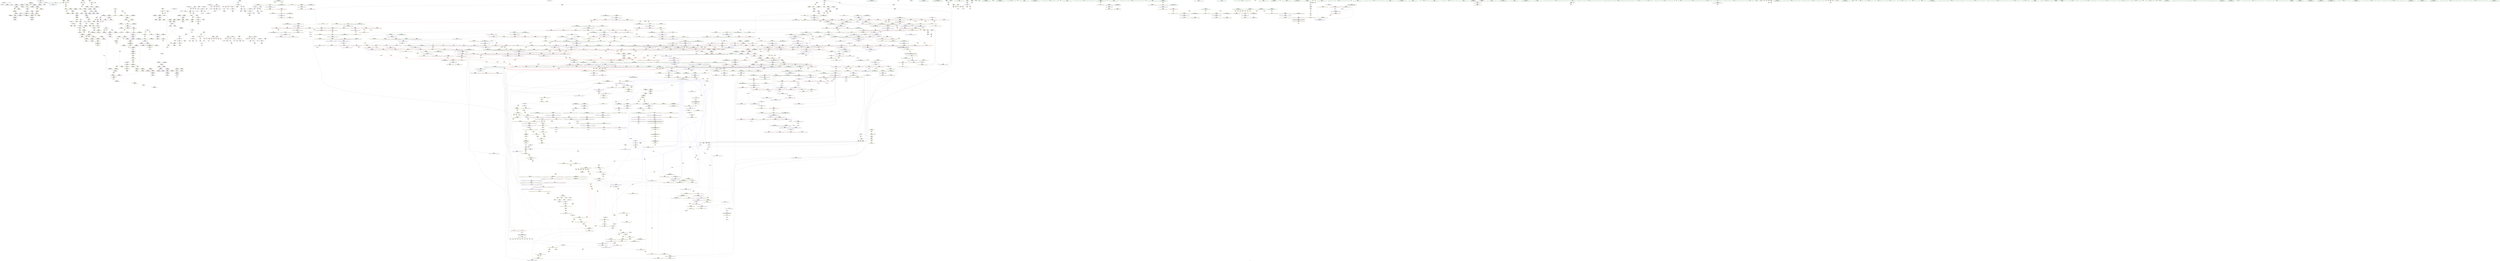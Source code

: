 digraph "SVFG" {
	label="SVFG";

	Node0x564ea7816aa0 [shape=record,color=grey,label="{NodeID: 0\nNullPtr}"];
	Node0x564ea7816aa0 -> Node0x564ea78782f0[style=solid];
	Node0x564ea7816aa0 -> Node0x564ea78783f0[style=solid];
	Node0x564ea7816aa0 -> Node0x564ea78784c0[style=solid];
	Node0x564ea7816aa0 -> Node0x564ea7894660[style=solid];
	Node0x564ea7938420 [shape=record,color=yellow,style=double,label="{NodeID: 1882\nCSMU(43V_3)\npts\{770001 \}\nCS[]|{<s0>9}}"];
	Node0x564ea7938420:s0 -> Node0x564ea7929e60[style=dashed,color=red];
	Node0x564ea787f0c0 [shape=record,color=blue,label="{NodeID: 775\n382\<--399\nretval\<--\n_ZSt3maxIiERKT_S2_S2_\n}"];
	Node0x564ea787f0c0 -> Node0x564ea78f6e80[style=dashed];
	Node0x564ea7897130 [shape=record,color=yellow,style=double,label="{NodeID: 1550\n64V_1 = ENCHI(MR_64V_0)\npts\{345 \}\nFun[_ZStmiIeESt7complexIT_ERKS2_S4_]}"];
	Node0x564ea7897130 -> Node0x564ea7896300[style=dashed];
	Node0x564ea7875ba0 [shape=record,color=red,label="{NodeID: 443\n257\<--254\n\<--call56\nmain\n}"];
	Node0x564ea7875ba0 -> Node0x564ea7895870[style=solid];
	Node0x564ea78b5340 [shape=record,color=yellow,style=double,label="{NodeID: 1218\nFPARM(1082)\nFun[_ZSt11__push_heapIPeleN9__gnu_cxx5__ops14_Iter_less_valEEvT_T0_S5_T1_RT2_]}"];
	Node0x564ea78b5340 -> Node0x564ea789e690[style=solid];
	Node0x564ea7869c70 [shape=record,color=green,label="{NodeID: 111\n610\<--611\nllvm.ctlz.i64\<--llvm.ctlz.i64_field_insensitive\n}"];
	Node0x564ea78a03d0 [shape=record,color=blue,label="{NodeID: 886\n1402\<--1424\n__i\<--incdec.ptr\n_ZSt26__unguarded_insertion_sortIPeN9__gnu_cxx5__ops15_Iter_less_iterEEvT_S4_T0_\n}"];
	Node0x564ea78a03d0 -> Node0x564ea7906e70[style=dashed];
	Node0x564ea792a8c0 [shape=record,color=yellow,style=double,label="{NodeID: 1661\n165V_1 = ENCHI(MR_165V_0)\npts\{742 \}\nFun[_ZSt13__heap_selectIPeN9__gnu_cxx5__ops15_Iter_less_iterEEvT_S4_S4_T0_]}"];
	Node0x564ea792a8c0 -> Node0x564ea78809f0[style=dashed];
	Node0x564ea788b560 [shape=record,color=red,label="{NodeID: 554\n896\<--888\n\<--__it1.addr\n_ZNK9__gnu_cxx5__ops15_Iter_less_iterclIPeS3_EEbT_T0_\n}"];
	Node0x564ea788b560 -> Node0x564ea788b700[style=solid];
	Node0x564ea78be7d0 [shape=record,color=grey,label="{NodeID: 1329\n638 = Binary(636, 637, )\n}"];
	Node0x564ea78be7d0 -> Node0x564ea78be650[style=solid];
	Node0x564ea786e2f0 [shape=record,color=green,label="{NodeID: 222\n1406\<--1407\nagg.tmp1\<--agg.tmp1_field_insensitive\n_ZSt26__unguarded_insertion_sortIPeN9__gnu_cxx5__ops15_Iter_less_iterEEvT_S4_T0_\n}"];
	Node0x564ea78a5e00 [shape=record,color=yellow,style=double,label="{NodeID: 997\nAPARM(609)\nCS[]}"];
	Node0x564ea7931d80 [shape=record,color=yellow,style=double,label="{NodeID: 1772\nRETMU(5V_2)\npts\{15 \}\nFun[main]}"];
	Node0x564ea7890f90 [shape=record,color=red,label="{NodeID: 665\n1318\<--1317\n\<--call2\n_ZSt4swapIeENSt9enable_ifIXsr6__and_ISt6__not_ISt15__is_tuple_likeIT_EESt21is_move_constructibleIS3_ESt18is_move_assignableIS3_EEE5valueEvE4typeERS3_SC_\n}"];
	Node0x564ea7890f90 -> Node0x564ea789fbb0[style=solid];
	Node0x564ea7907d70 [shape=record,color=black,label="{NodeID: 1440\nMR_5V_9 = PHI(MR_5V_11, MR_5V_8, )\npts\{15 \}\n}"];
	Node0x564ea7907d70 -> Node0x564ea7914070[style=dashed];
	Node0x564ea787c110 [shape=record,color=purple,label="{NodeID: 333\n1636\<--21\nllvm.global_ctors_0\<--llvm.global_ctors\nGlob }"];
	Node0x564ea787c110 -> Node0x564ea7894460[style=solid];
	Node0x564ea78ab830 [shape=record,color=yellow,style=double,label="{NodeID: 1108\nAPARM(1550)\nCS[]|{<s0>97}}"];
	Node0x564ea78ab830:s0 -> Node0x564ea78b66c0[style=solid,color=red];
	Node0x564ea7827a30 [shape=record,color=green,label="{NodeID: 1\n7\<--1\n__dso_handle\<--dummyObj\nGlob }"];
	Node0x564ea7938500 [shape=record,color=yellow,style=double,label="{NodeID: 1883\nCSMU(37V_3)\npts\{120000 \}\nCS[]|{<s0>11}}"];
	Node0x564ea7938500:s0 -> Node0x564ea7897240[style=dashed,color=red];
	Node0x564ea787f190 [shape=record,color=blue,label="{NodeID: 776\n407\<--405\nthis.addr\<--this\n_ZNSt7complexIeEmIIeEERS0_RKS_IT_E\n}"];
	Node0x564ea787f190 -> Node0x564ea78768a0[style=dashed];
	Node0x564ea787f190 -> Node0x564ea79356b0[style=dashed];
	Node0x564ea7897240 [shape=record,color=yellow,style=double,label="{NodeID: 1551\n37V_1 = ENCHI(MR_37V_0)\npts\{120000 \}\nFun[_ZStmiIeESt7complexIT_ERKS2_S4_]}"];
	Node0x564ea7897240 -> Node0x564ea7894120[style=dashed];
	Node0x564ea7897240 -> Node0x564ea7930450[style=dashed];
	Node0x564ea7897240 -> Node0x564ea7939380[style=dashed];
	Node0x564ea7875c70 [shape=record,color=red,label="{NodeID: 444\n303\<--294\nthis1\<--this.addr\n_ZNSt7complexIeEC2Eee\n}"];
	Node0x564ea7875c70 -> Node0x564ea787c750[style=solid];
	Node0x564ea7875c70 -> Node0x564ea787c820[style=solid];
	Node0x564ea7875c70 -> Node0x564ea787c8f0[style=solid];
	Node0x564ea78b5460 [shape=record,color=yellow,style=double,label="{NodeID: 1219\nFPARM(1526)\nFun[_ZSt12__miter_baseIPeET_S1_]}"];
	Node0x564ea78b5460 -> Node0x564ea78a1000[style=solid];
	Node0x564ea7869d70 [shape=record,color=green,label="{NodeID: 112\n620\<--621\n__comp\<--__comp_field_insensitive\n_ZSt22__final_insertion_sortIPeN9__gnu_cxx5__ops15_Iter_less_iterEEvT_S4_T0_\n}"];
	Node0x564ea78a04a0 [shape=record,color=blue,label="{NodeID: 887\n1432\<--1429\n__first.addr\<--__first\n_ZSt13move_backwardIPeS0_ET0_T_S2_S1_\n}"];
	Node0x564ea78a04a0 -> Node0x564ea7892170[style=dashed];
	Node0x564ea78a04a0 -> Node0x564ea79311b0[style=dashed];
	Node0x564ea792a9a0 [shape=record,color=yellow,style=double,label="{NodeID: 1662\n167V_1 = ENCHI(MR_167V_0)\npts\{744 \}\nFun[_ZSt13__heap_selectIPeN9__gnu_cxx5__ops15_Iter_less_iterEEvT_S4_S4_T0_]}"];
	Node0x564ea792a9a0 -> Node0x564ea7880ac0[style=dashed];
	Node0x564ea788b630 [shape=record,color=red,label="{NodeID: 555\n898\<--890\n\<--__it2.addr\n_ZNK9__gnu_cxx5__ops15_Iter_less_iterclIPeS3_EEbT_T0_\n}"];
	Node0x564ea788b630 -> Node0x564ea788b7d0[style=solid];
	Node0x564ea78be950 [shape=record,color=grey,label="{NodeID: 1330\n985 = Binary(984, 802, )\n}"];
	Node0x564ea78be950 -> Node0x564ea78bead0[style=solid];
	Node0x564ea786e3c0 [shape=record,color=green,label="{NodeID: 223\n1408\<--1409\nundef.agg.tmp\<--undef.agg.tmp_field_insensitive\n_ZSt26__unguarded_insertion_sortIPeN9__gnu_cxx5__ops15_Iter_less_iterEEvT_S4_T0_\n}"];
	Node0x564ea78a5ed0 [shape=record,color=yellow,style=double,label="{NodeID: 998\nAPARM(642)\nCS[]|{<s0>32}}"];
	Node0x564ea78a5ed0:s0 -> Node0x564ea7884090[style=solid,color=red];
	Node0x564ea7931e60 [shape=record,color=yellow,style=double,label="{NodeID: 1773\nRETMU(7V_2)\npts\{63 \}\nFun[main]}"];
	Node0x564ea7891060 [shape=record,color=red,label="{NodeID: 666\n1346\<--1330\n\<--__first.addr\n_ZSt16__insertion_sortIPeN9__gnu_cxx5__ops15_Iter_less_iterEEvT_S4_T0_\n}"];
	Node0x564ea7891060 -> Node0x564ea78c2e50[style=solid];
	Node0x564ea7908270 [shape=record,color=black,label="{NodeID: 1441\nMR_5V_3 = PHI(MR_5V_8, MR_5V_2, )\npts\{15 \}\n}"];
	Node0x564ea7908270 -> Node0x564ea78f6550[style=dashed];
	Node0x564ea7908270 -> Node0x564ea790f070[style=dashed];
	Node0x564ea787c210 [shape=record,color=purple,label="{NodeID: 334\n1637\<--21\nllvm.global_ctors_1\<--llvm.global_ctors\nGlob }"];
	Node0x564ea787c210 -> Node0x564ea7894560[style=solid];
	Node0x564ea78ab900 [shape=record,color=yellow,style=double,label="{NodeID: 1109\nAPARM(1551)\nCS[]|{<s0>97}}"];
	Node0x564ea78ab900:s0 -> Node0x564ea78b67b0[style=solid,color=red];
	Node0x564ea7865c40 [shape=record,color=green,label="{NodeID: 2\n9\<--1\n\<--dummyObj\nCan only get source location for instruction, argument, global var or function.}"];
	Node0x564ea7938660 [shape=record,color=yellow,style=double,label="{NodeID: 1884\nCSMU(39V_3)\npts\{120001 \}\nCS[]|{<s0>11}}"];
	Node0x564ea7938660:s0 -> Node0x564ea7897320[style=dashed,color=red];
	Node0x564ea787f260 [shape=record,color=blue,label="{NodeID: 777\n409\<--406\n__z.addr\<--__z\n_ZNSt7complexIeEmIIeEERS0_RKS_IT_E\n}"];
	Node0x564ea787f260 -> Node0x564ea7876970[style=dashed];
	Node0x564ea787f260 -> Node0x564ea7876a40[style=dashed];
	Node0x564ea787f260 -> Node0x564ea79357c0[style=dashed];
	Node0x564ea7897320 [shape=record,color=yellow,style=double,label="{NodeID: 1552\n39V_1 = ENCHI(MR_39V_0)\npts\{120001 \}\nFun[_ZStmiIeESt7complexIT_ERKS2_S4_]}"];
	Node0x564ea7897320 -> Node0x564ea78941f0[style=dashed];
	Node0x564ea7897320 -> Node0x564ea7930530[style=dashed];
	Node0x564ea7897320 -> Node0x564ea79394e0[style=dashed];
	Node0x564ea7875d40 [shape=record,color=red,label="{NodeID: 445\n305\<--296\n\<--__r.addr\n_ZNSt7complexIeEC2Eee\n}"];
	Node0x564ea7875d40 -> Node0x564ea7895e20[style=solid];
	Node0x564ea78b5580 [shape=record,color=yellow,style=double,label="{NodeID: 1220\nFPARM(618)\nFun[_ZSt22__final_insertion_sortIPeN9__gnu_cxx5__ops15_Iter_less_iterEEvT_S4_T0_]}"];
	Node0x564ea78b5580 -> Node0x564ea78802a0[style=solid];
	Node0x564ea7869e40 [shape=record,color=green,label="{NodeID: 113\n622\<--623\n__first.addr\<--__first.addr_field_insensitive\n_ZSt22__final_insertion_sortIPeN9__gnu_cxx5__ops15_Iter_less_iterEEvT_S4_T0_\n}"];
	Node0x564ea7869e40 -> Node0x564ea7888710[style=solid];
	Node0x564ea7869e40 -> Node0x564ea78887e0[style=solid];
	Node0x564ea7869e40 -> Node0x564ea78888b0[style=solid];
	Node0x564ea7869e40 -> Node0x564ea7888980[style=solid];
	Node0x564ea7869e40 -> Node0x564ea7888a50[style=solid];
	Node0x564ea7869e40 -> Node0x564ea78802a0[style=solid];
	Node0x564ea78a0570 [shape=record,color=blue,label="{NodeID: 888\n1434\<--1430\n__last.addr\<--__last\n_ZSt13move_backwardIPeS0_ET0_T_S2_S1_\n}"];
	Node0x564ea78a0570 -> Node0x564ea7892240[style=dashed];
	Node0x564ea78a0570 -> Node0x564ea7931290[style=dashed];
	Node0x564ea792aa80 [shape=record,color=yellow,style=double,label="{NodeID: 1663\n169V_1 = ENCHI(MR_169V_0)\npts\{746 \}\nFun[_ZSt13__heap_selectIPeN9__gnu_cxx5__ops15_Iter_less_iterEEvT_S4_S4_T0_]}"];
	Node0x564ea792aa80 -> Node0x564ea7880b90[style=dashed];
	Node0x564ea788b700 [shape=record,color=red,label="{NodeID: 556\n897\<--896\n\<--\n_ZNK9__gnu_cxx5__ops15_Iter_less_iterclIPeS3_EEbT_T0_\n}"];
	Node0x564ea788b700 -> Node0x564ea78c1f50[style=solid];
	Node0x564ea78bead0 [shape=record,color=grey,label="{NodeID: 1331\n986 = Binary(985, 526, )\n}"];
	Node0x564ea78bead0 -> Node0x564ea78c2fd0[style=solid];
	Node0x564ea786e490 [shape=record,color=green,label="{NodeID: 224\n1432\<--1433\n__first.addr\<--__first.addr_field_insensitive\n_ZSt13move_backwardIPeS0_ET0_T_S2_S1_\n}"];
	Node0x564ea786e490 -> Node0x564ea7892170[style=solid];
	Node0x564ea786e490 -> Node0x564ea78a04a0[style=solid];
	Node0x564ea78a5fa0 [shape=record,color=yellow,style=double,label="{NodeID: 999\nAPARM(644)\nCS[]|{<s0>32}}"];
	Node0x564ea78a5fa0:s0 -> Node0x564ea78841b0[style=solid,color=red];
	Node0x564ea7931f40 [shape=record,color=yellow,style=double,label="{NodeID: 1774\nRETMU(9V_1)\npts\{65 \}\nFun[main]}"];
	Node0x564ea7891130 [shape=record,color=red,label="{NodeID: 667\n1351\<--1330\n\<--__first.addr\n_ZSt16__insertion_sortIPeN9__gnu_cxx5__ops15_Iter_less_iterEEvT_S4_T0_\n}"];
	Node0x564ea7891130 -> Node0x564ea787e560[style=solid];
	Node0x564ea7908770 [shape=record,color=black,label="{NodeID: 1442\nMR_21V_4 = PHI(MR_21V_5, MR_21V_3, )\npts\{79 \}\n}"];
	Node0x564ea7908770 -> Node0x564ea78744e0[style=dashed];
	Node0x564ea7908770 -> Node0x564ea78745b0[style=dashed];
	Node0x564ea7908770 -> Node0x564ea7874680[style=dashed];
	Node0x564ea7908770 -> Node0x564ea7874750[style=dashed];
	Node0x564ea7908770 -> Node0x564ea7895a10[style=dashed];
	Node0x564ea7908770 -> Node0x564ea78fba70[style=dashed];
	Node0x564ea787c310 [shape=record,color=purple,label="{NodeID: 335\n1638\<--21\nllvm.global_ctors_2\<--llvm.global_ctors\nGlob }"];
	Node0x564ea787c310 -> Node0x564ea7894660[style=solid];
	Node0x564ea78ab9d0 [shape=record,color=yellow,style=double,label="{NodeID: 1110\nAPARM(1592)\nCS[]}"];
	Node0x564ea7865cd0 [shape=record,color=green,label="{NodeID: 3\n16\<--1\n_ZSt3cin\<--dummyObj\nGlob }"];
	Node0x564ea7938740 [shape=record,color=yellow,style=double,label="{NodeID: 1885\nCSMU(45V_4)\npts\{870000 870001 \}\nCS[]|{<s0>11|<s1>11}}"];
	Node0x564ea7938740:s0 -> Node0x564ea7897400[style=dashed,color=red];
	Node0x564ea7938740:s1 -> Node0x564ea78974e0[style=dashed,color=red];
	Node0x564ea787f330 [shape=record,color=blue,label="{NodeID: 778\n419\<--421\n_M_value.realp\<--sub\n_ZNSt7complexIeEmIIeEERS0_RKS_IT_E\n}"];
	Node0x564ea787f330 -> Node0x564ea7935a60[style=dashed];
	Node0x564ea7897400 [shape=record,color=yellow,style=double,label="{NodeID: 1553\n68V_1 = ENCHI(MR_68V_0)\npts\{870000 \}\nFun[_ZStmiIeESt7complexIT_ERKS2_S4_]}"];
	Node0x564ea7897400 -> Node0x564ea787eb10[style=dashed];
	Node0x564ea7875e10 [shape=record,color=red,label="{NodeID: 446\n306\<--298\n\<--__i.addr\n_ZNSt7complexIeEC2Eee\n}"];
	Node0x564ea7875e10 -> Node0x564ea7895ef0[style=solid];
	Node0x564ea78b5640 [shape=record,color=yellow,style=double,label="{NodeID: 1221\nFPARM(619)\nFun[_ZSt22__final_insertion_sortIPeN9__gnu_cxx5__ops15_Iter_less_iterEEvT_S4_T0_]}"];
	Node0x564ea78b5640 -> Node0x564ea7880370[style=solid];
	Node0x564ea786e9c0 [shape=record,color=green,label="{NodeID: 114\n624\<--625\n__last.addr\<--__last.addr_field_insensitive\n_ZSt22__final_insertion_sortIPeN9__gnu_cxx5__ops15_Iter_less_iterEEvT_S4_T0_\n}"];
	Node0x564ea786e9c0 -> Node0x564ea7888b20[style=solid];
	Node0x564ea786e9c0 -> Node0x564ea7888bf0[style=solid];
	Node0x564ea786e9c0 -> Node0x564ea7888cc0[style=solid];
	Node0x564ea786e9c0 -> Node0x564ea7880370[style=solid];
	Node0x564ea78a0640 [shape=record,color=blue,label="{NodeID: 889\n1436\<--1431\n__result.addr\<--__result\n_ZSt13move_backwardIPeS0_ET0_T_S2_S1_\n}"];
	Node0x564ea78a0640 -> Node0x564ea7892310[style=dashed];
	Node0x564ea78a0640 -> Node0x564ea7931370[style=dashed];
	Node0x564ea792ab60 [shape=record,color=yellow,style=double,label="{NodeID: 1664\n104V_1 = ENCHI(MR_104V_0)\npts\{456 \}\nFun[_ZSt13__complex_argRKCe]}"];
	Node0x564ea792ab60 -> Node0x564ea787f670[style=dashed];
	Node0x564ea788b7d0 [shape=record,color=red,label="{NodeID: 557\n899\<--898\n\<--\n_ZNK9__gnu_cxx5__ops15_Iter_less_iterclIPeS3_EEbT_T0_\n}"];
	Node0x564ea788b7d0 -> Node0x564ea78c1f50[style=solid];
	Node0x564ea78bec50 [shape=record,color=grey,label="{NodeID: 1332\n990 = Binary(989, 802, )\n}"];
	Node0x564ea78bec50 -> Node0x564ea78bedd0[style=solid];
	Node0x564ea786e560 [shape=record,color=green,label="{NodeID: 225\n1434\<--1435\n__last.addr\<--__last.addr_field_insensitive\n_ZSt13move_backwardIPeS0_ET0_T_S2_S1_\n}"];
	Node0x564ea786e560 -> Node0x564ea7892240[style=solid];
	Node0x564ea786e560 -> Node0x564ea78a0570[style=solid];
	Node0x564ea78a6070 [shape=record,color=yellow,style=double,label="{NodeID: 1000\nAPARM(649)\nCS[]|{<s0>33}}"];
	Node0x564ea78a6070:s0 -> Node0x564ea78b8670[style=solid,color=red];
	Node0x564ea7932020 [shape=record,color=yellow,style=double,label="{NodeID: 1775\nRETMU(11V_3)\npts\{67 \}\nFun[main]}"];
	Node0x564ea7891200 [shape=record,color=red,label="{NodeID: 668\n1360\<--1330\n\<--__first.addr\n_ZSt16__insertion_sortIPeN9__gnu_cxx5__ops15_Iter_less_iterEEvT_S4_T0_\n}"];
	Node0x564ea7891200 -> Node0x564ea78aac00[style=solid];
	Node0x564ea7908c70 [shape=record,color=black,label="{NodeID: 1443\nMR_23V_3 = PHI(MR_23V_5, MR_23V_2, )\npts\{81 \}\n}"];
	Node0x564ea7908c70 -> Node0x564ea7894de0[style=dashed];
	Node0x564ea7908c70 -> Node0x564ea78fbf70[style=dashed];
	Node0x564ea787c410 [shape=record,color=purple,label="{NodeID: 336\n1639\<--134\noffset_0\<--\n}"];
	Node0x564ea787c410 -> Node0x564ea7894aa0[style=solid];
	Node0x564ea78abaa0 [shape=record,color=yellow,style=double,label="{NodeID: 1111\nAPARM(1594)\nCS[]}"];
	Node0x564ea7865f80 [shape=record,color=green,label="{NodeID: 4\n17\<--1\n.str\<--dummyObj\nGlob }"];
	Node0x564ea7938820 [shape=record,color=yellow,style=double,label="{NodeID: 1886\nCSMU(45V_5)\npts\{870000 870001 \}\nCS[]|{<s0>12}}"];
	Node0x564ea7938820:s0 -> Node0x564ea78f9b10[style=dashed,color=red];
	Node0x564ea787f400 [shape=record,color=blue,label="{NodeID: 779\n428\<--430\n_M_value3.imagp\<--sub4\n_ZNSt7complexIeEmIIeEERS0_RKS_IT_E\n}"];
	Node0x564ea787f400 -> Node0x564ea7935b40[style=dashed];
	Node0x564ea78974e0 [shape=record,color=yellow,style=double,label="{NodeID: 1554\n70V_1 = ENCHI(MR_70V_0)\npts\{870001 \}\nFun[_ZStmiIeESt7complexIT_ERKS2_S4_]}"];
	Node0x564ea78974e0 -> Node0x564ea787ebe0[style=dashed];
	Node0x564ea7875ee0 [shape=record,color=red,label="{NodeID: 447\n324\<--319\n\<--__z.addr\n_ZSt3argIeET_RKSt7complexIS0_E\n}"];
	Node0x564ea7875ee0 -> Node0x564ea78a4400[style=solid];
	Node0x564ea78b5f40 [shape=record,color=yellow,style=double,label="{NodeID: 1222\nFPARM(1298)\nFun[_ZSt4swapIeENSt9enable_ifIXsr6__and_ISt6__not_ISt15__is_tuple_likeIT_EESt21is_move_constructibleIS3_ESt18is_move_assignableIS3_EEE5valueEvE4typeERS3_SC_]}"];
	Node0x564ea78b5f40 -> Node0x564ea789f870[style=solid];
	Node0x564ea786ea50 [shape=record,color=green,label="{NodeID: 115\n626\<--627\nagg.tmp\<--agg.tmp_field_insensitive\n_ZSt22__final_insertion_sortIPeN9__gnu_cxx5__ops15_Iter_less_iterEEvT_S4_T0_\n}"];
	Node0x564ea78a0710 [shape=record,color=blue,label="{NodeID: 890\n1456\<--1453\n__last.addr\<--__last\n_ZSt25__unguarded_linear_insertIPeN9__gnu_cxx5__ops14_Val_less_iterEEvT_T0_\n}"];
	Node0x564ea78a0710 -> Node0x564ea78923e0[style=dashed];
	Node0x564ea78a0710 -> Node0x564ea78924b0[style=dashed];
	Node0x564ea78a0710 -> Node0x564ea7910e70[style=dashed];
	Node0x564ea792ac70 [shape=record,color=yellow,style=double,label="{NodeID: 1665\n57V_1 = ENCHI(MR_57V_0)\npts\{3220000 \}\nFun[_ZSt13__complex_argRKCe]}"];
	Node0x564ea792ac70 -> Node0x564ea7887050[style=dashed];
	Node0x564ea792ac70 -> Node0x564ea7937000[style=dashed];
	Node0x564ea788b8a0 [shape=record,color=red,label="{NodeID: 558\n927\<--907\n\<--__first.addr\n_ZSt10__pop_heapIPeN9__gnu_cxx5__ops15_Iter_less_iterEEvT_S4_S4_RT0_\n}"];
	Node0x564ea788b8a0 -> Node0x564ea78a7a70[style=solid];
	Node0x564ea78bedd0 [shape=record,color=grey,label="{NodeID: 1333\n991 = Binary(526, 990, )\n}"];
	Node0x564ea78bedd0 -> Node0x564ea7882320[style=solid];
	Node0x564ea786e630 [shape=record,color=green,label="{NodeID: 226\n1436\<--1437\n__result.addr\<--__result.addr_field_insensitive\n_ZSt13move_backwardIPeS0_ET0_T_S2_S1_\n}"];
	Node0x564ea786e630 -> Node0x564ea7892310[style=solid];
	Node0x564ea786e630 -> Node0x564ea78a0640[style=solid];
	Node0x564ea78a6140 [shape=record,color=yellow,style=double,label="{NodeID: 1001\nAPARM(650)\nCS[]|{<s0>33}}"];
	Node0x564ea78a6140:s0 -> Node0x564ea78b8760[style=solid,color=red];
	Node0x564ea7932100 [shape=record,color=yellow,style=double,label="{NodeID: 1776\nRETMU(13V_1)\npts\{69 \}\nFun[main]}"];
	Node0x564ea78912d0 [shape=record,color=red,label="{NodeID: 669\n1367\<--1330\n\<--__first.addr\n_ZSt16__insertion_sortIPeN9__gnu_cxx5__ops15_Iter_less_iterEEvT_S4_T0_\n}"];
	Node0x564ea78912d0 -> Node0x564ea78aada0[style=solid];
	Node0x564ea7909170 [shape=record,color=black,label="{NodeID: 1444\nMR_25V_3 = PHI(MR_25V_5, MR_25V_2, )\npts\{83 \}\n}"];
	Node0x564ea7909170 -> Node0x564ea7894eb0[style=dashed];
	Node0x564ea7909170 -> Node0x564ea78fc470[style=dashed];
	Node0x564ea787c4e0 [shape=record,color=purple,label="{NodeID: 337\n1642\<--134\noffset_1\<--\n}"];
	Node0x564ea787c4e0 -> Node0x564ea7894b70[style=solid];
	Node0x564ea78abb70 [shape=record,color=yellow,style=double,label="{NodeID: 1112\nAPARM(1596)\nCS[]}"];
	Node0x564ea7866040 [shape=record,color=green,label="{NodeID: 5\n19\<--1\n.str.2\<--dummyObj\nGlob }"];
	Node0x564ea7938980 [shape=record,color=yellow,style=double,label="{NodeID: 1887\nCSMU(5V_4)\npts\{15 \}\nCS[]|{<s0>13}}"];
	Node0x564ea7938980:s0 -> Node0x564ea7917aa0[style=dashed,color=red];
	Node0x564ea787f4d0 [shape=record,color=blue,label="{NodeID: 780\n435\<--434\nthis.addr\<--this\n_ZNKSt7complexIeE4realB5cxx11Ev\n}"];
	Node0x564ea787f4d0 -> Node0x564ea7886c40[style=dashed];
	Node0x564ea787f4d0 -> Node0x564ea7930070[style=dashed];
	Node0x564ea78975c0 [shape=record,color=yellow,style=double,label="{NodeID: 1555\n62V_1 = ENCHI(MR_62V_0)\npts\{343 \}\nFun[_ZStmiIeESt7complexIT_ERKS2_S4_]}"];
	Node0x564ea78975c0 -> Node0x564ea7896230[style=dashed];
	Node0x564ea7875fb0 [shape=record,color=red,label="{NodeID: 448\n348\<--342\n\<--__x.addr\n_ZStmiIeESt7complexIT_ERKS2_S4_\n}"];
	Node0x564ea7875fb0 -> Node0x564ea7879390[style=solid];
	Node0x564ea78b6030 [shape=record,color=yellow,style=double,label="{NodeID: 1223\nFPARM(1299)\nFun[_ZSt4swapIeENSt9enable_ifIXsr6__and_ISt6__not_ISt15__is_tuple_likeIT_EESt21is_move_constructibleIS3_ESt18is_move_assignableIS3_EEE5valueEvE4typeERS3_SC_]}"];
	Node0x564ea78b6030 -> Node0x564ea789f940[style=solid];
	Node0x564ea786eb20 [shape=record,color=green,label="{NodeID: 116\n628\<--629\nagg.tmp2\<--agg.tmp2_field_insensitive\n_ZSt22__final_insertion_sortIPeN9__gnu_cxx5__ops15_Iter_less_iterEEvT_S4_T0_\n}"];
	Node0x564ea78a07e0 [shape=record,color=blue,label="{NodeID: 891\n1458\<--1465\n__val\<--\n_ZSt25__unguarded_linear_insertIPeN9__gnu_cxx5__ops14_Val_less_iterEEvT_T0_\n}"];
	Node0x564ea78a07e0 -> Node0x564ea7892c00[style=dashed];
	Node0x564ea78a07e0 -> Node0x564ea7892cd0[style=dashed];
	Node0x564ea78a07e0 -> Node0x564ea792dc00[style=dashed];
	Node0x564ea78a07e0 -> Node0x564ea7938da0[style=dashed];
	Node0x564ea792ad50 [shape=record,color=yellow,style=double,label="{NodeID: 1666\n59V_1 = ENCHI(MR_59V_0)\npts\{3220001 \}\nFun[_ZSt13__complex_argRKCe]}"];
	Node0x564ea792ad50 -> Node0x564ea7887120[style=dashed];
	Node0x564ea792ad50 -> Node0x564ea79370e0[style=dashed];
	Node0x564ea788b970 [shape=record,color=red,label="{NodeID: 559\n932\<--907\n\<--__first.addr\n_ZSt10__pop_heapIPeN9__gnu_cxx5__ops15_Iter_less_iterEEvT_S4_S4_RT0_\n}"];
	Node0x564ea788b970 -> Node0x564ea78a7c10[style=solid];
	Node0x564ea78bef50 [shape=record,color=grey,label="{NodeID: 1334\n998 = Binary(997, 802, )\n}"];
	Node0x564ea786e700 [shape=record,color=green,label="{NodeID: 227\n1443\<--1444\n_ZSt12__miter_baseIPeET_S1_\<--_ZSt12__miter_baseIPeET_S1__field_insensitive\n}"];
	Node0x564ea78a6210 [shape=record,color=yellow,style=double,label="{NodeID: 1002\nAPARM(655)\nCS[]|{<s0>34}}"];
	Node0x564ea78a6210:s0 -> Node0x564ea7884090[style=solid,color=red];
	Node0x564ea79321e0 [shape=record,color=yellow,style=double,label="{NodeID: 1777\nRETMU(15V_2)\npts\{71 \}\nFun[main]}"];
	Node0x564ea78913a0 [shape=record,color=red,label="{NodeID: 670\n1376\<--1330\n\<--__first.addr\n_ZSt16__insertion_sortIPeN9__gnu_cxx5__ops15_Iter_less_iterEEvT_S4_T0_\n}"];
	Node0x564ea78913a0 -> Node0x564ea789ffc0[style=solid];
	Node0x564ea7909670 [shape=record,color=black,label="{NodeID: 1445\nMR_27V_3 = PHI(MR_27V_5, MR_27V_2, )\npts\{85 \}\n}"];
	Node0x564ea7909670 -> Node0x564ea7894f80[style=dashed];
	Node0x564ea7909670 -> Node0x564ea78fc970[style=dashed];
	Node0x564ea787c5b0 [shape=record,color=purple,label="{NodeID: 338\n1640\<--135\noffset_0\<--\n}"];
	Node0x564ea787c5b0 -> Node0x564ea7893f80[style=solid];
	Node0x564ea78abc40 [shape=record,color=yellow,style=double,label="{NodeID: 1113\nAPARM(138)\nCS[]}"];
	Node0x564ea7866100 [shape=record,color=green,label="{NodeID: 6\n22\<--1\n\<--dummyObj\nCan only get source location for instruction, argument, global var or function.}"];
	Node0x564ea7938ae0 [shape=record,color=yellow,style=double,label="{NodeID: 1888\nCSMU(5V_1)\npts\{15 \}\nCS[]|{<s0>88}}"];
	Node0x564ea7938ae0:s0 -> Node0x564ea78fa350[style=dashed,color=red];
	Node0x564ea787f5a0 [shape=record,color=blue,label="{NodeID: 781\n445\<--444\nthis.addr\<--this\n_ZNKSt7complexIeE4imagB5cxx11Ev\n}"];
	Node0x564ea787f5a0 -> Node0x564ea7886de0[style=dashed];
	Node0x564ea787f5a0 -> Node0x564ea792d170[style=dashed];
	Node0x564ea78976a0 [shape=record,color=yellow,style=double,label="{NodeID: 1556\n2V_1 = ENCHI(MR_2V_0)\npts\{10 \}\nFun[__cxx_global_var_init.1]}"];
	Node0x564ea78976a0 -> Node0x564ea7894760[style=dashed];
	Node0x564ea7876080 [shape=record,color=red,label="{NodeID: 449\n352\<--344\n\<--__y.addr\n_ZStmiIeESt7complexIT_ERKS2_S4_\n}"];
	Node0x564ea7876080 -> Node0x564ea78a49b0[style=solid];
	Node0x564ea78b6120 [shape=record,color=yellow,style=double,label="{NodeID: 1224\nFPARM(1233)\nFun[_ZSt21__unguarded_partitionIPeN9__gnu_cxx5__ops15_Iter_less_iterEET_S4_S4_S4_T0_]}"];
	Node0x564ea78b6120 -> Node0x564ea789f120[style=solid];
	Node0x564ea786ebf0 [shape=record,color=green,label="{NodeID: 117\n630\<--631\nagg.tmp3\<--agg.tmp3_field_insensitive\n_ZSt22__final_insertion_sortIPeN9__gnu_cxx5__ops15_Iter_less_iterEEvT_S4_T0_\n}"];
	Node0x564ea78a08b0 [shape=record,color=blue,label="{NodeID: 892\n1460\<--1467\n__next\<--\n_ZSt25__unguarded_linear_insertIPeN9__gnu_cxx5__ops14_Val_less_iterEEvT_T0_\n}"];
	Node0x564ea78a08b0 -> Node0x564ea7892720[style=dashed];
	Node0x564ea78a08b0 -> Node0x564ea78a0980[style=dashed];
	Node0x564ea792ae30 [shape=record,color=yellow,style=double,label="{NodeID: 1667\n108V_1 = ENCHI(MR_108V_0)\npts\{4580000 \}\nFun[_ZSt13__complex_argRKCe]}"];
	Node0x564ea792ae30 -> Node0x564ea787f740[style=dashed];
	Node0x564ea788ba40 [shape=record,color=red,label="{NodeID: 560\n934\<--907\n\<--__first.addr\n_ZSt10__pop_heapIPeN9__gnu_cxx5__ops15_Iter_less_iterEEvT_S4_S4_RT0_\n}"];
	Node0x564ea788ba40 -> Node0x564ea787a980[style=solid];
	Node0x564ea78bf0d0 [shape=record,color=grey,label="{NodeID: 1335\n1024 = Binary(1023, 526, )\n}"];
	Node0x564ea78bf0d0 -> Node0x564ea78bd450[style=solid];
	Node0x564ea786e800 [shape=record,color=green,label="{NodeID: 228\n1449\<--1450\n_ZSt23__copy_move_backward_a2ILb1EPeS0_ET1_T0_S2_S1_\<--_ZSt23__copy_move_backward_a2ILb1EPeS0_ET1_T0_S2_S1__field_insensitive\n}"];
	Node0x564ea78a62e0 [shape=record,color=yellow,style=double,label="{NodeID: 1003\nAPARM(656)\nCS[]|{<s0>34}}"];
	Node0x564ea78a62e0:s0 -> Node0x564ea78841b0[style=solid,color=red];
	Node0x564ea79322c0 [shape=record,color=yellow,style=double,label="{NodeID: 1778\nRETMU(17V_1)\npts\{73 \}\nFun[main]}"];
	Node0x564ea7891470 [shape=record,color=red,label="{NodeID: 671\n1347\<--1332\n\<--__last.addr\n_ZSt16__insertion_sortIPeN9__gnu_cxx5__ops15_Iter_less_iterEEvT_S4_T0_\n}"];
	Node0x564ea7891470 -> Node0x564ea78c2e50[style=solid];
	Node0x564ea7909b70 [shape=record,color=black,label="{NodeID: 1446\nMR_29V_3 = PHI(MR_29V_5, MR_29V_2, )\npts\{89 \}\n}"];
	Node0x564ea7909b70 -> Node0x564ea78952c0[style=dashed];
	Node0x564ea7909b70 -> Node0x564ea78fce70[style=dashed];
	Node0x564ea787c680 [shape=record,color=purple,label="{NodeID: 339\n1643\<--135\noffset_1\<--\n}"];
	Node0x564ea787c680 -> Node0x564ea7894050[style=solid];
	Node0x564ea78abd10 [shape=record,color=yellow,style=double,label="{NodeID: 1114\nARet(98)\nCS[]}"];
	Node0x564ea7866970 [shape=record,color=green,label="{NodeID: 7\n52\<--1\n\<--dummyObj\nCan only get source location for instruction, argument, global var or function.}"];
	Node0x564ea7938c40 [shape=record,color=yellow,style=double,label="{NodeID: 1889\nCSMU(5V_2)\npts\{15 \}\nCS[]|{<s0>90}}"];
	Node0x564ea7938c40:s0 -> Node0x564ea78fa700[style=dashed,color=red];
	Node0x564ea787f670 [shape=record,color=blue,label="{NodeID: 782\n455\<--454\n__z.addr\<--__z\n_ZSt13__complex_argRKCe\n}"];
	Node0x564ea787f670 -> Node0x564ea7886f80[style=dashed];
	Node0x564ea787f670 -> Node0x564ea7936ef0[style=dashed];
	Node0x564ea78977b0 [shape=record,color=yellow,style=double,label="{NodeID: 1557\n5V_1 = ENCHI(MR_5V_0)\npts\{15 \}\nFun[_ZSt11__push_heapIPeleN9__gnu_cxx5__ops14_Iter_less_valEEvT_T0_S5_T1_RT2_]}"];
	Node0x564ea78977b0 -> Node0x564ea7914a70[style=dashed];
	Node0x564ea7876150 [shape=record,color=red,label="{NodeID: 450\n370\<--360\n\<--__first.addr\n_ZSt4sortIPeEvT_S1_\n}"];
	Node0x564ea7876150 -> Node0x564ea78a4260[style=solid];
	Node0x564ea78b6210 [shape=record,color=yellow,style=double,label="{NodeID: 1225\nFPARM(1234)\nFun[_ZSt21__unguarded_partitionIPeN9__gnu_cxx5__ops15_Iter_less_iterEET_S4_S4_S4_T0_]}"];
	Node0x564ea78b6210 -> Node0x564ea789f1f0[style=solid];
	Node0x564ea786ecc0 [shape=record,color=green,label="{NodeID: 118\n646\<--647\n_ZSt16__insertion_sortIPeN9__gnu_cxx5__ops15_Iter_less_iterEEvT_S4_T0_\<--_ZSt16__insertion_sortIPeN9__gnu_cxx5__ops15_Iter_less_iterEEvT_S4_T0__field_insensitive\n}"];
	Node0x564ea78a0980 [shape=record,color=blue,label="{NodeID: 893\n1460\<--1470\n__next\<--incdec.ptr\n_ZSt25__unguarded_linear_insertIPeN9__gnu_cxx5__ops14_Val_less_iterEEvT_T0_\n}"];
	Node0x564ea78a0980 -> Node0x564ea7911370[style=dashed];
	Node0x564ea792af10 [shape=record,color=yellow,style=double,label="{NodeID: 1668\n110V_1 = ENCHI(MR_110V_0)\npts\{4580001 \}\nFun[_ZSt13__complex_argRKCe]}"];
	Node0x564ea792af10 -> Node0x564ea787f810[style=dashed];
	Node0x564ea788bb10 [shape=record,color=red,label="{NodeID: 561\n933\<--909\n\<--__last.addr\n_ZSt10__pop_heapIPeN9__gnu_cxx5__ops15_Iter_less_iterEEvT_S4_S4_RT0_\n}"];
	Node0x564ea788bb10 -> Node0x564ea787a8b0[style=solid];
	Node0x564ea78bf250 [shape=record,color=grey,label="{NodeID: 1336\n1030 = Binary(526, 1029, )\n}"];
	Node0x564ea78bf250 -> Node0x564ea7882660[style=solid];
	Node0x564ea786e900 [shape=record,color=green,label="{NodeID: 229\n1454\<--1455\n__comp\<--__comp_field_insensitive\n_ZSt25__unguarded_linear_insertIPeN9__gnu_cxx5__ops14_Val_less_iterEEvT_T0_\n}"];
	Node0x564ea786e900 -> Node0x564ea78a3cb0[style=solid];
	Node0x564ea78a63b0 [shape=record,color=yellow,style=double,label="{NodeID: 1004\nAPARM(677)\nCS[]|{<s0>35}}"];
	Node0x564ea78a63b0:s0 -> Node0x564ea78b8940[style=solid,color=red];
	Node0x564ea79323a0 [shape=record,color=yellow,style=double,label="{NodeID: 1779\nRETMU(19V_1)\npts\{75 \}\nFun[main]}"];
	Node0x564ea7891540 [shape=record,color=red,label="{NodeID: 672\n1356\<--1332\n\<--__last.addr\n_ZSt16__insertion_sortIPeN9__gnu_cxx5__ops15_Iter_less_iterEEvT_S4_T0_\n}"];
	Node0x564ea7891540 -> Node0x564ea78c1350[style=solid];
	Node0x564ea790a070 [shape=record,color=black,label="{NodeID: 1447\nMR_31V_3 = PHI(MR_31V_5, MR_31V_2, )\npts\{91 \}\n}"];
	Node0x564ea790a070 -> Node0x564ea7895530[style=dashed];
	Node0x564ea790a070 -> Node0x564ea78fd370[style=dashed];
	Node0x564ea787c750 [shape=record,color=purple,label="{NodeID: 340\n304\<--303\n_M_value\<--this1\n_ZNSt7complexIeEC2Eee\n}"];
	Node0x564ea78abda0 [shape=record,color=yellow,style=double,label="{NodeID: 1115\nARet(110)\nCS[]}"];
	Node0x564ea7866a00 [shape=record,color=green,label="{NodeID: 8\n97\<--1\n\<--dummyObj\nCan only get source location for instruction, argument, global var or function.}"];
	Node0x564ea7938da0 [shape=record,color=yellow,style=double,label="{NodeID: 1890\nCSMU(128V_2)\npts\{1459 \}\nCS[]|{<s0>90}}"];
	Node0x564ea7938da0:s0 -> Node0x564ea78fa810[style=dashed,color=red];
	Node0x564ea787f740 [shape=record,color=blue,label="{NodeID: 783\n465\<--462\nindirect-arg-temp.realp\<--.real\n_ZSt13__complex_argRKCe\n}"];
	Node0x564ea787f740 -> Node0x564ea79371c0[style=dashed];
	Node0x564ea78978c0 [shape=record,color=yellow,style=double,label="{NodeID: 1558\n235V_1 = ENCHI(MR_235V_0)\npts\{1084 \}\nFun[_ZSt11__push_heapIPeleN9__gnu_cxx5__ops14_Iter_less_valEEvT_T0_S5_T1_RT2_]}"];
	Node0x564ea78978c0 -> Node0x564ea7882a70[style=dashed];
	Node0x564ea7876220 [shape=record,color=red,label="{NodeID: 451\n371\<--362\n\<--__last.addr\n_ZSt4sortIPeEvT_S1_\n}"];
	Node0x564ea7876220 -> Node0x564ea78a4330[style=solid];
	Node0x564ea78b6300 [shape=record,color=yellow,style=double,label="{NodeID: 1226\nFPARM(1235)\nFun[_ZSt21__unguarded_partitionIPeN9__gnu_cxx5__ops15_Iter_less_iterEET_S4_S4_S4_T0_]}"];
	Node0x564ea78b6300 -> Node0x564ea789f2c0[style=solid];
	Node0x564ea786edc0 [shape=record,color=green,label="{NodeID: 119\n652\<--653\n_ZSt26__unguarded_insertion_sortIPeN9__gnu_cxx5__ops15_Iter_less_iterEEvT_S4_T0_\<--_ZSt26__unguarded_insertion_sortIPeN9__gnu_cxx5__ops15_Iter_less_iterEEvT_S4_T0__field_insensitive\n}"];
	Node0x564ea78a0a50 [shape=record,color=blue,label="{NodeID: 894\n1481\<--1480\n\<--\n_ZSt25__unguarded_linear_insertIPeN9__gnu_cxx5__ops14_Val_less_iterEEvT_T0_\n}"];
	Node0x564ea78a0a50 -> Node0x564ea7910970[style=dashed];
	Node0x564ea792aff0 [shape=record,color=yellow,style=double,label="{NodeID: 1669\n5V_1 = ENCHI(MR_5V_0)\npts\{15 \}\nFun[_ZSt10__pop_heapIPeN9__gnu_cxx5__ops15_Iter_less_iterEEvT_S4_S4_RT0_]}"];
	Node0x564ea792aff0 -> Node0x564ea788be50[style=dashed];
	Node0x564ea792aff0 -> Node0x564ea788bf20[style=dashed];
	Node0x564ea792aff0 -> Node0x564ea7881ca0[style=dashed];
	Node0x564ea788bbe0 [shape=record,color=red,label="{NodeID: 562\n923\<--911\n\<--__result.addr\n_ZSt10__pop_heapIPeN9__gnu_cxx5__ops15_Iter_less_iterEEvT_S4_S4_RT0_\n}"];
	Node0x564ea788bbe0 -> Node0x564ea78a79a0[style=solid];
	Node0x564ea78bf3d0 [shape=record,color=grey,label="{NodeID: 1337\n1029 = Binary(1028, 802, )\n}"];
	Node0x564ea78bf3d0 -> Node0x564ea78bf250[style=solid];
	Node0x564ea7876c10 [shape=record,color=green,label="{NodeID: 230\n1456\<--1457\n__last.addr\<--__last.addr_field_insensitive\n_ZSt25__unguarded_linear_insertIPeN9__gnu_cxx5__ops14_Val_less_iterEEvT_T0_\n}"];
	Node0x564ea7876c10 -> Node0x564ea78923e0[style=solid];
	Node0x564ea7876c10 -> Node0x564ea78924b0[style=solid];
	Node0x564ea7876c10 -> Node0x564ea7892580[style=solid];
	Node0x564ea7876c10 -> Node0x564ea7892650[style=solid];
	Node0x564ea7876c10 -> Node0x564ea78a0710[style=solid];
	Node0x564ea7876c10 -> Node0x564ea78a0b20[style=solid];
	Node0x564ea78a6480 [shape=record,color=yellow,style=double,label="{NodeID: 1005\nAPARM(678)\nCS[]|{<s0>35}}"];
	Node0x564ea78a6480:s0 -> Node0x564ea78b8a30[style=solid,color=red];
	Node0x564ea7932480 [shape=record,color=yellow,style=double,label="{NodeID: 1780\nRETMU(21V_2)\npts\{79 \}\nFun[main]}"];
	Node0x564ea7891610 [shape=record,color=red,label="{NodeID: 673\n1355\<--1334\n\<--__i\n_ZSt16__insertion_sortIPeN9__gnu_cxx5__ops15_Iter_less_iterEEvT_S4_T0_\n}"];
	Node0x564ea7891610 -> Node0x564ea78c1350[style=solid];
	Node0x564ea790a570 [shape=record,color=black,label="{NodeID: 1448\nMR_33V_3 = PHI(MR_33V_5, MR_33V_2, )\npts\{93 \}\n}"];
	Node0x564ea790a570 -> Node0x564ea7895600[style=dashed];
	Node0x564ea790a570 -> Node0x564ea78fd870[style=dashed];
	Node0x564ea787c820 [shape=record,color=purple,label="{NodeID: 341\n307\<--303\n_M_value.realp\<--this1\n_ZNSt7complexIeEC2Eee\n}"];
	Node0x564ea787c820 -> Node0x564ea7895e20[style=solid];
	Node0x564ea78abe30 [shape=record,color=yellow,style=double,label="{NodeID: 1116\nARet(33)\nCS[]}"];
	Node0x564ea7866ac0 [shape=record,color=green,label="{NodeID: 9\n102\<--1\n\<--dummyObj\nCan only get source location for instruction, argument, global var or function.}"];
	Node0x564ea7938e80 [shape=record,color=yellow,style=double,label="{NodeID: 1891\nCSMU(5V_1)\npts\{15 \}\nCS[]|{<s0>21}}"];
	Node0x564ea7938e80:s0 -> Node0x564ea7918120[style=dashed,color=red];
	Node0x564ea787f810 [shape=record,color=blue,label="{NodeID: 784\n466\<--464\nindirect-arg-temp.imagp\<--.imag\n_ZSt13__complex_argRKCe\n}"];
	Node0x564ea787f810 -> Node0x564ea79372a0[style=dashed];
	Node0x564ea78979a0 [shape=record,color=yellow,style=double,label="{NodeID: 1559\n237V_1 = ENCHI(MR_237V_0)\npts\{1086 \}\nFun[_ZSt11__push_heapIPeleN9__gnu_cxx5__ops14_Iter_less_valEEvT_T0_S5_T1_RT2_]}"];
	Node0x564ea78979a0 -> Node0x564ea789e420[style=dashed];
	Node0x564ea78762f0 [shape=record,color=red,label="{NodeID: 452\n402\<--382\n\<--retval\n_ZSt3maxIiERKT_S2_S2_\n}"];
	Node0x564ea78762f0 -> Node0x564ea7879460[style=solid];
	Node0x564ea78b63f0 [shape=record,color=yellow,style=double,label="{NodeID: 1227\nFPARM(690)\nFun[_ZSt27__unguarded_partition_pivotIPeN9__gnu_cxx5__ops15_Iter_less_iterEET_S4_S4_T0_]}"];
	Node0x564ea78b63f0 -> Node0x564ea78806b0[style=solid];
	Node0x564ea786eec0 [shape=record,color=green,label="{NodeID: 120\n664\<--665\n__comp\<--__comp_field_insensitive\n_ZSt14__partial_sortIPeN9__gnu_cxx5__ops15_Iter_less_iterEEvT_S4_S4_T0_\n}"];
	Node0x564ea786eec0 -> Node0x564ea78a67c0[style=solid];
	Node0x564ea78a0b20 [shape=record,color=blue,label="{NodeID: 895\n1456\<--1483\n__last.addr\<--\n_ZSt25__unguarded_linear_insertIPeN9__gnu_cxx5__ops14_Val_less_iterEEvT_T0_\n}"];
	Node0x564ea78a0b20 -> Node0x564ea7910e70[style=dashed];
	Node0x564ea792b100 [shape=record,color=yellow,style=double,label="{NodeID: 1670\n201V_1 = ENCHI(MR_201V_0)\npts\{908 \}\nFun[_ZSt10__pop_heapIPeN9__gnu_cxx5__ops15_Iter_less_iterEEvT_S4_S4_RT0_]}"];
	Node0x564ea792b100 -> Node0x564ea7881890[style=dashed];
	Node0x564ea788bcb0 [shape=record,color=red,label="{NodeID: 563\n930\<--911\n\<--__result.addr\n_ZSt10__pop_heapIPeN9__gnu_cxx5__ops15_Iter_less_iterEEvT_S4_S4_RT0_\n}"];
	Node0x564ea788bcb0 -> Node0x564ea7881ca0[style=solid];
	Node0x564ea78bf550 [shape=record,color=grey,label="{NodeID: 1338\n1034 = Binary(1033, 802, )\n}"];
	Node0x564ea7876ce0 [shape=record,color=green,label="{NodeID: 231\n1458\<--1459\n__val\<--__val_field_insensitive\n_ZSt25__unguarded_linear_insertIPeN9__gnu_cxx5__ops14_Val_less_iterEEvT_T0_\n}"];
	Node0x564ea7876ce0 -> Node0x564ea78a07e0[style=solid];
	Node0x564ea7876ce0 -> Node0x564ea78a3d80[style=solid];
	Node0x564ea7876ce0 -> Node0x564ea78a3ff0[style=solid];
	Node0x564ea78a6550 [shape=record,color=yellow,style=double,label="{NodeID: 1006\nAPARM(679)\nCS[]|{<s0>35}}"];
	Node0x564ea78a6550:s0 -> Node0x564ea78b8b20[style=solid,color=red];
	Node0x564ea7932560 [shape=record,color=yellow,style=double,label="{NodeID: 1781\nRETMU(23V_2)\npts\{81 \}\nFun[main]}"];
	Node0x564ea78916e0 [shape=record,color=red,label="{NodeID: 674\n1359\<--1334\n\<--__i\n_ZSt16__insertion_sortIPeN9__gnu_cxx5__ops15_Iter_less_iterEEvT_S4_T0_\n}"];
	Node0x564ea78916e0 -> Node0x564ea78aab30[style=solid];
	Node0x564ea790aa70 [shape=record,color=black,label="{NodeID: 1449\nMR_35V_3 = PHI(MR_35V_4, MR_35V_2, )\npts\{95 \}\n}"];
	Node0x564ea790aa70 -> Node0x564ea78fdd70[style=dashed];
	Node0x564ea790aa70 -> Node0x564ea790d770[style=dashed];
	Node0x564ea787c8f0 [shape=record,color=purple,label="{NodeID: 342\n308\<--303\n_M_value.imagp\<--this1\n_ZNSt7complexIeEC2Eee\n}"];
	Node0x564ea787c8f0 -> Node0x564ea7895ef0[style=solid];
	Node0x564ea78abec0 [shape=record,color=yellow,style=double,label="{NodeID: 1117\nARet(51)\nCS[]}"];
	Node0x564ea78abec0 -> Node0x564ea7894760[style=solid];
	Node0x564ea7866bc0 [shape=record,color=green,label="{NodeID: 10\n137\<--1\n\<--dummyObj\nCan only get source location for instruction, argument, global var or function.}"];
	Node0x564ea7938fe0 [shape=record,color=yellow,style=double,label="{NodeID: 1892\nCSMU(45V_1)\npts\{870000 870001 \}\nCS[]|{<s0>16|<s1>16}}"];
	Node0x564ea7938fe0:s0 -> Node0x564ea78f9790[style=dashed,color=red];
	Node0x564ea7938fe0:s1 -> Node0x564ea78f9870[style=dashed,color=red];
	Node0x564ea787f8e0 [shape=record,color=blue,label="{NodeID: 785\n477\<--474\nthis.addr\<--this\n_ZNKSt7complexIeE5__repEv\n}"];
	Node0x564ea787f8e0 -> Node0x564ea78872c0[style=dashed];
	Node0x564ea787f8e0 -> Node0x564ea79341d0[style=dashed];
	Node0x564ea7897a80 [shape=record,color=yellow,style=double,label="{NodeID: 1560\n239V_1 = ENCHI(MR_239V_0)\npts\{1088 \}\nFun[_ZSt11__push_heapIPeleN9__gnu_cxx5__ops14_Iter_less_valEEvT_T0_S5_T1_RT2_]}"];
	Node0x564ea7897a80 -> Node0x564ea789e4f0[style=dashed];
	Node0x564ea78763c0 [shape=record,color=red,label="{NodeID: 453\n390\<--384\n\<--__a.addr\n_ZSt3maxIiERKT_S2_S2_\n}"];
	Node0x564ea78763c0 -> Node0x564ea7876700[style=solid];
	Node0x564ea78b64e0 [shape=record,color=yellow,style=double,label="{NodeID: 1228\nFPARM(691)\nFun[_ZSt27__unguarded_partition_pivotIPeN9__gnu_cxx5__ops15_Iter_less_iterEET_S4_S4_T0_]}"];
	Node0x564ea78b64e0 -> Node0x564ea7880780[style=solid];
	Node0x564ea786ef90 [shape=record,color=green,label="{NodeID: 121\n666\<--667\n__first.addr\<--__first.addr_field_insensitive\n_ZSt14__partial_sortIPeN9__gnu_cxx5__ops15_Iter_less_iterEEvT_S4_S4_T0_\n}"];
	Node0x564ea786ef90 -> Node0x564ea7888d90[style=solid];
	Node0x564ea786ef90 -> Node0x564ea7888e60[style=solid];
	Node0x564ea786ef90 -> Node0x564ea7880440[style=solid];
	Node0x564ea78a0bf0 [shape=record,color=blue,label="{NodeID: 896\n1460\<--1486\n__next\<--incdec.ptr3\n_ZSt25__unguarded_linear_insertIPeN9__gnu_cxx5__ops14_Val_less_iterEEvT_T0_\n}"];
	Node0x564ea78a0bf0 -> Node0x564ea7911370[style=dashed];
	Node0x564ea792b1e0 [shape=record,color=yellow,style=double,label="{NodeID: 1671\n203V_1 = ENCHI(MR_203V_0)\npts\{910 \}\nFun[_ZSt10__pop_heapIPeN9__gnu_cxx5__ops15_Iter_less_iterEEvT_S4_S4_RT0_]}"];
	Node0x564ea792b1e0 -> Node0x564ea7881960[style=dashed];
	Node0x564ea788bd80 [shape=record,color=red,label="{NodeID: 564\n941\<--913\n\<--__comp.addr\n_ZSt10__pop_heapIPeN9__gnu_cxx5__ops15_Iter_less_iterEEvT_S4_S4_RT0_\n}"];
	Node0x564ea78bf6d0 [shape=record,color=grey,label="{NodeID: 1339\n430 = Binary(429, 424, )\n}"];
	Node0x564ea78bf6d0 -> Node0x564ea787f400[style=solid];
	Node0x564ea7876db0 [shape=record,color=green,label="{NodeID: 232\n1460\<--1461\n__next\<--__next_field_insensitive\n_ZSt25__unguarded_linear_insertIPeN9__gnu_cxx5__ops14_Val_less_iterEEvT_T0_\n}"];
	Node0x564ea7876db0 -> Node0x564ea7892720[style=solid];
	Node0x564ea7876db0 -> Node0x564ea78927f0[style=solid];
	Node0x564ea7876db0 -> Node0x564ea78928c0[style=solid];
	Node0x564ea7876db0 -> Node0x564ea7892990[style=solid];
	Node0x564ea7876db0 -> Node0x564ea7892a60[style=solid];
	Node0x564ea7876db0 -> Node0x564ea78a08b0[style=solid];
	Node0x564ea7876db0 -> Node0x564ea78a0980[style=solid];
	Node0x564ea7876db0 -> Node0x564ea78a0bf0[style=solid];
	Node0x564ea78a6620 [shape=record,color=yellow,style=double,label="{NodeID: 1007\nAPARM(683)\nCS[]|{<s0>36}}"];
	Node0x564ea78a6620:s0 -> Node0x564ea78850e0[style=solid,color=red];
	Node0x564ea7932640 [shape=record,color=yellow,style=double,label="{NodeID: 1782\nRETMU(25V_2)\npts\{83 \}\nFun[main]}"];
	Node0x564ea78917b0 [shape=record,color=red,label="{NodeID: 675\n1363\<--1334\n\<--__i\n_ZSt16__insertion_sortIPeN9__gnu_cxx5__ops15_Iter_less_iterEEvT_S4_T0_\n}"];
	Node0x564ea78917b0 -> Node0x564ea78aacd0[style=solid];
	Node0x564ea790af70 [shape=record,color=black,label="{NodeID: 1450\nMR_45V_3 = PHI(MR_45V_4, MR_45V_2, )\npts\{870000 870001 \}\n}"];
	Node0x564ea790af70 -> Node0x564ea78ff670[style=dashed];
	Node0x564ea790af70 -> Node0x564ea790ff70[style=dashed];
	Node0x564ea787c9c0 [shape=record,color=purple,label="{NodeID: 343\n330\<--321\nref.tmp.realp\<--ref.tmp\n_ZSt3argIeET_RKSt7complexIS0_E\n}"];
	Node0x564ea787c9c0 -> Node0x564ea7896090[style=solid];
	Node0x564ea78abf50 [shape=record,color=yellow,style=double,label="{NodeID: 1118\nARet(254)\nCS[]}"];
	Node0x564ea78abf50 -> Node0x564ea7875ba0[style=solid];
	Node0x564ea7866cc0 [shape=record,color=green,label="{NodeID: 11\n138\<--1\n\<--dummyObj\nCan only get source location for instruction, argument, global var or function.}"];
	Node0x564ea7939140 [shape=record,color=yellow,style=double,label="{NodeID: 1893\nCSMU(57V_2)\npts\{3220000 \}\nCS[]|{<s0>17}}"];
	Node0x564ea7939140:s0 -> Node0x564ea792ac70[style=dashed,color=red];
	Node0x564ea787f9b0 [shape=record,color=blue,label="{NodeID: 786\n486\<--483\nretval.realp\<--_M_value.real\n_ZNKSt7complexIeE5__repEv\n}"];
	Node0x564ea787f9b0 -> Node0x564ea7934470[style=dashed];
	Node0x564ea7897b60 [shape=record,color=yellow,style=double,label="{NodeID: 1561\n241V_1 = ENCHI(MR_241V_0)\npts\{1090 \}\nFun[_ZSt11__push_heapIPeleN9__gnu_cxx5__ops14_Iter_less_valEEvT_T0_S5_T1_RT2_]}"];
	Node0x564ea7897b60 -> Node0x564ea789e5c0[style=dashed];
	Node0x564ea7876490 [shape=record,color=red,label="{NodeID: 454\n399\<--384\n\<--__a.addr\n_ZSt3maxIiERKT_S2_S2_\n}"];
	Node0x564ea7876490 -> Node0x564ea787f0c0[style=solid];
	Node0x564ea78b65d0 [shape=record,color=yellow,style=double,label="{NodeID: 1229\nFPARM(1564)\nFun[_ZNSt20__copy_move_backwardILb1ELb1ESt26random_access_iterator_tagE13__copy_move_bIeEEPT_PKS3_S6_S4_]}"];
	Node0x564ea78b65d0 -> Node0x564ea78a14e0[style=solid];
	Node0x564ea786f060 [shape=record,color=green,label="{NodeID: 122\n668\<--669\n__middle.addr\<--__middle.addr_field_insensitive\n_ZSt14__partial_sortIPeN9__gnu_cxx5__ops15_Iter_less_iterEEvT_S4_S4_T0_\n}"];
	Node0x564ea786f060 -> Node0x564ea7888f30[style=solid];
	Node0x564ea786f060 -> Node0x564ea7889000[style=solid];
	Node0x564ea786f060 -> Node0x564ea7880510[style=solid];
	Node0x564ea78a0cc0 [shape=record,color=blue,label="{NodeID: 897\n1491\<--1490\n\<--\n_ZSt25__unguarded_linear_insertIPeN9__gnu_cxx5__ops14_Val_less_iterEEvT_T0_\n}"];
	Node0x564ea78a0cc0 -> Node0x564ea792da10[style=dashed];
	Node0x564ea792b2c0 [shape=record,color=yellow,style=double,label="{NodeID: 1672\n205V_1 = ENCHI(MR_205V_0)\npts\{912 \}\nFun[_ZSt10__pop_heapIPeN9__gnu_cxx5__ops15_Iter_less_iterEEvT_S4_S4_RT0_]}"];
	Node0x564ea792b2c0 -> Node0x564ea7881a30[style=dashed];
	Node0x564ea788be50 [shape=record,color=red,label="{NodeID: 565\n925\<--924\n\<--call\n_ZSt10__pop_heapIPeN9__gnu_cxx5__ops15_Iter_less_iterEEvT_S4_S4_RT0_\n}"];
	Node0x564ea788be50 -> Node0x564ea7881bd0[style=solid];
	Node0x564ea78bf850 [shape=record,color=grey,label="{NodeID: 1340\n1043 = Binary(1042, 802, )\n}"];
	Node0x564ea78bf850 -> Node0x564ea7882800[style=solid];
	Node0x564ea7876e80 [shape=record,color=green,label="{NodeID: 233\n1475\<--1476\n_ZNK9__gnu_cxx5__ops14_Val_less_iterclIePeEEbRT_T0_\<--_ZNK9__gnu_cxx5__ops14_Val_less_iterclIePeEEbRT_T0__field_insensitive\n}"];
	Node0x564ea78a66f0 [shape=record,color=yellow,style=double,label="{NodeID: 1008\nAPARM(684)\nCS[]|{<s0>36}}"];
	Node0x564ea78a66f0:s0 -> Node0x564ea78851a0[style=solid,color=red];
	Node0x564ea7932720 [shape=record,color=yellow,style=double,label="{NodeID: 1783\nRETMU(27V_2)\npts\{85 \}\nFun[main]}"];
	Node0x564ea7891880 [shape=record,color=red,label="{NodeID: 676\n1368\<--1334\n\<--__i\n_ZSt16__insertion_sortIPeN9__gnu_cxx5__ops15_Iter_less_iterEEvT_S4_T0_\n}"];
	Node0x564ea7891880 -> Node0x564ea78aae70[style=solid];
	Node0x564ea790b470 [shape=record,color=black,label="{NodeID: 1451\nMR_5V_2 = PHI(MR_5V_5, MR_5V_1, )\npts\{15 \}\n}"];
	Node0x564ea790b470 -> Node0x564ea7903770[style=dashed];
	Node0x564ea790b470 -> Node0x564ea7939e60[style=dashed];
	Node0x564ea790b470 -> Node0x564ea7939fc0[style=dashed];
	Node0x564ea787ca90 [shape=record,color=purple,label="{NodeID: 344\n331\<--321\nref.tmp.imagp\<--ref.tmp\n_ZSt3argIeET_RKSt7complexIS0_E\n}"];
	Node0x564ea787ca90 -> Node0x564ea7896160[style=solid];
	Node0x564ea78abfe0 [shape=record,color=yellow,style=double,label="{NodeID: 1119\nARet(269)\nCS[]}"];
	Node0x564ea7866dc0 [shape=record,color=green,label="{NodeID: 12\n208\<--1\n\<--dummyObj\nCan only get source location for instruction, argument, global var or function.}"];
	Node0x564ea79392a0 [shape=record,color=yellow,style=double,label="{NodeID: 1894\nCSMU(59V_2)\npts\{3220001 \}\nCS[]|{<s0>17}}"];
	Node0x564ea79392a0:s0 -> Node0x564ea792ad50[style=dashed,color=red];
	Node0x564ea787fa80 [shape=record,color=blue,label="{NodeID: 787\n487\<--485\nretval.imagp\<--_M_value.imag\n_ZNKSt7complexIeE5__repEv\n}"];
	Node0x564ea787fa80 -> Node0x564ea7934550[style=dashed];
	Node0x564ea7897c40 [shape=record,color=yellow,style=double,label="{NodeID: 1562\n243V_1 = ENCHI(MR_243V_0)\npts\{1092 \}\nFun[_ZSt11__push_heapIPeleN9__gnu_cxx5__ops14_Iter_less_valEEvT_T0_S5_T1_RT2_]}"];
	Node0x564ea7897c40 -> Node0x564ea789e690[style=dashed];
	Node0x564ea7876560 [shape=record,color=red,label="{NodeID: 455\n392\<--386\n\<--__b.addr\n_ZSt3maxIiERKT_S2_S2_\n}"];
	Node0x564ea7876560 -> Node0x564ea78767d0[style=solid];
	Node0x564ea78b66c0 [shape=record,color=yellow,style=double,label="{NodeID: 1230\nFPARM(1565)\nFun[_ZNSt20__copy_move_backwardILb1ELb1ESt26random_access_iterator_tagE13__copy_move_bIeEEPT_PKS3_S6_S4_]}"];
	Node0x564ea78b66c0 -> Node0x564ea78a15b0[style=solid];
	Node0x564ea786f130 [shape=record,color=green,label="{NodeID: 123\n670\<--671\n__last.addr\<--__last.addr_field_insensitive\n_ZSt14__partial_sortIPeN9__gnu_cxx5__ops15_Iter_less_iterEEvT_S4_S4_T0_\n}"];
	Node0x564ea786f130 -> Node0x564ea78890d0[style=solid];
	Node0x564ea786f130 -> Node0x564ea78805e0[style=solid];
	Node0x564ea78a0d90 [shape=record,color=blue,label="{NodeID: 898\n1504\<--1501\n__first.addr\<--__first\n_ZSt23__copy_move_backward_a2ILb1EPeS0_ET1_T0_S2_S1_\n}"];
	Node0x564ea78a0d90 -> Node0x564ea7892da0[style=dashed];
	Node0x564ea78a0d90 -> Node0x564ea7934f80[style=dashed];
	Node0x564ea792b3a0 [shape=record,color=yellow,style=double,label="{NodeID: 1673\n207V_1 = ENCHI(MR_207V_0)\npts\{914 \}\nFun[_ZSt10__pop_heapIPeN9__gnu_cxx5__ops15_Iter_less_iterEEvT_S4_S4_RT0_]}"];
	Node0x564ea792b3a0 -> Node0x564ea7881b00[style=dashed];
	Node0x564ea788bf20 [shape=record,color=red,label="{NodeID: 566\n929\<--928\n\<--call1\n_ZSt10__pop_heapIPeN9__gnu_cxx5__ops15_Iter_less_iterEEvT_S4_S4_RT0_\n}"];
	Node0x564ea788bf20 -> Node0x564ea7881ca0[style=solid];
	Node0x564ea78bf9d0 [shape=record,color=grey,label="{NodeID: 1341\n711 = Binary(709, 710, )\n}"];
	Node0x564ea78bf9d0 -> Node0x564ea78bfb50[style=solid];
	Node0x564ea7876f50 [shape=record,color=green,label="{NodeID: 234\n1495\<--1496\nretval\<--retval_field_insensitive\n_ZN9__gnu_cxx5__ops15__val_comp_iterENS0_15_Iter_less_iterE\n}"];
	Node0x564ea78a67c0 [shape=record,color=yellow,style=double,label="{NodeID: 1009\nAPARM(664)\nCS[]|{<s0>36}}"];
	Node0x564ea78a67c0:s0 -> Node0x564ea7885260[style=solid,color=red];
	Node0x564ea7932800 [shape=record,color=yellow,style=double,label="{NodeID: 1784\nRETMU(29V_2)\npts\{89 \}\nFun[main]}"];
	Node0x564ea7891950 [shape=record,color=red,label="{NodeID: 677\n1369\<--1334\n\<--__i\n_ZSt16__insertion_sortIPeN9__gnu_cxx5__ops15_Iter_less_iterEEvT_S4_T0_\n}"];
	Node0x564ea7891950 -> Node0x564ea787e630[style=solid];
	Node0x564ea790b970 [shape=record,color=black,label="{NodeID: 1452\nMR_140V_3 = PHI(MR_140V_4, MR_140V_2, )\npts\{550 \}\n}"];
	Node0x564ea790b970 -> Node0x564ea7887e20[style=dashed];
	Node0x564ea790b970 -> Node0x564ea7887ef0[style=dashed];
	Node0x564ea790b970 -> Node0x564ea7887fc0[style=dashed];
	Node0x564ea790b970 -> Node0x564ea7888090[style=dashed];
	Node0x564ea790b970 -> Node0x564ea7888160[style=dashed];
	Node0x564ea790b970 -> Node0x564ea7880100[style=dashed];
	Node0x564ea790b970 -> Node0x564ea7934bd0[style=dashed];
	Node0x564ea787cb60 [shape=record,color=purple,label="{NodeID: 345\n1645\<--349\noffset_0\<--\n}"];
	Node0x564ea787cb60 -> Node0x564ea787eb10[style=solid];
	Node0x564ea78ac070 [shape=record,color=yellow,style=double,label="{NodeID: 1120\nARet(113)\nCS[]}"];
	Node0x564ea7866ec0 [shape=record,color=green,label="{NodeID: 13\n227\<--1\n\<--dummyObj\nCan only get source location for instruction, argument, global var or function.}"];
	Node0x564ea7939380 [shape=record,color=yellow,style=double,label="{NodeID: 1895\nCSMU(37V_1)\npts\{120000 \}\nCS[]|{<s0>19}}"];
	Node0x564ea7939380:s0 -> Node0x564ea7929510[style=dashed,color=red];
	Node0x564ea787fb50 [shape=record,color=blue,label="{NodeID: 788\n499\<--495\n__first.addr\<--__first\n_ZSt6__sortIPeN9__gnu_cxx5__ops15_Iter_less_iterEEvT_S4_T0_\n}"];
	Node0x564ea787fb50 -> Node0x564ea7887530[style=dashed];
	Node0x564ea787fb50 -> Node0x564ea7887600[style=dashed];
	Node0x564ea787fb50 -> Node0x564ea78876d0[style=dashed];
	Node0x564ea787fb50 -> Node0x564ea78877a0[style=dashed];
	Node0x564ea787fb50 -> Node0x564ea792e6c0[style=dashed];
	Node0x564ea7897d20 [shape=record,color=yellow,style=double,label="{NodeID: 1563\n245V_1 = ENCHI(MR_245V_0)\npts\{1094 \}\nFun[_ZSt11__push_heapIPeleN9__gnu_cxx5__ops14_Iter_less_valEEvT_T0_S5_T1_RT2_]}"];
	Node0x564ea7897d20 -> Node0x564ea789e760[style=dashed];
	Node0x564ea7876630 [shape=record,color=red,label="{NodeID: 456\n396\<--386\n\<--__b.addr\n_ZSt3maxIiERKT_S2_S2_\n}"];
	Node0x564ea7876630 -> Node0x564ea787eff0[style=solid];
	Node0x564ea78b67b0 [shape=record,color=yellow,style=double,label="{NodeID: 1231\nFPARM(1566)\nFun[_ZNSt20__copy_move_backwardILb1ELb1ESt26random_access_iterator_tagE13__copy_move_bIeEEPT_PKS3_S6_S4_]}"];
	Node0x564ea78b67b0 -> Node0x564ea78a1680[style=solid];
	Node0x564ea786f200 [shape=record,color=green,label="{NodeID: 124\n672\<--673\nagg.tmp\<--agg.tmp_field_insensitive\n_ZSt14__partial_sortIPeN9__gnu_cxx5__ops15_Iter_less_iterEEvT_S4_S4_T0_\n}"];
	Node0x564ea78a0e60 [shape=record,color=blue,label="{NodeID: 899\n1506\<--1502\n__last.addr\<--__last\n_ZSt23__copy_move_backward_a2ILb1EPeS0_ET1_T0_S2_S1_\n}"];
	Node0x564ea78a0e60 -> Node0x564ea7892e70[style=dashed];
	Node0x564ea78a0e60 -> Node0x564ea7935060[style=dashed];
	Node0x564ea792b480 [shape=record,color=yellow,style=double,label="{NodeID: 1674\n209V_1 = ENCHI(MR_209V_0)\npts\{916 \}\nFun[_ZSt10__pop_heapIPeN9__gnu_cxx5__ops15_Iter_less_iterEEvT_S4_S4_RT0_]}"];
	Node0x564ea792b480 -> Node0x564ea788be50[style=dashed];
	Node0x564ea792b480 -> Node0x564ea7881bd0[style=dashed];
	Node0x564ea788bff0 [shape=record,color=red,label="{NodeID: 567\n940\<--939\n\<--call2\n_ZSt10__pop_heapIPeN9__gnu_cxx5__ops15_Iter_less_iterEEvT_S4_S4_RT0_\n}"];
	Node0x564ea788bff0 -> Node0x564ea78a7e80[style=solid];
	Node0x564ea78bfb50 [shape=record,color=grey,label="{NodeID: 1342\n712 = Binary(711, 521, )\n}"];
	Node0x564ea78bfb50 -> Node0x564ea78bfcd0[style=solid];
	Node0x564ea7877020 [shape=record,color=green,label="{NodeID: 235\n1497\<--1498\n\<--field_insensitive\n_ZN9__gnu_cxx5__ops15__val_comp_iterENS0_15_Iter_less_iterE\n}"];
	Node0x564ea78a6890 [shape=record,color=yellow,style=double,label="{NodeID: 1010\nAPARM(716)\nCS[]|{<s0>37}}"];
	Node0x564ea78a6890:s0 -> Node0x564ea7884ba0[style=solid,color=red];
	Node0x564ea79328e0 [shape=record,color=yellow,style=double,label="{NodeID: 1785\nRETMU(31V_2)\npts\{91 \}\nFun[main]}"];
	Node0x564ea7891a20 [shape=record,color=red,label="{NodeID: 678\n1379\<--1334\n\<--__i\n_ZSt16__insertion_sortIPeN9__gnu_cxx5__ops15_Iter_less_iterEEvT_S4_T0_\n}"];
	Node0x564ea7891a20 -> Node0x564ea78ab0e0[style=solid];
	Node0x564ea790be70 [shape=record,color=black,label="{NodeID: 1453\nMR_142V_3 = PHI(MR_142V_4, MR_142V_2, )\npts\{552 \}\n}"];
	Node0x564ea790be70 -> Node0x564ea7888230[style=dashed];
	Node0x564ea790be70 -> Node0x564ea7888300[style=dashed];
	Node0x564ea790be70 -> Node0x564ea787ff60[style=dashed];
	Node0x564ea790be70 -> Node0x564ea7934cb0[style=dashed];
	Node0x564ea787cc30 [shape=record,color=purple,label="{NodeID: 346\n1648\<--349\noffset_1\<--\n}"];
	Node0x564ea787cc30 -> Node0x564ea787ebe0[style=solid];
	Node0x564ea78ac100 [shape=record,color=yellow,style=double,label="{NodeID: 1121\nARet(120)\nCS[]}"];
	Node0x564ea78ac100 -> Node0x564ea78a3080[style=solid];
	Node0x564ea7866fc0 [shape=record,color=green,label="{NodeID: 14\n238\<--1\n\<--dummyObj\nCan only get source location for instruction, argument, global var or function.}"];
	Node0x564ea79394e0 [shape=record,color=yellow,style=double,label="{NodeID: 1896\nCSMU(39V_1)\npts\{120001 \}\nCS[]|{<s0>19}}"];
	Node0x564ea79394e0:s0 -> Node0x564ea79295f0[style=dashed,color=red];
	Node0x564ea787fc20 [shape=record,color=blue,label="{NodeID: 789\n501\<--496\n__last.addr\<--__last\n_ZSt6__sortIPeN9__gnu_cxx5__ops15_Iter_less_iterEEvT_S4_T0_\n}"];
	Node0x564ea787fc20 -> Node0x564ea7887870[style=dashed];
	Node0x564ea787fc20 -> Node0x564ea7887940[style=dashed];
	Node0x564ea787fc20 -> Node0x564ea7887a10[style=dashed];
	Node0x564ea787fc20 -> Node0x564ea7887ae0[style=dashed];
	Node0x564ea787fc20 -> Node0x564ea792e7a0[style=dashed];
	Node0x564ea7897e00 [shape=record,color=yellow,style=double,label="{NodeID: 1564\n247V_1 = ENCHI(MR_247V_0)\npts\{829 916 965 1305 1337 1459 \}\nFun[_ZSt11__push_heapIPeleN9__gnu_cxx5__ops14_Iter_less_valEEvT_T0_S5_T1_RT2_]}"];
	Node0x564ea7897e00 -> Node0x564ea788e6f0[style=dashed];
	Node0x564ea7897e00 -> Node0x564ea788e7c0[style=dashed];
	Node0x564ea7897e00 -> Node0x564ea7930f30[style=dashed];
	Node0x564ea7876700 [shape=record,color=red,label="{NodeID: 457\n391\<--390\n\<--\n_ZSt3maxIiERKT_S2_S2_\n}"];
	Node0x564ea7876700 -> Node0x564ea78c38d0[style=solid];
	Node0x564ea78b6a50 [shape=record,color=yellow,style=double,label="{NodeID: 1232\nFPARM(883)\nFun[_ZNK9__gnu_cxx5__ops15_Iter_less_iterclIPeS3_EEbT_T0_]}"];
	Node0x564ea78b6a50 -> Node0x564ea7881620[style=solid];
	Node0x564ea786f2d0 [shape=record,color=green,label="{NodeID: 125\n681\<--682\n_ZSt13__heap_selectIPeN9__gnu_cxx5__ops15_Iter_less_iterEEvT_S4_S4_T0_\<--_ZSt13__heap_selectIPeN9__gnu_cxx5__ops15_Iter_less_iterEEvT_S4_S4_T0__field_insensitive\n}"];
	Node0x564ea78a0f30 [shape=record,color=blue,label="{NodeID: 900\n1508\<--1503\n__result.addr\<--__result\n_ZSt23__copy_move_backward_a2ILb1EPeS0_ET1_T0_S2_S1_\n}"];
	Node0x564ea78a0f30 -> Node0x564ea7892f40[style=dashed];
	Node0x564ea78a0f30 -> Node0x564ea7935140[style=dashed];
	Node0x564ea792b560 [shape=record,color=yellow,style=double,label="{NodeID: 1675\n211V_1 = ENCHI(MR_211V_0)\npts\{829 965 1090 1305 1337 1459 \}\nFun[_ZSt10__pop_heapIPeN9__gnu_cxx5__ops15_Iter_less_iterEEvT_S4_S4_RT0_]}"];
	Node0x564ea792b560 -> Node0x564ea788be50[style=dashed];
	Node0x564ea792b560 -> Node0x564ea788bf20[style=dashed];
	Node0x564ea792b560 -> Node0x564ea788bff0[style=dashed];
	Node0x564ea792b560 -> Node0x564ea79378f0[style=dashed];
	Node0x564ea788c0c0 [shape=record,color=red,label="{NodeID: 568\n949\<--946\n\<--__t.addr\n_ZSt4moveIReEONSt16remove_referenceIT_E4typeEOS2_\n}"];
	Node0x564ea788c0c0 -> Node0x564ea787aa50[style=solid];
	Node0x564ea78bfcd0 [shape=record,color=grey,label="{NodeID: 1343\n713 = Binary(712, 526, )\n}"];
	Node0x564ea78770f0 [shape=record,color=green,label="{NodeID: 236\n1504\<--1505\n__first.addr\<--__first.addr_field_insensitive\n_ZSt23__copy_move_backward_a2ILb1EPeS0_ET1_T0_S2_S1_\n}"];
	Node0x564ea78770f0 -> Node0x564ea7892da0[style=solid];
	Node0x564ea78770f0 -> Node0x564ea78a0d90[style=solid];
	Node0x564ea78a6960 [shape=record,color=yellow,style=double,label="{NodeID: 1011\nAPARM(718)\nCS[]|{<s0>37}}"];
	Node0x564ea78a6960:s0 -> Node0x564ea7884c60[style=solid,color=red];
	Node0x564ea79329c0 [shape=record,color=yellow,style=double,label="{NodeID: 1786\nRETMU(33V_2)\npts\{93 \}\nFun[main]}"];
	Node0x564ea7891af0 [shape=record,color=red,label="{NodeID: 679\n1388\<--1334\n\<--__i\n_ZSt16__insertion_sortIPeN9__gnu_cxx5__ops15_Iter_less_iterEEvT_S4_T0_\n}"];
	Node0x564ea7891af0 -> Node0x564ea787e700[style=solid];
	Node0x564ea790c370 [shape=record,color=black,label="{NodeID: 1454\nMR_144V_2 = PHI(MR_144V_3, MR_144V_1, )\npts\{556 \}\n}"];
	Node0x564ea790c370 -> Node0x564ea7880030[style=dashed];
	Node0x564ea790c370 -> Node0x564ea7934d90[style=dashed];
	Node0x564ea787cd00 [shape=record,color=purple,label="{NodeID: 347\n1646\<--350\noffset_0\<--\n}"];
	Node0x564ea787cd00 -> Node0x564ea7894120[style=solid];
	Node0x564ea78ac190 [shape=record,color=yellow,style=double,label="{NodeID: 1122\nARet(123)\nCS[]}"];
	Node0x564ea78670c0 [shape=record,color=green,label="{NodeID: 15\n521\<--1\n\<--dummyObj\nCan only get source location for instruction, argument, global var or function.}"];
	Node0x564ea79395c0 [shape=record,color=yellow,style=double,label="{NodeID: 1897\nCSMU(68V_2)\npts\{870000 \}\nCS[]|{<s0>19}}"];
	Node0x564ea79395c0:s0 -> Node0x564ea79296d0[style=dashed,color=red];
	Node0x564ea787fcf0 [shape=record,color=blue,label="{NodeID: 790\n547\<--542\n__first.addr\<--__first\n_ZSt16__introsort_loopIPelN9__gnu_cxx5__ops15_Iter_less_iterEEvT_S4_T0_T1_\n}"];
	Node0x564ea787fcf0 -> Node0x564ea7887bb0[style=dashed];
	Node0x564ea787fcf0 -> Node0x564ea7887c80[style=dashed];
	Node0x564ea787fcf0 -> Node0x564ea7887d50[style=dashed];
	Node0x564ea787fcf0 -> Node0x564ea7934af0[style=dashed];
	Node0x564ea7897f70 [shape=record,color=yellow,style=double,label="{NodeID: 1565\n327V_1 = ENCHI(MR_327V_0)\npts\{1528 \}\nFun[_ZSt12__miter_baseIPeET_S1_]}"];
	Node0x564ea7897f70 -> Node0x564ea78a1000[style=dashed];
	Node0x564ea78767d0 [shape=record,color=red,label="{NodeID: 458\n393\<--392\n\<--\n_ZSt3maxIiERKT_S2_S2_\n}"];
	Node0x564ea78767d0 -> Node0x564ea78c38d0[style=solid];
	Node0x564ea78b6cf0 [shape=record,color=yellow,style=double,label="{NodeID: 1233\nFPARM(884)\nFun[_ZNK9__gnu_cxx5__ops15_Iter_less_iterclIPeS3_EEbT_T0_]}"];
	Node0x564ea78b6cf0 -> Node0x564ea78816f0[style=solid];
	Node0x564ea786f3d0 [shape=record,color=green,label="{NodeID: 126\n686\<--687\n_ZSt11__sort_heapIPeN9__gnu_cxx5__ops15_Iter_less_iterEEvT_S4_RT0_\<--_ZSt11__sort_heapIPeN9__gnu_cxx5__ops15_Iter_less_iterEEvT_S4_RT0__field_insensitive\n}"];
	Node0x564ea78a1000 [shape=record,color=blue,label="{NodeID: 901\n1527\<--1526\n__it.addr\<--__it\n_ZSt12__miter_baseIPeET_S1_\n}"];
	Node0x564ea78a1000 -> Node0x564ea7893010[style=dashed];
	Node0x564ea78a1000 -> Node0x564ea792d060[style=dashed];
	Node0x564ea792b700 [shape=record,color=yellow,style=double,label="{NodeID: 1676\n23V_1 = ENCHI(MR_23V_0)\npts\{81 \}\nFun[_ZSt3maxIiERKT_S2_S2_]}"];
	Node0x564ea792b700 -> Node0x564ea7876700[style=dashed];
	Node0x564ea792b700 -> Node0x564ea7937a90[style=dashed];
	Node0x564ea788c190 [shape=record,color=red,label="{NodeID: 569\n993\<--958\n\<--__first.addr\n_ZSt13__adjust_heapIPeleN9__gnu_cxx5__ops15_Iter_less_iterEEvT_T0_S5_T1_T2_\n}"];
	Node0x564ea788c190 -> Node0x564ea7872ef0[style=solid];
	Node0x564ea78bfe50 [shape=record,color=grey,label="{NodeID: 1344\n143 = Binary(142, 102, )\n}"];
	Node0x564ea78bfe50 -> Node0x564ea7894c40[style=solid];
	Node0x564ea78771c0 [shape=record,color=green,label="{NodeID: 237\n1506\<--1507\n__last.addr\<--__last.addr_field_insensitive\n_ZSt23__copy_move_backward_a2ILb1EPeS0_ET1_T0_S2_S1_\n}"];
	Node0x564ea78771c0 -> Node0x564ea7892e70[style=solid];
	Node0x564ea78771c0 -> Node0x564ea78a0e60[style=solid];
	Node0x564ea78a6a30 [shape=record,color=yellow,style=double,label="{NodeID: 1012\nAPARM(719)\nCS[]|{<s0>37}}"];
	Node0x564ea78a6a30:s0 -> Node0x564ea7884d20[style=solid,color=red];
	Node0x564ea7932aa0 [shape=record,color=yellow,style=double,label="{NodeID: 1787\nRETMU(35V_2)\npts\{95 \}\nFun[main]}"];
	Node0x564ea7891bc0 [shape=record,color=red,label="{NodeID: 680\n1365\<--1364\n\<--call3\n_ZSt16__insertion_sortIPeN9__gnu_cxx5__ops15_Iter_less_iterEEvT_S4_T0_\n}"];
	Node0x564ea7891bc0 -> Node0x564ea789fef0[style=solid];
	Node0x564ea790c870 [shape=record,color=black,label="{NodeID: 1455\nMR_23V_5 = PHI(MR_23V_6, MR_23V_4, )\npts\{81 \}\n}"];
	Node0x564ea790c870 -> Node0x564ea7874820[style=dashed];
	Node0x564ea790c870 -> Node0x564ea7875ba0[style=dashed];
	Node0x564ea790c870 -> Node0x564ea7895870[style=dashed];
	Node0x564ea790c870 -> Node0x564ea7908c70[style=dashed];
	Node0x564ea790c870 -> Node0x564ea7938080[style=dashed];
	Node0x564ea787cdd0 [shape=record,color=purple,label="{NodeID: 348\n1649\<--350\noffset_1\<--\n}"];
	Node0x564ea787cdd0 -> Node0x564ea78941f0[style=solid];
	Node0x564ea78ac220 [shape=record,color=yellow,style=double,label="{NodeID: 1123\nARet(173)\nCS[]}"];
	Node0x564ea78ac220 -> Node0x564ea7895120[style=solid];
	Node0x564ea78671c0 [shape=record,color=green,label="{NodeID: 16\n526\<--1\n\<--dummyObj\nCan only get source location for instruction, argument, global var or function.}"];
	Node0x564ea79396a0 [shape=record,color=yellow,style=double,label="{NodeID: 1898\nCSMU(70V_2)\npts\{870001 \}\nCS[]|{<s0>19}}"];
	Node0x564ea79396a0:s0 -> Node0x564ea79297b0[style=dashed,color=red];
	Node0x564ea787fdc0 [shape=record,color=blue,label="{NodeID: 791\n549\<--543\n__last.addr\<--__last\n_ZSt16__introsort_loopIPelN9__gnu_cxx5__ops15_Iter_less_iterEEvT_S4_T0_T1_\n}"];
	Node0x564ea787fdc0 -> Node0x564ea790b970[style=dashed];
	Node0x564ea7898080 [shape=record,color=yellow,style=double,label="{NodeID: 1566\n5V_1 = ENCHI(MR_5V_0)\npts\{15 \}\nFun[_ZSt22__final_insertion_sortIPeN9__gnu_cxx5__ops15_Iter_less_iterEEvT_S4_T0_]}"];
	Node0x564ea7898080 -> Node0x564ea793a280[style=dashed];
	Node0x564ea7898080 -> Node0x564ea793a540[style=dashed];
	Node0x564ea78768a0 [shape=record,color=red,label="{NodeID: 459\n413\<--407\nthis1\<--this.addr\n_ZNSt7complexIeEmIIeEERS0_RKS_IT_E\n}"];
	Node0x564ea78768a0 -> Node0x564ea7879530[style=solid];
	Node0x564ea78768a0 -> Node0x564ea787cea0[style=solid];
	Node0x564ea78768a0 -> Node0x564ea787cf70[style=solid];
	Node0x564ea78768a0 -> Node0x564ea787d040[style=solid];
	Node0x564ea78768a0 -> Node0x564ea787d110[style=solid];
	Node0x564ea78b6f90 [shape=record,color=yellow,style=double,label="{NodeID: 1234\nFPARM(885)\nFun[_ZNK9__gnu_cxx5__ops15_Iter_less_iterclIPeS3_EEbT_T0_]}"];
	Node0x564ea78b6f90 -> Node0x564ea78817c0[style=solid];
	Node0x564ea786f4d0 [shape=record,color=green,label="{NodeID: 127\n692\<--693\n__comp\<--__comp_field_insensitive\n_ZSt27__unguarded_partition_pivotIPeN9__gnu_cxx5__ops15_Iter_less_iterEET_S4_S4_T0_\n}"];
	Node0x564ea78a10d0 [shape=record,color=blue,label="{NodeID: 902\n1536\<--1533\n__first.addr\<--__first\n_ZSt22__copy_move_backward_aILb1EPeS0_ET1_T0_S2_S1_\n}"];
	Node0x564ea78a10d0 -> Node0x564ea78930e0[style=dashed];
	Node0x564ea78a10d0 -> Node0x564ea792e990[style=dashed];
	Node0x564ea792b810 [shape=record,color=yellow,style=double,label="{NodeID: 1677\n35V_1 = ENCHI(MR_35V_0)\npts\{95 \}\nFun[_ZSt3maxIiERKT_S2_S2_]}"];
	Node0x564ea792b810 -> Node0x564ea78767d0[style=dashed];
	Node0x564ea792b810 -> Node0x564ea7937ba0[style=dashed];
	Node0x564ea788c260 [shape=record,color=red,label="{NodeID: 570\n996\<--958\n\<--__first.addr\n_ZSt13__adjust_heapIPeleN9__gnu_cxx5__ops15_Iter_less_iterEEvT_T0_S5_T1_T2_\n}"];
	Node0x564ea788c260 -> Node0x564ea7872fc0[style=solid];
	Node0x564ea78bffd0 [shape=record,color=grey,label="{NodeID: 1345\n525 = Binary(522, 526, )\n}"];
	Node0x564ea78bffd0 -> Node0x564ea78a5440[style=solid];
	Node0x564ea7877290 [shape=record,color=green,label="{NodeID: 238\n1508\<--1509\n__result.addr\<--__result.addr_field_insensitive\n_ZSt23__copy_move_backward_a2ILb1EPeS0_ET1_T0_S2_S1_\n}"];
	Node0x564ea7877290 -> Node0x564ea7892f40[style=solid];
	Node0x564ea7877290 -> Node0x564ea78a0f30[style=solid];
	Node0x564ea78a6b00 [shape=record,color=yellow,style=double,label="{NodeID: 1013\nAPARM(721)\nCS[]|{<s0>37}}"];
	Node0x564ea78a6b00:s0 -> Node0x564ea7884de0[style=solid,color=red];
	Node0x564ea7932b80 [shape=record,color=yellow,style=double,label="{NodeID: 1788\nRETMU(37V_2)\npts\{120000 \}\nFun[main]}"];
	Node0x564ea7891c90 [shape=record,color=red,label="{NodeID: 681\n1375\<--1374\n\<--call6\n_ZSt16__insertion_sortIPeN9__gnu_cxx5__ops15_Iter_less_iterEEvT_S4_T0_\n}"];
	Node0x564ea7891c90 -> Node0x564ea789ffc0[style=solid];
	Node0x564ea790cd70 [shape=record,color=black,label="{NodeID: 1456\nMR_31V_5 = PHI(MR_31V_6, MR_31V_4, )\npts\{91 \}\n}"];
	Node0x564ea790cd70 -> Node0x564ea790a070[style=dashed];
	Node0x564ea790cd70 -> Node0x564ea7913b70[style=dashed];
	Node0x564ea787cea0 [shape=record,color=purple,label="{NodeID: 349\n418\<--413\n_M_value\<--this1\n_ZNSt7complexIeEmIIeEERS0_RKS_IT_E\n}"];
	Node0x564ea78ac2b0 [shape=record,color=yellow,style=double,label="{NodeID: 1124\nARet(1448)\nCS[]}"];
	Node0x564ea78ac2b0 -> Node0x564ea787ad90[style=solid];
	Node0x564ea78672c0 [shape=record,color=green,label="{NodeID: 17\n575\<--1\n\<--dummyObj\nCan only get source location for instruction, argument, global var or function.}"];
	Node0x564ea7939780 [shape=record,color=yellow,style=double,label="{NodeID: 1899\nCSMU(5V_3)\npts\{15 \}\nCS[]|{<s0>45}}"];
	Node0x564ea7939780:s0 -> Node0x564ea7918c30[style=dashed,color=red];
	Node0x564ea787fe90 [shape=record,color=blue,label="{NodeID: 792\n551\<--544\n__depth_limit.addr\<--__depth_limit\n_ZSt16__introsort_loopIPelN9__gnu_cxx5__ops15_Iter_less_iterEEvT_S4_T0_T1_\n}"];
	Node0x564ea787fe90 -> Node0x564ea790be70[style=dashed];
	Node0x564ea7898190 [shape=record,color=yellow,style=double,label="{NodeID: 1567\n94V_1 = ENCHI(MR_94V_0)\npts\{623 \}\nFun[_ZSt22__final_insertion_sortIPeN9__gnu_cxx5__ops15_Iter_less_iterEEvT_S4_T0_]}"];
	Node0x564ea7898190 -> Node0x564ea78802a0[style=dashed];
	Node0x564ea7876970 [shape=record,color=red,label="{NodeID: 460\n414\<--409\n\<--__z.addr\n_ZNSt7complexIeEmIIeEERS0_RKS_IT_E\n}"];
	Node0x564ea7876970 -> Node0x564ea78a4f60[style=solid];
	Node0x564ea78b7230 [shape=record,color=yellow,style=double,label="{NodeID: 1235\nFPARM(474)\nFun[_ZNKSt7complexIeE5__repEv]}"];
	Node0x564ea78b7230 -> Node0x564ea787f8e0[style=solid];
	Node0x564ea786f5a0 [shape=record,color=green,label="{NodeID: 128\n694\<--695\n__first.addr\<--__first.addr_field_insensitive\n_ZSt27__unguarded_partition_pivotIPeN9__gnu_cxx5__ops15_Iter_less_iterEET_S4_S4_T0_\n}"];
	Node0x564ea786f5a0 -> Node0x564ea78891a0[style=solid];
	Node0x564ea786f5a0 -> Node0x564ea7889270[style=solid];
	Node0x564ea786f5a0 -> Node0x564ea7889340[style=solid];
	Node0x564ea786f5a0 -> Node0x564ea7889410[style=solid];
	Node0x564ea786f5a0 -> Node0x564ea78894e0[style=solid];
	Node0x564ea786f5a0 -> Node0x564ea78895b0[style=solid];
	Node0x564ea786f5a0 -> Node0x564ea78806b0[style=solid];
	Node0x564ea78a11a0 [shape=record,color=blue,label="{NodeID: 903\n1538\<--1534\n__last.addr\<--__last\n_ZSt22__copy_move_backward_aILb1EPeS0_ET1_T0_S2_S1_\n}"];
	Node0x564ea78a11a0 -> Node0x564ea78931b0[style=dashed];
	Node0x564ea78a11a0 -> Node0x564ea792ea70[style=dashed];
	Node0x564ea792b8f0 [shape=record,color=yellow,style=double,label="{NodeID: 1678\n79V_1 = ENCHI(MR_79V_0)\npts\{383 \}\nFun[_ZSt3maxIiERKT_S2_S2_]}"];
	Node0x564ea792b8f0 -> Node0x564ea787eff0[style=dashed];
	Node0x564ea792b8f0 -> Node0x564ea787f0c0[style=dashed];
	Node0x564ea788c330 [shape=record,color=red,label="{NodeID: 571\n1006\<--958\n\<--__first.addr\n_ZSt13__adjust_heapIPeleN9__gnu_cxx5__ops15_Iter_less_iterEEvT_T0_S5_T1_T2_\n}"];
	Node0x564ea788c330 -> Node0x564ea7873090[style=solid];
	Node0x564ea78c0150 [shape=record,color=grey,label="{NodeID: 1346\n937 = Binary(935, 936, )\n}"];
	Node0x564ea78c0150 -> Node0x564ea78c02d0[style=solid];
	Node0x564ea7877360 [shape=record,color=green,label="{NodeID: 239\n1515\<--1516\n_ZSt12__niter_baseIPeET_S1_\<--_ZSt12__niter_baseIPeET_S1__field_insensitive\n}"];
	Node0x564ea78a6bd0 [shape=record,color=yellow,style=double,label="{NodeID: 1014\nAPARM(726)\nCS[]|{<s0>38}}"];
	Node0x564ea78a6bd0:s0 -> Node0x564ea78b6120[style=solid,color=red];
	Node0x564ea7932c60 [shape=record,color=yellow,style=double,label="{NodeID: 1789\nRETMU(39V_2)\npts\{120001 \}\nFun[main]}"];
	Node0x564ea7891d60 [shape=record,color=red,label="{NodeID: 682\n1412\<--1398\n\<--__first.addr\n_ZSt26__unguarded_insertion_sortIPeN9__gnu_cxx5__ops15_Iter_less_iterEEvT_S4_T0_\n}"];
	Node0x564ea7891d60 -> Node0x564ea78a0300[style=solid];
	Node0x564ea790d270 [shape=record,color=black,label="{NodeID: 1457\nMR_33V_5 = PHI(MR_33V_6, MR_33V_4, )\npts\{93 \}\n}"];
	Node0x564ea790d270 -> Node0x564ea78755f0[style=dashed];
	Node0x564ea790d270 -> Node0x564ea78756c0[style=dashed];
	Node0x564ea790d270 -> Node0x564ea7875790[style=dashed];
	Node0x564ea790d270 -> Node0x564ea7875860[style=dashed];
	Node0x564ea790d270 -> Node0x564ea7895940[style=dashed];
	Node0x564ea790d270 -> Node0x564ea790a570[style=dashed];
	Node0x564ea787cf70 [shape=record,color=purple,label="{NodeID: 350\n419\<--413\n_M_value.realp\<--this1\n_ZNSt7complexIeEmIIeEERS0_RKS_IT_E\n}"];
	Node0x564ea787cf70 -> Node0x564ea7876b10[style=solid];
	Node0x564ea787cf70 -> Node0x564ea787f330[style=solid];
	Node0x564ea78ac340 [shape=record,color=yellow,style=double,label="{NodeID: 1125\nARet(1464)\nCS[]}"];
	Node0x564ea78ac340 -> Node0x564ea7892b30[style=solid];
	Node0x564ea78673c0 [shape=record,color=green,label="{NodeID: 18\n586\<--1\n\<--dummyObj\nCan only get source location for instruction, argument, global var or function.}"];
	Node0x564ea79398e0 [shape=record,color=yellow,style=double,label="{NodeID: 1900\nCSMU(37V_1)\npts\{120000 \}\nCS[]|{<s0>22}}"];
	Node0x564ea79398e0:s0 -> Node0x564ea7896ca0[style=dashed,color=red];
	Node0x564ea787ff60 [shape=record,color=blue,label="{NodeID: 793\n551\<--585\n__depth_limit.addr\<--dec\n_ZSt16__introsort_loopIPelN9__gnu_cxx5__ops15_Iter_less_iterEEvT_S4_T0_T1_\n}"];
	Node0x564ea787ff60 -> Node0x564ea78883d0[style=dashed];
	Node0x564ea787ff60 -> Node0x564ea790be70[style=dashed];
	Node0x564ea7898270 [shape=record,color=yellow,style=double,label="{NodeID: 1568\n96V_1 = ENCHI(MR_96V_0)\npts\{625 \}\nFun[_ZSt22__final_insertion_sortIPeN9__gnu_cxx5__ops15_Iter_less_iterEEvT_S4_T0_]}"];
	Node0x564ea7898270 -> Node0x564ea7880370[style=dashed];
	Node0x564ea7876a40 [shape=record,color=red,label="{NodeID: 461\n423\<--409\n\<--__z.addr\n_ZNSt7complexIeEmIIeEERS0_RKS_IT_E\n}"];
	Node0x564ea7876a40 -> Node0x564ea78a5030[style=solid];
	Node0x564ea78b72f0 [shape=record,color=yellow,style=double,label="{NodeID: 1236\nFPARM(318)\nFun[_ZSt3argIeET_RKSt7complexIS0_E]}"];
	Node0x564ea78b72f0 -> Node0x564ea7895fc0[style=solid];
	Node0x564ea786f670 [shape=record,color=green,label="{NodeID: 129\n696\<--697\n__last.addr\<--__last.addr_field_insensitive\n_ZSt27__unguarded_partition_pivotIPeN9__gnu_cxx5__ops15_Iter_less_iterEET_S4_S4_T0_\n}"];
	Node0x564ea786f670 -> Node0x564ea7889680[style=solid];
	Node0x564ea786f670 -> Node0x564ea7889750[style=solid];
	Node0x564ea786f670 -> Node0x564ea7889820[style=solid];
	Node0x564ea786f670 -> Node0x564ea7880780[style=solid];
	Node0x564ea78a1270 [shape=record,color=blue,label="{NodeID: 904\n1540\<--1535\n__result.addr\<--__result\n_ZSt22__copy_move_backward_aILb1EPeS0_ET1_T0_S2_S1_\n}"];
	Node0x564ea78a1270 -> Node0x564ea7893280[style=dashed];
	Node0x564ea78a1270 -> Node0x564ea792eb50[style=dashed];
	Node0x564ea792b9d0 [shape=record,color=yellow,style=double,label="{NodeID: 1679\n81V_1 = ENCHI(MR_81V_0)\npts\{385 \}\nFun[_ZSt3maxIiERKT_S2_S2_]}"];
	Node0x564ea792b9d0 -> Node0x564ea787ee50[style=dashed];
	Node0x564ea788c400 [shape=record,color=red,label="{NodeID: 572\n1011\<--958\n\<--__first.addr\n_ZSt13__adjust_heapIPeleN9__gnu_cxx5__ops15_Iter_less_iterEEvT_T0_S5_T1_T2_\n}"];
	Node0x564ea788c400 -> Node0x564ea7873160[style=solid];
	Node0x564ea78c02d0 [shape=record,color=grey,label="{NodeID: 1347\n938 = Binary(937, 521, )\n}"];
	Node0x564ea78c02d0 -> Node0x564ea78a7db0[style=solid];
	Node0x564ea7877460 [shape=record,color=green,label="{NodeID: 240\n1522\<--1523\n_ZSt22__copy_move_backward_aILb1EPeS0_ET1_T0_S2_S1_\<--_ZSt22__copy_move_backward_aILb1EPeS0_ET1_T0_S2_S1__field_insensitive\n}"];
	Node0x564ea78a6ca0 [shape=record,color=yellow,style=double,label="{NodeID: 1015\nAPARM(727)\nCS[]|{<s0>38}}"];
	Node0x564ea78a6ca0:s0 -> Node0x564ea78b6210[style=solid,color=red];
	Node0x564ea7932d40 [shape=record,color=yellow,style=double,label="{NodeID: 1790\nRETMU(41V_2)\npts\{770000 \}\nFun[main]}"];
	Node0x564ea7891e30 [shape=record,color=red,label="{NodeID: 683\n1416\<--1400\n\<--__last.addr\n_ZSt26__unguarded_insertion_sortIPeN9__gnu_cxx5__ops15_Iter_less_iterEEvT_S4_T0_\n}"];
	Node0x564ea7891e30 -> Node0x564ea78c17d0[style=solid];
	Node0x564ea790d770 [shape=record,color=black,label="{NodeID: 1458\nMR_35V_4 = PHI(MR_35V_5, MR_35V_3, )\npts\{95 \}\n}"];
	Node0x564ea790d770 -> Node0x564ea78957a0[style=dashed];
	Node0x564ea790d770 -> Node0x564ea790aa70[style=dashed];
	Node0x564ea787d040 [shape=record,color=purple,label="{NodeID: 351\n427\<--413\n_M_value3\<--this1\n_ZNSt7complexIeEmIIeEERS0_RKS_IT_E\n}"];
	Node0x564ea78ac3d0 [shape=record,color=yellow,style=double,label="{NodeID: 1126\nARet(1474)\nCS[]}"];
	Node0x564ea78674c0 [shape=record,color=green,label="{NodeID: 19\n609\<--1\n\<--dummyObj\nCan only get source location for instruction, argument, global var or function.}"];
	Node0x564ea7939a40 [shape=record,color=yellow,style=double,label="{NodeID: 1901\nCSMU(39V_1)\npts\{120001 \}\nCS[]|{<s0>23}}"];
	Node0x564ea7939a40:s0 -> Node0x564ea7916df0[style=dashed,color=red];
	Node0x564ea7880030 [shape=record,color=blue,label="{NodeID: 794\n555\<--590\n__cut\<--call\n_ZSt16__introsort_loopIPelN9__gnu_cxx5__ops15_Iter_less_iterEEvT_S4_T0_T1_\n}"];
	Node0x564ea7880030 -> Node0x564ea78884a0[style=dashed];
	Node0x564ea7880030 -> Node0x564ea7888570[style=dashed];
	Node0x564ea7880030 -> Node0x564ea790c370[style=dashed];
	Node0x564ea7898350 [shape=record,color=yellow,style=double,label="{NodeID: 1569\n5V_1 = ENCHI(MR_5V_0)\npts\{15 \}\nFun[_ZSt4swapIeENSt9enable_ifIXsr6__and_ISt6__not_ISt15__is_tuple_likeIT_EESt21is_move_constructibleIS3_ESt18is_move_assignableIS3_EEE5valueEvE4typeERS3_SC_]}"];
	Node0x564ea7898350 -> Node0x564ea7890df0[style=dashed];
	Node0x564ea7898350 -> Node0x564ea7890ec0[style=dashed];
	Node0x564ea7898350 -> Node0x564ea789fae0[style=dashed];
	Node0x564ea7876b10 [shape=record,color=red,label="{NodeID: 462\n420\<--419\n\<--_M_value.realp\n_ZNSt7complexIeEmIIeEERS0_RKS_IT_E\n}"];
	Node0x564ea7876b10 -> Node0x564ea78bccd0[style=solid];
	Node0x564ea78b73b0 [shape=record,color=yellow,style=double,label="{NodeID: 1237\nFPARM(542)\nFun[_ZSt16__introsort_loopIPelN9__gnu_cxx5__ops15_Iter_less_iterEEvT_S4_T0_T1_]}"];
	Node0x564ea78b73b0 -> Node0x564ea787fcf0[style=solid];
	Node0x564ea786f740 [shape=record,color=green,label="{NodeID: 130\n698\<--699\n__mid\<--__mid_field_insensitive\n_ZSt27__unguarded_partition_pivotIPeN9__gnu_cxx5__ops15_Iter_less_iterEET_S4_S4_T0_\n}"];
	Node0x564ea786f740 -> Node0x564ea78898f0[style=solid];
	Node0x564ea786f740 -> Node0x564ea7880850[style=solid];
	Node0x564ea78a1340 [shape=record,color=blue,label="{NodeID: 905\n1542\<--1548\n__simple\<--\n_ZSt22__copy_move_backward_aILb1EPeS0_ET1_T0_S2_S1_\n}"];
	Node0x564ea78a1340 -> Node0x564ea792ec30[style=dashed];
	Node0x564ea792bab0 [shape=record,color=yellow,style=double,label="{NodeID: 1680\n83V_1 = ENCHI(MR_83V_0)\npts\{387 \}\nFun[_ZSt3maxIiERKT_S2_S2_]}"];
	Node0x564ea792bab0 -> Node0x564ea787ef20[style=dashed];
	Node0x564ea788c4d0 [shape=record,color=red,label="{NodeID: 573\n1032\<--958\n\<--__first.addr\n_ZSt13__adjust_heapIPeleN9__gnu_cxx5__ops15_Iter_less_iterEEvT_T0_S5_T1_T2_\n}"];
	Node0x564ea788c4d0 -> Node0x564ea7873230[style=solid];
	Node0x564ea78c0450 [shape=record,color=grey,label="{NodeID: 1348\n267 = Binary(265, 266, )\n}"];
	Node0x564ea78c0450 -> Node0x564ea78a2c70[style=solid];
	Node0x564ea7877560 [shape=record,color=green,label="{NodeID: 241\n1527\<--1528\n__it.addr\<--__it.addr_field_insensitive\n_ZSt12__miter_baseIPeET_S1_\n}"];
	Node0x564ea7877560 -> Node0x564ea7893010[style=solid];
	Node0x564ea7877560 -> Node0x564ea78a1000[style=solid];
	Node0x564ea78a6d70 [shape=record,color=yellow,style=double,label="{NodeID: 1016\nAPARM(728)\nCS[]|{<s0>38}}"];
	Node0x564ea78a6d70:s0 -> Node0x564ea78b6300[style=solid,color=red];
	Node0x564ea7932e20 [shape=record,color=yellow,style=double,label="{NodeID: 1791\nRETMU(43V_2)\npts\{770001 \}\nFun[main]}"];
	Node0x564ea7891f00 [shape=record,color=red,label="{NodeID: 684\n1415\<--1402\n\<--__i\n_ZSt26__unguarded_insertion_sortIPeN9__gnu_cxx5__ops15_Iter_less_iterEEvT_S4_T0_\n}"];
	Node0x564ea7891f00 -> Node0x564ea78c17d0[style=solid];
	Node0x564ea790dc70 [shape=record,color=black,label="{NodeID: 1459\nMR_5V_3 = PHI(MR_5V_5, MR_5V_2, )\npts\{15 \}\n}"];
	Node0x564ea790dc70 -> Node0x564ea7915470[style=dashed];
	Node0x564ea790dc70 -> Node0x564ea7936a60[style=dashed];
	Node0x564ea790dc70 -> Node0x564ea793ad80[style=dashed];
	Node0x564ea790dc70 -> Node0x564ea793aee0[style=dashed];
	Node0x564ea787d110 [shape=record,color=purple,label="{NodeID: 352\n428\<--413\n_M_value3.imagp\<--this1\n_ZNSt7complexIeEmIIeEERS0_RKS_IT_E\n}"];
	Node0x564ea787d110 -> Node0x564ea7886b70[style=solid];
	Node0x564ea787d110 -> Node0x564ea787f400[style=solid];
	Node0x564ea78ac460 [shape=record,color=yellow,style=double,label="{NodeID: 1127\nARet(1479)\nCS[]}"];
	Node0x564ea78ac460 -> Node0x564ea7892c00[style=solid];
	Node0x564ea78675c0 [shape=record,color=green,label="{NodeID: 20\n615\<--1\n\<--dummyObj\nCan only get source location for instruction, argument, global var or function.}"];
	Node0x564ea7939ba0 [shape=record,color=yellow,style=double,label="{NodeID: 1902\nCSMU(5V_1)\npts\{15 \}\nCS[]|{<s0>26}}"];
	Node0x564ea7939ba0:s0 -> Node0x564ea78f9ec0[style=dashed,color=red];
	Node0x564ea7880100 [shape=record,color=blue,label="{NodeID: 795\n549\<--598\n__last.addr\<--\n_ZSt16__introsort_loopIPelN9__gnu_cxx5__ops15_Iter_less_iterEEvT_S4_T0_T1_\n}"];
	Node0x564ea7880100 -> Node0x564ea790b970[style=dashed];
	Node0x564ea7898460 [shape=record,color=yellow,style=double,label="{NodeID: 1570\n279V_1 = ENCHI(MR_279V_0)\npts\{1301 \}\nFun[_ZSt4swapIeENSt9enable_ifIXsr6__and_ISt6__not_ISt15__is_tuple_likeIT_EESt21is_move_constructibleIS3_ESt18is_move_assignableIS3_EEE5valueEvE4typeERS3_SC_]}"];
	Node0x564ea7898460 -> Node0x564ea789f870[style=dashed];
	Node0x564ea7886b70 [shape=record,color=red,label="{NodeID: 463\n429\<--428\n\<--_M_value3.imagp\n_ZNSt7complexIeEmIIeEERS0_RKS_IT_E\n}"];
	Node0x564ea7886b70 -> Node0x564ea78bf6d0[style=solid];
	Node0x564ea78b7470 [shape=record,color=yellow,style=double,label="{NodeID: 1238\nFPARM(543)\nFun[_ZSt16__introsort_loopIPelN9__gnu_cxx5__ops15_Iter_less_iterEEvT_S4_T0_T1_]}"];
	Node0x564ea78b7470 -> Node0x564ea787fdc0[style=solid];
	Node0x564ea786f810 [shape=record,color=green,label="{NodeID: 131\n700\<--701\nagg.tmp\<--agg.tmp_field_insensitive\n_ZSt27__unguarded_partition_pivotIPeN9__gnu_cxx5__ops15_Iter_less_iterEET_S4_S4_T0_\n}"];
	Node0x564ea78a1410 [shape=record,color=blue,label="{NodeID: 906\n1558\<--1557\n__it.addr\<--__it\n_ZSt12__niter_baseIPeET_S1_\n}"];
	Node0x564ea78a1410 -> Node0x564ea7893350[style=dashed];
	Node0x564ea78a1410 -> Node0x564ea7935ef0[style=dashed];
	Node0x564ea792bb90 [shape=record,color=yellow,style=double,label="{NodeID: 1681\nRETMU(5V_1)\npts\{15 \}\nFun[_ZNK9__gnu_cxx5__ops14_Iter_less_valclIPeeEEbT_RT0_]}"];
	Node0x564ea788c5a0 [shape=record,color=red,label="{NodeID: 574\n1038\<--958\n\<--__first.addr\n_ZSt13__adjust_heapIPeleN9__gnu_cxx5__ops15_Iter_less_iterEEvT_T0_S5_T1_T2_\n}"];
	Node0x564ea788c5a0 -> Node0x564ea7873300[style=solid];
	Node0x564ea78c05d0 [shape=record,color=grey,label="{NodeID: 1349\n265 = Binary(264, 102, )\n}"];
	Node0x564ea78c05d0 -> Node0x564ea78c0450[style=solid];
	Node0x564ea7877630 [shape=record,color=green,label="{NodeID: 242\n1536\<--1537\n__first.addr\<--__first.addr_field_insensitive\n_ZSt22__copy_move_backward_aILb1EPeS0_ET1_T0_S2_S1_\n}"];
	Node0x564ea7877630 -> Node0x564ea78930e0[style=solid];
	Node0x564ea7877630 -> Node0x564ea78a10d0[style=solid];
	Node0x564ea78a6e40 [shape=record,color=yellow,style=double,label="{NodeID: 1017\nAPARM(750)\nCS[]|{<s0>39}}"];
	Node0x564ea78a6e40:s0 -> Node0x564ea7885e60[style=solid,color=red];
	Node0x564ea7932f00 [shape=record,color=yellow,style=double,label="{NodeID: 1792\nRETMU(45V_2)\npts\{870000 870001 \}\nFun[main]}"];
	Node0x564ea7891fd0 [shape=record,color=red,label="{NodeID: 685\n1419\<--1402\n\<--__i\n_ZSt26__unguarded_insertion_sortIPeN9__gnu_cxx5__ops15_Iter_less_iterEEvT_S4_T0_\n}"];
	Node0x564ea7891fd0 -> Node0x564ea78ab1b0[style=solid];
	Node0x564ea790e170 [shape=record,color=black,label="{NodeID: 1460\nMR_169V_3 = PHI(MR_169V_4, MR_169V_2, )\npts\{746 \}\n}"];
	Node0x564ea790e170 -> Node0x564ea7889f70[style=dashed];
	Node0x564ea790e170 -> Node0x564ea788a040[style=dashed];
	Node0x564ea790e170 -> Node0x564ea788a110[style=dashed];
	Node0x564ea790e170 -> Node0x564ea788a1e0[style=dashed];
	Node0x564ea790e170 -> Node0x564ea7880c60[style=dashed];
	Node0x564ea790e170 -> Node0x564ea7936e10[style=dashed];
	Node0x564ea787d1e0 [shape=record,color=purple,label="{NodeID: 353\n439\<--438\n_M_value\<--this1\n_ZNKSt7complexIeE4realB5cxx11Ev\n}"];
	Node0x564ea78ac4f0 [shape=record,color=yellow,style=double,label="{NodeID: 1128\nARet(1489)\nCS[]}"];
	Node0x564ea78ac4f0 -> Node0x564ea7892cd0[style=solid];
	Node0x564ea78676c0 [shape=record,color=green,label="{NodeID: 21\n802\<--1\n\<--dummyObj\nCan only get source location for instruction, argument, global var or function.}"];
	Node0x564ea7939d00 [shape=record,color=yellow,style=double,label="{NodeID: 1903\nCSMU(5V_2)\npts\{15 \}\nCS[]|{<s0>27}}"];
	Node0x564ea7939d00:s0 -> Node0x564ea7898080[style=dashed,color=red];
	Node0x564ea78801d0 [shape=record,color=blue,label="{NodeID: 796\n604\<--603\n__n.addr\<--__n\n_ZSt4__lgl\n}"];
	Node0x564ea78801d0 -> Node0x564ea7888640[style=dashed];
	Node0x564ea78801d0 -> Node0x564ea7936950[style=dashed];
	Node0x564ea7898540 [shape=record,color=yellow,style=double,label="{NodeID: 1571\n281V_1 = ENCHI(MR_281V_0)\npts\{1303 \}\nFun[_ZSt4swapIeENSt9enable_ifIXsr6__and_ISt6__not_ISt15__is_tuple_likeIT_EESt21is_move_constructibleIS3_ESt18is_move_assignableIS3_EEE5valueEvE4typeERS3_SC_]}"];
	Node0x564ea7898540 -> Node0x564ea789f940[style=dashed];
	Node0x564ea7886c40 [shape=record,color=red,label="{NodeID: 464\n438\<--435\nthis1\<--this.addr\n_ZNKSt7complexIeE4realB5cxx11Ev\n}"];
	Node0x564ea7886c40 -> Node0x564ea787d1e0[style=solid];
	Node0x564ea7886c40 -> Node0x564ea787d2b0[style=solid];
	Node0x564ea78b7530 [shape=record,color=yellow,style=double,label="{NodeID: 1239\nFPARM(544)\nFun[_ZSt16__introsort_loopIPelN9__gnu_cxx5__ops15_Iter_less_iterEEvT_S4_T0_T1_]}"];
	Node0x564ea78b7530 -> Node0x564ea787fe90[style=solid];
	Node0x564ea786f8e0 [shape=record,color=green,label="{NodeID: 132\n702\<--703\nagg.tmp4\<--agg.tmp4_field_insensitive\n_ZSt27__unguarded_partition_pivotIPeN9__gnu_cxx5__ops15_Iter_less_iterEET_S4_S4_T0_\n}"];
	Node0x564ea78a14e0 [shape=record,color=blue,label="{NodeID: 907\n1567\<--1564\n__first.addr\<--__first\n_ZNSt20__copy_move_backwardILb1ELb1ESt26random_access_iterator_tagE13__copy_move_bIeEEPT_PKS3_S6_S4_\n}"];
	Node0x564ea78a14e0 -> Node0x564ea7893420[style=dashed];
	Node0x564ea78a14e0 -> Node0x564ea78934f0[style=dashed];
	Node0x564ea78a14e0 -> Node0x564ea79334d0[style=dashed];
	Node0x564ea792c6b0 [shape=record,color=yellow,style=double,label="{NodeID: 1682\nRETMU(241V_1)\npts\{1090 \}\nFun[_ZNK9__gnu_cxx5__ops14_Iter_less_valclIPeeEEbT_RT0_]}"];
	Node0x564ea788c670 [shape=record,color=red,label="{NodeID: 575\n1052\<--958\n\<--__first.addr\n_ZSt13__adjust_heapIPeleN9__gnu_cxx5__ops15_Iter_less_iterEEvT_T0_S5_T1_T2_\n}"];
	Node0x564ea788c670 -> Node0x564ea78a1d00[style=solid];
	Node0x564ea78c0750 [shape=record,color=grey,label="{NodeID: 1350\n272 = Binary(271, 102, )\n}"];
	Node0x564ea78c0750 -> Node0x564ea7895a10[style=solid];
	Node0x564ea7877700 [shape=record,color=green,label="{NodeID: 243\n1538\<--1539\n__last.addr\<--__last.addr_field_insensitive\n_ZSt22__copy_move_backward_aILb1EPeS0_ET1_T0_S2_S1_\n}"];
	Node0x564ea7877700 -> Node0x564ea78931b0[style=solid];
	Node0x564ea7877700 -> Node0x564ea78a11a0[style=solid];
	Node0x564ea78a6f10 [shape=record,color=yellow,style=double,label="{NodeID: 1018\nAPARM(751)\nCS[]|{<s0>39}}"];
	Node0x564ea78a6f10:s0 -> Node0x564ea7885f20[style=solid,color=red];
	Node0x564ea7933010 [shape=record,color=yellow,style=double,label="{NodeID: 1793\nRETMU(5V_3)\npts\{15 \}\nFun[_ZSt27__unguarded_partition_pivotIPeN9__gnu_cxx5__ops15_Iter_less_iterEET_S4_S4_T0_]|{<s0>29}}"];
	Node0x564ea7933010:s0 -> Node0x564ea793e5c0[style=dashed,color=blue];
	Node0x564ea78920a0 [shape=record,color=red,label="{NodeID: 686\n1423\<--1402\n\<--__i\n_ZSt26__unguarded_insertion_sortIPeN9__gnu_cxx5__ops15_Iter_less_iterEEvT_S4_T0_\n}"];
	Node0x564ea78920a0 -> Node0x564ea787e7d0[style=solid];
	Node0x564ea790e670 [shape=record,color=black,label="{NodeID: 1461\nMR_5V_6 = PHI(MR_5V_7, MR_5V_5, )\npts\{15 \}\n}"];
	Node0x564ea790e670 -> Node0x564ea78f5650[style=dashed];
	Node0x564ea787d2b0 [shape=record,color=purple,label="{NodeID: 354\n440\<--438\n_M_value.realp\<--this1\n_ZNKSt7complexIeE4realB5cxx11Ev\n}"];
	Node0x564ea787d2b0 -> Node0x564ea7886d10[style=solid];
	Node0x564ea78ac580 [shape=record,color=yellow,style=double,label="{NodeID: 1129\nARet(1514)\nCS[]}"];
	Node0x564ea78ac580 -> Node0x564ea78ab4f0[style=solid];
	Node0x564ea78677c0 [shape=record,color=green,label="{NodeID: 22\n1548\<--1\n\<--dummyObj\nCan only get source location for instruction, argument, global var or function.}"];
	Node0x564ea7939e60 [shape=record,color=yellow,style=double,label="{NodeID: 1904\nCSMU(5V_2)\npts\{15 \}\nCS[]|{<s0>28}}"];
	Node0x564ea7939e60:s0 -> Node0x564ea7918880[style=dashed,color=red];
	Node0x564ea78802a0 [shape=record,color=blue,label="{NodeID: 797\n622\<--618\n__first.addr\<--__first\n_ZSt22__final_insertion_sortIPeN9__gnu_cxx5__ops15_Iter_less_iterEEvT_S4_T0_\n}"];
	Node0x564ea78802a0 -> Node0x564ea7888710[style=dashed];
	Node0x564ea78802a0 -> Node0x564ea78887e0[style=dashed];
	Node0x564ea78802a0 -> Node0x564ea78888b0[style=dashed];
	Node0x564ea78802a0 -> Node0x564ea7888980[style=dashed];
	Node0x564ea78802a0 -> Node0x564ea7888a50[style=dashed];
	Node0x564ea78802a0 -> Node0x564ea7931560[style=dashed];
	Node0x564ea7898620 [shape=record,color=yellow,style=double,label="{NodeID: 1572\n283V_1 = ENCHI(MR_283V_0)\npts\{1305 \}\nFun[_ZSt4swapIeENSt9enable_ifIXsr6__and_ISt6__not_ISt15__is_tuple_likeIT_EESt21is_move_constructibleIS3_ESt18is_move_assignableIS3_EEE5valueEvE4typeERS3_SC_]}"];
	Node0x564ea7898620 -> Node0x564ea7890df0[style=dashed];
	Node0x564ea7898620 -> Node0x564ea789fa10[style=dashed];
	Node0x564ea7886d10 [shape=record,color=red,label="{NodeID: 465\n441\<--440\n\<--_M_value.realp\n_ZNKSt7complexIeE4realB5cxx11Ev\n}"];
	Node0x564ea7886d10 -> Node0x564ea7879600[style=solid];
	Node0x564ea78b75f0 [shape=record,color=yellow,style=double,label="{NodeID: 1240\nFPARM(1501)\nFun[_ZSt23__copy_move_backward_a2ILb1EPeS0_ET1_T0_S2_S1_]}"];
	Node0x564ea78b75f0 -> Node0x564ea78a0d90[style=solid];
	Node0x564ea786f9b0 [shape=record,color=green,label="{NodeID: 133\n723\<--724\n_ZSt22__move_median_to_firstIPeN9__gnu_cxx5__ops15_Iter_less_iterEEvT_S4_S4_S4_T0_\<--_ZSt22__move_median_to_firstIPeN9__gnu_cxx5__ops15_Iter_less_iterEEvT_S4_S4_S4_T0__field_insensitive\n}"];
	Node0x564ea78a15b0 [shape=record,color=blue,label="{NodeID: 908\n1569\<--1565\n__last.addr\<--__last\n_ZNSt20__copy_move_backwardILb1ELb1ESt26random_access_iterator_tagE13__copy_move_bIeEEPT_PKS3_S6_S4_\n}"];
	Node0x564ea78a15b0 -> Node0x564ea78935c0[style=dashed];
	Node0x564ea78a15b0 -> Node0x564ea79335b0[style=dashed];
	Node0x564ea792c790 [shape=record,color=yellow,style=double,label="{NodeID: 1683\nRETMU(251V_2)\npts\{1147 \}\nFun[_ZNK9__gnu_cxx5__ops14_Iter_less_valclIPeeEEbT_RT0_]}"];
	Node0x564ea788c740 [shape=record,color=red,label="{NodeID: 576\n978\<--960\n\<--__holeIndex.addr\n_ZSt13__adjust_heapIPeleN9__gnu_cxx5__ops15_Iter_less_iterEEvT_T0_S5_T1_T2_\n}"];
	Node0x564ea788c740 -> Node0x564ea7882180[style=solid];
	Node0x564ea78c08d0 [shape=record,color=grey,label="{NodeID: 1351\n277 = Binary(276, 102, )\n}"];
	Node0x564ea78c08d0 -> Node0x564ea7895ae0[style=solid];
	Node0x564ea78777d0 [shape=record,color=green,label="{NodeID: 244\n1540\<--1541\n__result.addr\<--__result.addr_field_insensitive\n_ZSt22__copy_move_backward_aILb1EPeS0_ET1_T0_S2_S1_\n}"];
	Node0x564ea78777d0 -> Node0x564ea7893280[style=solid];
	Node0x564ea78777d0 -> Node0x564ea78a1270[style=solid];
	Node0x564ea78a6fe0 [shape=record,color=yellow,style=double,label="{NodeID: 1019\nAPARM(737)\nCS[]|{<s0>39}}"];
	Node0x564ea78a6fe0:s0 -> Node0x564ea7886010[style=solid,color=red];
	Node0x564ea7933120 [shape=record,color=yellow,style=double,label="{NodeID: 1794\nRETMU(156V_2)\npts\{695 \}\nFun[_ZSt27__unguarded_partition_pivotIPeN9__gnu_cxx5__ops15_Iter_less_iterEET_S4_S4_T0_]}"];
	Node0x564ea7892170 [shape=record,color=red,label="{NodeID: 687\n1441\<--1432\n\<--__first.addr\n_ZSt13move_backwardIPeS0_ET0_T_S2_S1_\n}"];
	Node0x564ea7892170 -> Node0x564ea78ab280[style=solid];
	Node0x564ea790eb70 [shape=record,color=black,label="{NodeID: 1462\nMR_294V_5 = PHI(MR_294V_3, MR_294V_4, )\npts\{1337 \}\n}"];
	Node0x564ea790eb70 -> Node0x564ea78f6050[style=dashed];
	Node0x564ea787d380 [shape=record,color=purple,label="{NodeID: 355\n449\<--448\n_M_value\<--this1\n_ZNKSt7complexIeE4imagB5cxx11Ev\n}"];
	Node0x564ea78ac610 [shape=record,color=yellow,style=double,label="{NodeID: 1130\nARet(1518)\nCS[]}"];
	Node0x564ea78ac610 -> Node0x564ea78ab5c0[style=solid];
	Node0x564ea78678c0 [shape=record,color=green,label="{NodeID: 23\n4\<--6\n_ZStL8__ioinit\<--_ZStL8__ioinit_field_insensitive\nGlob }"];
	Node0x564ea78678c0 -> Node0x564ea787b680[style=solid];
	Node0x564ea78678c0 -> Node0x564ea78a25f0[style=solid];
	Node0x564ea7939fc0 [shape=record,color=yellow,style=double,label="{NodeID: 1905\nCSMU(5V_2)\npts\{15 \}\nCS[]|{<s0>29}}"];
	Node0x564ea7939fc0:s0 -> Node0x564ea789dc20[style=dashed,color=red];
	Node0x564ea7880370 [shape=record,color=blue,label="{NodeID: 798\n624\<--619\n__last.addr\<--__last\n_ZSt22__final_insertion_sortIPeN9__gnu_cxx5__ops15_Iter_less_iterEEvT_S4_T0_\n}"];
	Node0x564ea7880370 -> Node0x564ea7888b20[style=dashed];
	Node0x564ea7880370 -> Node0x564ea7888bf0[style=dashed];
	Node0x564ea7880370 -> Node0x564ea7888cc0[style=dashed];
	Node0x564ea7880370 -> Node0x564ea7931640[style=dashed];
	Node0x564ea7898700 [shape=record,color=yellow,style=double,label="{NodeID: 1573\n285V_1 = ENCHI(MR_285V_0)\npts\{829 916 965 1090 1337 1459 \}\nFun[_ZSt4swapIeENSt9enable_ifIXsr6__and_ISt6__not_ISt15__is_tuple_likeIT_EESt21is_move_constructibleIS3_ESt18is_move_assignableIS3_EEE5valueEvE4typeERS3_SC_]}"];
	Node0x564ea7898700 -> Node0x564ea7890df0[style=dashed];
	Node0x564ea7898700 -> Node0x564ea7890ec0[style=dashed];
	Node0x564ea7898700 -> Node0x564ea7890f90[style=dashed];
	Node0x564ea7898700 -> Node0x564ea7931ad0[style=dashed];
	Node0x564ea7886de0 [shape=record,color=red,label="{NodeID: 466\n448\<--445\nthis1\<--this.addr\n_ZNKSt7complexIeE4imagB5cxx11Ev\n}"];
	Node0x564ea7886de0 -> Node0x564ea787d380[style=solid];
	Node0x564ea7886de0 -> Node0x564ea787d450[style=solid];
	Node0x564ea78b76b0 [shape=record,color=yellow,style=double,label="{NodeID: 1241\nFPARM(1502)\nFun[_ZSt23__copy_move_backward_a2ILb1EPeS0_ET1_T0_S2_S1_]}"];
	Node0x564ea78b76b0 -> Node0x564ea78a0e60[style=solid];
	Node0x564ea786fab0 [shape=record,color=green,label="{NodeID: 134\n730\<--731\n_ZSt21__unguarded_partitionIPeN9__gnu_cxx5__ops15_Iter_less_iterEET_S4_S4_S4_T0_\<--_ZSt21__unguarded_partitionIPeN9__gnu_cxx5__ops15_Iter_less_iterEET_S4_S4_S4_T0__field_insensitive\n}"];
	Node0x564ea78a1680 [shape=record,color=blue,label="{NodeID: 909\n1571\<--1566\n__result.addr\<--__result\n_ZNSt20__copy_move_backwardILb1ELb1ESt26random_access_iterator_tagE13__copy_move_bIeEEPT_PKS3_S6_S4_\n}"];
	Node0x564ea78a1680 -> Node0x564ea7893690[style=dashed];
	Node0x564ea78a1680 -> Node0x564ea7893760[style=dashed];
	Node0x564ea78a1680 -> Node0x564ea7933690[style=dashed];
	Node0x564ea792c870 [shape=record,color=yellow,style=double,label="{NodeID: 1684\nRETMU(253V_2)\npts\{1149 \}\nFun[_ZNK9__gnu_cxx5__ops14_Iter_less_valclIPeeEEbT_RT0_]}"];
	Node0x564ea788c810 [shape=record,color=red,label="{NodeID: 577\n980\<--960\n\<--__holeIndex.addr\n_ZSt13__adjust_heapIPeleN9__gnu_cxx5__ops15_Iter_less_iterEEvT_T0_S5_T1_T2_\n}"];
	Node0x564ea788c810 -> Node0x564ea7882250[style=solid];
	Node0x564ea78c0a50 [shape=record,color=grey,label="{NodeID: 1352\n520 = Binary(519, 521, )\n}"];
	Node0x564ea78c0a50 -> Node0x564ea78a51d0[style=solid];
	Node0x564ea78778a0 [shape=record,color=green,label="{NodeID: 245\n1542\<--1543\n__simple\<--__simple_field_insensitive\n_ZSt22__copy_move_backward_aILb1EPeS0_ET1_T0_S2_S1_\n}"];
	Node0x564ea78778a0 -> Node0x564ea78a1340[style=solid];
	Node0x564ea78a70b0 [shape=record,color=yellow,style=double,label="{NodeID: 1020\nAPARM(737)\nCS[]|{<s0>40}}"];
	Node0x564ea78a70b0:s0 -> Node0x564ea78b6a50[style=solid,color=red];
	Node0x564ea7933200 [shape=record,color=yellow,style=double,label="{NodeID: 1795\nRETMU(158V_2)\npts\{697 \}\nFun[_ZSt27__unguarded_partition_pivotIPeN9__gnu_cxx5__ops15_Iter_less_iterEET_S4_S4_T0_]}"];
	Node0x564ea7892240 [shape=record,color=red,label="{NodeID: 688\n1445\<--1434\n\<--__last.addr\n_ZSt13move_backwardIPeS0_ET0_T_S2_S1_\n}"];
	Node0x564ea7892240 -> Node0x564ea78ab350[style=solid];
	Node0x564ea790f070 [shape=record,color=black,label="{NodeID: 1463\nMR_5V_4 = PHI(MR_5V_6, MR_5V_3, )\npts\{15 \}\n}"];
	Node0x564ea790f070 -> Node0x564ea7895120[style=dashed];
	Node0x564ea790f070 -> Node0x564ea78ffb70[style=dashed];
	Node0x564ea790f070 -> Node0x564ea7938980[style=dashed];
	Node0x564ea787d450 [shape=record,color=purple,label="{NodeID: 356\n450\<--448\n_M_value.imagp\<--this1\n_ZNKSt7complexIeE4imagB5cxx11Ev\n}"];
	Node0x564ea787d450 -> Node0x564ea7886eb0[style=solid];
	Node0x564ea78ac6a0 [shape=record,color=yellow,style=double,label="{NodeID: 1131\nARet(325)\nCS[]}"];
	Node0x564ea78679c0 [shape=record,color=green,label="{NodeID: 24\n8\<--10\n_ZL2PI\<--_ZL2PI_field_insensitive\nGlob }"];
	Node0x564ea78679c0 -> Node0x564ea78738b0[style=solid];
	Node0x564ea78679c0 -> Node0x564ea7873980[style=solid];
	Node0x564ea78679c0 -> Node0x564ea7894390[style=solid];
	Node0x564ea78679c0 -> Node0x564ea7894760[style=solid];
	Node0x564ea793a120 [shape=record,color=yellow,style=double,label="{NodeID: 1906\nCSMU(5V_4)\npts\{15 \}\nCS[]|{<s0>30}}"];
	Node0x564ea793a120:s0 -> Node0x564ea78f9ec0[style=dashed,color=red];
	Node0x564ea7880440 [shape=record,color=blue,label="{NodeID: 799\n666\<--661\n__first.addr\<--__first\n_ZSt14__partial_sortIPeN9__gnu_cxx5__ops15_Iter_less_iterEEvT_S4_S4_T0_\n}"];
	Node0x564ea7880440 -> Node0x564ea7888d90[style=dashed];
	Node0x564ea7880440 -> Node0x564ea7888e60[style=dashed];
	Node0x564ea7880440 -> Node0x564ea792ee20[style=dashed];
	Node0x564ea78988a0 [shape=record,color=yellow,style=double,label="{NodeID: 1574\n2V_1 = ENCHI(MR_2V_0)\npts\{10 \}\nFun[main]}"];
	Node0x564ea78988a0 -> Node0x564ea78738b0[style=dashed];
	Node0x564ea78988a0 -> Node0x564ea7873980[style=dashed];
	Node0x564ea78988a0 -> Node0x564ea7931c70[style=dashed];
	Node0x564ea7886eb0 [shape=record,color=red,label="{NodeID: 467\n451\<--450\n\<--_M_value.imagp\n_ZNKSt7complexIeE4imagB5cxx11Ev\n}"];
	Node0x564ea7886eb0 -> Node0x564ea78796d0[style=solid];
	Node0x564ea78b77a0 [shape=record,color=yellow,style=double,label="{NodeID: 1242\nFPARM(1503)\nFun[_ZSt23__copy_move_backward_a2ILb1EPeS0_ET1_T0_S2_S1_]}"];
	Node0x564ea78b77a0 -> Node0x564ea78a0f30[style=solid];
	Node0x564ea786fbb0 [shape=record,color=green,label="{NodeID: 135\n737\<--738\n__comp\<--__comp_field_insensitive\n_ZSt13__heap_selectIPeN9__gnu_cxx5__ops15_Iter_less_iterEEvT_S4_S4_T0_\n}"];
	Node0x564ea786fbb0 -> Node0x564ea78a6fe0[style=solid];
	Node0x564ea786fbb0 -> Node0x564ea78a70b0[style=solid];
	Node0x564ea786fbb0 -> Node0x564ea78a7590[style=solid];
	Node0x564ea78a1750 [shape=record,color=blue,label="{NodeID: 910\n1573\<--1583\n_Num\<--sub.ptr.div\n_ZNSt20__copy_move_backwardILb1ELb1ESt26random_access_iterator_tagE13__copy_move_bIeEEPT_PKS3_S6_S4_\n}"];
	Node0x564ea78a1750 -> Node0x564ea7893830[style=dashed];
	Node0x564ea78a1750 -> Node0x564ea7893900[style=dashed];
	Node0x564ea78a1750 -> Node0x564ea78939d0[style=dashed];
	Node0x564ea78a1750 -> Node0x564ea7893aa0[style=dashed];
	Node0x564ea78a1750 -> Node0x564ea7933770[style=dashed];
	Node0x564ea792c950 [shape=record,color=yellow,style=double,label="{NodeID: 1685\nRETMU(255V_2)\npts\{1151 \}\nFun[_ZNK9__gnu_cxx5__ops14_Iter_less_valclIPeeEEbT_RT0_]}"];
	Node0x564ea788c8e0 [shape=record,color=red,label="{NodeID: 578\n1012\<--960\n\<--__holeIndex.addr\n_ZSt13__adjust_heapIPeleN9__gnu_cxx5__ops15_Iter_less_iterEEvT_T0_S5_T1_T2_\n}"];
	Node0x564ea78c0bd0 [shape=record,color=grey,label="{NodeID: 1353\n519 = Binary(517, 518, )\n}"];
	Node0x564ea78c0bd0 -> Node0x564ea78c0a50[style=solid];
	Node0x564ea7877970 [shape=record,color=green,label="{NodeID: 246\n1553\<--1554\n_ZNSt20__copy_move_backwardILb1ELb1ESt26random_access_iterator_tagE13__copy_move_bIeEEPT_PKS3_S6_S4_\<--_ZNSt20__copy_move_backwardILb1ELb1ESt26random_access_iterator_tagE13__copy_move_bIeEEPT_PKS3_S6_S4__field_insensitive\n}"];
	Node0x564ea78a7180 [shape=record,color=yellow,style=double,label="{NodeID: 1021\nAPARM(762)\nCS[]|{<s0>40}}"];
	Node0x564ea78a7180:s0 -> Node0x564ea78b6cf0[style=solid,color=red];
	Node0x564ea79332e0 [shape=record,color=yellow,style=double,label="{NodeID: 1796\nRETMU(160V_2)\npts\{699 \}\nFun[_ZSt27__unguarded_partition_pivotIPeN9__gnu_cxx5__ops15_Iter_less_iterEET_S4_S4_T0_]}"];
	Node0x564ea7892310 [shape=record,color=red,label="{NodeID: 689\n1447\<--1436\n\<--__result.addr\n_ZSt13move_backwardIPeS0_ET0_T_S2_S1_\n}"];
	Node0x564ea7892310 -> Node0x564ea78a3b10[style=solid];
	Node0x564ea790f570 [shape=record,color=black,label="{NodeID: 1464\nMR_25V_5 = PHI(MR_25V_7, MR_25V_4, )\npts\{83 \}\n}"];
	Node0x564ea790f570 -> Node0x564ea78748f0[style=dashed];
	Node0x564ea790f570 -> Node0x564ea78749c0[style=dashed];
	Node0x564ea790f570 -> Node0x564ea7874a90[style=dashed];
	Node0x564ea790f570 -> Node0x564ea7874b60[style=dashed];
	Node0x564ea790f570 -> Node0x564ea7874c30[style=dashed];
	Node0x564ea790f570 -> Node0x564ea7895050[style=dashed];
	Node0x564ea790f570 -> Node0x564ea7900070[style=dashed];
	Node0x564ea790f570 -> Node0x564ea7909170[style=dashed];
	Node0x564ea787d520 [shape=record,color=purple,label="{NodeID: 357\n465\<--457\nindirect-arg-temp.realp\<--indirect-arg-temp\n_ZSt13__complex_argRKCe\n}"];
	Node0x564ea787d520 -> Node0x564ea787f740[style=solid];
	Node0x564ea78ac730 [shape=record,color=yellow,style=double,label="{NodeID: 1132\nARet(334)\nCS[]}"];
	Node0x564ea78ac730 -> Node0x564ea78791f0[style=solid];
	Node0x564ea7867ac0 [shape=record,color=green,label="{NodeID: 25\n11\<--12\npol\<--pol_field_insensitive\nGlob }"];
	Node0x564ea7867ac0 -> Node0x564ea787b750[style=solid];
	Node0x564ea7867ac0 -> Node0x564ea787b820[style=solid];
	Node0x564ea7867ac0 -> Node0x564ea787b8f0[style=solid];
	Node0x564ea793a280 [shape=record,color=yellow,style=double,label="{NodeID: 1907\nCSMU(5V_1)\npts\{15 \}\nCS[]|{<s0>32}}"];
	Node0x564ea793a280:s0 -> Node0x564ea79166b0[style=dashed,color=red];
	Node0x564ea7880510 [shape=record,color=blue,label="{NodeID: 800\n668\<--662\n__middle.addr\<--__middle\n_ZSt14__partial_sortIPeN9__gnu_cxx5__ops15_Iter_less_iterEEvT_S4_S4_T0_\n}"];
	Node0x564ea7880510 -> Node0x564ea7888f30[style=dashed];
	Node0x564ea7880510 -> Node0x564ea7889000[style=dashed];
	Node0x564ea7880510 -> Node0x564ea792ef00[style=dashed];
	Node0x564ea78989b0 [shape=record,color=yellow,style=double,label="{NodeID: 1575\n5V_1 = ENCHI(MR_5V_0)\npts\{15 \}\nFun[main]}"];
	Node0x564ea78989b0 -> Node0x564ea78f6550[style=dashed];
	Node0x564ea7886f80 [shape=record,color=red,label="{NodeID: 468\n460\<--455\n\<--__z.addr\n_ZSt13__complex_argRKCe\n}"];
	Node0x564ea7886f80 -> Node0x564ea787d6c0[style=solid];
	Node0x564ea7886f80 -> Node0x564ea787d790[style=solid];
	Node0x564ea78b7890 [shape=record,color=yellow,style=double,label="{NodeID: 1243\nFPARM(1612)\nFun[_ZNK9__gnu_cxx5__ops14_Val_less_iterclIePeEEbRT_T0_]}"];
	Node0x564ea78b7890 -> Node0x564ea78a18f0[style=solid];
	Node0x564ea786fc80 [shape=record,color=green,label="{NodeID: 136\n739\<--740\n__first.addr\<--__first.addr_field_insensitive\n_ZSt13__heap_selectIPeN9__gnu_cxx5__ops15_Iter_less_iterEEvT_S4_S4_T0_\n}"];
	Node0x564ea786fc80 -> Node0x564ea78899c0[style=solid];
	Node0x564ea786fc80 -> Node0x564ea7889a90[style=solid];
	Node0x564ea786fc80 -> Node0x564ea7889b60[style=solid];
	Node0x564ea786fc80 -> Node0x564ea7880920[style=solid];
	Node0x564ea78a1820 [shape=record,color=blue, style = dotted,label="{NodeID: 911\n1651\<--1653\noffset_0\<--dummyVal\n_ZNSt20__copy_move_backwardILb1ELb1ESt26random_access_iterator_tagE13__copy_move_bIeEEPT_PKS3_S6_S4_\n}"];
	Node0x564ea78a1820 -> Node0x564ea7904170[style=dashed];
	Node0x564ea792ca30 [shape=record,color=yellow,style=double,label="{NodeID: 1686\nRETMU(5V_2)\npts\{15 \}\nFun[_ZSt16__insertion_sortIPeN9__gnu_cxx5__ops15_Iter_less_iterEEvT_S4_T0_]|{<s0>32|<s1>34}}"];
	Node0x564ea792ca30:s0 -> Node0x564ea793e880[style=dashed,color=blue];
	Node0x564ea792ca30:s1 -> Node0x564ea793eb40[style=dashed,color=blue];
	Node0x564ea788c9b0 [shape=record,color=red,label="{NodeID: 579\n1039\<--960\n\<--__holeIndex.addr\n_ZSt13__adjust_heapIPeleN9__gnu_cxx5__ops15_Iter_less_iterEEvT_T0_S5_T1_T2_\n}"];
	Node0x564ea78c0d50 [shape=record,color=grey,label="{NodeID: 1354\n799 = Binary(797, 798, )\n}"];
	Node0x564ea78c0d50 -> Node0x564ea78c0ed0[style=solid];
	Node0x564ea7877a70 [shape=record,color=green,label="{NodeID: 247\n1558\<--1559\n__it.addr\<--__it.addr_field_insensitive\n_ZSt12__niter_baseIPeET_S1_\n}"];
	Node0x564ea7877a70 -> Node0x564ea7893350[style=solid];
	Node0x564ea7877a70 -> Node0x564ea78a1410[style=solid];
	Node0x564ea78a7250 [shape=record,color=yellow,style=double,label="{NodeID: 1022\nAPARM(763)\nCS[]|{<s0>40}}"];
	Node0x564ea78a7250:s0 -> Node0x564ea78b6f90[style=solid,color=red];
	Node0x564ea79333c0 [shape=record,color=yellow,style=double,label="{NodeID: 1797\nRETMU(5V_3)\npts\{15 \}\nFun[_ZNSt20__copy_move_backwardILb1ELb1ESt26random_access_iterator_tagE13__copy_move_bIeEEPT_PKS3_S6_S4_]|{<s0>97}}"];
	Node0x564ea79333c0:s0 -> Node0x564ea7940820[style=dashed,color=blue];
	Node0x564ea78923e0 [shape=record,color=red,label="{NodeID: 690\n1463\<--1456\n\<--__last.addr\n_ZSt25__unguarded_linear_insertIPeN9__gnu_cxx5__ops14_Val_less_iterEEvT_T0_\n}"];
	Node0x564ea78923e0 -> Node0x564ea78a3be0[style=solid];
	Node0x564ea790fa70 [shape=record,color=black,label="{NodeID: 1465\nMR_27V_5 = PHI(MR_27V_6, MR_27V_4, )\npts\{85 \}\n}"];
	Node0x564ea790fa70 -> Node0x564ea7874d00[style=dashed];
	Node0x564ea790fa70 -> Node0x564ea7874dd0[style=dashed];
	Node0x564ea790fa70 -> Node0x564ea7874ea0[style=dashed];
	Node0x564ea790fa70 -> Node0x564ea7874f70[style=dashed];
	Node0x564ea790fa70 -> Node0x564ea78951f0[style=dashed];
	Node0x564ea790fa70 -> Node0x564ea7909670[style=dashed];
	Node0x564ea787d5f0 [shape=record,color=purple,label="{NodeID: 358\n466\<--457\nindirect-arg-temp.imagp\<--indirect-arg-temp\n_ZSt13__complex_argRKCe\n}"];
	Node0x564ea787d5f0 -> Node0x564ea787f810[style=solid];
	Node0x564ea78ac7c0 [shape=record,color=yellow,style=double,label="{NodeID: 1133\nARet(353)\nCS[]}"];
	Node0x564ea7867bc0 [shape=record,color=green,label="{NodeID: 26\n13\<--15\narr\<--arr_field_insensitive\nGlob }"];
	Node0x564ea7867bc0 -> Node0x564ea787b9c0[style=solid];
	Node0x564ea7867bc0 -> Node0x564ea787ba90[style=solid];
	Node0x564ea7867bc0 -> Node0x564ea787bb60[style=solid];
	Node0x564ea7867bc0 -> Node0x564ea787bc30[style=solid];
	Node0x564ea7867bc0 -> Node0x564ea787bd00[style=solid];
	Node0x564ea7867bc0 -> Node0x564ea787bdd0[style=solid];
	Node0x564ea7867bc0 -> Node0x564ea787bea0[style=solid];
	Node0x564ea7867bc0 -> Node0x564ea7872c80[style=solid];
	Node0x564ea793a3e0 [shape=record,color=yellow,style=double,label="{NodeID: 1908\nCSMU(5V_2)\npts\{15 \}\nCS[]|{<s0>33}}"];
	Node0x564ea793a3e0:s0 -> Node0x564ea792a210[style=dashed,color=red];
	Node0x564ea78805e0 [shape=record,color=blue,label="{NodeID: 801\n670\<--663\n__last.addr\<--__last\n_ZSt14__partial_sortIPeN9__gnu_cxx5__ops15_Iter_less_iterEEvT_S4_S4_T0_\n}"];
	Node0x564ea78805e0 -> Node0x564ea78890d0[style=dashed];
	Node0x564ea78805e0 -> Node0x564ea792efe0[style=dashed];
	Node0x564ea7898a90 [shape=record,color=yellow,style=double,label="{NodeID: 1576\n7V_1 = ENCHI(MR_7V_0)\npts\{63 \}\nFun[main]}"];
	Node0x564ea7898a90 -> Node0x564ea7894830[style=dashed];
	Node0x564ea7887050 [shape=record,color=red,label="{NodeID: 469\n462\<--461\n.real\<--.realp\n_ZSt13__complex_argRKCe\n}"];
	Node0x564ea7887050 -> Node0x564ea787f740[style=solid];
	Node0x564ea78b7980 [shape=record,color=yellow,style=double,label="{NodeID: 1244\nFPARM(1613)\nFun[_ZNK9__gnu_cxx5__ops14_Val_less_iterclIePeEEbRT_T0_]}"];
	Node0x564ea78b7980 -> Node0x564ea78a19c0[style=solid];
	Node0x564ea786fd50 [shape=record,color=green,label="{NodeID: 137\n741\<--742\n__middle.addr\<--__middle.addr_field_insensitive\n_ZSt13__heap_selectIPeN9__gnu_cxx5__ops15_Iter_less_iterEEvT_S4_S4_T0_\n}"];
	Node0x564ea786fd50 -> Node0x564ea7889c30[style=solid];
	Node0x564ea786fd50 -> Node0x564ea7889d00[style=solid];
	Node0x564ea786fd50 -> Node0x564ea7889dd0[style=solid];
	Node0x564ea786fd50 -> Node0x564ea78809f0[style=solid];
	Node0x564ea78a18f0 [shape=record,color=blue,label="{NodeID: 912\n1615\<--1612\nthis.addr\<--this\n_ZNK9__gnu_cxx5__ops14_Val_less_iterclIePeEEbRT_T0_\n}"];
	Node0x564ea78a18f0 -> Node0x564ea7893b70[style=dashed];
	Node0x564ea78a18f0 -> Node0x564ea7935410[style=dashed];
	Node0x564ea792cb40 [shape=record,color=yellow,style=double,label="{NodeID: 1687\nRETMU(288V_2)\npts\{1331 \}\nFun[_ZSt16__insertion_sortIPeN9__gnu_cxx5__ops15_Iter_less_iterEEvT_S4_T0_]}"];
	Node0x564ea788ca80 [shape=record,color=red,label="{NodeID: 580\n1053\<--960\n\<--__holeIndex.addr\n_ZSt13__adjust_heapIPeleN9__gnu_cxx5__ops15_Iter_less_iterEEvT_T0_S5_T1_T2_\n}"];
	Node0x564ea788ca80 -> Node0x564ea78a1dd0[style=solid];
	Node0x564ea78c0ed0 [shape=record,color=grey,label="{NodeID: 1355\n800 = Binary(799, 521, )\n}"];
	Node0x564ea78c0ed0 -> Node0x564ea78c3750[style=solid];
	Node0x564ea7877b40 [shape=record,color=green,label="{NodeID: 248\n1567\<--1568\n__first.addr\<--__first.addr_field_insensitive\n_ZNSt20__copy_move_backwardILb1ELb1ESt26random_access_iterator_tagE13__copy_move_bIeEEPT_PKS3_S6_S4_\n}"];
	Node0x564ea7877b40 -> Node0x564ea7893420[style=solid];
	Node0x564ea7877b40 -> Node0x564ea78934f0[style=solid];
	Node0x564ea7877b40 -> Node0x564ea78a14e0[style=solid];
	Node0x564ea78a7320 [shape=record,color=yellow,style=double,label="{NodeID: 1023\nAPARM(768)\nCS[]|{<s0>41}}"];
	Node0x564ea78a7320:s0 -> Node0x564ea78b8d30[style=solid,color=red];
	Node0x564ea79334d0 [shape=record,color=yellow,style=double,label="{NodeID: 1798\nRETMU(341V_2)\npts\{1568 \}\nFun[_ZNSt20__copy_move_backwardILb1ELb1ESt26random_access_iterator_tagE13__copy_move_bIeEEPT_PKS3_S6_S4_]}"];
	Node0x564ea78924b0 [shape=record,color=red,label="{NodeID: 691\n1467\<--1456\n\<--__last.addr\n_ZSt25__unguarded_linear_insertIPeN9__gnu_cxx5__ops14_Val_less_iterEEvT_T0_\n}"];
	Node0x564ea78924b0 -> Node0x564ea78a08b0[style=solid];
	Node0x564ea790ff70 [shape=record,color=black,label="{NodeID: 1466\nMR_45V_4 = PHI(MR_45V_6, MR_45V_3, )\npts\{870000 870001 \}\n}"];
	Node0x564ea790ff70 -> Node0x564ea7900570[style=dashed];
	Node0x564ea790ff70 -> Node0x564ea790af70[style=dashed];
	Node0x564ea790ff70 -> Node0x564ea7938740[style=dashed];
	Node0x564ea787d6c0 [shape=record,color=purple,label="{NodeID: 359\n461\<--460\n.realp\<--\n_ZSt13__complex_argRKCe\n}"];
	Node0x564ea787d6c0 -> Node0x564ea7887050[style=solid];
	Node0x564ea78ac850 [shape=record,color=yellow,style=double,label="{NodeID: 1134\nARet(859)\nCS[]}"];
	Node0x564ea78ac850 -> Node0x564ea788b2f0[style=solid];
	Node0x564ea7867cc0 [shape=record,color=green,label="{NodeID: 27\n21\<--25\nllvm.global_ctors\<--llvm.global_ctors_field_insensitive\nGlob }"];
	Node0x564ea7867cc0 -> Node0x564ea787c110[style=solid];
	Node0x564ea7867cc0 -> Node0x564ea787c210[style=solid];
	Node0x564ea7867cc0 -> Node0x564ea787c310[style=solid];
	Node0x564ea793a540 [shape=record,color=yellow,style=double,label="{NodeID: 1909\nCSMU(5V_1)\npts\{15 \}\nCS[]|{<s0>34}}"];
	Node0x564ea793a540:s0 -> Node0x564ea79166b0[style=dashed,color=red];
	Node0x564ea78806b0 [shape=record,color=blue,label="{NodeID: 802\n694\<--690\n__first.addr\<--__first\n_ZSt27__unguarded_partition_pivotIPeN9__gnu_cxx5__ops15_Iter_less_iterEET_S4_S4_T0_\n}"];
	Node0x564ea78806b0 -> Node0x564ea78891a0[style=dashed];
	Node0x564ea78806b0 -> Node0x564ea7889270[style=dashed];
	Node0x564ea78806b0 -> Node0x564ea7889340[style=dashed];
	Node0x564ea78806b0 -> Node0x564ea7889410[style=dashed];
	Node0x564ea78806b0 -> Node0x564ea78894e0[style=dashed];
	Node0x564ea78806b0 -> Node0x564ea78895b0[style=dashed];
	Node0x564ea78806b0 -> Node0x564ea7933120[style=dashed];
	Node0x564ea7898b70 [shape=record,color=yellow,style=double,label="{NodeID: 1577\n9V_1 = ENCHI(MR_9V_0)\npts\{65 \}\nFun[main]}"];
	Node0x564ea7898b70 -> Node0x564ea7873a50[style=dashed];
	Node0x564ea7898b70 -> Node0x564ea7931f40[style=dashed];
	Node0x564ea7887120 [shape=record,color=red,label="{NodeID: 470\n464\<--463\n.imag\<--.imagp\n_ZSt13__complex_argRKCe\n}"];
	Node0x564ea7887120 -> Node0x564ea787f810[style=solid];
	Node0x564ea78b7a70 [shape=record,color=yellow,style=double,label="{NodeID: 1245\nFPARM(1614)\nFun[_ZNK9__gnu_cxx5__ops14_Val_less_iterclIePeEEbRT_T0_]}"];
	Node0x564ea78b7a70 -> Node0x564ea78a1a90[style=solid];
	Node0x564ea786fe20 [shape=record,color=green,label="{NodeID: 138\n743\<--744\n__last.addr\<--__last.addr_field_insensitive\n_ZSt13__heap_selectIPeN9__gnu_cxx5__ops15_Iter_less_iterEEvT_S4_S4_T0_\n}"];
	Node0x564ea786fe20 -> Node0x564ea7889ea0[style=solid];
	Node0x564ea786fe20 -> Node0x564ea7880ac0[style=solid];
	Node0x564ea78a19c0 [shape=record,color=blue,label="{NodeID: 913\n1617\<--1613\n__val.addr\<--__val\n_ZNK9__gnu_cxx5__ops14_Val_less_iterclIePeEEbRT_T0_\n}"];
	Node0x564ea78a19c0 -> Node0x564ea7893c40[style=dashed];
	Node0x564ea78a19c0 -> Node0x564ea79354f0[style=dashed];
	Node0x564ea792cc20 [shape=record,color=yellow,style=double,label="{NodeID: 1688\nRETMU(290V_2)\npts\{1333 \}\nFun[_ZSt16__insertion_sortIPeN9__gnu_cxx5__ops15_Iter_less_iterEEvT_S4_T0_]}"];
	Node0x564ea788cb50 [shape=record,color=red,label="{NodeID: 581\n984\<--962\n\<--__len.addr\n_ZSt13__adjust_heapIPeleN9__gnu_cxx5__ops15_Iter_less_iterEEvT_T0_S5_T1_T2_\n}"];
	Node0x564ea788cb50 -> Node0x564ea78be950[style=solid];
	Node0x564ea78c1050 [shape=record,color=grey,label="{NodeID: 1356\n1107 = cmp(1105, 1106, )\n}"];
	Node0x564ea7877c10 [shape=record,color=green,label="{NodeID: 249\n1569\<--1570\n__last.addr\<--__last.addr_field_insensitive\n_ZNSt20__copy_move_backwardILb1ELb1ESt26random_access_iterator_tagE13__copy_move_bIeEEPT_PKS3_S6_S4_\n}"];
	Node0x564ea7877c10 -> Node0x564ea78935c0[style=solid];
	Node0x564ea7877c10 -> Node0x564ea78a15b0[style=solid];
	Node0x564ea78a73f0 [shape=record,color=yellow,style=double,label="{NodeID: 1024\nAPARM(769)\nCS[]|{<s0>41}}"];
	Node0x564ea78a73f0:s0 -> Node0x564ea78b8e50[style=solid,color=red];
	Node0x564ea79335b0 [shape=record,color=yellow,style=double,label="{NodeID: 1799\nRETMU(343V_2)\npts\{1570 \}\nFun[_ZNSt20__copy_move_backwardILb1ELb1ESt26random_access_iterator_tagE13__copy_move_bIeEEPT_PKS3_S6_S4_]}"];
	Node0x564ea7892580 [shape=record,color=red,label="{NodeID: 692\n1481\<--1456\n\<--__last.addr\n_ZSt25__unguarded_linear_insertIPeN9__gnu_cxx5__ops14_Val_less_iterEEvT_T0_\n}"];
	Node0x564ea7892580 -> Node0x564ea78a0a50[style=solid];
	Node0x564ea7910470 [shape=record,color=black,label="{NodeID: 1467\nMR_226V_6 = PHI(MR_226V_5, MR_226V_4, )\npts\{969 \}\n}"];
	Node0x564ea7910470 -> Node0x564ea788d2a0[style=dashed];
	Node0x564ea7910470 -> Node0x564ea788d370[style=dashed];
	Node0x564ea7910470 -> Node0x564ea7905070[style=dashed];
	Node0x564ea787d790 [shape=record,color=purple,label="{NodeID: 360\n463\<--460\n.imagp\<--\n_ZSt13__complex_argRKCe\n}"];
	Node0x564ea787d790 -> Node0x564ea7887120[style=solid];
	Node0x564ea78ac8e0 [shape=record,color=yellow,style=double,label="{NodeID: 1135\nARet(867)\nCS[]}"];
	Node0x564ea78ac8e0 -> Node0x564ea788b3c0[style=solid];
	Node0x564ea7867dc0 [shape=record,color=green,label="{NodeID: 28\n26\<--27\n__cxx_global_var_init\<--__cxx_global_var_init_field_insensitive\n}"];
	Node0x564ea793a6a0 [shape=record,color=yellow,style=double,label="{NodeID: 1910\nCSMU(5V_1)\npts\{15 \}\nCS[]|{<s0>35}}"];
	Node0x564ea793a6a0:s0 -> Node0x564ea792a6d0[style=dashed,color=red];
	Node0x564ea7880780 [shape=record,color=blue,label="{NodeID: 803\n696\<--691\n__last.addr\<--__last\n_ZSt27__unguarded_partition_pivotIPeN9__gnu_cxx5__ops15_Iter_less_iterEET_S4_S4_T0_\n}"];
	Node0x564ea7880780 -> Node0x564ea7889680[style=dashed];
	Node0x564ea7880780 -> Node0x564ea7889750[style=dashed];
	Node0x564ea7880780 -> Node0x564ea7889820[style=dashed];
	Node0x564ea7880780 -> Node0x564ea7933200[style=dashed];
	Node0x564ea7898c50 [shape=record,color=yellow,style=double,label="{NodeID: 1578\n11V_1 = ENCHI(MR_11V_0)\npts\{67 \}\nFun[main]}"];
	Node0x564ea7898c50 -> Node0x564ea7894900[style=dashed];
	Node0x564ea78871f0 [shape=record,color=red,label="{NodeID: 471\n490\<--475\n\<--retval\n_ZNKSt7complexIeE5__repEv\n}"];
	Node0x564ea78871f0 -> Node0x564ea7879870[style=solid];
	Node0x564ea78b7b60 [shape=record,color=yellow,style=double,label="{NodeID: 1246\nFPARM(405)\nFun[_ZNSt7complexIeEmIIeEERS0_RKS_IT_E]}"];
	Node0x564ea78b7b60 -> Node0x564ea787f190[style=solid];
	Node0x564ea786fef0 [shape=record,color=green,label="{NodeID: 139\n745\<--746\n__i\<--__i_field_insensitive\n_ZSt13__heap_selectIPeN9__gnu_cxx5__ops15_Iter_less_iterEEvT_S4_S4_T0_\n}"];
	Node0x564ea786fef0 -> Node0x564ea7889f70[style=solid];
	Node0x564ea786fef0 -> Node0x564ea788a040[style=solid];
	Node0x564ea786fef0 -> Node0x564ea788a110[style=solid];
	Node0x564ea786fef0 -> Node0x564ea788a1e0[style=solid];
	Node0x564ea786fef0 -> Node0x564ea7880b90[style=solid];
	Node0x564ea786fef0 -> Node0x564ea7880c60[style=solid];
	Node0x564ea78a1a90 [shape=record,color=blue,label="{NodeID: 914\n1619\<--1614\n__it.addr\<--__it\n_ZNK9__gnu_cxx5__ops14_Val_less_iterclIePeEEbRT_T0_\n}"];
	Node0x564ea78a1a90 -> Node0x564ea7893d10[style=dashed];
	Node0x564ea78a1a90 -> Node0x564ea79355d0[style=dashed];
	Node0x564ea792cd00 [shape=record,color=yellow,style=double,label="{NodeID: 1689\nRETMU(292V_2)\npts\{1335 \}\nFun[_ZSt16__insertion_sortIPeN9__gnu_cxx5__ops15_Iter_less_iterEEvT_S4_T0_]}"];
	Node0x564ea788cc20 [shape=record,color=red,label="{NodeID: 582\n1018\<--962\n\<--__len.addr\n_ZSt13__adjust_heapIPeleN9__gnu_cxx5__ops15_Iter_less_iterEEvT_T0_S5_T1_T2_\n}"];
	Node0x564ea788cc20 -> Node0x564ea78bd2d0[style=solid];
	Node0x564ea78c11d0 [shape=record,color=grey,label="{NodeID: 1357\n200 = cmp(198, 199, )\n}"];
	Node0x564ea7877ce0 [shape=record,color=green,label="{NodeID: 250\n1571\<--1572\n__result.addr\<--__result.addr_field_insensitive\n_ZNSt20__copy_move_backwardILb1ELb1ESt26random_access_iterator_tagE13__copy_move_bIeEEPT_PKS3_S6_S4_\n}"];
	Node0x564ea7877ce0 -> Node0x564ea7893690[style=solid];
	Node0x564ea7877ce0 -> Node0x564ea7893760[style=solid];
	Node0x564ea7877ce0 -> Node0x564ea78a1680[style=solid];
	Node0x564ea78a74c0 [shape=record,color=yellow,style=double,label="{NodeID: 1025\nAPARM(770)\nCS[]|{<s0>41}}"];
	Node0x564ea78a74c0:s0 -> Node0x564ea78b8f70[style=solid,color=red];
	Node0x564ea7933690 [shape=record,color=yellow,style=double,label="{NodeID: 1800\nRETMU(345V_2)\npts\{1572 \}\nFun[_ZNSt20__copy_move_backwardILb1ELb1ESt26random_access_iterator_tagE13__copy_move_bIeEEPT_PKS3_S6_S4_]}"];
	Node0x564ea7892650 [shape=record,color=red,label="{NodeID: 693\n1491\<--1456\n\<--__last.addr\n_ZSt25__unguarded_linear_insertIPeN9__gnu_cxx5__ops14_Val_less_iterEEvT_T0_\n}"];
	Node0x564ea7892650 -> Node0x564ea78a0cc0[style=solid];
	Node0x564ea7910970 [shape=record,color=black,label="{NodeID: 1468\nMR_5V_2 = PHI(MR_5V_3, MR_5V_1, )\npts\{15 \}\n}"];
	Node0x564ea7910970 -> Node0x564ea7892c00[style=dashed];
	Node0x564ea7910970 -> Node0x564ea7892cd0[style=dashed];
	Node0x564ea7910970 -> Node0x564ea78a0a50[style=dashed];
	Node0x564ea7910970 -> Node0x564ea78a0cc0[style=dashed];
	Node0x564ea7910970 -> Node0x564ea7938c40[style=dashed];
	Node0x564ea787d860 [shape=record,color=purple,label="{NodeID: 361\n486\<--475\nretval.realp\<--retval\n_ZNKSt7complexIeE5__repEv\n}"];
	Node0x564ea787d860 -> Node0x564ea787f9b0[style=solid];
	Node0x564ea78ac970 [shape=record,color=yellow,style=double,label="{NodeID: 1136\nARet(415)\nCS[]}"];
	Node0x564ea78ac970 -> Node0x564ea78bccd0[style=solid];
	Node0x564ea7867ec0 [shape=record,color=green,label="{NodeID: 29\n30\<--31\n_ZNSt8ios_base4InitC1Ev\<--_ZNSt8ios_base4InitC1Ev_field_insensitive\n}"];
	Node0x564ea793a800 [shape=record,color=yellow,style=double,label="{NodeID: 1911\nCSMU(5V_2)\npts\{15 \}\nCS[]|{<s0>36}}"];
	Node0x564ea793a800:s0 -> Node0x564ea7917d70[style=dashed,color=red];
	Node0x564ea7880850 [shape=record,color=blue,label="{NodeID: 804\n698\<--714\n__mid\<--add.ptr\n_ZSt27__unguarded_partition_pivotIPeN9__gnu_cxx5__ops15_Iter_less_iterEET_S4_S4_T0_\n}"];
	Node0x564ea7880850 -> Node0x564ea78898f0[style=dashed];
	Node0x564ea7880850 -> Node0x564ea79332e0[style=dashed];
	Node0x564ea7898d30 [shape=record,color=yellow,style=double,label="{NodeID: 1579\n13V_1 = ENCHI(MR_13V_0)\npts\{69 \}\nFun[main]}"];
	Node0x564ea7898d30 -> Node0x564ea7873d90[style=dashed];
	Node0x564ea7898d30 -> Node0x564ea7873e60[style=dashed];
	Node0x564ea7898d30 -> Node0x564ea7873f30[style=dashed];
	Node0x564ea7898d30 -> Node0x564ea7874000[style=dashed];
	Node0x564ea7898d30 -> Node0x564ea7932100[style=dashed];
	Node0x564ea78872c0 [shape=record,color=red,label="{NodeID: 472\n480\<--477\nthis1\<--this.addr\n_ZNKSt7complexIeE5__repEv\n}"];
	Node0x564ea78872c0 -> Node0x564ea787da00[style=solid];
	Node0x564ea78872c0 -> Node0x564ea787dad0[style=solid];
	Node0x564ea78872c0 -> Node0x564ea787dba0[style=solid];
	Node0x564ea78b7c50 [shape=record,color=yellow,style=double,label="{NodeID: 1247\nFPARM(406)\nFun[_ZNSt7complexIeEmIIeEERS0_RKS_IT_E]}"];
	Node0x564ea78b7c50 -> Node0x564ea787f260[style=solid];
	Node0x564ea786ffc0 [shape=record,color=green,label="{NodeID: 140\n753\<--754\n_ZSt11__make_heapIPeN9__gnu_cxx5__ops15_Iter_less_iterEEvT_S4_RT0_\<--_ZSt11__make_heapIPeN9__gnu_cxx5__ops15_Iter_less_iterEEvT_S4_RT0__field_insensitive\n}"];
	Node0x564ea78a1b60 [shape=record,color=yellow,style=double,label="{NodeID: 915\nAPARM(16)\nCS[]}"];
	Node0x564ea792cde0 [shape=record,color=yellow,style=double,label="{NodeID: 1690\nRETMU(294V_2)\npts\{1337 \}\nFun[_ZSt16__insertion_sortIPeN9__gnu_cxx5__ops15_Iter_less_iterEEvT_S4_T0_]}"];
	Node0x564ea788ccf0 [shape=record,color=red,label="{NodeID: 583\n1023\<--962\n\<--__len.addr\n_ZSt13__adjust_heapIPeleN9__gnu_cxx5__ops15_Iter_less_iterEEvT_T0_S5_T1_T2_\n}"];
	Node0x564ea788ccf0 -> Node0x564ea78bf0d0[style=solid];
	Node0x564ea78c1350 [shape=record,color=grey,label="{NodeID: 1358\n1357 = cmp(1355, 1356, )\n}"];
	Node0x564ea7877db0 [shape=record,color=green,label="{NodeID: 251\n1573\<--1574\n_Num\<--_Num_field_insensitive\n_ZNSt20__copy_move_backwardILb1ELb1ESt26random_access_iterator_tagE13__copy_move_bIeEEPT_PKS3_S6_S4_\n}"];
	Node0x564ea7877db0 -> Node0x564ea7893830[style=solid];
	Node0x564ea7877db0 -> Node0x564ea7893900[style=solid];
	Node0x564ea7877db0 -> Node0x564ea78939d0[style=solid];
	Node0x564ea7877db0 -> Node0x564ea7893aa0[style=solid];
	Node0x564ea7877db0 -> Node0x564ea78a1750[style=solid];
	Node0x564ea78a7590 [shape=record,color=yellow,style=double,label="{NodeID: 1026\nAPARM(737)\nCS[]|{<s0>41}}"];
	Node0x564ea78a7590:s0 -> Node0x564ea78b9090[style=solid,color=red];
	Node0x564ea7933770 [shape=record,color=yellow,style=double,label="{NodeID: 1801\nRETMU(347V_2)\npts\{1574 \}\nFun[_ZNSt20__copy_move_backwardILb1ELb1ESt26random_access_iterator_tagE13__copy_move_bIeEEPT_PKS3_S6_S4_]}"];
	Node0x564ea7892720 [shape=record,color=red,label="{NodeID: 694\n1469\<--1460\n\<--__next\n_ZSt25__unguarded_linear_insertIPeN9__gnu_cxx5__ops14_Val_less_iterEEvT_T0_\n}"];
	Node0x564ea7892720 -> Node0x564ea787e8a0[style=solid];
	Node0x564ea7910e70 [shape=record,color=black,label="{NodeID: 1469\nMR_313V_3 = PHI(MR_313V_4, MR_313V_2, )\npts\{1457 \}\n}"];
	Node0x564ea7910e70 -> Node0x564ea7892580[style=dashed];
	Node0x564ea7910e70 -> Node0x564ea7892650[style=dashed];
	Node0x564ea7910e70 -> Node0x564ea78a0b20[style=dashed];
	Node0x564ea7910e70 -> Node0x564ea792db20[style=dashed];
	Node0x564ea787d930 [shape=record,color=purple,label="{NodeID: 362\n487\<--475\nretval.imagp\<--retval\n_ZNKSt7complexIeE5__repEv\n}"];
	Node0x564ea787d930 -> Node0x564ea787fa80[style=solid];
	Node0x564ea78aca00 [shape=record,color=yellow,style=double,label="{NodeID: 1137\nARet(424)\nCS[]}"];
	Node0x564ea78aca00 -> Node0x564ea78bf6d0[style=solid];
	Node0x564ea7867fc0 [shape=record,color=green,label="{NodeID: 30\n36\<--37\n__cxa_atexit\<--__cxa_atexit_field_insensitive\n}"];
	Node0x564ea793a960 [shape=record,color=yellow,style=double,label="{NodeID: 1912\nCSMU(5V_1)\npts\{15 \}\nCS[]|{<s0>37}}"];
	Node0x564ea793a960:s0 -> Node0x564ea79170f0[style=dashed,color=red];
	Node0x564ea7880920 [shape=record,color=blue,label="{NodeID: 805\n739\<--734\n__first.addr\<--__first\n_ZSt13__heap_selectIPeN9__gnu_cxx5__ops15_Iter_less_iterEEvT_S4_S4_T0_\n}"];
	Node0x564ea7880920 -> Node0x564ea78899c0[style=dashed];
	Node0x564ea7880920 -> Node0x564ea7889a90[style=dashed];
	Node0x564ea7880920 -> Node0x564ea7889b60[style=dashed];
	Node0x564ea7880920 -> Node0x564ea7936b70[style=dashed];
	Node0x564ea7898e10 [shape=record,color=yellow,style=double,label="{NodeID: 1580\n15V_1 = ENCHI(MR_15V_0)\npts\{71 \}\nFun[main]}"];
	Node0x564ea7898e10 -> Node0x564ea78fb570[style=dashed];
	Node0x564ea7887390 [shape=record,color=red,label="{NodeID: 473\n483\<--482\n_M_value.real\<--_M_value.realp\n_ZNKSt7complexIeE5__repEv\n}"];
	Node0x564ea7887390 -> Node0x564ea787f9b0[style=solid];
	Node0x564ea78b7e60 [shape=record,color=yellow,style=double,label="{NodeID: 1248\nFPARM(1283)\nFun[_ZSt9iter_swapIPeS0_EvT_T0_]}"];
	Node0x564ea78b7e60 -> Node0x564ea789f6d0[style=solid];
	Node0x564ea78700c0 [shape=record,color=green,label="{NodeID: 141\n765\<--766\n_ZNK9__gnu_cxx5__ops15_Iter_less_iterclIPeS3_EEbT_T0_\<--_ZNK9__gnu_cxx5__ops15_Iter_less_iterclIPeS3_EEbT_T0__field_insensitive\n}"];
	Node0x564ea78a1c30 [shape=record,color=yellow,style=double,label="{NodeID: 916\nAPARM(64)\nCS[]}"];
	Node0x564ea792cec0 [shape=record,color=yellow,style=double,label="{NodeID: 1691\nRETMU(296V_1)\npts\{829 916 965 1090 1305 1459 \}\nFun[_ZSt16__insertion_sortIPeN9__gnu_cxx5__ops15_Iter_less_iterEEvT_S4_T0_]}"];
	Node0x564ea788cdc0 [shape=record,color=red,label="{NodeID: 584\n1054\<--966\n\<--__topIndex\n_ZSt13__adjust_heapIPeleN9__gnu_cxx5__ops15_Iter_less_iterEEvT_T0_S5_T1_T2_\n}"];
	Node0x564ea788cdc0 -> Node0x564ea78a1ea0[style=solid];
	Node0x564ea78c14d0 [shape=record,color=grey,label="{NodeID: 1359\n158 = cmp(156, 157, )\n}"];
	Node0x564ea7877e80 [shape=record,color=green,label="{NodeID: 252\n1598\<--1599\nllvm.memmove.p0i8.p0i8.i64\<--llvm.memmove.p0i8.p0i8.i64_field_insensitive\n}"];
	Node0x564ea78a7660 [shape=record,color=yellow,style=double,label="{NodeID: 1027\nAPARM(807)\nCS[]|{<s0>42}}"];
	Node0x564ea78a7660:s0 -> Node0x564ea78b8d30[style=solid,color=red];
	Node0x564ea7933850 [shape=record,color=yellow,style=double,label="{NodeID: 1802\nRETMU(5V_2)\npts\{15 \}\nFun[_ZSt21__unguarded_partitionIPeN9__gnu_cxx5__ops15_Iter_less_iterEET_S4_S4_S4_T0_]|{<s0>38}}"];
	Node0x564ea7933850:s0 -> Node0x564ea793f0c0[style=dashed,color=blue];
	Node0x564ea78927f0 [shape=record,color=red,label="{NodeID: 695\n1473\<--1460\n\<--__next\n_ZSt25__unguarded_linear_insertIPeN9__gnu_cxx5__ops14_Val_less_iterEEvT_T0_\n}"];
	Node0x564ea78927f0 -> Node0x564ea78a3e50[style=solid];
	Node0x564ea7911370 [shape=record,color=black,label="{NodeID: 1470\nMR_316V_4 = PHI(MR_316V_5, MR_316V_3, )\npts\{1461 \}\n}"];
	Node0x564ea7911370 -> Node0x564ea78927f0[style=dashed];
	Node0x564ea7911370 -> Node0x564ea78928c0[style=dashed];
	Node0x564ea7911370 -> Node0x564ea7892990[style=dashed];
	Node0x564ea7911370 -> Node0x564ea7892a60[style=dashed];
	Node0x564ea7911370 -> Node0x564ea78a0bf0[style=dashed];
	Node0x564ea7911370 -> Node0x564ea792dce0[style=dashed];
	Node0x564ea787da00 [shape=record,color=purple,label="{NodeID: 363\n481\<--480\n_M_value\<--this1\n_ZNKSt7complexIeE5__repEv\n}"];
	Node0x564ea78aca90 [shape=record,color=yellow,style=double,label="{NodeID: 1138\nARet(469)\nCS[]}"];
	Node0x564ea78aca90 -> Node0x564ea78797a0[style=solid];
	Node0x564ea78680c0 [shape=record,color=green,label="{NodeID: 31\n35\<--41\n_ZNSt8ios_base4InitD1Ev\<--_ZNSt8ios_base4InitD1Ev_field_insensitive\n}"];
	Node0x564ea78680c0 -> Node0x564ea7878590[style=solid];
	Node0x564ea793aac0 [shape=record,color=yellow,style=double,label="{NodeID: 1913\nCSMU(5V_2)\npts\{15 \}\nCS[]|{<s0>38}}"];
	Node0x564ea793aac0:s0 -> Node0x564ea78f8d30[style=dashed,color=red];
	Node0x564ea78809f0 [shape=record,color=blue,label="{NodeID: 806\n741\<--735\n__middle.addr\<--__middle\n_ZSt13__heap_selectIPeN9__gnu_cxx5__ops15_Iter_less_iterEEvT_S4_S4_T0_\n}"];
	Node0x564ea78809f0 -> Node0x564ea7889c30[style=dashed];
	Node0x564ea78809f0 -> Node0x564ea7889d00[style=dashed];
	Node0x564ea78809f0 -> Node0x564ea7889dd0[style=dashed];
	Node0x564ea78809f0 -> Node0x564ea7936c50[style=dashed];
	Node0x564ea7898ef0 [shape=record,color=yellow,style=double,label="{NodeID: 1581\n17V_1 = ENCHI(MR_17V_0)\npts\{73 \}\nFun[main]}"];
	Node0x564ea7898ef0 -> Node0x564ea7874340[style=dashed];
	Node0x564ea7898ef0 -> Node0x564ea79322c0[style=dashed];
	Node0x564ea7887460 [shape=record,color=red,label="{NodeID: 474\n485\<--484\n_M_value.imag\<--_M_value.imagp\n_ZNKSt7complexIeE5__repEv\n}"];
	Node0x564ea7887460 -> Node0x564ea787fa80[style=solid];
	Node0x564ea78b8070 [shape=record,color=yellow,style=double,label="{NodeID: 1249\nFPARM(1284)\nFun[_ZSt9iter_swapIPeS0_EvT_T0_]}"];
	Node0x564ea78b8070 -> Node0x564ea789f7a0[style=solid];
	Node0x564ea78701c0 [shape=record,color=green,label="{NodeID: 142\n772\<--773\n_ZSt10__pop_heapIPeN9__gnu_cxx5__ops15_Iter_less_iterEEvT_S4_S4_RT0_\<--_ZSt10__pop_heapIPeN9__gnu_cxx5__ops15_Iter_less_iterEEvT_S4_S4_RT0__field_insensitive\n}"];
	Node0x564ea78a1d00 [shape=record,color=yellow,style=double,label="{NodeID: 917\nAPARM(1052)\nCS[]|{<s0>56}}"];
	Node0x564ea78a1d00:s0 -> Node0x564ea7886790[style=solid,color=red];
	Node0x564ea792d060 [shape=record,color=yellow,style=double,label="{NodeID: 1692\nRETMU(327V_2)\npts\{1528 \}\nFun[_ZSt12__miter_baseIPeET_S1_]}"];
	Node0x564ea788ce90 [shape=record,color=red,label="{NodeID: 585\n983\<--968\n\<--__secondChild\n_ZSt13__adjust_heapIPeleN9__gnu_cxx5__ops15_Iter_less_iterEEvT_T0_S5_T1_T2_\n}"];
	Node0x564ea788ce90 -> Node0x564ea78c2fd0[style=solid];
	Node0x564ea78c1650 [shape=record,color=grey,label="{NodeID: 1360\n150 = cmp(148, 149, )\n}"];
	Node0x564ea7877f80 [shape=record,color=green,label="{NodeID: 253\n1615\<--1616\nthis.addr\<--this.addr_field_insensitive\n_ZNK9__gnu_cxx5__ops14_Val_less_iterclIePeEEbRT_T0_\n}"];
	Node0x564ea7877f80 -> Node0x564ea7893b70[style=solid];
	Node0x564ea7877f80 -> Node0x564ea78a18f0[style=solid];
	Node0x564ea78a7730 [shape=record,color=yellow,style=double,label="{NodeID: 1028\nAPARM(808)\nCS[]|{<s0>42}}"];
	Node0x564ea78a7730:s0 -> Node0x564ea78b8e50[style=solid,color=red];
	Node0x564ea7933960 [shape=record,color=yellow,style=double,label="{NodeID: 1803\nRETMU(267V_4)\npts\{1239 \}\nFun[_ZSt21__unguarded_partitionIPeN9__gnu_cxx5__ops15_Iter_less_iterEET_S4_S4_S4_T0_]}"];
	Node0x564ea78928c0 [shape=record,color=red,label="{NodeID: 696\n1478\<--1460\n\<--__next\n_ZSt25__unguarded_linear_insertIPeN9__gnu_cxx5__ops14_Val_less_iterEEvT_T0_\n}"];
	Node0x564ea78928c0 -> Node0x564ea78a3f20[style=solid];
	Node0x564ea7911870 [shape=record,color=black,label="{NodeID: 1471\nMR_267V_4 = PHI(MR_267V_5, MR_267V_3, )\npts\{1239 \}\n}"];
	Node0x564ea7911870 -> Node0x564ea788fe80[style=dashed];
	Node0x564ea7911870 -> Node0x564ea788ff50[style=dashed];
	Node0x564ea7911870 -> Node0x564ea7890020[style=dashed];
	Node0x564ea7911870 -> Node0x564ea78900f0[style=dashed];
	Node0x564ea7911870 -> Node0x564ea78901c0[style=dashed];
	Node0x564ea7911870 -> Node0x564ea7890290[style=dashed];
	Node0x564ea7911870 -> Node0x564ea789f390[style=dashed];
	Node0x564ea7911870 -> Node0x564ea789f600[style=dashed];
	Node0x564ea7911870 -> Node0x564ea7933960[style=dashed];
	Node0x564ea787dad0 [shape=record,color=purple,label="{NodeID: 364\n482\<--480\n_M_value.realp\<--this1\n_ZNKSt7complexIeE5__repEv\n}"];
	Node0x564ea787dad0 -> Node0x564ea7887390[style=solid];
	Node0x564ea78acb20 [shape=record,color=yellow,style=double,label="{NodeID: 1139\nARet(522)\nCS[]}"];
	Node0x564ea78acb20 -> Node0x564ea78bffd0[style=solid];
	Node0x564ea78681c0 [shape=record,color=green,label="{NodeID: 32\n48\<--49\n__cxx_global_var_init.1\<--__cxx_global_var_init.1_field_insensitive\n}"];
	Node0x564ea793ac20 [shape=record,color=yellow,style=double,label="{NodeID: 1914\nCSMU(5V_1)\npts\{15 \}\nCS[]|{<s0>39}}"];
	Node0x564ea793ac20:s0 -> Node0x564ea78963d0[style=dashed,color=red];
	Node0x564ea7880ac0 [shape=record,color=blue,label="{NodeID: 807\n743\<--736\n__last.addr\<--__last\n_ZSt13__heap_selectIPeN9__gnu_cxx5__ops15_Iter_less_iterEEvT_S4_S4_T0_\n}"];
	Node0x564ea7880ac0 -> Node0x564ea7889ea0[style=dashed];
	Node0x564ea7880ac0 -> Node0x564ea7936d30[style=dashed];
	Node0x564ea7898fd0 [shape=record,color=yellow,style=double,label="{NodeID: 1582\n19V_1 = ENCHI(MR_19V_0)\npts\{75 \}\nFun[main]}"];
	Node0x564ea7898fd0 -> Node0x564ea7874410[style=dashed];
	Node0x564ea7898fd0 -> Node0x564ea79323a0[style=dashed];
	Node0x564ea7887530 [shape=record,color=red,label="{NodeID: 475\n509\<--499\n\<--__first.addr\n_ZSt6__sortIPeN9__gnu_cxx5__ops15_Iter_less_iterEEvT_S4_T0_\n}"];
	Node0x564ea7887530 -> Node0x564ea78c35d0[style=solid];
	Node0x564ea78b8280 [shape=record,color=yellow,style=double,label="{NodeID: 1250\nFPARM(1557)\nFun[_ZSt12__niter_baseIPeET_S1_]}"];
	Node0x564ea78b8280 -> Node0x564ea78a1410[style=solid];
	Node0x564ea78702c0 [shape=record,color=green,label="{NodeID: 143\n785\<--786\n__first.addr\<--__first.addr_field_insensitive\n_ZSt11__sort_heapIPeN9__gnu_cxx5__ops15_Iter_less_iterEEvT_S4_RT0_\n}"];
	Node0x564ea78702c0 -> Node0x564ea788a2b0[style=solid];
	Node0x564ea78702c0 -> Node0x564ea788a380[style=solid];
	Node0x564ea78702c0 -> Node0x564ea7880d30[style=solid];
	Node0x564ea78a1dd0 [shape=record,color=yellow,style=double,label="{NodeID: 918\nAPARM(1053)\nCS[]|{<s0>56}}"];
	Node0x564ea78a1dd0:s0 -> Node0x564ea7886880[style=solid,color=red];
	Node0x564ea792d170 [shape=record,color=yellow,style=double,label="{NodeID: 1693\nRETMU(101V_2)\npts\{446 \}\nFun[_ZNKSt7complexIeE4imagB5cxx11Ev]}"];
	Node0x564ea788cf60 [shape=record,color=red,label="{NodeID: 586\n989\<--968\n\<--__secondChild\n_ZSt13__adjust_heapIPeleN9__gnu_cxx5__ops15_Iter_less_iterEEvT_T0_S5_T1_T2_\n}"];
	Node0x564ea788cf60 -> Node0x564ea78bec50[style=solid];
	Node0x564ea78c17d0 [shape=record,color=grey,label="{NodeID: 1361\n1417 = cmp(1415, 1416, )\n}"];
	Node0x564ea7878050 [shape=record,color=green,label="{NodeID: 254\n1617\<--1618\n__val.addr\<--__val.addr_field_insensitive\n_ZNK9__gnu_cxx5__ops14_Val_less_iterclIePeEEbRT_T0_\n}"];
	Node0x564ea7878050 -> Node0x564ea7893c40[style=solid];
	Node0x564ea7878050 -> Node0x564ea78a19c0[style=solid];
	Node0x564ea78a7800 [shape=record,color=yellow,style=double,label="{NodeID: 1029\nAPARM(809)\nCS[]|{<s0>42}}"];
	Node0x564ea78a7800:s0 -> Node0x564ea78b8f70[style=solid,color=red];
	Node0x564ea7933a40 [shape=record,color=yellow,style=double,label="{NodeID: 1804\nRETMU(269V_5)\npts\{1241 \}\nFun[_ZSt21__unguarded_partitionIPeN9__gnu_cxx5__ops15_Iter_less_iterEET_S4_S4_S4_T0_]}"];
	Node0x564ea7892990 [shape=record,color=red,label="{NodeID: 697\n1483\<--1460\n\<--__next\n_ZSt25__unguarded_linear_insertIPeN9__gnu_cxx5__ops14_Val_less_iterEEvT_T0_\n}"];
	Node0x564ea7892990 -> Node0x564ea78a0b20[style=solid];
	Node0x564ea7911d70 [shape=record,color=black,label="{NodeID: 1472\nMR_5V_3 = PHI(MR_5V_1, MR_5V_4, )\npts\{15 \}\n}"];
	Node0x564ea7911d70 -> Node0x564ea788b2f0[style=dashed];
	Node0x564ea7911d70 -> Node0x564ea788b3c0[style=dashed];
	Node0x564ea7911d70 -> Node0x564ea7939780[style=dashed];
	Node0x564ea787dba0 [shape=record,color=purple,label="{NodeID: 365\n484\<--480\n_M_value.imagp\<--this1\n_ZNKSt7complexIeE5__repEv\n}"];
	Node0x564ea787dba0 -> Node0x564ea7887460[style=solid];
	Node0x564ea78acbb0 [shape=record,color=yellow,style=double,label="{NodeID: 1140\nARet(590)\nCS[]}"];
	Node0x564ea78acbb0 -> Node0x564ea7880030[style=solid];
	Node0x564ea78682c0 [shape=record,color=green,label="{NodeID: 33\n53\<--54\nacosl\<--acosl_field_insensitive\n}"];
	Node0x564ea793ad80 [shape=record,color=yellow,style=double,label="{NodeID: 1915\nCSMU(5V_3)\npts\{15 \}\nCS[]|{<s0>40}}"];
	Node0x564ea793ad80:s0 -> Node0x564ea78f90e0[style=dashed,color=red];
	Node0x564ea7880b90 [shape=record,color=blue,label="{NodeID: 808\n745\<--755\n__i\<--\n_ZSt13__heap_selectIPeN9__gnu_cxx5__ops15_Iter_less_iterEEvT_S4_S4_T0_\n}"];
	Node0x564ea7880b90 -> Node0x564ea790e170[style=dashed];
	Node0x564ea78990b0 [shape=record,color=yellow,style=double,label="{NodeID: 1583\n21V_1 = ENCHI(MR_21V_0)\npts\{79 \}\nFun[main]}"];
	Node0x564ea78990b0 -> Node0x564ea78fba70[style=dashed];
	Node0x564ea7887600 [shape=record,color=red,label="{NodeID: 476\n513\<--499\n\<--__first.addr\n_ZSt6__sortIPeN9__gnu_cxx5__ops15_Iter_less_iterEEvT_S4_T0_\n}"];
	Node0x564ea7887600 -> Node0x564ea78a52a0[style=solid];
	Node0x564ea78b8340 [shape=record,color=yellow,style=double,label="{NodeID: 1251\nFPARM(291)\nFun[_ZNSt7complexIeEC2Eee]}"];
	Node0x564ea78b8340 -> Node0x564ea7895bb0[style=solid];
	Node0x564ea7870390 [shape=record,color=green,label="{NodeID: 144\n787\<--788\n__last.addr\<--__last.addr_field_insensitive\n_ZSt11__sort_heapIPeN9__gnu_cxx5__ops15_Iter_less_iterEEvT_S4_RT0_\n}"];
	Node0x564ea7870390 -> Node0x564ea788a450[style=solid];
	Node0x564ea7870390 -> Node0x564ea788a520[style=solid];
	Node0x564ea7870390 -> Node0x564ea788a5f0[style=solid];
	Node0x564ea7870390 -> Node0x564ea788a6c0[style=solid];
	Node0x564ea7870390 -> Node0x564ea7880e00[style=solid];
	Node0x564ea7870390 -> Node0x564ea7880fa0[style=solid];
	Node0x564ea78a1ea0 [shape=record,color=yellow,style=double,label="{NodeID: 919\nAPARM(1054)\nCS[]|{<s0>56}}"];
	Node0x564ea78a1ea0:s0 -> Node0x564ea7886970[style=solid,color=red];
	Node0x564ea792d280 [shape=record,color=yellow,style=double,label="{NodeID: 1694\nRETMU(39V_1)\npts\{120001 \}\nFun[_ZNKSt7complexIeE4imagB5cxx11Ev]}"];
	Node0x564ea788d030 [shape=record,color=red,label="{NodeID: 587\n994\<--968\n\<--__secondChild\n_ZSt13__adjust_heapIPeleN9__gnu_cxx5__ops15_Iter_less_iterEEvT_T0_S5_T1_T2_\n}"];
	Node0x564ea78c1950 [shape=record,color=grey,label="{NodeID: 1362\n1160 = cmp(1157, 1159, )\n}"];
	Node0x564ea78c1950 -> Node0x564ea787abf0[style=solid];
	Node0x564ea7878120 [shape=record,color=green,label="{NodeID: 255\n1619\<--1620\n__it.addr\<--__it.addr_field_insensitive\n_ZNK9__gnu_cxx5__ops14_Val_less_iterclIePeEEbRT_T0_\n}"];
	Node0x564ea7878120 -> Node0x564ea7893d10[style=solid];
	Node0x564ea7878120 -> Node0x564ea78a1a90[style=solid];
	Node0x564ea78a78d0 [shape=record,color=yellow,style=double,label="{NodeID: 1030\nAPARM(810)\nCS[]|{<s0>42}}"];
	Node0x564ea78a78d0:s0 -> Node0x564ea78b9090[style=solid,color=red];
	Node0x564ea7933b20 [shape=record,color=yellow,style=double,label="{NodeID: 1805\nRETMU(271V_2)\npts\{1243 \}\nFun[_ZSt21__unguarded_partitionIPeN9__gnu_cxx5__ops15_Iter_less_iterEET_S4_S4_S4_T0_]}"];
	Node0x564ea7892a60 [shape=record,color=red,label="{NodeID: 698\n1485\<--1460\n\<--__next\n_ZSt25__unguarded_linear_insertIPeN9__gnu_cxx5__ops14_Val_less_iterEEvT_T0_\n}"];
	Node0x564ea7892a60 -> Node0x564ea787e970[style=solid];
	Node0x564ea7912270 [shape=record,color=black,label="{NodeID: 1473\nMR_187V_4 = PHI(MR_187V_3, MR_187V_5, )\npts\{827 \}\n}"];
	Node0x564ea7912270 -> Node0x564ea788afb0[style=dashed];
	Node0x564ea7912270 -> Node0x564ea788b080[style=dashed];
	Node0x564ea7912270 -> Node0x564ea788b150[style=dashed];
	Node0x564ea7912270 -> Node0x564ea788b220[style=dashed];
	Node0x564ea7912270 -> Node0x564ea7881550[style=dashed];
	Node0x564ea7912270 -> Node0x564ea78f7d50[style=dashed];
	Node0x564ea787dc70 [shape=record,color=purple,label="{NodeID: 366\n644\<--643\nadd.ptr\<--\n_ZSt22__final_insertion_sortIPeN9__gnu_cxx5__ops15_Iter_less_iterEEvT_S4_T0_\n}"];
	Node0x564ea787dc70 -> Node0x564ea78a5fa0[style=solid];
	Node0x564ea78acc40 [shape=record,color=yellow,style=double,label="{NodeID: 1141\nARet(608)\nCS[]}"];
	Node0x564ea78acc40 -> Node0x564ea7879c80[style=solid];
	Node0x564ea78acc40 -> Node0x564ea7879d50[style=solid];
	Node0x564ea78683c0 [shape=record,color=green,label="{NodeID: 34\n59\<--60\nmain\<--main_field_insensitive\n}"];
	Node0x564ea793aee0 [shape=record,color=yellow,style=double,label="{NodeID: 1916\nCSMU(5V_3)\npts\{15 \}\nCS[]|{<s0>41}}"];
	Node0x564ea793aee0:s0 -> Node0x564ea792aff0[style=dashed,color=red];
	Node0x564ea7880c60 [shape=record,color=blue,label="{NodeID: 809\n745\<--777\n__i\<--incdec.ptr\n_ZSt13__heap_selectIPeN9__gnu_cxx5__ops15_Iter_less_iterEEvT_S4_S4_T0_\n}"];
	Node0x564ea7880c60 -> Node0x564ea790e170[style=dashed];
	Node0x564ea7899190 [shape=record,color=yellow,style=double,label="{NodeID: 1584\n23V_1 = ENCHI(MR_23V_0)\npts\{81 \}\nFun[main]}"];
	Node0x564ea7899190 -> Node0x564ea78fbf70[style=dashed];
	Node0x564ea78876d0 [shape=record,color=red,label="{NodeID: 477\n516\<--499\n\<--__first.addr\n_ZSt6__sortIPeN9__gnu_cxx5__ops15_Iter_less_iterEEvT_S4_T0_\n}"];
	Node0x564ea78876d0 -> Node0x564ea7879a10[style=solid];
	Node0x564ea78b8400 [shape=record,color=yellow,style=double,label="{NodeID: 1252\nFPARM(292)\nFun[_ZNSt7complexIeEC2Eee]}"];
	Node0x564ea78b8400 -> Node0x564ea7895c80[style=solid];
	Node0x564ea7870460 [shape=record,color=green,label="{NodeID: 145\n789\<--790\n__comp.addr\<--__comp.addr_field_insensitive\n_ZSt11__sort_heapIPeN9__gnu_cxx5__ops15_Iter_less_iterEEvT_S4_RT0_\n}"];
	Node0x564ea7870460 -> Node0x564ea788a790[style=solid];
	Node0x564ea7870460 -> Node0x564ea7880ed0[style=solid];
	Node0x564ea78a1f70 [shape=record,color=yellow,style=double,label="{NodeID: 920\nAPARM(1056)\nCS[]|{<s0>56}}"];
	Node0x564ea78a1f70:s0 -> Node0x564ea7886a60[style=solid,color=red];
	Node0x564ea792d360 [shape=record,color=yellow,style=double,label="{NodeID: 1695\nRETMU(213V_2)\npts\{947 \}\nFun[_ZSt4moveIReEONSt16remove_referenceIT_E4typeEOS2_]}"];
	Node0x564ea788d100 [shape=record,color=red,label="{NodeID: 588\n997\<--968\n\<--__secondChild\n_ZSt13__adjust_heapIPeleN9__gnu_cxx5__ops15_Iter_less_iterEEvT_T0_S5_T1_T2_\n}"];
	Node0x564ea788d100 -> Node0x564ea78bef50[style=solid];
	Node0x564ea78c1ad0 [shape=record,color=grey,label="{NodeID: 1363\n571 = cmp(570, 521, )\n}"];
	Node0x564ea78781f0 [shape=record,color=green,label="{NodeID: 256\n23\<--1631\n_GLOBAL__sub_I_niquefa.diego_2_1.cpp\<--_GLOBAL__sub_I_niquefa.diego_2_1.cpp_field_insensitive\n}"];
	Node0x564ea78781f0 -> Node0x564ea7894560[style=solid];
	Node0x564ea78a79a0 [shape=record,color=yellow,style=double,label="{NodeID: 1031\nAPARM(923)\nCS[]|{<s0>46}}"];
	Node0x564ea78a79a0:s0 -> Node0x564ea78846c0[style=solid,color=red];
	Node0x564ea7933c00 [shape=record,color=yellow,style=double,label="{NodeID: 1806\nRETMU(5V_1)\npts\{15 \}\nFun[_ZNK9__gnu_cxx5__ops15_Iter_less_iterclIPeS3_EEbT_T0_]}"];
	Node0x564ea7892b30 [shape=record,color=red,label="{NodeID: 699\n1465\<--1464\n\<--call\n_ZSt25__unguarded_linear_insertIPeN9__gnu_cxx5__ops14_Val_less_iterEEvT_T0_\n}"];
	Node0x564ea7892b30 -> Node0x564ea78a07e0[style=solid];
	Node0x564ea7912770 [shape=record,color=black,label="{NodeID: 1474\nMR_189V_3 = PHI(MR_189V_1, MR_189V_4, )\npts\{829 \}\n}"];
	Node0x564ea7912770 -> Node0x564ea788b2f0[style=dashed];
	Node0x564ea7912770 -> Node0x564ea7881480[style=dashed];
	Node0x564ea787dd40 [shape=record,color=purple,label="{NodeID: 367\n649\<--648\nadd.ptr1\<--\n_ZSt22__final_insertion_sortIPeN9__gnu_cxx5__ops15_Iter_less_iterEEvT_S4_T0_\n}"];
	Node0x564ea787dd40 -> Node0x564ea78a6070[style=solid];
	Node0x564ea78accd0 [shape=record,color=yellow,style=double,label="{NodeID: 1142\nARet(729)\nCS[]}"];
	Node0x564ea78accd0 -> Node0x564ea787a230[style=solid];
	Node0x564ea78684c0 [shape=record,color=green,label="{NodeID: 35\n62\<--63\nretval\<--retval_field_insensitive\nmain\n}"];
	Node0x564ea78684c0 -> Node0x564ea7894830[style=solid];
	Node0x564ea793b040 [shape=record,color=yellow,style=double,label="{NodeID: 1917\nCSMU(5V_2)\npts\{15 \}\nCS[]|{<s0>42}}"];
	Node0x564ea793b040:s0 -> Node0x564ea792aff0[style=dashed,color=red];
	Node0x564ea7880d30 [shape=record,color=blue,label="{NodeID: 810\n785\<--782\n__first.addr\<--__first\n_ZSt11__sort_heapIPeN9__gnu_cxx5__ops15_Iter_less_iterEEvT_S4_RT0_\n}"];
	Node0x564ea7880d30 -> Node0x564ea788a2b0[style=dashed];
	Node0x564ea7880d30 -> Node0x564ea788a380[style=dashed];
	Node0x564ea7880d30 -> Node0x564ea792e310[style=dashed];
	Node0x564ea7899270 [shape=record,color=yellow,style=double,label="{NodeID: 1585\n25V_1 = ENCHI(MR_25V_0)\npts\{83 \}\nFun[main]}"];
	Node0x564ea7899270 -> Node0x564ea78fc470[style=dashed];
	Node0x564ea78877a0 [shape=record,color=red,label="{NodeID: 478\n530\<--499\n\<--__first.addr\n_ZSt6__sortIPeN9__gnu_cxx5__ops15_Iter_less_iterEEvT_S4_T0_\n}"];
	Node0x564ea78877a0 -> Node0x564ea78a5510[style=solid];
	Node0x564ea78b84c0 [shape=record,color=yellow,style=double,label="{NodeID: 1253\nFPARM(293)\nFun[_ZNSt7complexIeEC2Eee]}"];
	Node0x564ea78b84c0 -> Node0x564ea7895d50[style=solid];
	Node0x564ea7870530 [shape=record,color=green,label="{NodeID: 146\n818\<--819\n__first.addr\<--__first.addr_field_insensitive\n_ZSt11__make_heapIPeN9__gnu_cxx5__ops15_Iter_less_iterEEvT_S4_RT0_\n}"];
	Node0x564ea7870530 -> Node0x564ea788a860[style=solid];
	Node0x564ea7870530 -> Node0x564ea788a930[style=solid];
	Node0x564ea7870530 -> Node0x564ea788aa00[style=solid];
	Node0x564ea7870530 -> Node0x564ea788aad0[style=solid];
	Node0x564ea7870530 -> Node0x564ea7881070[style=solid];
	Node0x564ea78a2040 [shape=record,color=yellow,style=double,label="{NodeID: 921\nAPARM(970)\nCS[]|{<s0>56}}"];
	Node0x564ea78a2040:s0 -> Node0x564ea78b5340[style=solid,color=red];
	Node0x564ea792d470 [shape=record,color=yellow,style=double,label="{NodeID: 1696\nRETMU(232V_2)\npts\{1073 \}\nFun[_ZN9__gnu_cxx5__ops14_Iter_less_valC2ENS0_15_Iter_less_iterE]}"];
	Node0x564ea788d1d0 [shape=record,color=red,label="{NodeID: 589\n1002\<--968\n\<--__secondChild\n_ZSt13__adjust_heapIPeleN9__gnu_cxx5__ops15_Iter_less_iterEEvT_T0_S5_T1_T2_\n}"];
	Node0x564ea788d1d0 -> Node0x564ea78bcfd0[style=solid];
	Node0x564ea78c1c50 [shape=record,color=grey,label="{NodeID: 1364\n162 = cmp(160, 161, )\n}"];
	Node0x564ea78782f0 [shape=record,color=black,label="{NodeID: 257\n2\<--3\ndummyVal\<--dummyVal\n}"];
	Node0x564ea78a7a70 [shape=record,color=yellow,style=double,label="{NodeID: 1032\nAPARM(927)\nCS[]|{<s0>47}}"];
	Node0x564ea78a7a70:s0 -> Node0x564ea78846c0[style=solid,color=red];
	Node0x564ea7933d10 [shape=record,color=yellow,style=double,label="{NodeID: 1807\nRETMU(194V_2)\npts\{887 \}\nFun[_ZNK9__gnu_cxx5__ops15_Iter_less_iterclIPeS3_EEbT_T0_]}"];
	Node0x564ea7892c00 [shape=record,color=red,label="{NodeID: 700\n1480\<--1479\n\<--call2\n_ZSt25__unguarded_linear_insertIPeN9__gnu_cxx5__ops14_Val_less_iterEEvT_T0_\n}"];
	Node0x564ea7892c00 -> Node0x564ea78a0a50[style=solid];
	Node0x564ea7912c70 [shape=record,color=black,label="{NodeID: 1475\nMR_5V_2 = PHI(MR_5V_1, MR_5V_3, )\npts\{15 \}\n}"];
	Node0x564ea7912c70 -> Node0x564ea7933850[style=dashed];
	Node0x564ea7912c70 -> Node0x564ea793c5c0[style=dashed];
	Node0x564ea7912c70 -> Node0x564ea793c720[style=dashed];
	Node0x564ea7912c70 -> Node0x564ea793c880[style=dashed];
	Node0x564ea787de10 [shape=record,color=purple,label="{NodeID: 368\n718\<--717\nadd.ptr1\<--\n_ZSt27__unguarded_partition_pivotIPeN9__gnu_cxx5__ops15_Iter_less_iterEET_S4_S4_T0_\n}"];
	Node0x564ea787de10 -> Node0x564ea78a6960[style=solid];
	Node0x564ea78acd60 [shape=record,color=yellow,style=double,label="{NodeID: 1143\nARet(764)\nCS[]}"];
	Node0x564ea7868590 [shape=record,color=green,label="{NodeID: 36\n64\<--65\nntc\<--ntc_field_insensitive\nmain\n}"];
	Node0x564ea7868590 -> Node0x564ea7873a50[style=solid];
	Node0x564ea7868590 -> Node0x564ea78a1c30[style=solid];
	Node0x564ea793b1a0 [shape=record,color=yellow,style=double,label="{NodeID: 1918\nCSMU(5V_2)\npts\{15 \}\nCS[]|{<s0>49}}"];
	Node0x564ea793b1a0:s0 -> Node0x564ea7918c30[style=dashed,color=red];
	Node0x564ea7880e00 [shape=record,color=blue,label="{NodeID: 811\n787\<--783\n__last.addr\<--__last\n_ZSt11__sort_heapIPeN9__gnu_cxx5__ops15_Iter_less_iterEEvT_S4_RT0_\n}"];
	Node0x564ea7880e00 -> Node0x564ea7902870[style=dashed];
	Node0x564ea7899350 [shape=record,color=yellow,style=double,label="{NodeID: 1586\n27V_1 = ENCHI(MR_27V_0)\npts\{85 \}\nFun[main]}"];
	Node0x564ea7899350 -> Node0x564ea78fc970[style=dashed];
	Node0x564ea7887870 [shape=record,color=red,label="{NodeID: 479\n510\<--501\n\<--__last.addr\n_ZSt6__sortIPeN9__gnu_cxx5__ops15_Iter_less_iterEEvT_S4_T0_\n}"];
	Node0x564ea7887870 -> Node0x564ea78c35d0[style=solid];
	Node0x564ea78b8580 [shape=record,color=yellow,style=double,label="{NodeID: 1254\nFPARM(1062)\nFun[_ZSt4moveIRN9__gnu_cxx5__ops15_Iter_less_iterEEONSt16remove_referenceIT_E4typeEOS5_]}"];
	Node0x564ea78b8580 -> Node0x564ea78828d0[style=solid];
	Node0x564ea7870600 [shape=record,color=green,label="{NodeID: 147\n820\<--821\n__last.addr\<--__last.addr_field_insensitive\n_ZSt11__make_heapIPeN9__gnu_cxx5__ops15_Iter_less_iterEEvT_S4_RT0_\n}"];
	Node0x564ea7870600 -> Node0x564ea788aba0[style=solid];
	Node0x564ea7870600 -> Node0x564ea788ac70[style=solid];
	Node0x564ea7870600 -> Node0x564ea7881140[style=solid];
	Node0x564ea78a2110 [shape=record,color=yellow,style=double,label="{NodeID: 922\nAPARM(134)\nCS[]}"];
	Node0x564ea792d580 [shape=record,color=yellow,style=double,label="{NodeID: 1697\nRETMU(5V_7)\npts\{15 \}\nFun[_ZSt22__move_median_to_firstIPeN9__gnu_cxx5__ops15_Iter_less_iterEEvT_S4_S4_S4_T0_]|{<s0>37}}"];
	Node0x564ea792d580:s0 -> Node0x564ea793ef60[style=dashed,color=blue];
	Node0x564ea788d2a0 [shape=record,color=red,label="{NodeID: 590\n1007\<--968\n\<--__secondChild\n_ZSt13__adjust_heapIPeleN9__gnu_cxx5__ops15_Iter_less_iterEEvT_T0_S5_T1_T2_\n}"];
	Node0x564ea78c1dd0 [shape=record,color=grey,label="{NodeID: 1365\n574 = cmp(573, 575, )\n}"];
	Node0x564ea78783f0 [shape=record,color=black,label="{NodeID: 258\n328\<--3\n\<--dummyVal\n_ZSt3argIeET_RKSt7complexIS0_E\n}"];
	Node0x564ea78783f0 -> Node0x564ea7896090[style=solid];
	Node0x564ea78a7b40 [shape=record,color=yellow,style=double,label="{NodeID: 1033\nAPARM(915)\nCS[]|{<s0>48}}"];
	Node0x564ea78a7b40:s0 -> Node0x564ea78846c0[style=solid,color=red];
	Node0x564ea7933df0 [shape=record,color=yellow,style=double,label="{NodeID: 1808\nRETMU(196V_2)\npts\{889 \}\nFun[_ZNK9__gnu_cxx5__ops15_Iter_less_iterclIPeS3_EEbT_T0_]}"];
	Node0x564ea7892cd0 [shape=record,color=red,label="{NodeID: 701\n1490\<--1489\n\<--call4\n_ZSt25__unguarded_linear_insertIPeN9__gnu_cxx5__ops14_Val_less_iterEEvT_T0_\n}"];
	Node0x564ea7892cd0 -> Node0x564ea78a0cc0[style=solid];
	Node0x564ea7913170 [shape=record,color=black,label="{NodeID: 1476\nMR_267V_3 = PHI(MR_267V_2, MR_267V_6, )\npts\{1239 \}\n}"];
	Node0x564ea7913170 -> Node0x564ea7911870[style=dashed];
	Node0x564ea787dee0 [shape=record,color=purple,label="{NodeID: 369\n721\<--720\nadd.ptr2\<--\n_ZSt27__unguarded_partition_pivotIPeN9__gnu_cxx5__ops15_Iter_less_iterEET_S4_S4_T0_\n}"];
	Node0x564ea787dee0 -> Node0x564ea78a6b00[style=solid];
	Node0x564ea78acdf0 [shape=record,color=yellow,style=double,label="{NodeID: 1144\nARet(924)\nCS[]}"];
	Node0x564ea78acdf0 -> Node0x564ea788be50[style=solid];
	Node0x564ea7868660 [shape=record,color=green,label="{NodeID: 37\n66\<--67\ntest\<--test_field_insensitive\nmain\n}"];
	Node0x564ea7868660 -> Node0x564ea7873b20[style=solid];
	Node0x564ea7868660 -> Node0x564ea7873bf0[style=solid];
	Node0x564ea7868660 -> Node0x564ea7873cc0[style=solid];
	Node0x564ea7868660 -> Node0x564ea7894900[style=solid];
	Node0x564ea7868660 -> Node0x564ea7895ae0[style=solid];
	Node0x564ea793b300 [shape=record,color=yellow,style=double,label="{NodeID: 1919\nCSMU(5V_2)\npts\{15 \}\nCS[]|{<s0>50}}"];
	Node0x564ea793b300:s0 -> Node0x564ea78f90e0[style=dashed,color=red];
	Node0x564ea7880ed0 [shape=record,color=blue,label="{NodeID: 812\n789\<--784\n__comp.addr\<--__comp\n_ZSt11__sort_heapIPeN9__gnu_cxx5__ops15_Iter_less_iterEEvT_S4_RT0_\n}"];
	Node0x564ea7880ed0 -> Node0x564ea788a790[style=dashed];
	Node0x564ea7880ed0 -> Node0x564ea792e4d0[style=dashed];
	Node0x564ea789d440 [shape=record,color=yellow,style=double,label="{NodeID: 1587\n29V_1 = ENCHI(MR_29V_0)\npts\{89 \}\nFun[main]}"];
	Node0x564ea789d440 -> Node0x564ea78fce70[style=dashed];
	Node0x564ea7887940 [shape=record,color=red,label="{NodeID: 480\n514\<--501\n\<--__last.addr\n_ZSt6__sortIPeN9__gnu_cxx5__ops15_Iter_less_iterEEvT_S4_T0_\n}"];
	Node0x564ea7887940 -> Node0x564ea78a5370[style=solid];
	Node0x564ea78b8670 [shape=record,color=yellow,style=double,label="{NodeID: 1255\nFPARM(1394)\nFun[_ZSt26__unguarded_insertion_sortIPeN9__gnu_cxx5__ops15_Iter_less_iterEEvT_S4_T0_]}"];
	Node0x564ea78b8670 -> Node0x564ea78a0160[style=solid];
	Node0x564ea78706d0 [shape=record,color=green,label="{NodeID: 148\n822\<--823\n__comp.addr\<--__comp.addr_field_insensitive\n_ZSt11__make_heapIPeN9__gnu_cxx5__ops15_Iter_less_iterEEvT_S4_RT0_\n}"];
	Node0x564ea78706d0 -> Node0x564ea788ad40[style=solid];
	Node0x564ea78706d0 -> Node0x564ea7881210[style=solid];
	Node0x564ea78a21e0 [shape=record,color=yellow,style=double,label="{NodeID: 923\nAPARM(135)\nCS[]}"];
	Node0x564ea792d690 [shape=record,color=yellow,style=double,label="{NodeID: 1698\nRETMU(258V_2)\npts\{1170 \}\nFun[_ZSt22__move_median_to_firstIPeN9__gnu_cxx5__ops15_Iter_less_iterEEvT_S4_S4_S4_T0_]}"];
	Node0x564ea788d370 [shape=record,color=red,label="{NodeID: 591\n1015\<--968\n\<--__secondChild\n_ZSt13__adjust_heapIPeleN9__gnu_cxx5__ops15_Iter_less_iterEEvT_T0_S5_T1_T2_\n}"];
	Node0x564ea788d370 -> Node0x564ea7882590[style=solid];
	Node0x564ea78c1f50 [shape=record,color=grey,label="{NodeID: 1366\n900 = cmp(897, 899, )\n}"];
	Node0x564ea78c1f50 -> Node0x564ea787a7e0[style=solid];
	Node0x564ea78784c0 [shape=record,color=black,label="{NodeID: 259\n329\<--3\n\<--dummyVal\n_ZSt3argIeET_RKSt7complexIS0_E\n}"];
	Node0x564ea78784c0 -> Node0x564ea7896160[style=solid];
	Node0x564ea78a7c10 [shape=record,color=yellow,style=double,label="{NodeID: 1034\nAPARM(932)\nCS[]|{<s0>49}}"];
	Node0x564ea78a7c10:s0 -> Node0x564ea78859e0[style=solid,color=red];
	Node0x564ea7933ed0 [shape=record,color=yellow,style=double,label="{NodeID: 1809\nRETMU(198V_2)\npts\{891 \}\nFun[_ZNK9__gnu_cxx5__ops15_Iter_less_iterclIPeS3_EEbT_T0_]}"];
	Node0x564ea7892da0 [shape=record,color=red,label="{NodeID: 702\n1513\<--1504\n\<--__first.addr\n_ZSt23__copy_move_backward_a2ILb1EPeS0_ET1_T0_S2_S1_\n}"];
	Node0x564ea7892da0 -> Node0x564ea78a40c0[style=solid];
	Node0x564ea7913670 [shape=record,color=black,label="{NodeID: 1477\nMR_269V_3 = PHI(MR_269V_2, MR_269V_5, )\npts\{1241 \}\n}"];
	Node0x564ea7913670 -> Node0x564ea7890360[style=dashed];
	Node0x564ea7913670 -> Node0x564ea789f460[style=dashed];
	Node0x564ea787dfb0 [shape=record,color=purple,label="{NodeID: 370\n726\<--725\nadd.ptr3\<--\n_ZSt27__unguarded_partition_pivotIPeN9__gnu_cxx5__ops15_Iter_less_iterEET_S4_S4_T0_\n}"];
	Node0x564ea787dfb0 -> Node0x564ea78a6bd0[style=solid];
	Node0x564ea78ace80 [shape=record,color=yellow,style=double,label="{NodeID: 1145\nARet(928)\nCS[]}"];
	Node0x564ea78ace80 -> Node0x564ea788bf20[style=solid];
	Node0x564ea7868730 [shape=record,color=green,label="{NodeID: 38\n68\<--69\nn\<--n_field_insensitive\nmain\n}"];
	Node0x564ea7868730 -> Node0x564ea7873d90[style=solid];
	Node0x564ea7868730 -> Node0x564ea7873e60[style=solid];
	Node0x564ea7868730 -> Node0x564ea7873f30[style=solid];
	Node0x564ea7868730 -> Node0x564ea7874000[style=solid];
	Node0x564ea7868730 -> Node0x564ea78a2e10[style=solid];
	Node0x564ea793b460 [shape=record,color=yellow,style=double,label="{NodeID: 1920\nCSMU(5V_2)\npts\{15 \}\nCS[]|{<s0>57}}"];
	Node0x564ea793b460:s0 -> Node0x564ea7154c60[style=dashed,color=red];
	Node0x564ea7880fa0 [shape=record,color=blue,label="{NodeID: 813\n787\<--805\n__last.addr\<--incdec.ptr\n_ZSt11__sort_heapIPeN9__gnu_cxx5__ops15_Iter_less_iterEEvT_S4_RT0_\n}"];
	Node0x564ea7880fa0 -> Node0x564ea788a5f0[style=dashed];
	Node0x564ea7880fa0 -> Node0x564ea788a6c0[style=dashed];
	Node0x564ea7880fa0 -> Node0x564ea7902870[style=dashed];
	Node0x564ea789d520 [shape=record,color=yellow,style=double,label="{NodeID: 1588\n31V_1 = ENCHI(MR_31V_0)\npts\{91 \}\nFun[main]}"];
	Node0x564ea789d520 -> Node0x564ea78fd370[style=dashed];
	Node0x564ea7887a10 [shape=record,color=red,label="{NodeID: 481\n515\<--501\n\<--__last.addr\n_ZSt6__sortIPeN9__gnu_cxx5__ops15_Iter_less_iterEEvT_S4_T0_\n}"];
	Node0x564ea7887a10 -> Node0x564ea7879940[style=solid];
	Node0x564ea78b8760 [shape=record,color=yellow,style=double,label="{NodeID: 1256\nFPARM(1395)\nFun[_ZSt26__unguarded_insertion_sortIPeN9__gnu_cxx5__ops15_Iter_less_iterEEvT_S4_T0_]}"];
	Node0x564ea78b8760 -> Node0x564ea78a0230[style=solid];
	Node0x564ea78707a0 [shape=record,color=green,label="{NodeID: 149\n824\<--825\n__len\<--__len_field_insensitive\n_ZSt11__make_heapIPeN9__gnu_cxx5__ops15_Iter_less_iterEEvT_S4_RT0_\n}"];
	Node0x564ea78707a0 -> Node0x564ea788ae10[style=solid];
	Node0x564ea78707a0 -> Node0x564ea788aee0[style=solid];
	Node0x564ea78707a0 -> Node0x564ea78812e0[style=solid];
	Node0x564ea78a22b0 [shape=record,color=yellow,style=double,label="{NodeID: 924\nAPARM(137)\nCS[]}"];
	Node0x564ea792d770 [shape=record,color=yellow,style=double,label="{NodeID: 1699\nRETMU(260V_2)\npts\{1172 \}\nFun[_ZSt22__move_median_to_firstIPeN9__gnu_cxx5__ops15_Iter_less_iterEEvT_S4_S4_S4_T0_]}"];
	Node0x564ea788d440 [shape=record,color=red,label="{NodeID: 592\n1022\<--968\n\<--__secondChild\n_ZSt13__adjust_heapIPeleN9__gnu_cxx5__ops15_Iter_less_iterEEvT_T0_S5_T1_T2_\n}"];
	Node0x564ea788d440 -> Node0x564ea78c3150[style=solid];
	Node0x564ea78c20d0 [shape=record,color=grey,label="{NodeID: 1367\n243 = cmp(237, 242, )\n}"];
	Node0x564ea7878590 [shape=record,color=black,label="{NodeID: 260\n34\<--35\n\<--_ZNSt8ios_base4InitD1Ev\nCan only get source location for instruction, argument, global var or function.}"];
	Node0x564ea7878590 -> Node0x564ea78a26c0[style=solid];
	Node0x564ea78a7ce0 [shape=record,color=yellow,style=double,label="{NodeID: 1035\nAPARM(575)\nCS[]|{<s0>49}}"];
	Node0x564ea78a7ce0:s0 -> Node0x564ea7885b00[style=solid,color=red];
	Node0x564ea7933fb0 [shape=record,color=yellow,style=double,label="{NodeID: 1810\nRETMU(2V_2)\npts\{10 \}\nFun[_GLOBAL__sub_I_niquefa.diego_2_1.cpp]}"];
	Node0x564ea7892e70 [shape=record,color=red,label="{NodeID: 703\n1517\<--1506\n\<--__last.addr\n_ZSt23__copy_move_backward_a2ILb1EPeS0_ET1_T0_S2_S1_\n}"];
	Node0x564ea7892e70 -> Node0x564ea78a4190[style=solid];
	Node0x564ea7913b70 [shape=record,color=black,label="{NodeID: 1478\nMR_31V_6 = PHI(MR_31V_7, MR_31V_5, )\npts\{91 \}\n}"];
	Node0x564ea7913b70 -> Node0x564ea7875380[style=dashed];
	Node0x564ea7913b70 -> Node0x564ea7875450[style=dashed];
	Node0x564ea7913b70 -> Node0x564ea7875520[style=dashed];
	Node0x564ea7913b70 -> Node0x564ea78956d0[style=dashed];
	Node0x564ea7913b70 -> Node0x564ea790cd70[style=dashed];
	Node0x564ea787e080 [shape=record,color=purple,label="{NodeID: 371\n777\<--776\nincdec.ptr\<--\n_ZSt13__heap_selectIPeN9__gnu_cxx5__ops15_Iter_less_iterEEvT_S4_S4_T0_\n}"];
	Node0x564ea787e080 -> Node0x564ea7880c60[style=solid];
	Node0x564ea78acf10 [shape=record,color=yellow,style=double,label="{NodeID: 1146\nARet(939)\nCS[]}"];
	Node0x564ea78acf10 -> Node0x564ea788bff0[style=solid];
	Node0x564ea7868800 [shape=record,color=green,label="{NodeID: 39\n70\<--71\ni\<--i_field_insensitive\nmain\n}"];
	Node0x564ea7868800 -> Node0x564ea78740d0[style=solid];
	Node0x564ea7868800 -> Node0x564ea78741a0[style=solid];
	Node0x564ea7868800 -> Node0x564ea7874270[style=solid];
	Node0x564ea7868800 -> Node0x564ea78949d0[style=solid];
	Node0x564ea7868800 -> Node0x564ea7894c40[style=solid];
	Node0x564ea793b5c0 [shape=record,color=yellow,style=double,label="{NodeID: 1921\nCSMU(241V_2)\npts\{1090 \}\nCS[]|{<s0>57}}"];
	Node0x564ea793b5c0:s0 -> Node0x564ea72ca300[style=dashed,color=red];
	Node0x564ea7881070 [shape=record,color=blue,label="{NodeID: 814\n818\<--815\n__first.addr\<--__first\n_ZSt11__make_heapIPeN9__gnu_cxx5__ops15_Iter_less_iterEEvT_S4_RT0_\n}"];
	Node0x564ea7881070 -> Node0x564ea788a860[style=dashed];
	Node0x564ea7881070 -> Node0x564ea788a930[style=dashed];
	Node0x564ea7881070 -> Node0x564ea788aa00[style=dashed];
	Node0x564ea7881070 -> Node0x564ea788aad0[style=dashed];
	Node0x564ea7881070 -> Node0x564ea792f9c0[style=dashed];
	Node0x564ea789d600 [shape=record,color=yellow,style=double,label="{NodeID: 1589\n33V_1 = ENCHI(MR_33V_0)\npts\{93 \}\nFun[main]}"];
	Node0x564ea789d600 -> Node0x564ea78fd870[style=dashed];
	Node0x564ea7887ae0 [shape=record,color=red,label="{NodeID: 482\n531\<--501\n\<--__last.addr\n_ZSt6__sortIPeN9__gnu_cxx5__ops15_Iter_less_iterEEvT_S4_T0_\n}"];
	Node0x564ea7887ae0 -> Node0x564ea78a55e0[style=solid];
	Node0x564ea78b8850 [shape=record,color=yellow,style=double,label="{NodeID: 1257\nFPARM(603)\nFun[_ZSt4__lgl]}"];
	Node0x564ea78b8850 -> Node0x564ea78801d0[style=solid];
	Node0x564ea7870870 [shape=record,color=green,label="{NodeID: 150\n826\<--827\n__parent\<--__parent_field_insensitive\n_ZSt11__make_heapIPeN9__gnu_cxx5__ops15_Iter_less_iterEEvT_S4_RT0_\n}"];
	Node0x564ea7870870 -> Node0x564ea788afb0[style=solid];
	Node0x564ea7870870 -> Node0x564ea788b080[style=solid];
	Node0x564ea7870870 -> Node0x564ea788b150[style=solid];
	Node0x564ea7870870 -> Node0x564ea788b220[style=solid];
	Node0x564ea7870870 -> Node0x564ea78813b0[style=solid];
	Node0x564ea7870870 -> Node0x564ea7881550[style=solid];
	Node0x564ea78a2380 [shape=record,color=yellow,style=double,label="{NodeID: 925\nAPARM(138)\nCS[]}"];
	Node0x564ea792d850 [shape=record,color=yellow,style=double,label="{NodeID: 1700\nRETMU(262V_2)\npts\{1174 \}\nFun[_ZSt22__move_median_to_firstIPeN9__gnu_cxx5__ops15_Iter_less_iterEEvT_S4_S4_S4_T0_]}"];
	Node0x564ea788d510 [shape=record,color=red,label="{NodeID: 593\n1028\<--968\n\<--__secondChild\n_ZSt13__adjust_heapIPeleN9__gnu_cxx5__ops15_Iter_less_iterEEvT_T0_S5_T1_T2_\n}"];
	Node0x564ea788d510 -> Node0x564ea78bf3d0[style=solid];
	Node0x564ea78c2250 [shape=record,color=grey,label="{NodeID: 1368\n760 = cmp(758, 759, )\n}"];
	Node0x564ea7878690 [shape=record,color=black,label="{NodeID: 261\n135\<--76\n\<--ref.tmp\nmain\n}"];
	Node0x564ea7878690 -> Node0x564ea787c5b0[style=solid];
	Node0x564ea7878690 -> Node0x564ea787c680[style=solid];
	Node0x564ea7878690 -> Node0x564ea78a21e0[style=solid];
	Node0x564ea78a7db0 [shape=record,color=yellow,style=double,label="{NodeID: 1036\nAPARM(938)\nCS[]|{<s0>49}}"];
	Node0x564ea78a7db0:s0 -> Node0x564ea7885c20[style=solid,color=red];
	Node0x564ea79340c0 [shape=record,color=yellow,style=double,label="{NodeID: 1811\nRETMU(112V_1)\npts\{476 \}\nFun[_ZNKSt7complexIeE5__repEv]}"];
	Node0x564ea7892f40 [shape=record,color=red,label="{NodeID: 704\n1519\<--1508\n\<--__result.addr\n_ZSt23__copy_move_backward_a2ILb1EPeS0_ET1_T0_S2_S1_\n}"];
	Node0x564ea7892f40 -> Node0x564ea78ab420[style=solid];
	Node0x564ea7914070 [shape=record,color=black,label="{NodeID: 1479\nMR_5V_7 = PHI(MR_5V_9, MR_5V_3, )\npts\{15 \}\n}"];
	Node0x564ea7914070 -> Node0x564ea792d580[style=dashed];
	Node0x564ea787e150 [shape=record,color=purple,label="{NodeID: 372\n805\<--804\nincdec.ptr\<--\n_ZSt11__sort_heapIPeN9__gnu_cxx5__ops15_Iter_less_iterEEvT_S4_RT0_\n}"];
	Node0x564ea787e150 -> Node0x564ea7880fa0[style=solid];
	Node0x564ea78acfa0 [shape=record,color=yellow,style=double,label="{NodeID: 1147\nARet(1000)\nCS[]}"];
	Node0x564ea78688d0 [shape=record,color=green,label="{NodeID: 40\n72\<--73\na\<--a_field_insensitive\nmain\n}"];
	Node0x564ea78688d0 -> Node0x564ea7874340[style=solid];
	Node0x564ea78688d0 -> Node0x564ea78a2fb0[style=solid];
	Node0x564ea793b6a0 [shape=record,color=yellow,style=double,label="{NodeID: 1922\nCSMU(5V_1)\npts\{15 \}\nCS[]|{<s0>60}}"];
	Node0x564ea793b6a0:s0 -> Node0x564ea78f90e0[style=dashed,color=red];
	Node0x564ea7881140 [shape=record,color=blue,label="{NodeID: 815\n820\<--816\n__last.addr\<--__last\n_ZSt11__make_heapIPeN9__gnu_cxx5__ops15_Iter_less_iterEEvT_S4_RT0_\n}"];
	Node0x564ea7881140 -> Node0x564ea788aba0[style=dashed];
	Node0x564ea7881140 -> Node0x564ea788ac70[style=dashed];
	Node0x564ea7881140 -> Node0x564ea792faa0[style=dashed];
	Node0x564ea789d6e0 [shape=record,color=yellow,style=double,label="{NodeID: 1590\n35V_1 = ENCHI(MR_35V_0)\npts\{95 \}\nFun[main]}"];
	Node0x564ea789d6e0 -> Node0x564ea78fdd70[style=dashed];
	Node0x564ea7887bb0 [shape=record,color=red,label="{NodeID: 483\n566\<--547\n\<--__first.addr\n_ZSt16__introsort_loopIPelN9__gnu_cxx5__ops15_Iter_less_iterEEvT_S4_T0_T1_\n}"];
	Node0x564ea7887bb0 -> Node0x564ea7879bb0[style=solid];
	Node0x564ea78b8940 [shape=record,color=yellow,style=double,label="{NodeID: 1258\nFPARM(734)\nFun[_ZSt13__heap_selectIPeN9__gnu_cxx5__ops15_Iter_less_iterEEvT_S4_S4_T0_]}"];
	Node0x564ea78b8940 -> Node0x564ea7880920[style=solid];
	Node0x564ea7870940 [shape=record,color=green,label="{NodeID: 151\n828\<--829\n__value\<--__value_field_insensitive\n_ZSt11__make_heapIPeN9__gnu_cxx5__ops15_Iter_less_iterEEvT_S4_RT0_\n}"];
	Node0x564ea7870940 -> Node0x564ea7881480[style=solid];
	Node0x564ea7870940 -> Node0x564ea78a4b50[style=solid];
	Node0x564ea78a2450 [shape=record,color=yellow,style=double,label="{NodeID: 926\nAPARM(109)\nCS[]}"];
	Node0x564ea792d930 [shape=record,color=yellow,style=double,label="{NodeID: 1701\nRETMU(264V_2)\npts\{1176 \}\nFun[_ZSt22__move_median_to_firstIPeN9__gnu_cxx5__ops15_Iter_less_iterEEvT_S4_S4_S4_T0_]}"];
	Node0x564ea788d5e0 [shape=record,color=red,label="{NodeID: 594\n1033\<--968\n\<--__secondChild\n_ZSt13__adjust_heapIPeleN9__gnu_cxx5__ops15_Iter_less_iterEEvT_T0_S5_T1_T2_\n}"];
	Node0x564ea788d5e0 -> Node0x564ea78bf550[style=solid];
	Node0x564ea78c23d0 [shape=record,color=grey,label="{NodeID: 1369\n1020 = cmp(1019, 575, )\n}"];
	Node0x564ea7878760 [shape=record,color=black,label="{NodeID: 262\n61\<--97\nmain_ret\<--\nmain\n}"];
	Node0x564ea7878760 -> Node0x564ea78b9ea0[style=solid];
	Node0x564ea78a7e80 [shape=record,color=yellow,style=double,label="{NodeID: 1037\nAPARM(940)\nCS[]|{<s0>49}}"];
	Node0x564ea78a7e80:s0 -> Node0x564ea7885d40[style=solid,color=red];
	Node0x564ea79341d0 [shape=record,color=yellow,style=double,label="{NodeID: 1812\nRETMU(114V_2)\npts\{478 \}\nFun[_ZNKSt7complexIeE5__repEv]}"];
	Node0x564ea7893010 [shape=record,color=red,label="{NodeID: 705\n1530\<--1527\n\<--__it.addr\n_ZSt12__miter_baseIPeET_S1_\n}"];
	Node0x564ea7893010 -> Node0x564ea787af30[style=solid];
	Node0x564ea7914570 [shape=record,color=black,label="{NodeID: 1480\nMR_237V_3 = PHI(MR_237V_4, MR_237V_2, )\npts\{1086 \}\n}"];
	Node0x564ea7914570 -> Node0x564ea788dfa0[style=dashed];
	Node0x564ea7914570 -> Node0x564ea788e070[style=dashed];
	Node0x564ea7914570 -> Node0x564ea788e210[style=dashed];
	Node0x564ea7914570 -> Node0x564ea789e900[style=dashed];
	Node0x564ea7914570 -> Node0x564ea7930ad0[style=dashed];
	Node0x564ea787e220 [shape=record,color=purple,label="{NodeID: 373\n1254\<--1253\nincdec.ptr\<--\n_ZSt21__unguarded_partitionIPeN9__gnu_cxx5__ops15_Iter_less_iterEET_S4_S4_S4_T0_\n}"];
	Node0x564ea787e220 -> Node0x564ea789f390[style=solid];
	Node0x564ea78ad030 [shape=record,color=yellow,style=double,label="{NodeID: 1148\nARet(1009)\nCS[]}"];
	Node0x564ea78ad030 -> Node0x564ea788d780[style=solid];
	Node0x564ea78689a0 [shape=record,color=green,label="{NodeID: 41\n74\<--75\nb\<--b_field_insensitive\nmain\n}"];
	Node0x564ea78689a0 -> Node0x564ea7874410[style=solid];
	Node0x564ea78689a0 -> Node0x564ea78a3150[style=solid];
	Node0x564ea793b800 [shape=record,color=yellow,style=double,label="{NodeID: 1923\nCSMU(5V_1)\npts\{15 \}\nCS[]|{<s0>61}}"];
	Node0x564ea793b800:s0 -> Node0x564ea78f90e0[style=dashed,color=red];
	Node0x564ea7881210 [shape=record,color=blue,label="{NodeID: 816\n822\<--817\n__comp.addr\<--__comp\n_ZSt11__make_heapIPeN9__gnu_cxx5__ops15_Iter_less_iterEEvT_S4_RT0_\n}"];
	Node0x564ea7881210 -> Node0x564ea788ad40[style=dashed];
	Node0x564ea7881210 -> Node0x564ea792fb80[style=dashed];
	Node0x564ea789d7c0 [shape=record,color=yellow,style=double,label="{NodeID: 1591\n37V_1 = ENCHI(MR_37V_0)\npts\{120000 \}\nFun[main]}"];
	Node0x564ea789d7c0 -> Node0x564ea78fe270[style=dashed];
	Node0x564ea7887c80 [shape=record,color=red,label="{NodeID: 484\n577\<--547\n\<--__first.addr\n_ZSt16__introsort_loopIPelN9__gnu_cxx5__ops15_Iter_less_iterEEvT_S4_T0_T1_\n}"];
	Node0x564ea7887c80 -> Node0x564ea78a56b0[style=solid];
	Node0x564ea78b8a30 [shape=record,color=yellow,style=double,label="{NodeID: 1259\nFPARM(735)\nFun[_ZSt13__heap_selectIPeN9__gnu_cxx5__ops15_Iter_less_iterEEvT_S4_S4_T0_]}"];
	Node0x564ea78b8a30 -> Node0x564ea78809f0[style=solid];
	Node0x564ea7870a10 [shape=record,color=green,label="{NodeID: 152\n830\<--831\nagg.tmp\<--agg.tmp_field_insensitive\n_ZSt11__make_heapIPeN9__gnu_cxx5__ops15_Iter_less_iterEEvT_S4_RT0_\n}"];
	Node0x564ea78a2520 [shape=record,color=yellow,style=double,label="{NodeID: 927\nAPARM(108)\nCS[]}"];
	Node0x564ea792da10 [shape=record,color=yellow,style=double,label="{NodeID: 1702\nRETMU(5V_4)\npts\{15 \}\nFun[_ZSt25__unguarded_linear_insertIPeN9__gnu_cxx5__ops14_Val_less_iterEEvT_T0_]|{<s0>83|<s1>85}}"];
	Node0x564ea792da10:s0 -> Node0x564ea7940400[style=dashed,color=blue];
	Node0x564ea792da10:s1 -> Node0x564ea7940560[style=dashed,color=blue];
	Node0x564ea788d6b0 [shape=record,color=red,label="{NodeID: 595\n1042\<--968\n\<--__secondChild\n_ZSt13__adjust_heapIPeleN9__gnu_cxx5__ops15_Iter_less_iterEEvT_T0_S5_T1_T2_\n}"];
	Node0x564ea788d6b0 -> Node0x564ea78bf850[style=solid];
	Node0x564ea78c2550 [shape=record,color=grey,label="{NodeID: 1370\n1586 = cmp(1585, 575, )\n}"];
	Node0x564ea7878830 [shape=record,color=black,label="{NodeID: 263\n125\<--124\nconv\<--\nmain\n}"];
	Node0x564ea7878830 -> Node0x564ea78a32f0[style=solid];
	Node0x564ea78a7f50 [shape=record,color=yellow,style=double,label="{NodeID: 1038\nAPARM(956)\nCS[]|{<s0>50}}"];
	Node0x564ea78a7f50:s0 -> Node0x564ea78b6a50[style=solid,color=red];
	Node0x564ea79342b0 [shape=record,color=yellow,style=double,label="{NodeID: 1813\nRETMU(68V_1)\npts\{870000 \}\nFun[_ZNKSt7complexIeE5__repEv]}"];
	Node0x564ea78930e0 [shape=record,color=red,label="{NodeID: 706\n1549\<--1536\n\<--__first.addr\n_ZSt22__copy_move_backward_aILb1EPeS0_ET1_T0_S2_S1_\n}"];
	Node0x564ea78930e0 -> Node0x564ea78ab760[style=solid];
	Node0x564ea7914a70 [shape=record,color=black,label="{NodeID: 1481\nMR_5V_2 = PHI(MR_5V_3, MR_5V_1, )\npts\{15 \}\n}"];
	Node0x564ea7914a70 -> Node0x564ea788e6f0[style=dashed];
	Node0x564ea7914a70 -> Node0x564ea788e7c0[style=dashed];
	Node0x564ea7914a70 -> Node0x564ea789e830[style=dashed];
	Node0x564ea7914a70 -> Node0x564ea789eaa0[style=dashed];
	Node0x564ea7914a70 -> Node0x564ea793b460[style=dashed];
	Node0x564ea787e2f0 [shape=record,color=purple,label="{NodeID: 374\n1258\<--1257\nincdec.ptr3\<--\n_ZSt21__unguarded_partitionIPeN9__gnu_cxx5__ops15_Iter_less_iterEET_S4_S4_S4_T0_\n}"];
	Node0x564ea787e2f0 -> Node0x564ea789f460[style=solid];
	Node0x564ea78ad0c0 [shape=record,color=yellow,style=double,label="{NodeID: 1149\nARet(1036)\nCS[]}"];
	Node0x564ea78ad0c0 -> Node0x564ea788d850[style=solid];
	Node0x564ea7868a70 [shape=record,color=green,label="{NodeID: 42\n76\<--77\nref.tmp\<--ref.tmp_field_insensitive\nmain\n}"];
	Node0x564ea7868a70 -> Node0x564ea7878690[style=solid];
	Node0x564ea7868a70 -> Node0x564ea78a3220[style=solid];
	Node0x564ea793b960 [shape=record,color=yellow,style=double,label="{NodeID: 1924\nCSMU(5V_1)\npts\{15 \}\nCS[]|{<s0>62}}"];
	Node0x564ea793b960:s0 -> Node0x564ea7929890[style=dashed,color=red];
	Node0x564ea78812e0 [shape=record,color=blue,label="{NodeID: 817\n824\<--849\n__len\<--sub.ptr.div4\n_ZSt11__make_heapIPeN9__gnu_cxx5__ops15_Iter_less_iterEEvT_S4_RT0_\n}"];
	Node0x564ea78812e0 -> Node0x564ea788ae10[style=dashed];
	Node0x564ea78812e0 -> Node0x564ea788aee0[style=dashed];
	Node0x564ea78812e0 -> Node0x564ea78f7850[style=dashed];
	Node0x564ea789d8a0 [shape=record,color=yellow,style=double,label="{NodeID: 1592\n39V_1 = ENCHI(MR_39V_0)\npts\{120001 \}\nFun[main]}"];
	Node0x564ea789d8a0 -> Node0x564ea78fe770[style=dashed];
	Node0x564ea7887d50 [shape=record,color=red,label="{NodeID: 485\n588\<--547\n\<--__first.addr\n_ZSt16__introsort_loopIPelN9__gnu_cxx5__ops15_Iter_less_iterEEvT_S4_T0_T1_\n}"];
	Node0x564ea7887d50 -> Node0x564ea78a5920[style=solid];
	Node0x564ea78b8b20 [shape=record,color=yellow,style=double,label="{NodeID: 1260\nFPARM(736)\nFun[_ZSt13__heap_selectIPeN9__gnu_cxx5__ops15_Iter_less_iterEEvT_S4_S4_T0_]}"];
	Node0x564ea78b8b20 -> Node0x564ea7880ac0[style=solid];
	Node0x564ea7870ae0 [shape=record,color=green,label="{NodeID: 153\n860\<--861\n_ZSt4moveIReEONSt16remove_referenceIT_E4typeEOS2_\<--_ZSt4moveIReEONSt16remove_referenceIT_E4typeEOS2__field_insensitive\n}"];
	Node0x564ea78a25f0 [shape=record,color=yellow,style=double,label="{NodeID: 928\nAPARM(4)\nCS[]}"];
	Node0x564ea792db20 [shape=record,color=yellow,style=double,label="{NodeID: 1703\nRETMU(313V_3)\npts\{1457 \}\nFun[_ZSt25__unguarded_linear_insertIPeN9__gnu_cxx5__ops14_Val_less_iterEEvT_T0_]}"];
	Node0x564ea788d780 [shape=record,color=red,label="{NodeID: 596\n1010\<--1009\n\<--call4\n_ZSt13__adjust_heapIPeleN9__gnu_cxx5__ops15_Iter_less_iterEEvT_T0_S5_T1_T2_\n}"];
	Node0x564ea788d780 -> Node0x564ea78824c0[style=solid];
	Node0x564ea78c26d0 [shape=record,color=grey,label="{NodeID: 1371\n1629 = cmp(1626, 1628, )\n}"];
	Node0x564ea78c26d0 -> Node0x564ea787b5b0[style=solid];
	Node0x564ea7878900 [shape=record,color=black,label="{NodeID: 264\n127\<--126\nconv8\<--\nmain\n}"];
	Node0x564ea7878900 -> Node0x564ea78a33c0[style=solid];
	Node0x564ea78a8020 [shape=record,color=yellow,style=double,label="{NodeID: 1039\nAPARM(995)\nCS[]|{<s0>50}}"];
	Node0x564ea78a8020:s0 -> Node0x564ea78b6cf0[style=solid,color=red];
	Node0x564ea7934390 [shape=record,color=yellow,style=double,label="{NodeID: 1814\nRETMU(70V_1)\npts\{870001 \}\nFun[_ZNKSt7complexIeE5__repEv]}"];
	Node0x564ea78931b0 [shape=record,color=red,label="{NodeID: 707\n1550\<--1538\n\<--__last.addr\n_ZSt22__copy_move_backward_aILb1EPeS0_ET1_T0_S2_S1_\n}"];
	Node0x564ea78931b0 -> Node0x564ea78ab830[style=solid];
	Node0x564ea7914f70 [shape=record,color=black,label="{NodeID: 1482\nMR_245V_3 = PHI(MR_245V_4, MR_245V_2, )\npts\{1094 \}\n}"];
	Node0x564ea7914f70 -> Node0x564ea788e480[style=dashed];
	Node0x564ea7914f70 -> Node0x564ea788e550[style=dashed];
	Node0x564ea7914f70 -> Node0x564ea788e620[style=dashed];
	Node0x564ea7914f70 -> Node0x564ea789e9d0[style=dashed];
	Node0x564ea7914f70 -> Node0x564ea7930e50[style=dashed];
	Node0x564ea787e3c0 [shape=record,color=purple,label="{NodeID: 375\n1266\<--1265\nincdec.ptr7\<--\n_ZSt21__unguarded_partitionIPeN9__gnu_cxx5__ops15_Iter_less_iterEET_S4_S4_S4_T0_\n}"];
	Node0x564ea787e3c0 -> Node0x564ea789f530[style=solid];
	Node0x564ea78ad150 [shape=record,color=yellow,style=double,label="{NodeID: 1150\nARet(1046)\nCS[]}"];
	Node0x564ea7868b40 [shape=record,color=green,label="{NodeID: 43\n78\<--79\ns\<--s_field_insensitive\nmain\n}"];
	Node0x564ea7868b40 -> Node0x564ea78744e0[style=solid];
	Node0x564ea7868b40 -> Node0x564ea78745b0[style=solid];
	Node0x564ea7868b40 -> Node0x564ea7874680[style=solid];
	Node0x564ea7868b40 -> Node0x564ea7874750[style=solid];
	Node0x564ea7868b40 -> Node0x564ea7894d10[style=solid];
	Node0x564ea7868b40 -> Node0x564ea7895a10[style=solid];
	Node0x564ea793bac0 [shape=record,color=yellow,style=double,label="{NodeID: 1925\nCSMU(5V_1)\npts\{15 \}\nCS[]|{<s0>63}}"];
	Node0x564ea793bac0:s0 -> Node0x564ea78f90e0[style=dashed,color=red];
	Node0x564ea78813b0 [shape=record,color=blue,label="{NodeID: 818\n826\<--853\n__parent\<--div\n_ZSt11__make_heapIPeN9__gnu_cxx5__ops15_Iter_less_iterEEvT_S4_RT0_\n}"];
	Node0x564ea78813b0 -> Node0x564ea7912270[style=dashed];
	Node0x564ea789d980 [shape=record,color=yellow,style=double,label="{NodeID: 1593\n41V_1 = ENCHI(MR_41V_0)\npts\{770000 \}\nFun[main]}"];
	Node0x564ea789d980 -> Node0x564ea78fec70[style=dashed];
	Node0x564ea7887e20 [shape=record,color=red,label="{NodeID: 486\n565\<--549\n\<--__last.addr\n_ZSt16__introsort_loopIPelN9__gnu_cxx5__ops15_Iter_less_iterEEvT_S4_T0_T1_\n}"];
	Node0x564ea7887e20 -> Node0x564ea7879ae0[style=solid];
	Node0x564ea78b8c10 [shape=record,color=yellow,style=double,label="{NodeID: 1261\nFPARM(454)\nFun[_ZSt13__complex_argRKCe]}"];
	Node0x564ea78b8c10 -> Node0x564ea787f670[style=solid];
	Node0x564ea7870be0 [shape=record,color=green,label="{NodeID: 154\n871\<--872\n_ZSt13__adjust_heapIPeleN9__gnu_cxx5__ops15_Iter_less_iterEEvT_T0_S5_T1_T2_\<--_ZSt13__adjust_heapIPeleN9__gnu_cxx5__ops15_Iter_less_iterEEvT_T0_S5_T1_T2__field_insensitive\n}"];
	Node0x564ea78a26c0 [shape=record,color=yellow,style=double,label="{NodeID: 929\nAPARM(34)\nCS[]}"];
	Node0x564ea792dc00 [shape=record,color=yellow,style=double,label="{NodeID: 1704\nRETMU(128V_2)\npts\{1459 \}\nFun[_ZSt25__unguarded_linear_insertIPeN9__gnu_cxx5__ops14_Val_less_iterEEvT_T0_]}"];
	Node0x564ea788d850 [shape=record,color=red,label="{NodeID: 597\n1037\<--1036\n\<--call15\n_ZSt13__adjust_heapIPeleN9__gnu_cxx5__ops15_Iter_less_iterEEvT_T0_S5_T1_T2_\n}"];
	Node0x564ea788d850 -> Node0x564ea7882730[style=solid];
	Node0x564ea78c2850 [shape=record,color=grey,label="{NodeID: 1372\n228 = cmp(224, 226, )\n}"];
	Node0x564ea78789d0 [shape=record,color=black,label="{NodeID: 265\n132\<--131\nidxprom\<--\nmain\n}"];
	Node0x564ea78a80f0 [shape=record,color=yellow,style=double,label="{NodeID: 1040\nAPARM(999)\nCS[]|{<s0>50}}"];
	Node0x564ea78a80f0:s0 -> Node0x564ea78b6f90[style=solid,color=red];
	Node0x564ea7934470 [shape=record,color=yellow,style=double,label="{NodeID: 1815\nRETMU(118V_2)\npts\{4760000 \}\nFun[_ZNKSt7complexIeE5__repEv]}"];
	Node0x564ea7893280 [shape=record,color=red,label="{NodeID: 708\n1551\<--1540\n\<--__result.addr\n_ZSt22__copy_move_backward_aILb1EPeS0_ET1_T0_S2_S1_\n}"];
	Node0x564ea7893280 -> Node0x564ea78ab900[style=solid];
	Node0x564ea7915470 [shape=record,color=black,label="{NodeID: 1483\nMR_5V_5 = PHI(MR_5V_4, MR_5V_3, )\npts\{15 \}\n}"];
	Node0x564ea7915470 -> Node0x564ea790dc70[style=dashed];
	Node0x564ea787e490 [shape=record,color=purple,label="{NodeID: 376\n1279\<--1278\nincdec.ptr9\<--\n_ZSt21__unguarded_partitionIPeN9__gnu_cxx5__ops15_Iter_less_iterEET_S4_S4_S4_T0_\n}"];
	Node0x564ea787e490 -> Node0x564ea789f600[style=solid];
	Node0x564ea78ad1e0 [shape=record,color=yellow,style=double,label="{NodeID: 1151\nARet(1055)\nCS[]}"];
	Node0x564ea78ad1e0 -> Node0x564ea788d920[style=solid];
	Node0x564ea7868c10 [shape=record,color=green,label="{NodeID: 44\n80\<--81\nans\<--ans_field_insensitive\nmain\n}"];
	Node0x564ea7868c10 -> Node0x564ea7874820[style=solid];
	Node0x564ea7868c10 -> Node0x564ea7894de0[style=solid];
	Node0x564ea7868c10 -> Node0x564ea7895870[style=solid];
	Node0x564ea7868c10 -> Node0x564ea78a2a00[style=solid];
	Node0x564ea793bc20 [shape=record,color=yellow,style=double,label="{NodeID: 1926\nCSMU(5V_1)\npts\{15 \}\nCS[]|{<s0>64}}"];
	Node0x564ea793bc20:s0 -> Node0x564ea7929890[style=dashed,color=red];
	Node0x564ea7881480 [shape=record,color=blue,label="{NodeID: 819\n828\<--862\n__value\<--\n_ZSt11__make_heapIPeN9__gnu_cxx5__ops15_Iter_less_iterEEvT_S4_RT0_\n}"];
	Node0x564ea7881480 -> Node0x564ea788b3c0[style=dashed];
	Node0x564ea7881480 -> Node0x564ea78f8250[style=dashed];
	Node0x564ea7881480 -> Node0x564ea7912770[style=dashed];
	Node0x564ea789da60 [shape=record,color=yellow,style=double,label="{NodeID: 1594\n43V_1 = ENCHI(MR_43V_0)\npts\{770001 \}\nFun[main]}"];
	Node0x564ea789da60 -> Node0x564ea78ff170[style=dashed];
	Node0x564ea7887ef0 [shape=record,color=red,label="{NodeID: 487\n578\<--549\n\<--__last.addr\n_ZSt16__introsort_loopIPelN9__gnu_cxx5__ops15_Iter_less_iterEEvT_S4_T0_T1_\n}"];
	Node0x564ea7887ef0 -> Node0x564ea78a5780[style=solid];
	Node0x564ea78b8d30 [shape=record,color=yellow,style=double,label="{NodeID: 1262\nFPARM(903)\nFun[_ZSt10__pop_heapIPeN9__gnu_cxx5__ops15_Iter_less_iterEEvT_S4_S4_RT0_]}"];
	Node0x564ea78b8d30 -> Node0x564ea7881890[style=solid];
	Node0x564ea7870ce0 [shape=record,color=green,label="{NodeID: 155\n886\<--887\nthis.addr\<--this.addr_field_insensitive\n_ZNK9__gnu_cxx5__ops15_Iter_less_iterclIPeS3_EEbT_T0_\n}"];
	Node0x564ea7870ce0 -> Node0x564ea788b490[style=solid];
	Node0x564ea7870ce0 -> Node0x564ea7881620[style=solid];
	Node0x564ea78a2790 [shape=record,color=yellow,style=double,label="{NodeID: 930\nAPARM(32)\nCS[]}"];
	Node0x564ea792dce0 [shape=record,color=yellow,style=double,label="{NodeID: 1705\nRETMU(316V_4)\npts\{1461 \}\nFun[_ZSt25__unguarded_linear_insertIPeN9__gnu_cxx5__ops14_Val_less_iterEEvT_T0_]}"];
	Node0x564ea788d920 [shape=record,color=red,label="{NodeID: 598\n1056\<--1055\n\<--call20\n_ZSt13__adjust_heapIPeleN9__gnu_cxx5__ops15_Iter_less_iterEEvT_T0_S5_T1_T2_\n}"];
	Node0x564ea788d920 -> Node0x564ea78a1f70[style=solid];
	Node0x564ea78c29d0 [shape=record,color=grey,label="{NodeID: 1373\n841 = cmp(840, 526, )\n}"];
	Node0x564ea7878aa0 [shape=record,color=black,label="{NodeID: 266\n134\<--133\n\<--arrayidx\nmain\n}"];
	Node0x564ea7878aa0 -> Node0x564ea787c410[style=solid];
	Node0x564ea7878aa0 -> Node0x564ea787c4e0[style=solid];
	Node0x564ea7878aa0 -> Node0x564ea78a2110[style=solid];
	Node0x564ea78a81c0 [shape=record,color=yellow,style=double,label="{NodeID: 1041\nAPARM(1008)\nCS[]|{<s0>51}}"];
	Node0x564ea78a81c0:s0 -> Node0x564ea78846c0[style=solid,color=red];
	Node0x564ea7934550 [shape=record,color=yellow,style=double,label="{NodeID: 1816\nRETMU(120V_2)\npts\{4760001 \}\nFun[_ZNKSt7complexIeE5__repEv]}"];
	Node0x564ea7893350 [shape=record,color=red,label="{NodeID: 709\n1561\<--1558\n\<--__it.addr\n_ZSt12__niter_baseIPeET_S1_\n}"];
	Node0x564ea7893350 -> Node0x564ea787b0d0[style=solid];
	Node0x564ea7154c60 [shape=record,color=yellow,style=double,label="{NodeID: 1484\n5V_1 = ENCHI(MR_5V_0)\npts\{15 \}\nFun[_ZNK9__gnu_cxx5__ops14_Iter_less_valclIPeeEEbT_RT0_]}"];
	Node0x564ea7154c60 -> Node0x564ea788eb00[style=dashed];
	Node0x564ea7154c60 -> Node0x564ea792bb90[style=dashed];
	Node0x564ea787e560 [shape=record,color=purple,label="{NodeID: 377\n1352\<--1351\nadd.ptr\<--\n_ZSt16__insertion_sortIPeN9__gnu_cxx5__ops15_Iter_less_iterEEvT_S4_T0_\n}"];
	Node0x564ea787e560 -> Node0x564ea789fe20[style=solid];
	Node0x564ea78ad270 [shape=record,color=yellow,style=double,label="{NodeID: 1152\nARet(1113)\nCS[]}"];
	Node0x564ea78ad270 -> Node0x564ea78bad40[style=solid];
	Node0x564ea7868ce0 [shape=record,color=green,label="{NodeID: 45\n82\<--83\nsz\<--sz_field_insensitive\nmain\n}"];
	Node0x564ea7868ce0 -> Node0x564ea78748f0[style=solid];
	Node0x564ea7868ce0 -> Node0x564ea78749c0[style=solid];
	Node0x564ea7868ce0 -> Node0x564ea7874a90[style=solid];
	Node0x564ea7868ce0 -> Node0x564ea7874b60[style=solid];
	Node0x564ea7868ce0 -> Node0x564ea7874c30[style=solid];
	Node0x564ea7868ce0 -> Node0x564ea7894eb0[style=solid];
	Node0x564ea7868ce0 -> Node0x564ea7895050[style=solid];
	Node0x564ea793bd80 [shape=record,color=yellow,style=double,label="{NodeID: 1927\nCSMU(5V_1)\npts\{15 \}\nCS[]|{<s0>65}}"];
	Node0x564ea793bd80:s0 -> Node0x564ea7929890[style=dashed,color=red];
	Node0x564ea7881550 [shape=record,color=blue,label="{NodeID: 820\n826\<--878\n__parent\<--dec\n_ZSt11__make_heapIPeN9__gnu_cxx5__ops15_Iter_less_iterEEvT_S4_RT0_\n}"];
	Node0x564ea7881550 -> Node0x564ea7912270[style=dashed];
	Node0x564ea789db40 [shape=record,color=yellow,style=double,label="{NodeID: 1595\n45V_1 = ENCHI(MR_45V_0)\npts\{870000 870001 \}\nFun[main]}"];
	Node0x564ea789db40 -> Node0x564ea78ff670[style=dashed];
	Node0x564ea7887fc0 [shape=record,color=red,label="{NodeID: 488\n579\<--549\n\<--__last.addr\n_ZSt16__introsort_loopIPelN9__gnu_cxx5__ops15_Iter_less_iterEEvT_S4_T0_T1_\n}"];
	Node0x564ea7887fc0 -> Node0x564ea78a5850[style=solid];
	Node0x564ea78b8e50 [shape=record,color=yellow,style=double,label="{NodeID: 1263\nFPARM(904)\nFun[_ZSt10__pop_heapIPeN9__gnu_cxx5__ops15_Iter_less_iterEEvT_S4_S4_RT0_]}"];
	Node0x564ea78b8e50 -> Node0x564ea7881960[style=solid];
	Node0x564ea7870db0 [shape=record,color=green,label="{NodeID: 156\n888\<--889\n__it1.addr\<--__it1.addr_field_insensitive\n_ZNK9__gnu_cxx5__ops15_Iter_less_iterclIPeS3_EEbT_T0_\n}"];
	Node0x564ea7870db0 -> Node0x564ea788b560[style=solid];
	Node0x564ea7870db0 -> Node0x564ea78816f0[style=solid];
	Node0x564ea78a2860 [shape=record,color=yellow,style=double,label="{NodeID: 931\nAPARM(7)\nCS[]}"];
	Node0x564ea792ddc0 [shape=record,color=yellow,style=double,label="{NodeID: 1706\nRETMU(318V_1)\npts\{829 916 965 1090 1305 1337 \}\nFun[_ZSt25__unguarded_linear_insertIPeN9__gnu_cxx5__ops14_Val_less_iterEEvT_T0_]}"];
	Node0x564ea788d9f0 [shape=record,color=red,label="{NodeID: 599\n1066\<--1063\n\<--__t.addr\n_ZSt4moveIRN9__gnu_cxx5__ops15_Iter_less_iterEEONSt16remove_referenceIT_E4typeEOS5_\n}"];
	Node0x564ea788d9f0 -> Node0x564ea787ab20[style=solid];
	Node0x564ea78c2b50 [shape=record,color=grey,label="{NodeID: 1374\n874 = cmp(873, 575, )\n}"];
	Node0x564ea7878b70 [shape=record,color=black,label="{NodeID: 267\n165\<--164\nidxprom18\<--\nmain\n}"];
	Node0x564ea78a8290 [shape=record,color=yellow,style=double,label="{NodeID: 1042\nAPARM(1035)\nCS[]|{<s0>52}}"];
	Node0x564ea78a8290:s0 -> Node0x564ea78846c0[style=solid,color=red];
	Node0x564ea7934630 [shape=record,color=yellow,style=double,label="{NodeID: 1817\nRETMU(45V_1)\npts\{870000 870001 \}\nFun[_ZSt3argIeET_RKSt7complexIS0_E]}"];
	Node0x564ea7893420 [shape=record,color=red,label="{NodeID: 710\n1579\<--1567\n\<--__first.addr\n_ZNSt20__copy_move_backwardILb1ELb1ESt26random_access_iterator_tagE13__copy_move_bIeEEPT_PKS3_S6_S4_\n}"];
	Node0x564ea7893420 -> Node0x564ea787b270[style=solid];
	Node0x564ea72ca300 [shape=record,color=yellow,style=double,label="{NodeID: 1485\n241V_1 = ENCHI(MR_241V_0)\npts\{1090 \}\nFun[_ZNK9__gnu_cxx5__ops14_Iter_less_valclIPeeEEbT_RT0_]}"];
	Node0x564ea72ca300 -> Node0x564ea788ebd0[style=dashed];
	Node0x564ea72ca300 -> Node0x564ea792c6b0[style=dashed];
	Node0x564ea787e630 [shape=record,color=purple,label="{NodeID: 378\n1370\<--1369\nadd.ptr4\<--\n_ZSt16__insertion_sortIPeN9__gnu_cxx5__ops15_Iter_less_iterEEvT_S4_T0_\n}"];
	Node0x564ea787e630 -> Node0x564ea78aaf40[style=solid];
	Node0x564ea7882b00 [shape=record,color=yellow,style=double,label="{NodeID: 1153\nARet(1122)\nCS[]}"];
	Node0x564ea7882b00 -> Node0x564ea788e6f0[style=solid];
	Node0x564ea7868db0 [shape=record,color=green,label="{NodeID: 46\n84\<--85\ni12\<--i12_field_insensitive\nmain\n}"];
	Node0x564ea7868db0 -> Node0x564ea7874d00[style=solid];
	Node0x564ea7868db0 -> Node0x564ea7874dd0[style=solid];
	Node0x564ea7868db0 -> Node0x564ea7874ea0[style=solid];
	Node0x564ea7868db0 -> Node0x564ea7874f70[style=solid];
	Node0x564ea7868db0 -> Node0x564ea7894f80[style=solid];
	Node0x564ea7868db0 -> Node0x564ea78951f0[style=solid];
	Node0x564ea793bee0 [shape=record,color=yellow,style=double,label="{NodeID: 1928\nCSMU(5V_1)\npts\{15 \}\nCS[]|{<s0>66}}"];
	Node0x564ea793bee0:s0 -> Node0x564ea78f90e0[style=dashed,color=red];
	Node0x564ea7881620 [shape=record,color=blue,label="{NodeID: 821\n886\<--883\nthis.addr\<--this\n_ZNK9__gnu_cxx5__ops15_Iter_less_iterclIPeS3_EEbT_T0_\n}"];
	Node0x564ea7881620 -> Node0x564ea788b490[style=dashed];
	Node0x564ea7881620 -> Node0x564ea7933d10[style=dashed];
	Node0x564ea789dc20 [shape=record,color=yellow,style=double,label="{NodeID: 1596\n5V_1 = ENCHI(MR_5V_0)\npts\{15 \}\nFun[_ZSt27__unguarded_partition_pivotIPeN9__gnu_cxx5__ops15_Iter_less_iterEET_S4_S4_T0_]}"];
	Node0x564ea789dc20 -> Node0x564ea793a960[style=dashed];
	Node0x564ea7888090 [shape=record,color=red,label="{NodeID: 489\n589\<--549\n\<--__last.addr\n_ZSt16__introsort_loopIPelN9__gnu_cxx5__ops15_Iter_less_iterEEvT_S4_T0_T1_\n}"];
	Node0x564ea7888090 -> Node0x564ea78a59f0[style=solid];
	Node0x564ea78b8f70 [shape=record,color=yellow,style=double,label="{NodeID: 1264\nFPARM(905)\nFun[_ZSt10__pop_heapIPeN9__gnu_cxx5__ops15_Iter_less_iterEEvT_S4_S4_RT0_]}"];
	Node0x564ea78b8f70 -> Node0x564ea7881a30[style=solid];
	Node0x564ea7870e80 [shape=record,color=green,label="{NodeID: 157\n890\<--891\n__it2.addr\<--__it2.addr_field_insensitive\n_ZNK9__gnu_cxx5__ops15_Iter_less_iterclIPeS3_EEbT_T0_\n}"];
	Node0x564ea7870e80 -> Node0x564ea788b630[style=solid];
	Node0x564ea7870e80 -> Node0x564ea78817c0[style=solid];
	Node0x564ea78a2930 [shape=record,color=yellow,style=double,label="{NodeID: 932\nAPARM(52)\nCS[]}"];
	Node0x564ea792df30 [shape=record,color=yellow,style=double,label="{NodeID: 1707\nRETMU(5V_2)\npts\{15 \}\nFun[_ZSt4sortIPeEvT_S1_]|{<s0>13}}"];
	Node0x564ea792df30:s0 -> Node0x564ea793d9e0[style=dashed,color=blue];
	Node0x564ea788dac0 [shape=record,color=red,label="{NodeID: 600\n1075\<--1072\nthis1\<--this.addr\n_ZN9__gnu_cxx5__ops14_Iter_less_valC2ENS0_15_Iter_less_iterE\n}"];
	Node0x564ea78c2cd0 [shape=record,color=grey,label="{NodeID: 1375\n640 = cmp(639, 521, )\n}"];
	Node0x564ea7878c40 [shape=record,color=black,label="{NodeID: 268\n168\<--167\nidxprom20\<--\nmain\n}"];
	Node0x564ea78a8360 [shape=record,color=yellow,style=double,label="{NodeID: 1043\nAPARM(956)\nCS[]|{<s0>53}}"];
	Node0x564ea78a8360:s0 -> Node0x564ea78b8580[style=solid,color=red];
	Node0x564ea7934740 [shape=record,color=yellow,style=double,label="{NodeID: 1818\nRETMU(55V_2)\npts\{320 \}\nFun[_ZSt3argIeET_RKSt7complexIS0_E]}"];
	Node0x564ea78934f0 [shape=record,color=red,label="{NodeID: 711\n1593\<--1567\n\<--__first.addr\n_ZNSt20__copy_move_backwardILb1ELb1ESt26random_access_iterator_tagE13__copy_move_bIeEEPT_PKS3_S6_S4_\n}"];
	Node0x564ea78934f0 -> Node0x564ea787b410[style=solid];
	Node0x564ea7916410 [shape=record,color=yellow,style=double,label="{NodeID: 1486\n251V_1 = ENCHI(MR_251V_0)\npts\{1147 \}\nFun[_ZNK9__gnu_cxx5__ops14_Iter_less_valclIPeeEEbT_RT0_]}"];
	Node0x564ea7916410 -> Node0x564ea789eb70[style=dashed];
	Node0x564ea787e700 [shape=record,color=purple,label="{NodeID: 379\n1389\<--1388\nincdec.ptr\<--\n_ZSt16__insertion_sortIPeN9__gnu_cxx5__ops15_Iter_less_iterEEvT_S4_T0_\n}"];
	Node0x564ea787e700 -> Node0x564ea78a0090[style=solid];
	Node0x564ea7882b90 [shape=record,color=yellow,style=double,label="{NodeID: 1154\nARet(1135)\nCS[]}"];
	Node0x564ea7882b90 -> Node0x564ea788e7c0[style=solid];
	Node0x564ea7868e80 [shape=record,color=green,label="{NodeID: 47\n86\<--87\nref.tmp17\<--ref.tmp17_field_insensitive\nmain\n}"];
	Node0x564ea7868e80 -> Node0x564ea78a3490[style=solid];
	Node0x564ea7868e80 -> Node0x564ea78a3700[style=solid];
	Node0x564ea793c040 [shape=record,color=yellow,style=double,label="{NodeID: 1929\nCSMU(5V_1)\npts\{15 \}\nCS[]|{<s0>67}}"];
	Node0x564ea793c040:s0 -> Node0x564ea7929890[style=dashed,color=red];
	Node0x564ea78816f0 [shape=record,color=blue,label="{NodeID: 822\n888\<--884\n__it1.addr\<--__it1\n_ZNK9__gnu_cxx5__ops15_Iter_less_iterclIPeS3_EEbT_T0_\n}"];
	Node0x564ea78816f0 -> Node0x564ea788b560[style=dashed];
	Node0x564ea78816f0 -> Node0x564ea7933df0[style=dashed];
	Node0x564ea789dd30 [shape=record,color=yellow,style=double,label="{NodeID: 1597\n156V_1 = ENCHI(MR_156V_0)\npts\{695 \}\nFun[_ZSt27__unguarded_partition_pivotIPeN9__gnu_cxx5__ops15_Iter_less_iterEET_S4_S4_T0_]}"];
	Node0x564ea789dd30 -> Node0x564ea78806b0[style=dashed];
	Node0x564ea7888160 [shape=record,color=red,label="{NodeID: 490\n595\<--549\n\<--__last.addr\n_ZSt16__introsort_loopIPelN9__gnu_cxx5__ops15_Iter_less_iterEEvT_S4_T0_T1_\n}"];
	Node0x564ea7888160 -> Node0x564ea78a5b90[style=solid];
	Node0x564ea78b9090 [shape=record,color=yellow,style=double,label="{NodeID: 1265\nFPARM(906)\nFun[_ZSt10__pop_heapIPeN9__gnu_cxx5__ops15_Iter_less_iterEEvT_S4_S4_RT0_]}"];
	Node0x564ea78b9090 -> Node0x564ea7881b00[style=solid];
	Node0x564ea7870f50 [shape=record,color=green,label="{NodeID: 158\n907\<--908\n__first.addr\<--__first.addr_field_insensitive\n_ZSt10__pop_heapIPeN9__gnu_cxx5__ops15_Iter_less_iterEEvT_S4_S4_RT0_\n}"];
	Node0x564ea7870f50 -> Node0x564ea788b8a0[style=solid];
	Node0x564ea7870f50 -> Node0x564ea788b970[style=solid];
	Node0x564ea7870f50 -> Node0x564ea788ba40[style=solid];
	Node0x564ea7870f50 -> Node0x564ea7881890[style=solid];
	Node0x564ea78a2a00 [shape=record,color=yellow,style=double,label="{NodeID: 933\nAPARM(80)\nCS[]|{<s0>14}}"];
	Node0x564ea78a2a00:s0 -> Node0x564ea78b91b0[style=solid,color=red];
	Node0x564ea792e040 [shape=record,color=yellow,style=double,label="{NodeID: 1708\nRETMU(73V_2)\npts\{361 \}\nFun[_ZSt4sortIPeEvT_S1_]}"];
	Node0x564ea788db90 [shape=record,color=red,label="{NodeID: 601\n1110\<--1083\n\<--__first.addr\n_ZSt11__push_heapIPeleN9__gnu_cxx5__ops14_Iter_less_valEEvT_T0_S5_T1_RT2_\n}"];
	Node0x564ea788db90 -> Node0x564ea78733d0[style=solid];
	Node0x564ea78c2e50 [shape=record,color=grey,label="{NodeID: 1376\n1348 = cmp(1346, 1347, )\n}"];
	Node0x564ea7878d10 [shape=record,color=black,label="{NodeID: 269\n179\<--176\nidxprom24\<--\nmain\n}"];
	Node0x564ea78a8430 [shape=record,color=yellow,style=double,label="{NodeID: 1044\nAPARM(970)\nCS[]|{<s0>54}}"];
	Node0x564ea78a8430:s0 -> Node0x564ea7884ae0[style=solid,color=red];
	Node0x564ea7934820 [shape=record,color=yellow,style=double,label="{NodeID: 1819\nRETMU(57V_2)\npts\{3220000 \}\nFun[_ZSt3argIeET_RKSt7complexIS0_E]}"];
	Node0x564ea78935c0 [shape=record,color=red,label="{NodeID: 712\n1578\<--1569\n\<--__last.addr\n_ZNSt20__copy_move_backwardILb1ELb1ESt26random_access_iterator_tagE13__copy_move_bIeEEPT_PKS3_S6_S4_\n}"];
	Node0x564ea78935c0 -> Node0x564ea787b1a0[style=solid];
	Node0x564ea79164f0 [shape=record,color=yellow,style=double,label="{NodeID: 1487\n253V_1 = ENCHI(MR_253V_0)\npts\{1149 \}\nFun[_ZNK9__gnu_cxx5__ops14_Iter_less_valclIPeeEEbT_RT0_]}"];
	Node0x564ea79164f0 -> Node0x564ea789ec40[style=dashed];
	Node0x564ea787e7d0 [shape=record,color=purple,label="{NodeID: 380\n1424\<--1423\nincdec.ptr\<--\n_ZSt26__unguarded_insertion_sortIPeN9__gnu_cxx5__ops15_Iter_less_iterEEvT_S4_T0_\n}"];
	Node0x564ea787e7d0 -> Node0x564ea78a03d0[style=solid];
	Node0x564ea7882c20 [shape=record,color=yellow,style=double,label="{NodeID: 1155\nARet(1183)\nCS[]}"];
	Node0x564ea7869f70 [shape=record,color=green,label="{NodeID: 48\n88\<--89\ni29\<--i29_field_insensitive\nmain\n}"];
	Node0x564ea7869f70 -> Node0x564ea7875040[style=solid];
	Node0x564ea7869f70 -> Node0x564ea7875110[style=solid];
	Node0x564ea7869f70 -> Node0x564ea78751e0[style=solid];
	Node0x564ea7869f70 -> Node0x564ea78752b0[style=solid];
	Node0x564ea7869f70 -> Node0x564ea78952c0[style=solid];
	Node0x564ea7869f70 -> Node0x564ea7895460[style=solid];
	Node0x564ea793c1a0 [shape=record,color=yellow,style=double,label="{NodeID: 1930\nCSMU(5V_1)\npts\{15 \}\nCS[]|{<s0>68}}"];
	Node0x564ea793c1a0:s0 -> Node0x564ea78f90e0[style=dashed,color=red];
	Node0x564ea78817c0 [shape=record,color=blue,label="{NodeID: 823\n890\<--885\n__it2.addr\<--__it2\n_ZNK9__gnu_cxx5__ops15_Iter_less_iterclIPeS3_EEbT_T0_\n}"];
	Node0x564ea78817c0 -> Node0x564ea788b630[style=dashed];
	Node0x564ea78817c0 -> Node0x564ea7933ed0[style=dashed];
	Node0x564ea789de10 [shape=record,color=yellow,style=double,label="{NodeID: 1598\n158V_1 = ENCHI(MR_158V_0)\npts\{697 \}\nFun[_ZSt27__unguarded_partition_pivotIPeN9__gnu_cxx5__ops15_Iter_less_iterEET_S4_S4_T0_]}"];
	Node0x564ea789de10 -> Node0x564ea7880780[style=dashed];
	Node0x564ea7888230 [shape=record,color=red,label="{NodeID: 491\n573\<--551\n\<--__depth_limit.addr\n_ZSt16__introsort_loopIPelN9__gnu_cxx5__ops15_Iter_less_iterEEvT_S4_T0_T1_\n}"];
	Node0x564ea7888230 -> Node0x564ea78c1dd0[style=solid];
	Node0x564ea78b91b0 [shape=record,color=yellow,style=double,label="{NodeID: 1266\nFPARM(380)\nFun[_ZSt3maxIiERKT_S2_S2_]}"];
	Node0x564ea78b91b0 -> Node0x564ea787ee50[style=solid];
	Node0x564ea7871020 [shape=record,color=green,label="{NodeID: 159\n909\<--910\n__last.addr\<--__last.addr_field_insensitive\n_ZSt10__pop_heapIPeN9__gnu_cxx5__ops15_Iter_less_iterEEvT_S4_S4_RT0_\n}"];
	Node0x564ea7871020 -> Node0x564ea788bb10[style=solid];
	Node0x564ea7871020 -> Node0x564ea7881960[style=solid];
	Node0x564ea78a2ad0 [shape=record,color=yellow,style=double,label="{NodeID: 934\nAPARM(94)\nCS[]|{<s0>14}}"];
	Node0x564ea78a2ad0:s0 -> Node0x564ea78b9270[style=solid,color=red];
	Node0x564ea792e120 [shape=record,color=yellow,style=double,label="{NodeID: 1709\nRETMU(75V_2)\npts\{363 \}\nFun[_ZSt4sortIPeEvT_S1_]}"];
	Node0x564ea788dc60 [shape=record,color=red,label="{NodeID: 602\n1119\<--1083\n\<--__first.addr\n_ZSt11__push_heapIPeleN9__gnu_cxx5__ops14_Iter_less_valEEvT_T0_S5_T1_RT2_\n}"];
	Node0x564ea788dc60 -> Node0x564ea78734a0[style=solid];
	Node0x564ea78c2fd0 [shape=record,color=grey,label="{NodeID: 1377\n987 = cmp(983, 986, )\n}"];
	Node0x564ea7878de0 [shape=record,color=black,label="{NodeID: 270\n189\<--188\nidx.ext\<--\nmain\n}"];
	Node0x564ea78a8500 [shape=record,color=yellow,style=double,label="{NodeID: 1045\nAPARM(964)\nCS[]|{<s0>55}}"];
	Node0x564ea78a8500:s0 -> Node0x564ea78846c0[style=solid,color=red];
	Node0x564ea7934900 [shape=record,color=yellow,style=double,label="{NodeID: 1820\nRETMU(59V_2)\npts\{3220001 \}\nFun[_ZSt3argIeET_RKSt7complexIS0_E]}"];
	Node0x564ea7893690 [shape=record,color=red,label="{NodeID: 713\n1588\<--1571\n\<--__result.addr\n_ZNSt20__copy_move_backwardILb1ELb1ESt26random_access_iterator_tagE13__copy_move_bIeEEPT_PKS3_S6_S4_\n}"];
	Node0x564ea7893690 -> Node0x564ea7873710[style=solid];
	Node0x564ea79165d0 [shape=record,color=yellow,style=double,label="{NodeID: 1488\n255V_1 = ENCHI(MR_255V_0)\npts\{1151 \}\nFun[_ZNK9__gnu_cxx5__ops14_Iter_less_valclIPeeEEbT_RT0_]}"];
	Node0x564ea79165d0 -> Node0x564ea789ed10[style=dashed];
	Node0x564ea787e8a0 [shape=record,color=purple,label="{NodeID: 381\n1470\<--1469\nincdec.ptr\<--\n_ZSt25__unguarded_linear_insertIPeN9__gnu_cxx5__ops14_Val_less_iterEEvT_T0_\n}"];
	Node0x564ea787e8a0 -> Node0x564ea78a0980[style=solid];
	Node0x564ea7882cb0 [shape=record,color=yellow,style=double,label="{NodeID: 1156\nARet(1187)\nCS[]}"];
	Node0x564ea786a040 [shape=record,color=green,label="{NodeID: 49\n90\<--91\ni41\<--i41_field_insensitive\nmain\n}"];
	Node0x564ea786a040 -> Node0x564ea7875380[style=solid];
	Node0x564ea786a040 -> Node0x564ea7875450[style=solid];
	Node0x564ea786a040 -> Node0x564ea7875520[style=solid];
	Node0x564ea786a040 -> Node0x564ea7895530[style=solid];
	Node0x564ea786a040 -> Node0x564ea78956d0[style=solid];
	Node0x564ea793c300 [shape=record,color=yellow,style=double,label="{NodeID: 1931\nCSMU(5V_1)\npts\{15 \}\nCS[]|{<s0>69}}"];
	Node0x564ea793c300:s0 -> Node0x564ea7929890[style=dashed,color=red];
	Node0x564ea7881890 [shape=record,color=blue,label="{NodeID: 824\n907\<--903\n__first.addr\<--__first\n_ZSt10__pop_heapIPeN9__gnu_cxx5__ops15_Iter_less_iterEEvT_S4_S4_RT0_\n}"];
	Node0x564ea7881890 -> Node0x564ea788b8a0[style=dashed];
	Node0x564ea7881890 -> Node0x564ea788b970[style=dashed];
	Node0x564ea7881890 -> Node0x564ea788ba40[style=dashed];
	Node0x564ea7881890 -> Node0x564ea7937490[style=dashed];
	Node0x564ea789def0 [shape=record,color=yellow,style=double,label="{NodeID: 1599\n160V_1 = ENCHI(MR_160V_0)\npts\{699 \}\nFun[_ZSt27__unguarded_partition_pivotIPeN9__gnu_cxx5__ops15_Iter_less_iterEET_S4_S4_T0_]}"];
	Node0x564ea789def0 -> Node0x564ea7880850[style=dashed];
	Node0x564ea7888300 [shape=record,color=red,label="{NodeID: 492\n584\<--551\n\<--__depth_limit.addr\n_ZSt16__introsort_loopIPelN9__gnu_cxx5__ops15_Iter_less_iterEEvT_S4_T0_T1_\n}"];
	Node0x564ea7888300 -> Node0x564ea78bbc50[style=solid];
	Node0x564ea78b9270 [shape=record,color=yellow,style=double,label="{NodeID: 1267\nFPARM(381)\nFun[_ZSt3maxIiERKT_S2_S2_]}"];
	Node0x564ea78b9270 -> Node0x564ea787ef20[style=solid];
	Node0x564ea78710f0 [shape=record,color=green,label="{NodeID: 160\n911\<--912\n__result.addr\<--__result.addr_field_insensitive\n_ZSt10__pop_heapIPeN9__gnu_cxx5__ops15_Iter_less_iterEEvT_S4_S4_RT0_\n}"];
	Node0x564ea78710f0 -> Node0x564ea788bbe0[style=solid];
	Node0x564ea78710f0 -> Node0x564ea788bcb0[style=solid];
	Node0x564ea78710f0 -> Node0x564ea7881a30[style=solid];
	Node0x564ea78a2ba0 [shape=record,color=yellow,style=double,label="{NodeID: 935\nAPARM(268)\nCS[]}"];
	Node0x564ea792e200 [shape=record,color=yellow,style=double,label="{NodeID: 1710\nRETMU(5V_2)\npts\{15 \}\nFun[_ZSt11__sort_heapIPeN9__gnu_cxx5__ops15_Iter_less_iterEEvT_S4_RT0_]|{<s0>36}}"];
	Node0x564ea792e200:s0 -> Node0x564ea793ee00[style=dashed,color=blue];
	Node0x564ea788dd30 [shape=record,color=red,label="{NodeID: 603\n1124\<--1083\n\<--__first.addr\n_ZSt11__push_heapIPeleN9__gnu_cxx5__ops14_Iter_less_valEEvT_T0_S5_T1_RT2_\n}"];
	Node0x564ea788dd30 -> Node0x564ea7873570[style=solid];
	Node0x564ea78c3150 [shape=record,color=grey,label="{NodeID: 1378\n1026 = cmp(1022, 1025, )\n}"];
	Node0x564ea7878eb0 [shape=record,color=black,label="{NodeID: 271\n203\<--202\nidxprom33\<--\nmain\n}"];
	Node0x564ea78a85d0 [shape=record,color=yellow,style=double,label="{NodeID: 1046\nAPARM(1109)\nCS[]|{<s0>57}}"];
	Node0x564ea78a85d0:s0 -> Node0x564ea72cba50[style=solid,color=red];
	Node0x564ea79349e0 [shape=record,color=yellow,style=double,label="{NodeID: 1821\nRETMU(5V_6)\npts\{15 \}\nFun[_ZSt16__introsort_loopIPelN9__gnu_cxx5__ops15_Iter_less_iterEEvT_S4_T0_T1_]|{<s0>26|<s1>30}}"];
	Node0x564ea79349e0:s0 -> Node0x564ea793e1a0[style=dashed,color=blue];
	Node0x564ea79349e0:s1 -> Node0x564ea793e720[style=dashed,color=blue];
	Node0x564ea7893760 [shape=record,color=red,label="{NodeID: 714\n1601\<--1571\n\<--__result.addr\n_ZNSt20__copy_move_backwardILb1ELb1ESt26random_access_iterator_tagE13__copy_move_bIeEEPT_PKS3_S6_S4_\n}"];
	Node0x564ea7893760 -> Node0x564ea78737e0[style=solid];
	Node0x564ea79166b0 [shape=record,color=yellow,style=double,label="{NodeID: 1489\n5V_1 = ENCHI(MR_5V_0)\npts\{15 \}\nFun[_ZSt16__insertion_sortIPeN9__gnu_cxx5__ops15_Iter_less_iterEEvT_S4_T0_]}"];
	Node0x564ea79166b0 -> Node0x564ea78f5650[style=dashed];
	Node0x564ea79166b0 -> Node0x564ea7905f70[style=dashed];
	Node0x564ea787e970 [shape=record,color=purple,label="{NodeID: 382\n1486\<--1485\nincdec.ptr3\<--\n_ZSt25__unguarded_linear_insertIPeN9__gnu_cxx5__ops14_Val_less_iterEEvT_T0_\n}"];
	Node0x564ea787e970 -> Node0x564ea78a0bf0[style=solid];
	Node0x564ea7882d40 [shape=record,color=yellow,style=double,label="{NodeID: 1157\nARet(1197)\nCS[]}"];
	Node0x564ea786a110 [shape=record,color=green,label="{NodeID: 50\n92\<--93\nj\<--j_field_insensitive\nmain\n}"];
	Node0x564ea786a110 -> Node0x564ea78755f0[style=solid];
	Node0x564ea786a110 -> Node0x564ea78756c0[style=solid];
	Node0x564ea786a110 -> Node0x564ea7875790[style=solid];
	Node0x564ea786a110 -> Node0x564ea7875860[style=solid];
	Node0x564ea786a110 -> Node0x564ea7895600[style=solid];
	Node0x564ea786a110 -> Node0x564ea7895940[style=solid];
	Node0x564ea793c460 [shape=record,color=yellow,style=double,label="{NodeID: 1932\nCSMU(5V_1)\npts\{15 \}\nCS[]|{<s0>70}}"];
	Node0x564ea793c460:s0 -> Node0x564ea7929890[style=dashed,color=red];
	Node0x564ea7881960 [shape=record,color=blue,label="{NodeID: 825\n909\<--904\n__last.addr\<--__last\n_ZSt10__pop_heapIPeN9__gnu_cxx5__ops15_Iter_less_iterEEvT_S4_S4_RT0_\n}"];
	Node0x564ea7881960 -> Node0x564ea788bb10[style=dashed];
	Node0x564ea7881960 -> Node0x564ea7937570[style=dashed];
	Node0x564ea789dfd0 [shape=record,color=yellow,style=double,label="{NodeID: 1600\n5V_1 = ENCHI(MR_5V_0)\npts\{15 \}\nFun[_ZNSt20__copy_move_backwardILb1ELb1ESt26random_access_iterator_tagE13__copy_move_bIeEEPT_PKS3_S6_S4_]}"];
	Node0x564ea789dfd0 -> Node0x564ea78942c0[style=dashed];
	Node0x564ea789dfd0 -> Node0x564ea78a1820[style=dashed];
	Node0x564ea789dfd0 -> Node0x564ea7904170[style=dashed];
	Node0x564ea78883d0 [shape=record,color=red,label="{NodeID: 493\n596\<--551\n\<--__depth_limit.addr\n_ZSt16__introsort_loopIPelN9__gnu_cxx5__ops15_Iter_less_iterEEvT_S4_T0_T1_\n}"];
	Node0x564ea78883d0 -> Node0x564ea78a5c60[style=solid];
	Node0x564ea78b9360 [shape=record,color=yellow,style=double,label="{NodeID: 1268\nFRet(443)\nFun[_ZNKSt7complexIeE4imagB5cxx11Ev]|{<s0>23}}"];
	Node0x564ea78b9360:s0 -> Node0x564ea78aca00[style=solid,color=blue];
	Node0x564ea78711c0 [shape=record,color=green,label="{NodeID: 161\n913\<--914\n__comp.addr\<--__comp.addr_field_insensitive\n_ZSt10__pop_heapIPeN9__gnu_cxx5__ops15_Iter_less_iterEEvT_S4_S4_RT0_\n}"];
	Node0x564ea78711c0 -> Node0x564ea788bd80[style=solid];
	Node0x564ea78711c0 -> Node0x564ea7881b00[style=solid];
	Node0x564ea78a2c70 [shape=record,color=yellow,style=double,label="{NodeID: 936\nAPARM(267)\nCS[]}"];
	Node0x564ea792e310 [shape=record,color=yellow,style=double,label="{NodeID: 1711\nRETMU(172V_2)\npts\{786 \}\nFun[_ZSt11__sort_heapIPeN9__gnu_cxx5__ops15_Iter_less_iterEEvT_S4_RT0_]}"];
	Node0x564ea788de00 [shape=record,color=red,label="{NodeID: 604\n1137\<--1083\n\<--__first.addr\n_ZSt11__push_heapIPeleN9__gnu_cxx5__ops14_Iter_less_valEEvT_T0_S5_T1_RT2_\n}"];
	Node0x564ea788de00 -> Node0x564ea7873640[style=solid];
	Node0x564ea78c32d0 [shape=record,color=grey,label="{NodeID: 1379\n1271 = cmp(1269, 1270, )\n}"];
	Node0x564ea7878f80 [shape=record,color=black,label="{NodeID: 272\n213\<--212\nidxprom36\<--add35\nmain\n}"];
	Node0x564ea78a86a0 [shape=record,color=yellow,style=double,label="{NodeID: 1047\nAPARM(1112)\nCS[]|{<s0>57}}"];
	Node0x564ea78a86a0:s0 -> Node0x564ea72cbb10[style=solid,color=red];
	Node0x564ea7934af0 [shape=record,color=yellow,style=double,label="{NodeID: 1822\nRETMU(138V_2)\npts\{548 \}\nFun[_ZSt16__introsort_loopIPelN9__gnu_cxx5__ops15_Iter_less_iterEEvT_S4_T0_T1_]}"];
	Node0x564ea7893830 [shape=record,color=red,label="{NodeID: 715\n1585\<--1573\n\<--_Num\n_ZNSt20__copy_move_backwardILb1ELb1ESt26random_access_iterator_tagE13__copy_move_bIeEEPT_PKS3_S6_S4_\n}"];
	Node0x564ea7893830 -> Node0x564ea78c2550[style=solid];
	Node0x564ea79167c0 [shape=record,color=yellow,style=double,label="{NodeID: 1490\n288V_1 = ENCHI(MR_288V_0)\npts\{1331 \}\nFun[_ZSt16__insertion_sortIPeN9__gnu_cxx5__ops15_Iter_less_iterEEvT_S4_T0_]}"];
	Node0x564ea79167c0 -> Node0x564ea789fc80[style=dashed];
	Node0x564ea787ea40 [shape=record,color=purple,label="{NodeID: 383\n1651\<--1592\noffset_0\<--\n}"];
	Node0x564ea787ea40 -> Node0x564ea78a1820[style=solid];
	Node0x564ea7882dd0 [shape=record,color=yellow,style=double,label="{NodeID: 1158\nARet(1211)\nCS[]}"];
	Node0x564ea786a1e0 [shape=record,color=green,label="{NodeID: 51\n94\<--95\nref.tmp54\<--ref.tmp54_field_insensitive\nmain\n}"];
	Node0x564ea786a1e0 -> Node0x564ea78957a0[style=solid];
	Node0x564ea786a1e0 -> Node0x564ea78a2ad0[style=solid];
	Node0x564ea793c5c0 [shape=record,color=yellow,style=double,label="{NodeID: 1933\nCSMU(5V_2)\npts\{15 \}\nCS[]|{<s0>71}}"];
	Node0x564ea793c5c0:s0 -> Node0x564ea78f90e0[style=dashed,color=red];
	Node0x564ea7881a30 [shape=record,color=blue,label="{NodeID: 826\n911\<--905\n__result.addr\<--__result\n_ZSt10__pop_heapIPeN9__gnu_cxx5__ops15_Iter_less_iterEEvT_S4_S4_RT0_\n}"];
	Node0x564ea7881a30 -> Node0x564ea788bbe0[style=dashed];
	Node0x564ea7881a30 -> Node0x564ea788bcb0[style=dashed];
	Node0x564ea7881a30 -> Node0x564ea7937650[style=dashed];
	Node0x564ea789e0e0 [shape=record,color=yellow,style=double,label="{NodeID: 1601\n341V_1 = ENCHI(MR_341V_0)\npts\{1568 \}\nFun[_ZNSt20__copy_move_backwardILb1ELb1ESt26random_access_iterator_tagE13__copy_move_bIeEEPT_PKS3_S6_S4_]}"];
	Node0x564ea789e0e0 -> Node0x564ea78a14e0[style=dashed];
	Node0x564ea78884a0 [shape=record,color=red,label="{NodeID: 494\n594\<--555\n\<--__cut\n_ZSt16__introsort_loopIPelN9__gnu_cxx5__ops15_Iter_less_iterEEvT_S4_T0_T1_\n}"];
	Node0x564ea78884a0 -> Node0x564ea78a5ac0[style=solid];
	Node0x564ea78b9780 [shape=record,color=yellow,style=double,label="{NodeID: 1269\nFRet(944)\nFun[_ZSt4moveIReEONSt16remove_referenceIT_E4typeEOS2_]|{<s0>43|<s1>44|<s2>46|<s3>47|<s4>48|<s5>51|<s6>52|<s7>55|<s8>58|<s9>59|<s10>75|<s11>76|<s12>77|<s13>79|<s14>81|<s15>89|<s16>91|<s17>92}}"];
	Node0x564ea78b9780:s0 -> Node0x564ea78ac850[style=solid,color=blue];
	Node0x564ea78b9780:s1 -> Node0x564ea78ac8e0[style=solid,color=blue];
	Node0x564ea78b9780:s2 -> Node0x564ea78acdf0[style=solid,color=blue];
	Node0x564ea78b9780:s3 -> Node0x564ea78ace80[style=solid,color=blue];
	Node0x564ea78b9780:s4 -> Node0x564ea78acf10[style=solid,color=blue];
	Node0x564ea78b9780:s5 -> Node0x564ea78ad030[style=solid,color=blue];
	Node0x564ea78b9780:s6 -> Node0x564ea78ad0c0[style=solid,color=blue];
	Node0x564ea78b9780:s7 -> Node0x564ea78ad1e0[style=solid,color=blue];
	Node0x564ea78b9780:s8 -> Node0x564ea7882b00[style=solid,color=blue];
	Node0x564ea78b9780:s9 -> Node0x564ea7882b90[style=solid,color=blue];
	Node0x564ea78b9780:s10 -> Node0x564ea7883820[style=solid,color=blue];
	Node0x564ea78b9780:s11 -> Node0x564ea78838b0[style=solid,color=blue];
	Node0x564ea78b9780:s12 -> Node0x564ea7883940[style=solid,color=blue];
	Node0x564ea78b9780:s13 -> Node0x564ea7883a60[style=solid,color=blue];
	Node0x564ea78b9780:s14 -> Node0x564ea7883b80[style=solid,color=blue];
	Node0x564ea78b9780:s15 -> Node0x564ea78ac340[style=solid,color=blue];
	Node0x564ea78b9780:s16 -> Node0x564ea78ac460[style=solid,color=blue];
	Node0x564ea78b9780:s17 -> Node0x564ea78ac4f0[style=solid,color=blue];
	Node0x564ea7871290 [shape=record,color=green,label="{NodeID: 162\n915\<--916\n__value\<--__value_field_insensitive\n_ZSt10__pop_heapIPeN9__gnu_cxx5__ops15_Iter_less_iterEEvT_S4_S4_RT0_\n}"];
	Node0x564ea7871290 -> Node0x564ea7881bd0[style=solid];
	Node0x564ea7871290 -> Node0x564ea78a7b40[style=solid];
	Node0x564ea78a2d40 [shape=record,color=yellow,style=double,label="{NodeID: 937\nAPARM(16)\nCS[]}"];
	Node0x564ea792e3f0 [shape=record,color=yellow,style=double,label="{NodeID: 1712\nRETMU(174V_3)\npts\{788 \}\nFun[_ZSt11__sort_heapIPeN9__gnu_cxx5__ops15_Iter_less_iterEEvT_S4_RT0_]}"];
	Node0x564ea788ded0 [shape=record,color=red,label="{NodeID: 605\n1100\<--1085\n\<--__holeIndex.addr\n_ZSt11__push_heapIPeleN9__gnu_cxx5__ops14_Iter_less_valEEvT_T0_S5_T1_RT2_\n}"];
	Node0x564ea788ded0 -> Node0x564ea78bb1d0[style=solid];
	Node0x564ea78c3450 [shape=record,color=grey,label="{NodeID: 1380\n106 = cmp(104, 105, )\n}"];
	Node0x564ea7879050 [shape=record,color=black,label="{NodeID: 273\n232\<--231\nidxprom46\<--\nmain\n}"];
	Node0x564ea78a8770 [shape=record,color=yellow,style=double,label="{NodeID: 1048\nAPARM(1089)\nCS[]|{<s0>57}}"];
	Node0x564ea78a8770:s0 -> Node0x564ea7883f70[style=solid,color=red];
	Node0x564ea7934bd0 [shape=record,color=yellow,style=double,label="{NodeID: 1823\nRETMU(140V_3)\npts\{550 \}\nFun[_ZSt16__introsort_loopIPelN9__gnu_cxx5__ops15_Iter_less_iterEEvT_S4_T0_T1_]}"];
	Node0x564ea7893900 [shape=record,color=red,label="{NodeID: 716\n1589\<--1573\n\<--_Num\n_ZNSt20__copy_move_backwardILb1ELb1ESt26random_access_iterator_tagE13__copy_move_bIeEEPT_PKS3_S6_S4_\n}"];
	Node0x564ea7893900 -> Node0x564ea78bc6d0[style=solid];
	Node0x564ea79168a0 [shape=record,color=yellow,style=double,label="{NodeID: 1491\n290V_1 = ENCHI(MR_290V_0)\npts\{1333 \}\nFun[_ZSt16__insertion_sortIPeN9__gnu_cxx5__ops15_Iter_less_iterEEvT_S4_T0_]}"];
	Node0x564ea79168a0 -> Node0x564ea789fd50[style=dashed];
	Node0x564ea7872bb0 [shape=record,color=purple,label="{NodeID: 384\n1652\<--1594\noffset_0\<--\n}"];
	Node0x564ea7872bb0 -> Node0x564ea78942c0[style=solid];
	Node0x564ea7882e60 [shape=record,color=yellow,style=double,label="{NodeID: 1159\nARet(1219)\nCS[]}"];
	Node0x564ea786a2b0 [shape=record,color=green,label="{NodeID: 52\n99\<--100\n_ZNSirsERi\<--_ZNSirsERi_field_insensitive\n}"];
	Node0x564ea793c720 [shape=record,color=yellow,style=double,label="{NodeID: 1934\nCSMU(5V_2)\npts\{15 \}\nCS[]|{<s0>72}}"];
	Node0x564ea793c720:s0 -> Node0x564ea78f90e0[style=dashed,color=red];
	Node0x564ea7881b00 [shape=record,color=blue,label="{NodeID: 827\n913\<--906\n__comp.addr\<--__comp\n_ZSt10__pop_heapIPeN9__gnu_cxx5__ops15_Iter_less_iterEEvT_S4_S4_RT0_\n}"];
	Node0x564ea7881b00 -> Node0x564ea788bd80[style=dashed];
	Node0x564ea7881b00 -> Node0x564ea7937730[style=dashed];
	Node0x564ea789e1c0 [shape=record,color=yellow,style=double,label="{NodeID: 1602\n343V_1 = ENCHI(MR_343V_0)\npts\{1570 \}\nFun[_ZNSt20__copy_move_backwardILb1ELb1ESt26random_access_iterator_tagE13__copy_move_bIeEEPT_PKS3_S6_S4_]}"];
	Node0x564ea789e1c0 -> Node0x564ea78a15b0[style=dashed];
	Node0x564ea7888570 [shape=record,color=red,label="{NodeID: 495\n598\<--555\n\<--__cut\n_ZSt16__introsort_loopIPelN9__gnu_cxx5__ops15_Iter_less_iterEEvT_S4_T0_T1_\n}"];
	Node0x564ea7888570 -> Node0x564ea7880100[style=solid];
	Node0x564ea78b9ba0 [shape=record,color=yellow,style=double,label="{NodeID: 1270\nFRet(1532)\nFun[_ZSt22__copy_move_backward_aILb1EPeS0_ET1_T0_S2_S1_]|{<s0>96}}"];
	Node0x564ea78b9ba0:s0 -> Node0x564ea7883dc0[style=solid,color=blue];
	Node0x564ea7871360 [shape=record,color=green,label="{NodeID: 163\n917\<--918\nagg.tmp\<--agg.tmp_field_insensitive\n_ZSt10__pop_heapIPeN9__gnu_cxx5__ops15_Iter_less_iterEEvT_S4_S4_RT0_\n}"];
	Node0x564ea78a2e10 [shape=record,color=yellow,style=double,label="{NodeID: 938\nAPARM(68)\nCS[]}"];
	Node0x564ea792e4d0 [shape=record,color=yellow,style=double,label="{NodeID: 1713\nRETMU(176V_2)\npts\{790 \}\nFun[_ZSt11__sort_heapIPeN9__gnu_cxx5__ops15_Iter_less_iterEEvT_S4_RT0_]}"];
	Node0x564ea788dfa0 [shape=record,color=red,label="{NodeID: 606\n1105\<--1085\n\<--__holeIndex.addr\n_ZSt11__push_heapIPeleN9__gnu_cxx5__ops14_Iter_less_valEEvT_T0_S5_T1_RT2_\n}"];
	Node0x564ea788dfa0 -> Node0x564ea78c1050[style=solid];
	Node0x564ea78c35d0 [shape=record,color=grey,label="{NodeID: 1381\n511 = cmp(509, 510, )\n}"];
	Node0x564ea7879120 [shape=record,color=black,label="{NodeID: 274\n240\<--239\nidxprom50\<--\nmain\n}"];
	Node0x564ea78a8840 [shape=record,color=yellow,style=double,label="{NodeID: 1049\nAPARM(1121)\nCS[]|{<s0>58}}"];
	Node0x564ea78a8840:s0 -> Node0x564ea78846c0[style=solid,color=red];
	Node0x564ea7934cb0 [shape=record,color=yellow,style=double,label="{NodeID: 1824\nRETMU(142V_3)\npts\{552 \}\nFun[_ZSt16__introsort_loopIPelN9__gnu_cxx5__ops15_Iter_less_iterEEvT_S4_T0_T1_]}"];
	Node0x564ea78939d0 [shape=record,color=red,label="{NodeID: 717\n1595\<--1573\n\<--_Num\n_ZNSt20__copy_move_backwardILb1ELb1ESt26random_access_iterator_tagE13__copy_move_bIeEEPT_PKS3_S6_S4_\n}"];
	Node0x564ea78939d0 -> Node0x564ea78bc3d0[style=solid];
	Node0x564ea7916980 [shape=record,color=yellow,style=double,label="{NodeID: 1492\n292V_1 = ENCHI(MR_292V_0)\npts\{1335 \}\nFun[_ZSt16__insertion_sortIPeN9__gnu_cxx5__ops15_Iter_less_iterEEvT_S4_T0_]}"];
	Node0x564ea7916980 -> Node0x564ea789fe20[style=dashed];
	Node0x564ea7916980 -> Node0x564ea7906470[style=dashed];
	Node0x564ea7872c80 [shape=record,color=purple,label="{NodeID: 385\n191\<--13\nadd.ptr\<--arr\nmain\n}"];
	Node0x564ea7872c80 -> Node0x564ea78a38a0[style=solid];
	Node0x564ea7882ef0 [shape=record,color=yellow,style=double,label="{NodeID: 1160\nARet(1251)\nCS[]}"];
	Node0x564ea786a3b0 [shape=record,color=green,label="{NodeID: 53\n111\<--112\nprintf\<--printf_field_insensitive\n}"];
	Node0x564ea793c880 [shape=record,color=yellow,style=double,label="{NodeID: 1935\nCSMU(5V_2)\npts\{15 \}\nCS[]|{<s0>73}}"];
	Node0x564ea793c880:s0 -> Node0x564ea7929890[style=dashed,color=red];
	Node0x564ea7881bd0 [shape=record,color=blue,label="{NodeID: 828\n915\<--925\n__value\<--\n_ZSt10__pop_heapIPeN9__gnu_cxx5__ops15_Iter_less_iterEEvT_S4_S4_RT0_\n}"];
	Node0x564ea7881bd0 -> Node0x564ea788bf20[style=dashed];
	Node0x564ea7881bd0 -> Node0x564ea788bff0[style=dashed];
	Node0x564ea7881bd0 -> Node0x564ea7937810[style=dashed];
	Node0x564ea789e2a0 [shape=record,color=yellow,style=double,label="{NodeID: 1603\n345V_1 = ENCHI(MR_345V_0)\npts\{1572 \}\nFun[_ZNSt20__copy_move_backwardILb1ELb1ESt26random_access_iterator_tagE13__copy_move_bIeEEPT_PKS3_S6_S4_]}"];
	Node0x564ea789e2a0 -> Node0x564ea78a1680[style=dashed];
	Node0x564ea7888640 [shape=record,color=red,label="{NodeID: 496\n607\<--604\n\<--__n.addr\n_ZSt4__lgl\n}"];
	Node0x564ea7888640 -> Node0x564ea78a5d30[style=solid];
	Node0x564ea78b9c60 [shape=record,color=yellow,style=double,label="{NodeID: 1271\nFRet(433)\nFun[_ZNKSt7complexIeE4realB5cxx11Ev]|{<s0>22}}"];
	Node0x564ea78b9c60:s0 -> Node0x564ea78ac970[style=solid,color=blue];
	Node0x564ea7871430 [shape=record,color=green,label="{NodeID: 164\n946\<--947\n__t.addr\<--__t.addr_field_insensitive\n_ZSt4moveIReEONSt16remove_referenceIT_E4typeEOS2_\n}"];
	Node0x564ea7871430 -> Node0x564ea788c0c0[style=solid];
	Node0x564ea7871430 -> Node0x564ea7881d70[style=solid];
	Node0x564ea78a2ee0 [shape=record,color=yellow,style=double,label="{NodeID: 939\nAPARM(16)\nCS[]}"];
	Node0x564ea792e5b0 [shape=record,color=yellow,style=double,label="{NodeID: 1714\nRETMU(5V_4)\npts\{15 \}\nFun[_ZSt6__sortIPeN9__gnu_cxx5__ops15_Iter_less_iterEEvT_S4_T0_]|{<s0>21}}"];
	Node0x564ea792e5b0:s0 -> Node0x564ea793dca0[style=dashed,color=blue];
	Node0x564ea788e070 [shape=record,color=red,label="{NodeID: 607\n1125\<--1085\n\<--__holeIndex.addr\n_ZSt11__push_heapIPeleN9__gnu_cxx5__ops14_Iter_less_valEEvT_T0_S5_T1_RT2_\n}"];
	Node0x564ea78c3750 [shape=record,color=grey,label="{NodeID: 1382\n801 = cmp(800, 802, )\n}"];
	Node0x564ea78791f0 [shape=record,color=black,label="{NodeID: 275\n317\<--334\n_ZSt3argIeET_RKSt7complexIS0_E_ret\<--call1\n_ZSt3argIeET_RKSt7complexIS0_E\n}"];
	Node0x564ea78791f0 -> Node0x564ea78ba500[style=solid];
	Node0x564ea78a8910 [shape=record,color=yellow,style=double,label="{NodeID: 1050\nAPARM(1089)\nCS[]|{<s0>59}}"];
	Node0x564ea78a8910:s0 -> Node0x564ea78846c0[style=solid,color=red];
	Node0x564ea7934d90 [shape=record,color=yellow,style=double,label="{NodeID: 1825\nRETMU(144V_2)\npts\{556 \}\nFun[_ZSt16__introsort_loopIPelN9__gnu_cxx5__ops15_Iter_less_iterEEvT_S4_T0_T1_]}"];
	Node0x564ea7893aa0 [shape=record,color=red,label="{NodeID: 718\n1602\<--1573\n\<--_Num\n_ZNSt20__copy_move_backwardILb1ELb1ESt26random_access_iterator_tagE13__copy_move_bIeEEPT_PKS3_S6_S4_\n}"];
	Node0x564ea7893aa0 -> Node0x564ea78bcb50[style=solid];
	Node0x564ea7916a60 [shape=record,color=yellow,style=double,label="{NodeID: 1493\n294V_1 = ENCHI(MR_294V_0)\npts\{1337 \}\nFun[_ZSt16__insertion_sortIPeN9__gnu_cxx5__ops15_Iter_less_iterEEvT_S4_T0_]}"];
	Node0x564ea7916a60 -> Node0x564ea78f6050[style=dashed];
	Node0x564ea7916a60 -> Node0x564ea7906970[style=dashed];
	Node0x564ea7872d50 [shape=record,color=purple,label="{NodeID: 386\n714\<--706\nadd.ptr\<--\n_ZSt27__unguarded_partition_pivotIPeN9__gnu_cxx5__ops15_Iter_less_iterEET_S4_S4_T0_\n}"];
	Node0x564ea7872d50 -> Node0x564ea7880850[style=solid];
	Node0x564ea7882f80 [shape=record,color=yellow,style=double,label="{NodeID: 1161\nARet(1263)\nCS[]}"];
	Node0x564ea786a4b0 [shape=record,color=green,label="{NodeID: 54\n121\<--122\n_ZNSirsERd\<--_ZNSirsERd_field_insensitive\n}"];
	Node0x564ea793c9e0 [shape=record,color=yellow,style=double,label="{NodeID: 1936\nCSMU(5V_1)\npts\{15 \}\nCS[]|{<s0>74}}"];
	Node0x564ea793c9e0:s0 -> Node0x564ea7898350[style=dashed,color=red];
	Node0x564ea7881ca0 [shape=record,color=blue,label="{NodeID: 829\n930\<--929\n\<--\n_ZSt10__pop_heapIPeN9__gnu_cxx5__ops15_Iter_less_iterEEvT_S4_S4_RT0_\n}"];
	Node0x564ea7881ca0 -> Node0x564ea788bff0[style=dashed];
	Node0x564ea7881ca0 -> Node0x564ea793b1a0[style=dashed];
	Node0x564ea78f8c50 [shape=record,color=yellow,style=double,label="{NodeID: 1604\n347V_1 = ENCHI(MR_347V_0)\npts\{1574 \}\nFun[_ZNSt20__copy_move_backwardILb1ELb1ESt26random_access_iterator_tagE13__copy_move_bIeEEPT_PKS3_S6_S4_]}"];
	Node0x564ea78f8c50 -> Node0x564ea78a1750[style=dashed];
	Node0x564ea7888710 [shape=record,color=red,label="{NodeID: 497\n635\<--622\n\<--__first.addr\n_ZSt22__final_insertion_sortIPeN9__gnu_cxx5__ops15_Iter_less_iterEEvT_S4_T0_\n}"];
	Node0x564ea7888710 -> Node0x564ea7879fc0[style=solid];
	Node0x564ea78b9d20 [shape=record,color=yellow,style=double,label="{NodeID: 1272\nFRet(1428)\nFun[_ZSt13move_backwardIPeS0_ET0_T_S2_S1_]|{<s0>80}}"];
	Node0x564ea78b9d20:s0 -> Node0x564ea7883af0[style=solid,color=blue];
	Node0x564ea7871500 [shape=record,color=green,label="{NodeID: 165\n956\<--957\n__comp\<--__comp_field_insensitive\n_ZSt13__adjust_heapIPeleN9__gnu_cxx5__ops15_Iter_less_iterEEvT_T0_S5_T1_T2_\n}"];
	Node0x564ea7871500 -> Node0x564ea78a7f50[style=solid];
	Node0x564ea7871500 -> Node0x564ea78a8360[style=solid];
	Node0x564ea78a2fb0 [shape=record,color=yellow,style=double,label="{NodeID: 940\nAPARM(72)\nCS[]}"];
	Node0x564ea792e6c0 [shape=record,color=yellow,style=double,label="{NodeID: 1715\nRETMU(123V_2)\npts\{500 \}\nFun[_ZSt6__sortIPeN9__gnu_cxx5__ops15_Iter_less_iterEEvT_S4_T0_]}"];
	Node0x564ea788e140 [shape=record,color=red,label="{NodeID: 608\n1130\<--1085\n\<--__holeIndex.addr\n_ZSt11__push_heapIPeleN9__gnu_cxx5__ops14_Iter_less_valEEvT_T0_S5_T1_RT2_\n}"];
	Node0x564ea788e140 -> Node0x564ea78bbad0[style=solid];
	Node0x564ea78c38d0 [shape=record,color=grey,label="{NodeID: 1383\n394 = cmp(391, 393, )\n}"];
	Node0x564ea78792c0 [shape=record,color=black,label="{NodeID: 276\n349\<--339\n\<--agg.result\n_ZStmiIeESt7complexIT_ERKS2_S4_\n}"];
	Node0x564ea78792c0 -> Node0x564ea787cb60[style=solid];
	Node0x564ea78792c0 -> Node0x564ea787cc30[style=solid];
	Node0x564ea78792c0 -> Node0x564ea78a45a0[style=solid];
	Node0x564ea78a89e0 [shape=record,color=yellow,style=double,label="{NodeID: 1051\nAPARM(1167)\nCS[]|{<s0>60}}"];
	Node0x564ea78a89e0:s0 -> Node0x564ea78b6a50[style=solid,color=red];
	Node0x564ea7934e70 [shape=record,color=yellow,style=double,label="{NodeID: 1826\nRETMU(5V_2)\npts\{15 \}\nFun[_ZSt23__copy_move_backward_a2ILb1EPeS0_ET1_T0_S2_S1_]|{<s0>88}}"];
	Node0x564ea7934e70:s0 -> Node0x564ea793db40[style=dashed,color=blue];
	Node0x564ea7893b70 [shape=record,color=red,label="{NodeID: 719\n1624\<--1615\nthis1\<--this.addr\n_ZNK9__gnu_cxx5__ops14_Val_less_iterclIePeEEbRT_T0_\n}"];
	Node0x564ea7916b40 [shape=record,color=yellow,style=double,label="{NodeID: 1494\n296V_1 = ENCHI(MR_296V_0)\npts\{829 916 965 1090 1305 1459 \}\nFun[_ZSt16__insertion_sortIPeN9__gnu_cxx5__ops15_Iter_less_iterEEvT_S4_T0_]}"];
	Node0x564ea7916b40 -> Node0x564ea7891bc0[style=dashed];
	Node0x564ea7916b40 -> Node0x564ea7891c90[style=dashed];
	Node0x564ea7916b40 -> Node0x564ea792cec0[style=dashed];
	Node0x564ea7872e20 [shape=record,color=purple,label="{NodeID: 387\n858\<--856\nadd.ptr\<--\n_ZSt11__make_heapIPeN9__gnu_cxx5__ops15_Iter_less_iterEEvT_S4_RT0_\n}"];
	Node0x564ea7872e20 -> Node0x564ea78a4a80[style=solid];
	Node0x564ea7883820 [shape=record,color=yellow,style=double,label="{NodeID: 1162\nARet(1309)\nCS[]}"];
	Node0x564ea7883820 -> Node0x564ea7890df0[style=solid];
	Node0x564ea786a5b0 [shape=record,color=green,label="{NodeID: 55\n129\<--130\n_ZNSt7complexIeEC2Eee\<--_ZNSt7complexIeEC2Eee_field_insensitive\n}"];
	Node0x564ea793cb40 [shape=record,color=yellow,style=double,label="{NodeID: 1937\nCSMU(5V_3)\npts\{15 \}\nCS[]|{<s0>78}}"];
	Node0x564ea793cb40:s0 -> Node0x564ea78f90e0[style=dashed,color=red];
	Node0x564ea7881d70 [shape=record,color=blue,label="{NodeID: 830\n946\<--945\n__t.addr\<--__t\n_ZSt4moveIReEONSt16remove_referenceIT_E4typeEOS2_\n}"];
	Node0x564ea7881d70 -> Node0x564ea788c0c0[style=dashed];
	Node0x564ea7881d70 -> Node0x564ea792d360[style=dashed];
	Node0x564ea78f8d30 [shape=record,color=yellow,style=double,label="{NodeID: 1605\n5V_1 = ENCHI(MR_5V_0)\npts\{15 \}\nFun[_ZSt21__unguarded_partitionIPeN9__gnu_cxx5__ops15_Iter_less_iterEET_S4_S4_S4_T0_]}"];
	Node0x564ea78f8d30 -> Node0x564ea7912c70[style=dashed];
	Node0x564ea78887e0 [shape=record,color=red,label="{NodeID: 498\n642\<--622\n\<--__first.addr\n_ZSt22__final_insertion_sortIPeN9__gnu_cxx5__ops15_Iter_less_iterEEvT_S4_T0_\n}"];
	Node0x564ea78887e0 -> Node0x564ea78a5ed0[style=solid];
	Node0x564ea78b9de0 [shape=record,color=yellow,style=double,label="{NodeID: 1273\nFRet(1525)\nFun[_ZSt12__miter_baseIPeET_S1_]|{<s0>86|<s1>87}}"];
	Node0x564ea78b9de0:s0 -> Node0x564ea7883c10[style=solid,color=blue];
	Node0x564ea78b9de0:s1 -> Node0x564ea7883ca0[style=solid,color=blue];
	Node0x564ea78715d0 [shape=record,color=green,label="{NodeID: 166\n958\<--959\n__first.addr\<--__first.addr_field_insensitive\n_ZSt13__adjust_heapIPeleN9__gnu_cxx5__ops15_Iter_less_iterEEvT_T0_S5_T1_T2_\n}"];
	Node0x564ea78715d0 -> Node0x564ea788c190[style=solid];
	Node0x564ea78715d0 -> Node0x564ea788c260[style=solid];
	Node0x564ea78715d0 -> Node0x564ea788c330[style=solid];
	Node0x564ea78715d0 -> Node0x564ea788c400[style=solid];
	Node0x564ea78715d0 -> Node0x564ea788c4d0[style=solid];
	Node0x564ea78715d0 -> Node0x564ea788c5a0[style=solid];
	Node0x564ea78715d0 -> Node0x564ea788c670[style=solid];
	Node0x564ea78715d0 -> Node0x564ea7881e40[style=solid];
	Node0x564ea78a3080 [shape=record,color=yellow,style=double,label="{NodeID: 941\nAPARM(120)\nCS[]}"];
	Node0x564ea792e7a0 [shape=record,color=yellow,style=double,label="{NodeID: 1716\nRETMU(125V_2)\npts\{502 \}\nFun[_ZSt6__sortIPeN9__gnu_cxx5__ops15_Iter_less_iterEEvT_S4_T0_]}"];
	Node0x564ea788e210 [shape=record,color=red,label="{NodeID: 609\n1138\<--1085\n\<--__holeIndex.addr\n_ZSt11__push_heapIPeleN9__gnu_cxx5__ops14_Iter_less_valEEvT_T0_S5_T1_RT2_\n}"];
	Node0x564ea78c3a50 [shape=record,color=grey,label="{NodeID: 1384\n118 = cmp(116, 117, )\n}"];
	Node0x564ea7879390 [shape=record,color=black,label="{NodeID: 277\n350\<--348\n\<--\n_ZStmiIeESt7complexIT_ERKS2_S4_\n}"];
	Node0x564ea7879390 -> Node0x564ea787cd00[style=solid];
	Node0x564ea7879390 -> Node0x564ea787cdd0[style=solid];
	Node0x564ea7879390 -> Node0x564ea78a4670[style=solid];
	Node0x564ea78a8ab0 [shape=record,color=yellow,style=double,label="{NodeID: 1052\nAPARM(1181)\nCS[]|{<s0>60}}"];
	Node0x564ea78a8ab0:s0 -> Node0x564ea78b6cf0[style=solid,color=red];
	Node0x564ea7934f80 [shape=record,color=yellow,style=double,label="{NodeID: 1827\nRETMU(321V_2)\npts\{1505 \}\nFun[_ZSt23__copy_move_backward_a2ILb1EPeS0_ET1_T0_S2_S1_]}"];
	Node0x564ea7893c40 [shape=record,color=red,label="{NodeID: 720\n1625\<--1617\n\<--__val.addr\n_ZNK9__gnu_cxx5__ops14_Val_less_iterclIePeEEbRT_T0_\n}"];
	Node0x564ea7893c40 -> Node0x564ea7893de0[style=solid];
	Node0x564ea7916ce0 [shape=record,color=yellow,style=double,label="{NodeID: 1495\n101V_1 = ENCHI(MR_101V_0)\npts\{446 \}\nFun[_ZNKSt7complexIeE4imagB5cxx11Ev]}"];
	Node0x564ea7916ce0 -> Node0x564ea787f5a0[style=dashed];
	Node0x564ea7872ef0 [shape=record,color=purple,label="{NodeID: 388\n995\<--993\nadd.ptr\<--\n_ZSt13__adjust_heapIPeleN9__gnu_cxx5__ops15_Iter_less_iterEEvT_T0_S5_T1_T2_\n}"];
	Node0x564ea7872ef0 -> Node0x564ea78a8020[style=solid];
	Node0x564ea78838b0 [shape=record,color=yellow,style=double,label="{NodeID: 1163\nARet(1313)\nCS[]}"];
	Node0x564ea78838b0 -> Node0x564ea7890ec0[style=solid];
	Node0x564ea786a6b0 [shape=record,color=green,label="{NodeID: 56\n139\<--140\nllvm.memcpy.p0i8.p0i8.i64\<--llvm.memcpy.p0i8.p0i8.i64_field_insensitive\n}"];
	Node0x564ea793cca0 [shape=record,color=yellow,style=double,label="{NodeID: 1938\nCSMU(5V_3)\npts\{15 \}\nCS[]|{<s0>80}}"];
	Node0x564ea793cca0:s0 -> Node0x564ea7896d80[style=dashed,color=red];
	Node0x564ea7881e40 [shape=record,color=blue,label="{NodeID: 831\n958\<--952\n__first.addr\<--__first\n_ZSt13__adjust_heapIPeleN9__gnu_cxx5__ops15_Iter_less_iterEEvT_T0_S5_T1_T2_\n}"];
	Node0x564ea7881e40 -> Node0x564ea788c190[style=dashed];
	Node0x564ea7881e40 -> Node0x564ea788c260[style=dashed];
	Node0x564ea7881e40 -> Node0x564ea788c330[style=dashed];
	Node0x564ea7881e40 -> Node0x564ea788c400[style=dashed];
	Node0x564ea7881e40 -> Node0x564ea788c4d0[style=dashed];
	Node0x564ea7881e40 -> Node0x564ea788c5a0[style=dashed];
	Node0x564ea7881e40 -> Node0x564ea788c670[style=dashed];
	Node0x564ea7881e40 -> Node0x564ea792f1d0[style=dashed];
	Node0x564ea78f8e40 [shape=record,color=yellow,style=double,label="{NodeID: 1606\n267V_1 = ENCHI(MR_267V_0)\npts\{1239 \}\nFun[_ZSt21__unguarded_partitionIPeN9__gnu_cxx5__ops15_Iter_less_iterEET_S4_S4_S4_T0_]}"];
	Node0x564ea78f8e40 -> Node0x564ea789f120[style=dashed];
	Node0x564ea78888b0 [shape=record,color=red,label="{NodeID: 499\n643\<--622\n\<--__first.addr\n_ZSt22__final_insertion_sortIPeN9__gnu_cxx5__ops15_Iter_less_iterEEvT_S4_T0_\n}"];
	Node0x564ea78888b0 -> Node0x564ea787dc70[style=solid];
	Node0x564ea78b9ea0 [shape=record,color=yellow,style=double,label="{NodeID: 1274\nFRet(61)\nFun[main]}"];
	Node0x564ea78716a0 [shape=record,color=green,label="{NodeID: 167\n960\<--961\n__holeIndex.addr\<--__holeIndex.addr_field_insensitive\n_ZSt13__adjust_heapIPeleN9__gnu_cxx5__ops15_Iter_less_iterEEvT_T0_S5_T1_T2_\n}"];
	Node0x564ea78716a0 -> Node0x564ea788c740[style=solid];
	Node0x564ea78716a0 -> Node0x564ea788c810[style=solid];
	Node0x564ea78716a0 -> Node0x564ea788c8e0[style=solid];
	Node0x564ea78716a0 -> Node0x564ea788c9b0[style=solid];
	Node0x564ea78716a0 -> Node0x564ea788ca80[style=solid];
	Node0x564ea78716a0 -> Node0x564ea7881f10[style=solid];
	Node0x564ea78716a0 -> Node0x564ea7882590[style=solid];
	Node0x564ea78716a0 -> Node0x564ea7882800[style=solid];
	Node0x564ea78a3150 [shape=record,color=yellow,style=double,label="{NodeID: 942\nAPARM(74)\nCS[]}"];
	Node0x564ea792e880 [shape=record,color=yellow,style=double,label="{NodeID: 1717\nRETMU(5V_2)\npts\{15 \}\nFun[_ZSt22__copy_move_backward_aILb1EPeS0_ET1_T0_S2_S1_]|{<s0>96}}"];
	Node0x564ea792e880:s0 -> Node0x564ea79406c0[style=dashed,color=blue];
	Node0x564ea788e2e0 [shape=record,color=red,label="{NodeID: 610\n1106\<--1087\n\<--__topIndex.addr\n_ZSt11__push_heapIPeleN9__gnu_cxx5__ops14_Iter_less_valEEvT_T0_S5_T1_RT2_\n}"];
	Node0x564ea788e2e0 -> Node0x564ea78c1050[style=solid];
	Node0x564ea78f4e40 [shape=record,color=black,label="{NodeID: 1385\nMR_5V_5 = PHI(MR_5V_6, MR_5V_4, )\npts\{15 \}\n}"];
	Node0x564ea78f4e40 -> Node0x564ea78f8750[style=dashed];
	Node0x564ea7879460 [shape=record,color=black,label="{NodeID: 278\n379\<--402\n_ZSt3maxIiERKT_S2_S2__ret\<--\n_ZSt3maxIiERKT_S2_S2_\n}"];
	Node0x564ea7879460 -> Node0x564ea78bac50[style=solid];
	Node0x564ea78a8b80 [shape=record,color=yellow,style=double,label="{NodeID: 1053\nAPARM(1182)\nCS[]|{<s0>60}}"];
	Node0x564ea78a8b80:s0 -> Node0x564ea78b6f90[style=solid,color=red];
	Node0x564ea7935060 [shape=record,color=yellow,style=double,label="{NodeID: 1828\nRETMU(323V_2)\npts\{1507 \}\nFun[_ZSt23__copy_move_backward_a2ILb1EPeS0_ET1_T0_S2_S1_]}"];
	Node0x564ea7893d10 [shape=record,color=red,label="{NodeID: 721\n1627\<--1619\n\<--__it.addr\n_ZNK9__gnu_cxx5__ops14_Val_less_iterclIePeEEbRT_T0_\n}"];
	Node0x564ea7893d10 -> Node0x564ea7893eb0[style=solid];
	Node0x564ea7916df0 [shape=record,color=yellow,style=double,label="{NodeID: 1496\n39V_1 = ENCHI(MR_39V_0)\npts\{120001 \}\nFun[_ZNKSt7complexIeE4imagB5cxx11Ev]}"];
	Node0x564ea7916df0 -> Node0x564ea7886eb0[style=dashed];
	Node0x564ea7916df0 -> Node0x564ea792d280[style=dashed];
	Node0x564ea7872fc0 [shape=record,color=purple,label="{NodeID: 389\n999\<--996\nadd.ptr2\<--\n_ZSt13__adjust_heapIPeleN9__gnu_cxx5__ops15_Iter_less_iterEEvT_T0_S5_T1_T2_\n}"];
	Node0x564ea7872fc0 -> Node0x564ea78a80f0[style=solid];
	Node0x564ea7883940 [shape=record,color=yellow,style=double,label="{NodeID: 1164\nARet(1317)\nCS[]}"];
	Node0x564ea7883940 -> Node0x564ea7890f90[style=solid];
	Node0x564ea786a7b0 [shape=record,color=green,label="{NodeID: 57\n171\<--172\n_ZStmiIeESt7complexIT_ERKS2_S4_\<--_ZStmiIeESt7complexIT_ERKS2_S4__field_insensitive\n}"];
	Node0x564ea793ce00 [shape=record,color=yellow,style=double,label="{NodeID: 1939\nCSMU(5V_3)\npts\{15 \}\nCS[]|{<s0>83}}"];
	Node0x564ea793ce00:s0 -> Node0x564ea7917580[style=dashed,color=red];
	Node0x564ea7881f10 [shape=record,color=blue,label="{NodeID: 832\n960\<--953\n__holeIndex.addr\<--__holeIndex\n_ZSt13__adjust_heapIPeleN9__gnu_cxx5__ops15_Iter_less_iterEEvT_T0_S5_T1_T2_\n}"];
	Node0x564ea7881f10 -> Node0x564ea788c740[style=dashed];
	Node0x564ea7881f10 -> Node0x564ea788c810[style=dashed];
	Node0x564ea7881f10 -> Node0x564ea7904b70[style=dashed];
	Node0x564ea78f8f20 [shape=record,color=yellow,style=double,label="{NodeID: 1607\n269V_1 = ENCHI(MR_269V_0)\npts\{1241 \}\nFun[_ZSt21__unguarded_partitionIPeN9__gnu_cxx5__ops15_Iter_less_iterEET_S4_S4_S4_T0_]}"];
	Node0x564ea78f8f20 -> Node0x564ea789f1f0[style=dashed];
	Node0x564ea7888980 [shape=record,color=red,label="{NodeID: 500\n648\<--622\n\<--__first.addr\n_ZSt22__final_insertion_sortIPeN9__gnu_cxx5__ops15_Iter_less_iterEEvT_S4_T0_\n}"];
	Node0x564ea7888980 -> Node0x564ea787dd40[style=solid];
	Node0x564ea78b9f60 [shape=record,color=yellow,style=double,label="{NodeID: 1275\nFRet(689)\nFun[_ZSt27__unguarded_partition_pivotIPeN9__gnu_cxx5__ops15_Iter_less_iterEET_S4_S4_T0_]|{<s0>29}}"];
	Node0x564ea78b9f60:s0 -> Node0x564ea78acbb0[style=solid,color=blue];
	Node0x564ea7871770 [shape=record,color=green,label="{NodeID: 168\n962\<--963\n__len.addr\<--__len.addr_field_insensitive\n_ZSt13__adjust_heapIPeleN9__gnu_cxx5__ops15_Iter_less_iterEEvT_T0_S5_T1_T2_\n}"];
	Node0x564ea7871770 -> Node0x564ea788cb50[style=solid];
	Node0x564ea7871770 -> Node0x564ea788cc20[style=solid];
	Node0x564ea7871770 -> Node0x564ea788ccf0[style=solid];
	Node0x564ea7871770 -> Node0x564ea7881fe0[style=solid];
	Node0x564ea78a3220 [shape=record,color=yellow,style=double,label="{NodeID: 943\nAPARM(76)\nCS[]|{<s0>9}}"];
	Node0x564ea78a3220:s0 -> Node0x564ea78b8340[style=solid,color=red];
	Node0x564ea792e990 [shape=record,color=yellow,style=double,label="{NodeID: 1718\nRETMU(330V_2)\npts\{1537 \}\nFun[_ZSt22__copy_move_backward_aILb1EPeS0_ET1_T0_S2_S1_]}"];
	Node0x564ea788e3b0 [shape=record,color=red,label="{NodeID: 611\n1109\<--1091\n\<--__comp.addr\n_ZSt11__push_heapIPeleN9__gnu_cxx5__ops14_Iter_less_valEEvT_T0_S5_T1_RT2_\n}"];
	Node0x564ea788e3b0 -> Node0x564ea78a85d0[style=solid];
	Node0x564ea78f4f30 [shape=record,color=black,label="{NodeID: 1386\nMR_5V_5 = PHI(MR_5V_4, MR_5V_2, MR_5V_2, )\npts\{15 \}\n}"];
	Node0x564ea78f4f30 -> Node0x564ea788d920[style=dashed];
	Node0x564ea78f4f30 -> Node0x564ea7937f20[style=dashed];
	Node0x564ea7879530 [shape=record,color=black,label="{NodeID: 279\n404\<--413\n_ZNSt7complexIeEmIIeEERS0_RKS_IT_E_ret\<--this1\n_ZNSt7complexIeEmIIeEERS0_RKS_IT_E\n}"];
	Node0x564ea7879530 -> Node0x564ea78ba740[style=solid];
	Node0x564ea78a8c50 [shape=record,color=yellow,style=double,label="{NodeID: 1054\nAPARM(1167)\nCS[]|{<s0>61}}"];
	Node0x564ea78a8c50:s0 -> Node0x564ea78b6a50[style=solid,color=red];
	Node0x564ea7935140 [shape=record,color=yellow,style=double,label="{NodeID: 1829\nRETMU(325V_2)\npts\{1509 \}\nFun[_ZSt23__copy_move_backward_a2ILb1EPeS0_ET1_T0_S2_S1_]}"];
	Node0x564ea7893de0 [shape=record,color=red,label="{NodeID: 722\n1626\<--1625\n\<--\n_ZNK9__gnu_cxx5__ops14_Val_less_iterclIePeEEbRT_T0_\n}"];
	Node0x564ea7893de0 -> Node0x564ea78c26d0[style=solid];
	Node0x564ea7916ed0 [shape=record,color=yellow,style=double,label="{NodeID: 1497\n213V_1 = ENCHI(MR_213V_0)\npts\{947 \}\nFun[_ZSt4moveIReEONSt16remove_referenceIT_E4typeEOS2_]}"];
	Node0x564ea7916ed0 -> Node0x564ea7881d70[style=dashed];
	Node0x564ea7873090 [shape=record,color=purple,label="{NodeID: 390\n1008\<--1006\nadd.ptr3\<--\n_ZSt13__adjust_heapIPeleN9__gnu_cxx5__ops15_Iter_less_iterEEvT_T0_S5_T1_T2_\n}"];
	Node0x564ea7873090 -> Node0x564ea78a81c0[style=solid];
	Node0x564ea78839d0 [shape=record,color=yellow,style=double,label="{NodeID: 1165\nARet(1361)\nCS[]}"];
	Node0x564ea786a8b0 [shape=record,color=green,label="{NodeID: 58\n174\<--175\n_ZSt3argIeET_RKSt7complexIS0_E\<--_ZSt3argIeET_RKSt7complexIS0_E_field_insensitive\n}"];
	Node0x564ea793cf60 [shape=record,color=yellow,style=double,label="{NodeID: 1940\nCSMU(5V_2)\npts\{15 \}\nCS[]|{<s0>85}}"];
	Node0x564ea793cf60:s0 -> Node0x564ea7917580[style=dashed,color=red];
	Node0x564ea7881fe0 [shape=record,color=blue,label="{NodeID: 833\n962\<--954\n__len.addr\<--__len\n_ZSt13__adjust_heapIPeleN9__gnu_cxx5__ops15_Iter_less_iterEEvT_T0_S5_T1_T2_\n}"];
	Node0x564ea7881fe0 -> Node0x564ea788cb50[style=dashed];
	Node0x564ea7881fe0 -> Node0x564ea788cc20[style=dashed];
	Node0x564ea7881fe0 -> Node0x564ea788ccf0[style=dashed];
	Node0x564ea7881fe0 -> Node0x564ea792f390[style=dashed];
	Node0x564ea78f9000 [shape=record,color=yellow,style=double,label="{NodeID: 1608\n271V_1 = ENCHI(MR_271V_0)\npts\{1243 \}\nFun[_ZSt21__unguarded_partitionIPeN9__gnu_cxx5__ops15_Iter_less_iterEET_S4_S4_S4_T0_]}"];
	Node0x564ea78f9000 -> Node0x564ea789f2c0[style=dashed];
	Node0x564ea7888a50 [shape=record,color=red,label="{NodeID: 501\n655\<--622\n\<--__first.addr\n_ZSt22__final_insertion_sortIPeN9__gnu_cxx5__ops15_Iter_less_iterEEvT_S4_T0_\n}"];
	Node0x564ea7888a50 -> Node0x564ea78a6210[style=solid];
	Node0x564ea78ba020 [shape=record,color=yellow,style=double,label="{NodeID: 1276\nFRet(1563)\nFun[_ZNSt20__copy_move_backwardILb1ELb1ESt26random_access_iterator_tagE13__copy_move_bIeEEPT_PKS3_S6_S4_]|{<s0>97}}"];
	Node0x564ea78ba020:s0 -> Node0x564ea7883e50[style=solid,color=blue];
	Node0x564ea7871840 [shape=record,color=green,label="{NodeID: 169\n964\<--965\n__value.addr\<--__value.addr_field_insensitive\n_ZSt13__adjust_heapIPeleN9__gnu_cxx5__ops15_Iter_less_iterEEvT_T0_S5_T1_T2_\n}"];
	Node0x564ea7871840 -> Node0x564ea78820b0[style=solid];
	Node0x564ea7871840 -> Node0x564ea78a8500[style=solid];
	Node0x564ea78a32f0 [shape=record,color=yellow,style=double,label="{NodeID: 944\nAPARM(125)\nCS[]|{<s0>9}}"];
	Node0x564ea78a32f0:s0 -> Node0x564ea78b8400[style=solid,color=red];
	Node0x564ea792ea70 [shape=record,color=yellow,style=double,label="{NodeID: 1719\nRETMU(332V_2)\npts\{1539 \}\nFun[_ZSt22__copy_move_backward_aILb1EPeS0_ET1_T0_S2_S1_]}"];
	Node0x564ea788e480 [shape=record,color=red,label="{NodeID: 612\n1111\<--1093\n\<--__parent\n_ZSt11__push_heapIPeleN9__gnu_cxx5__ops14_Iter_less_valEEvT_T0_S5_T1_RT2_\n}"];
	Node0x564ea78f5430 [shape=record,color=black,label="{NodeID: 1387\nMR_218V_6 = PHI(MR_218V_5, MR_218V_3, MR_218V_3, )\npts\{961 \}\n}"];
	Node0x564ea78f5430 -> Node0x564ea788ca80[style=dashed];
	Node0x564ea78f5430 -> Node0x564ea792f2b0[style=dashed];
	Node0x564ea7879600 [shape=record,color=black,label="{NodeID: 280\n433\<--441\n_ZNKSt7complexIeE4realB5cxx11Ev_ret\<--\n_ZNKSt7complexIeE4realB5cxx11Ev\n}"];
	Node0x564ea7879600 -> Node0x564ea78b9c60[style=solid];
	Node0x564ea78a8d20 [shape=record,color=yellow,style=double,label="{NodeID: 1055\nAPARM(1185)\nCS[]|{<s0>61}}"];
	Node0x564ea78a8d20:s0 -> Node0x564ea78b6cf0[style=solid,color=red];
	Node0x564ea7935220 [shape=record,color=yellow,style=double,label="{NodeID: 1830\nRETMU(5V_1)\npts\{15 \}\nFun[_ZNK9__gnu_cxx5__ops14_Val_less_iterclIePeEEbRT_T0_]}"];
	Node0x564ea7893eb0 [shape=record,color=red,label="{NodeID: 723\n1628\<--1627\n\<--\n_ZNK9__gnu_cxx5__ops14_Val_less_iterclIePeEEbRT_T0_\n}"];
	Node0x564ea7893eb0 -> Node0x564ea78c26d0[style=solid];
	Node0x564ea7916fe0 [shape=record,color=yellow,style=double,label="{NodeID: 1498\n232V_1 = ENCHI(MR_232V_0)\npts\{1073 \}\nFun[_ZN9__gnu_cxx5__ops14_Iter_less_valC2ENS0_15_Iter_less_iterE]}"];
	Node0x564ea7916fe0 -> Node0x564ea78829a0[style=dashed];
	Node0x564ea7873160 [shape=record,color=purple,label="{NodeID: 391\n1013\<--1011\nadd.ptr5\<--\n_ZSt13__adjust_heapIPeleN9__gnu_cxx5__ops15_Iter_less_iterEEvT_T0_S5_T1_T2_\n}"];
	Node0x564ea7873160 -> Node0x564ea78824c0[style=solid];
	Node0x564ea7883a60 [shape=record,color=yellow,style=double,label="{NodeID: 1166\nARet(1364)\nCS[]}"];
	Node0x564ea7883a60 -> Node0x564ea7891bc0[style=solid];
	Node0x564ea786a9b0 [shape=record,color=green,label="{NodeID: 59\n194\<--195\n_ZSt4sortIPeEvT_S1_\<--_ZSt4sortIPeEvT_S1__field_insensitive\n}"];
	Node0x564ea793d0c0 [shape=record,color=yellow,style=double,label="{NodeID: 1941\nCSMU(5V_1)\npts\{15 \}\nCS[]|{<s0>96}}"];
	Node0x564ea793d0c0:s0 -> Node0x564ea79183f0[style=dashed,color=red];
	Node0x564ea78820b0 [shape=record,color=blue,label="{NodeID: 834\n964\<--955\n__value.addr\<--__value\n_ZSt13__adjust_heapIPeleN9__gnu_cxx5__ops15_Iter_less_iterEEvT_T0_S5_T1_T2_\n}"];
	Node0x564ea78820b0 -> Node0x564ea788d780[style=dashed];
	Node0x564ea78820b0 -> Node0x564ea788d850[style=dashed];
	Node0x564ea78820b0 -> Node0x564ea788d920[style=dashed];
	Node0x564ea78820b0 -> Node0x564ea792f470[style=dashed];
	Node0x564ea78f90e0 [shape=record,color=yellow,style=double,label="{NodeID: 1609\n5V_1 = ENCHI(MR_5V_0)\npts\{15 \}\nFun[_ZNK9__gnu_cxx5__ops15_Iter_less_iterclIPeS3_EEbT_T0_]}"];
	Node0x564ea78f90e0 -> Node0x564ea788b700[style=dashed];
	Node0x564ea78f90e0 -> Node0x564ea788b7d0[style=dashed];
	Node0x564ea78f90e0 -> Node0x564ea7933c00[style=dashed];
	Node0x564ea7888b20 [shape=record,color=red,label="{NodeID: 502\n634\<--624\n\<--__last.addr\n_ZSt22__final_insertion_sortIPeN9__gnu_cxx5__ops15_Iter_less_iterEEvT_S4_T0_\n}"];
	Node0x564ea7888b20 -> Node0x564ea7879ef0[style=solid];
	Node0x564ea78ba0e0 [shape=record,color=yellow,style=double,label="{NodeID: 1277\nFRet(1232)\nFun[_ZSt21__unguarded_partitionIPeN9__gnu_cxx5__ops15_Iter_less_iterEET_S4_S4_S4_T0_]|{<s0>38}}"];
	Node0x564ea78ba0e0:s0 -> Node0x564ea78accd0[style=solid,color=blue];
	Node0x564ea7871910 [shape=record,color=green,label="{NodeID: 170\n966\<--967\n__topIndex\<--__topIndex_field_insensitive\n_ZSt13__adjust_heapIPeleN9__gnu_cxx5__ops15_Iter_less_iterEEvT_T0_S5_T1_T2_\n}"];
	Node0x564ea7871910 -> Node0x564ea788cdc0[style=solid];
	Node0x564ea7871910 -> Node0x564ea7882180[style=solid];
	Node0x564ea78a33c0 [shape=record,color=yellow,style=double,label="{NodeID: 945\nAPARM(127)\nCS[]|{<s0>9}}"];
	Node0x564ea78a33c0:s0 -> Node0x564ea78b84c0[style=solid,color=red];
	Node0x564ea792eb50 [shape=record,color=yellow,style=double,label="{NodeID: 1720\nRETMU(334V_2)\npts\{1541 \}\nFun[_ZSt22__copy_move_backward_aILb1EPeS0_ET1_T0_S2_S1_]}"];
	Node0x564ea788e550 [shape=record,color=red,label="{NodeID: 613\n1120\<--1093\n\<--__parent\n_ZSt11__push_heapIPeleN9__gnu_cxx5__ops14_Iter_less_valEEvT_T0_S5_T1_RT2_\n}"];
	Node0x564ea78f5520 [shape=record,color=black,label="{NodeID: 1388\nMR_226V_8 = PHI(MR_226V_7, MR_226V_3, MR_226V_3, )\npts\{969 \}\n}"];
	Node0x564ea78f5520 -> Node0x564ea792f630[style=dashed];
	Node0x564ea78796d0 [shape=record,color=black,label="{NodeID: 281\n443\<--451\n_ZNKSt7complexIeE4imagB5cxx11Ev_ret\<--\n_ZNKSt7complexIeE4imagB5cxx11Ev\n}"];
	Node0x564ea78796d0 -> Node0x564ea78b9360[style=solid];
	Node0x564ea78a8df0 [shape=record,color=yellow,style=double,label="{NodeID: 1056\nAPARM(1186)\nCS[]|{<s0>61}}"];
	Node0x564ea78a8df0:s0 -> Node0x564ea78b6f90[style=solid,color=red];
	Node0x564ea7935330 [shape=record,color=yellow,style=double,label="{NodeID: 1831\nRETMU(128V_1)\npts\{1459 \}\nFun[_ZNK9__gnu_cxx5__ops14_Val_less_iterclIePeEEbRT_T0_]}"];
	Node0x564ea7893f80 [shape=record,color=red,label="{NodeID: 724\n1641\<--1640\ndummyVal\<--offset_0\nmain\n}"];
	Node0x564ea7893f80 -> Node0x564ea7894aa0[style=solid];
	Node0x564ea79170f0 [shape=record,color=yellow,style=double,label="{NodeID: 1499\n5V_1 = ENCHI(MR_5V_0)\npts\{15 \}\nFun[_ZSt22__move_median_to_firstIPeN9__gnu_cxx5__ops15_Iter_less_iterEEvT_S4_S4_S4_T0_]}"];
	Node0x564ea79170f0 -> Node0x564ea793b6a0[style=dashed];
	Node0x564ea79170f0 -> Node0x564ea793b800[style=dashed];
	Node0x564ea79170f0 -> Node0x564ea793b960[style=dashed];
	Node0x564ea79170f0 -> Node0x564ea793bac0[style=dashed];
	Node0x564ea79170f0 -> Node0x564ea793bc20[style=dashed];
	Node0x564ea79170f0 -> Node0x564ea793bd80[style=dashed];
	Node0x564ea79170f0 -> Node0x564ea793bee0[style=dashed];
	Node0x564ea79170f0 -> Node0x564ea793c040[style=dashed];
	Node0x564ea79170f0 -> Node0x564ea793c1a0[style=dashed];
	Node0x564ea79170f0 -> Node0x564ea793c300[style=dashed];
	Node0x564ea79170f0 -> Node0x564ea793c460[style=dashed];
	Node0x564ea7873230 [shape=record,color=purple,label="{NodeID: 392\n1035\<--1032\nadd.ptr14\<--\n_ZSt13__adjust_heapIPeleN9__gnu_cxx5__ops15_Iter_less_iterEEvT_T0_S5_T1_T2_\n}"];
	Node0x564ea7873230 -> Node0x564ea78a8290[style=solid];
	Node0x564ea7883af0 [shape=record,color=yellow,style=double,label="{NodeID: 1167\nARet(1371)\nCS[]}"];
	Node0x564ea786aab0 [shape=record,color=green,label="{NodeID: 60\n255\<--256\n_ZSt3maxIiERKT_S2_S2_\<--_ZSt3maxIiERKT_S2_S2__field_insensitive\n}"];
	Node0x564ea793d220 [shape=record,color=yellow,style=double,label="{NodeID: 1942\nCSMU(5V_1)\npts\{15 \}\nCS[]|{<s0>97}}"];
	Node0x564ea793d220:s0 -> Node0x564ea789dfd0[style=dashed,color=red];
	Node0x564ea7882180 [shape=record,color=blue,label="{NodeID: 835\n966\<--978\n__topIndex\<--\n_ZSt13__adjust_heapIPeleN9__gnu_cxx5__ops15_Iter_less_iterEEvT_T0_S5_T1_T2_\n}"];
	Node0x564ea7882180 -> Node0x564ea788cdc0[style=dashed];
	Node0x564ea7882180 -> Node0x564ea792f550[style=dashed];
	Node0x564ea78f91f0 [shape=record,color=yellow,style=double,label="{NodeID: 1610\n194V_1 = ENCHI(MR_194V_0)\npts\{887 \}\nFun[_ZNK9__gnu_cxx5__ops15_Iter_less_iterclIPeS3_EEbT_T0_]}"];
	Node0x564ea78f91f0 -> Node0x564ea7881620[style=dashed];
	Node0x564ea7888bf0 [shape=record,color=red,label="{NodeID: 503\n650\<--624\n\<--__last.addr\n_ZSt22__final_insertion_sortIPeN9__gnu_cxx5__ops15_Iter_less_iterEEvT_S4_T0_\n}"];
	Node0x564ea7888bf0 -> Node0x564ea78a6140[style=solid];
	Node0x564ea78ba1a0 [shape=record,color=yellow,style=double,label="{NodeID: 1278\nFRet(882)\nFun[_ZNK9__gnu_cxx5__ops15_Iter_less_iterclIPeS3_EEbT_T0_]|{<s0>40|<s1>50|<s2>60|<s3>61|<s4>63|<s5>66|<s6>68|<s7>71|<s8>72|<s9>78}}"];
	Node0x564ea78ba1a0:s0 -> Node0x564ea78acd60[style=solid,color=blue];
	Node0x564ea78ba1a0:s1 -> Node0x564ea78acfa0[style=solid,color=blue];
	Node0x564ea78ba1a0:s2 -> Node0x564ea7882c20[style=solid,color=blue];
	Node0x564ea78ba1a0:s3 -> Node0x564ea7882cb0[style=solid,color=blue];
	Node0x564ea78ba1a0:s4 -> Node0x564ea7882d40[style=solid,color=blue];
	Node0x564ea78ba1a0:s5 -> Node0x564ea7882dd0[style=solid,color=blue];
	Node0x564ea78ba1a0:s6 -> Node0x564ea7882e60[style=solid,color=blue];
	Node0x564ea78ba1a0:s7 -> Node0x564ea7882ef0[style=solid,color=blue];
	Node0x564ea78ba1a0:s8 -> Node0x564ea7882f80[style=solid,color=blue];
	Node0x564ea78ba1a0:s9 -> Node0x564ea78839d0[style=solid,color=blue];
	Node0x564ea78719e0 [shape=record,color=green,label="{NodeID: 171\n968\<--969\n__secondChild\<--__secondChild_field_insensitive\n_ZSt13__adjust_heapIPeleN9__gnu_cxx5__ops15_Iter_less_iterEEvT_T0_S5_T1_T2_\n}"];
	Node0x564ea78719e0 -> Node0x564ea788ce90[style=solid];
	Node0x564ea78719e0 -> Node0x564ea788cf60[style=solid];
	Node0x564ea78719e0 -> Node0x564ea788d030[style=solid];
	Node0x564ea78719e0 -> Node0x564ea788d100[style=solid];
	Node0x564ea78719e0 -> Node0x564ea788d1d0[style=solid];
	Node0x564ea78719e0 -> Node0x564ea788d2a0[style=solid];
	Node0x564ea78719e0 -> Node0x564ea788d370[style=solid];
	Node0x564ea78719e0 -> Node0x564ea788d440[style=solid];
	Node0x564ea78719e0 -> Node0x564ea788d510[style=solid];
	Node0x564ea78719e0 -> Node0x564ea788d5e0[style=solid];
	Node0x564ea78719e0 -> Node0x564ea788d6b0[style=solid];
	Node0x564ea78719e0 -> Node0x564ea7882250[style=solid];
	Node0x564ea78719e0 -> Node0x564ea7882320[style=solid];
	Node0x564ea78719e0 -> Node0x564ea78823f0[style=solid];
	Node0x564ea78719e0 -> Node0x564ea7882660[style=solid];
	Node0x564ea78a3490 [shape=record,color=yellow,style=double,label="{NodeID: 946\nAPARM(86)\nCS[]|{<s0>11}}"];
	Node0x564ea78a3490:s0 -> Node0x564ea78864c0[style=solid,color=red];
	Node0x564ea792ec30 [shape=record,color=yellow,style=double,label="{NodeID: 1721\nRETMU(336V_2)\npts\{1543 \}\nFun[_ZSt22__copy_move_backward_aILb1EPeS0_ET1_T0_S2_S1_]}"];
	Node0x564ea788e620 [shape=record,color=red,label="{NodeID: 614\n1128\<--1093\n\<--__parent\n_ZSt11__push_heapIPeleN9__gnu_cxx5__ops14_Iter_less_valEEvT_T0_S5_T1_RT2_\n}"];
	Node0x564ea788e620 -> Node0x564ea789e900[style=solid];
	Node0x564ea78f6e80 [shape=record,color=black,label="{NodeID: 1389\nMR_79V_3 = PHI(MR_79V_4, MR_79V_2, )\npts\{383 \}\n}"];
	Node0x564ea78f6e80 -> Node0x564ea78762f0[style=dashed];
	Node0x564ea78f6e80 -> Node0x564ea7937c80[style=dashed];
	Node0x564ea78797a0 [shape=record,color=black,label="{NodeID: 282\n453\<--469\n_ZSt13__complex_argRKCe_ret\<--call\n_ZSt13__complex_argRKCe\n}"];
	Node0x564ea78797a0 -> Node0x564ea78bab60[style=solid];
	Node0x564ea78a8ec0 [shape=record,color=yellow,style=double,label="{NodeID: 1057\nAPARM(1189)\nCS[]|{<s0>62}}"];
	Node0x564ea78a8ec0:s0 -> Node0x564ea78b7e60[style=solid,color=red];
	Node0x564ea7935410 [shape=record,color=yellow,style=double,label="{NodeID: 1832\nRETMU(130V_2)\npts\{1616 \}\nFun[_ZNK9__gnu_cxx5__ops14_Val_less_iterclIePeEEbRT_T0_]}"];
	Node0x564ea7894050 [shape=record,color=red,label="{NodeID: 725\n1644\<--1643\ndummyVal\<--offset_1\nmain\n}"];
	Node0x564ea7894050 -> Node0x564ea7894b70[style=solid];
	Node0x564ea7917200 [shape=record,color=yellow,style=double,label="{NodeID: 1500\n258V_1 = ENCHI(MR_258V_0)\npts\{1170 \}\nFun[_ZSt22__move_median_to_firstIPeN9__gnu_cxx5__ops15_Iter_less_iterEEvT_S4_S4_S4_T0_]}"];
	Node0x564ea7917200 -> Node0x564ea789ede0[style=dashed];
	Node0x564ea7873300 [shape=record,color=purple,label="{NodeID: 393\n1040\<--1038\nadd.ptr16\<--\n_ZSt13__adjust_heapIPeleN9__gnu_cxx5__ops15_Iter_less_iterEEvT_T0_S5_T1_T2_\n}"];
	Node0x564ea7873300 -> Node0x564ea7882730[style=solid];
	Node0x564ea7883b80 [shape=record,color=yellow,style=double,label="{NodeID: 1168\nARet(1374)\nCS[]}"];
	Node0x564ea7883b80 -> Node0x564ea7891c90[style=solid];
	Node0x564ea786abb0 [shape=record,color=green,label="{NodeID: 61\n294\<--295\nthis.addr\<--this.addr_field_insensitive\n_ZNSt7complexIeEC2Eee\n}"];
	Node0x564ea786abb0 -> Node0x564ea7875c70[style=solid];
	Node0x564ea786abb0 -> Node0x564ea7895bb0[style=solid];
	Node0x564ea793d380 [shape=record,color=yellow,style=double,label="{NodeID: 1943\nCSMU(2V_1)\npts\{10 \}\nCS[]|{<s0>100}}"];
	Node0x564ea793d380:s0 -> Node0x564ea78976a0[style=dashed,color=red];
	Node0x564ea7882250 [shape=record,color=blue,label="{NodeID: 836\n968\<--980\n__secondChild\<--\n_ZSt13__adjust_heapIPeleN9__gnu_cxx5__ops15_Iter_less_iterEEvT_T0_S5_T1_T2_\n}"];
	Node0x564ea7882250 -> Node0x564ea7905070[style=dashed];
	Node0x564ea78f92d0 [shape=record,color=yellow,style=double,label="{NodeID: 1611\n196V_1 = ENCHI(MR_196V_0)\npts\{889 \}\nFun[_ZNK9__gnu_cxx5__ops15_Iter_less_iterclIPeS3_EEbT_T0_]}"];
	Node0x564ea78f92d0 -> Node0x564ea78816f0[style=dashed];
	Node0x564ea7888cc0 [shape=record,color=red,label="{NodeID: 504\n656\<--624\n\<--__last.addr\n_ZSt22__final_insertion_sortIPeN9__gnu_cxx5__ops15_Iter_less_iterEEvT_S4_T0_\n}"];
	Node0x564ea7888cc0 -> Node0x564ea78a62e0[style=solid];
	Node0x564ea78ba440 [shape=record,color=yellow,style=double,label="{NodeID: 1279\nFRet(473)\nFun[_ZNKSt7complexIeE5__repEv]|{<s0>16}}"];
	Node0x564ea78ba440:s0 -> Node0x564ea78ac6a0[style=solid,color=blue];
	Node0x564ea7871ab0 [shape=record,color=green,label="{NodeID: 172\n970\<--971\n__cmp\<--__cmp_field_insensitive\n_ZSt13__adjust_heapIPeleN9__gnu_cxx5__ops15_Iter_less_iterEEvT_T0_S5_T1_T2_\n}"];
	Node0x564ea7871ab0 -> Node0x564ea78a2040[style=solid];
	Node0x564ea7871ab0 -> Node0x564ea78a8430[style=solid];
	Node0x564ea78a3560 [shape=record,color=yellow,style=double,label="{NodeID: 947\nAPARM(166)\nCS[]|{<s0>11}}"];
	Node0x564ea78a3560:s0 -> Node0x564ea78865b0[style=solid,color=red];
	Node0x564ea792ed10 [shape=record,color=yellow,style=double,label="{NodeID: 1722\nRETMU(5V_3)\npts\{15 \}\nFun[_ZSt14__partial_sortIPeN9__gnu_cxx5__ops15_Iter_less_iterEEvT_S4_S4_T0_]|{<s0>28}}"];
	Node0x564ea792ed10:s0 -> Node0x564ea793e460[style=dashed,color=blue];
	Node0x564ea788e6f0 [shape=record,color=red,label="{NodeID: 615\n1123\<--1122\n\<--call2\n_ZSt11__push_heapIPeleN9__gnu_cxx5__ops14_Iter_less_valEEvT_T0_S5_T1_RT2_\n}"];
	Node0x564ea788e6f0 -> Node0x564ea789e830[style=solid];
	Node0x564ea78f7350 [shape=record,color=black,label="{NodeID: 1390\nMR_5V_2 = PHI(MR_5V_4, MR_5V_1, )\npts\{15 \}\n}"];
	Node0x564ea78f7350 -> Node0x564ea792f8b0[style=dashed];
	Node0x564ea7879870 [shape=record,color=black,label="{NodeID: 283\n473\<--490\n_ZNKSt7complexIeE5__repEv_ret\<--\n_ZNKSt7complexIeE5__repEv\n}"];
	Node0x564ea7879870 -> Node0x564ea78ba440[style=solid];
	Node0x564ea78a8f90 [shape=record,color=yellow,style=double,label="{NodeID: 1058\nAPARM(1190)\nCS[]|{<s0>62}}"];
	Node0x564ea78a8f90:s0 -> Node0x564ea78b8070[style=solid,color=red];
	Node0x564ea79354f0 [shape=record,color=yellow,style=double,label="{NodeID: 1833\nRETMU(132V_2)\npts\{1618 \}\nFun[_ZNK9__gnu_cxx5__ops14_Val_less_iterclIePeEEbRT_T0_]}"];
	Node0x564ea7894120 [shape=record,color=red,label="{NodeID: 726\n1647\<--1646\ndummyVal\<--offset_0\n_ZStmiIeESt7complexIT_ERKS2_S4_\n}"];
	Node0x564ea7894120 -> Node0x564ea787eb10[style=solid];
	Node0x564ea79172e0 [shape=record,color=yellow,style=double,label="{NodeID: 1501\n260V_1 = ENCHI(MR_260V_0)\npts\{1172 \}\nFun[_ZSt22__move_median_to_firstIPeN9__gnu_cxx5__ops15_Iter_less_iterEEvT_S4_S4_S4_T0_]}"];
	Node0x564ea79172e0 -> Node0x564ea789eeb0[style=dashed];
	Node0x564ea78733d0 [shape=record,color=purple,label="{NodeID: 394\n1112\<--1110\nadd.ptr\<--\n_ZSt11__push_heapIPeleN9__gnu_cxx5__ops14_Iter_less_valEEvT_T0_S5_T1_RT2_\n}"];
	Node0x564ea78733d0 -> Node0x564ea78a86a0[style=solid];
	Node0x564ea7883c10 [shape=record,color=yellow,style=double,label="{NodeID: 1169\nARet(1442)\nCS[]}"];
	Node0x564ea7883c10 -> Node0x564ea78a3970[style=solid];
	Node0x564ea786ac80 [shape=record,color=green,label="{NodeID: 62\n296\<--297\n__r.addr\<--__r.addr_field_insensitive\n_ZNSt7complexIeEC2Eee\n}"];
	Node0x564ea786ac80 -> Node0x564ea7875d40[style=solid];
	Node0x564ea786ac80 -> Node0x564ea7895c80[style=solid];
	Node0x564ea793d4e0 [shape=record,color=yellow,style=double,label="{NodeID: 1944\n5V_6 = CSCHI(MR_5V_5)\npts\{15 \}\nCS[]}"];
	Node0x564ea793d4e0 -> Node0x564ea792f0c0[style=dashed];
	Node0x564ea7882320 [shape=record,color=blue,label="{NodeID: 837\n968\<--991\n__secondChild\<--mul\n_ZSt13__adjust_heapIPeleN9__gnu_cxx5__ops15_Iter_less_iterEEvT_T0_S5_T1_T2_\n}"];
	Node0x564ea7882320 -> Node0x564ea788d030[style=dashed];
	Node0x564ea7882320 -> Node0x564ea788d100[style=dashed];
	Node0x564ea7882320 -> Node0x564ea788d1d0[style=dashed];
	Node0x564ea7882320 -> Node0x564ea78823f0[style=dashed];
	Node0x564ea7882320 -> Node0x564ea7910470[style=dashed];
	Node0x564ea78f93b0 [shape=record,color=yellow,style=double,label="{NodeID: 1612\n198V_1 = ENCHI(MR_198V_0)\npts\{891 \}\nFun[_ZNK9__gnu_cxx5__ops15_Iter_less_iterclIPeS3_EEbT_T0_]}"];
	Node0x564ea78f93b0 -> Node0x564ea78817c0[style=dashed];
	Node0x564ea7888d90 [shape=record,color=red,label="{NodeID: 505\n677\<--666\n\<--__first.addr\n_ZSt14__partial_sortIPeN9__gnu_cxx5__ops15_Iter_less_iterEEvT_S4_S4_T0_\n}"];
	Node0x564ea7888d90 -> Node0x564ea78a63b0[style=solid];
	Node0x564ea78ba500 [shape=record,color=yellow,style=double,label="{NodeID: 1280\nFRet(317)\nFun[_ZSt3argIeET_RKSt7complexIS0_E]|{<s0>12}}"];
	Node0x564ea78ba500:s0 -> Node0x564ea78ac220[style=solid,color=blue];
	Node0x564ea7871b80 [shape=record,color=green,label="{NodeID: 173\n972\<--973\nagg.tmp\<--agg.tmp_field_insensitive\n_ZSt13__adjust_heapIPeleN9__gnu_cxx5__ops15_Iter_less_iterEEvT_T0_S5_T1_T2_\n}"];
	Node0x564ea78a3630 [shape=record,color=yellow,style=double,label="{NodeID: 948\nAPARM(169)\nCS[]|{<s0>11}}"];
	Node0x564ea78a3630:s0 -> Node0x564ea78866a0[style=solid,color=red];
	Node0x564ea792ee20 [shape=record,color=yellow,style=double,label="{NodeID: 1723\nRETMU(149V_2)\npts\{667 \}\nFun[_ZSt14__partial_sortIPeN9__gnu_cxx5__ops15_Iter_less_iterEEvT_S4_S4_T0_]}"];
	Node0x564ea788e7c0 [shape=record,color=red,label="{NodeID: 616\n1136\<--1135\n\<--call6\n_ZSt11__push_heapIPeleN9__gnu_cxx5__ops14_Iter_less_valEEvT_T0_S5_T1_RT2_\n}"];
	Node0x564ea788e7c0 -> Node0x564ea789eaa0[style=solid];
	Node0x564ea78f7850 [shape=record,color=black,label="{NodeID: 1391\nMR_185V_2 = PHI(MR_185V_3, MR_185V_1, )\npts\{825 \}\n}"];
	Node0x564ea78f7850 -> Node0x564ea792fc60[style=dashed];
	Node0x564ea7879940 [shape=record,color=black,label="{NodeID: 284\n517\<--515\nsub.ptr.lhs.cast\<--\n_ZSt6__sortIPeN9__gnu_cxx5__ops15_Iter_less_iterEEvT_S4_T0_\n}"];
	Node0x564ea7879940 -> Node0x564ea78c0bd0[style=solid];
	Node0x564ea78a9060 [shape=record,color=yellow,style=double,label="{NodeID: 1059\nAPARM(1167)\nCS[]|{<s0>63}}"];
	Node0x564ea78a9060:s0 -> Node0x564ea78b6a50[style=solid,color=red];
	Node0x564ea79355d0 [shape=record,color=yellow,style=double,label="{NodeID: 1834\nRETMU(134V_2)\npts\{1620 \}\nFun[_ZNK9__gnu_cxx5__ops14_Val_less_iterclIePeEEbRT_T0_]}"];
	Node0x564ea78941f0 [shape=record,color=red,label="{NodeID: 727\n1650\<--1649\ndummyVal\<--offset_1\n_ZStmiIeESt7complexIT_ERKS2_S4_\n}"];
	Node0x564ea78941f0 -> Node0x564ea787ebe0[style=solid];
	Node0x564ea79173c0 [shape=record,color=yellow,style=double,label="{NodeID: 1502\n262V_1 = ENCHI(MR_262V_0)\npts\{1174 \}\nFun[_ZSt22__move_median_to_firstIPeN9__gnu_cxx5__ops15_Iter_less_iterEEvT_S4_S4_S4_T0_]}"];
	Node0x564ea79173c0 -> Node0x564ea789ef80[style=dashed];
	Node0x564ea78734a0 [shape=record,color=purple,label="{NodeID: 395\n1121\<--1119\nadd.ptr1\<--\n_ZSt11__push_heapIPeleN9__gnu_cxx5__ops14_Iter_less_valEEvT_T0_S5_T1_RT2_\n}"];
	Node0x564ea78734a0 -> Node0x564ea78a8840[style=solid];
	Node0x564ea7883ca0 [shape=record,color=yellow,style=double,label="{NodeID: 1170\nARet(1446)\nCS[]}"];
	Node0x564ea7883ca0 -> Node0x564ea78a3a40[style=solid];
	Node0x564ea786ad50 [shape=record,color=green,label="{NodeID: 63\n298\<--299\n__i.addr\<--__i.addr_field_insensitive\n_ZNSt7complexIeEC2Eee\n}"];
	Node0x564ea786ad50 -> Node0x564ea7875e10[style=solid];
	Node0x564ea786ad50 -> Node0x564ea7895d50[style=solid];
	Node0x564ea793d640 [shape=record,color=yellow,style=double,label="{NodeID: 1945\n41V_4 = CSCHI(MR_41V_3)\npts\{770000 \}\nCS[]}"];
	Node0x564ea793d640 -> Node0x564ea7893f80[style=dashed];
	Node0x564ea793d640 -> Node0x564ea7901970[style=dashed];
	Node0x564ea78823f0 [shape=record,color=blue,label="{NodeID: 838\n968\<--1003\n__secondChild\<--dec\n_ZSt13__adjust_heapIPeleN9__gnu_cxx5__ops15_Iter_less_iterEEvT_T0_S5_T1_T2_\n}"];
	Node0x564ea78823f0 -> Node0x564ea7910470[style=dashed];
	Node0x564ea78f9490 [shape=record,color=yellow,style=double,label="{NodeID: 1613\n2V_1 = ENCHI(MR_2V_0)\npts\{10 \}\nFun[_GLOBAL__sub_I_niquefa.diego_2_1.cpp]}"];
	Node0x564ea78f9490 -> Node0x564ea793d380[style=dashed];
	Node0x564ea7888e60 [shape=record,color=red,label="{NodeID: 506\n683\<--666\n\<--__first.addr\n_ZSt14__partial_sortIPeN9__gnu_cxx5__ops15_Iter_less_iterEEvT_S4_S4_T0_\n}"];
	Node0x564ea7888e60 -> Node0x564ea78a6620[style=solid];
	Node0x564ea78ba5c0 [shape=record,color=yellow,style=double,label="{NodeID: 1281\nFRet(1500)\nFun[_ZSt23__copy_move_backward_a2ILb1EPeS0_ET1_T0_S2_S1_]|{<s0>88}}"];
	Node0x564ea78ba5c0:s0 -> Node0x564ea78ac2b0[style=solid,color=blue];
	Node0x564ea7871c50 [shape=record,color=green,label="{NodeID: 174\n1047\<--1048\n_ZSt4moveIRN9__gnu_cxx5__ops15_Iter_less_iterEEONSt16remove_referenceIT_E4typeEOS5_\<--_ZSt4moveIRN9__gnu_cxx5__ops15_Iter_less_iterEEONSt16remove_referenceIT_E4typeEOS5__field_insensitive\n}"];
	Node0x564ea78a3700 [shape=record,color=yellow,style=double,label="{NodeID: 949\nAPARM(86)\nCS[]|{<s0>12}}"];
	Node0x564ea78a3700:s0 -> Node0x564ea78b72f0[style=solid,color=red];
	Node0x564ea792ef00 [shape=record,color=yellow,style=double,label="{NodeID: 1724\nRETMU(151V_2)\npts\{669 \}\nFun[_ZSt14__partial_sortIPeN9__gnu_cxx5__ops15_Iter_less_iterEEvT_S4_S4_T0_]}"];
	Node0x564ea788e890 [shape=record,color=red,label="{NodeID: 617\n1155\<--1146\nthis1\<--this.addr\n_ZNK9__gnu_cxx5__ops14_Iter_less_valclIPeeEEbT_RT0_\n}"];
	Node0x564ea78f7d50 [shape=record,color=black,label="{NodeID: 1392\nMR_187V_2 = PHI(MR_187V_4, MR_187V_1, )\npts\{827 \}\n}"];
	Node0x564ea78f7d50 -> Node0x564ea792fd40[style=dashed];
	Node0x564ea7879a10 [shape=record,color=black,label="{NodeID: 285\n518\<--516\nsub.ptr.rhs.cast\<--\n_ZSt6__sortIPeN9__gnu_cxx5__ops15_Iter_less_iterEEvT_S4_T0_\n}"];
	Node0x564ea7879a10 -> Node0x564ea78c0bd0[style=solid];
	Node0x564ea78a9130 [shape=record,color=yellow,style=double,label="{NodeID: 1060\nAPARM(1195)\nCS[]|{<s0>63}}"];
	Node0x564ea78a9130:s0 -> Node0x564ea78b6cf0[style=solid,color=red];
	Node0x564ea79356b0 [shape=record,color=yellow,style=double,label="{NodeID: 1835\nRETMU(85V_2)\npts\{408 \}\nFun[_ZNSt7complexIeEmIIeEERS0_RKS_IT_E]}"];
	Node0x564ea78942c0 [shape=record,color=red,label="{NodeID: 728\n1653\<--1652\ndummyVal\<--offset_0\n_ZNSt20__copy_move_backwardILb1ELb1ESt26random_access_iterator_tagE13__copy_move_bIeEEPT_PKS3_S6_S4_\n}"];
	Node0x564ea78942c0 -> Node0x564ea78a1820[style=solid];
	Node0x564ea79174a0 [shape=record,color=yellow,style=double,label="{NodeID: 1503\n264V_1 = ENCHI(MR_264V_0)\npts\{1176 \}\nFun[_ZSt22__move_median_to_firstIPeN9__gnu_cxx5__ops15_Iter_less_iterEEvT_S4_S4_S4_T0_]}"];
	Node0x564ea79174a0 -> Node0x564ea789f050[style=dashed];
	Node0x564ea7873570 [shape=record,color=purple,label="{NodeID: 396\n1126\<--1124\nadd.ptr3\<--\n_ZSt11__push_heapIPeleN9__gnu_cxx5__ops14_Iter_less_valEEvT_T0_S5_T1_RT2_\n}"];
	Node0x564ea7873570 -> Node0x564ea789e830[style=solid];
	Node0x564ea7883d30 [shape=record,color=yellow,style=double,label="{NodeID: 1171\nARet(1520)\nCS[]}"];
	Node0x564ea7883d30 -> Node0x564ea78ab690[style=solid];
	Node0x564ea786ae20 [shape=record,color=green,label="{NodeID: 64\n319\<--320\n__z.addr\<--__z.addr_field_insensitive\n_ZSt3argIeET_RKSt7complexIS0_E\n}"];
	Node0x564ea786ae20 -> Node0x564ea7875ee0[style=solid];
	Node0x564ea786ae20 -> Node0x564ea7895fc0[style=solid];
	Node0x564ea793d7a0 [shape=record,color=yellow,style=double,label="{NodeID: 1946\n43V_4 = CSCHI(MR_43V_3)\npts\{770001 \}\nCS[]}"];
	Node0x564ea793d7a0 -> Node0x564ea7894050[style=dashed];
	Node0x564ea793d7a0 -> Node0x564ea7901e70[style=dashed];
	Node0x564ea78824c0 [shape=record,color=blue,label="{NodeID: 839\n1013\<--1010\nadd.ptr5\<--\n_ZSt13__adjust_heapIPeleN9__gnu_cxx5__ops15_Iter_less_iterEEvT_T0_S5_T1_T2_\n}"];
	Node0x564ea78824c0 -> Node0x564ea7904670[style=dashed];
	Node0x564ea78f95a0 [shape=record,color=yellow,style=double,label="{NodeID: 1614\n112V_1 = ENCHI(MR_112V_0)\npts\{476 \}\nFun[_ZNKSt7complexIeE5__repEv]}"];
	Node0x564ea78f95a0 -> Node0x564ea78871f0[style=dashed];
	Node0x564ea78f95a0 -> Node0x564ea79340c0[style=dashed];
	Node0x564ea7888f30 [shape=record,color=red,label="{NodeID: 507\n678\<--668\n\<--__middle.addr\n_ZSt14__partial_sortIPeN9__gnu_cxx5__ops15_Iter_less_iterEEvT_S4_S4_T0_\n}"];
	Node0x564ea7888f30 -> Node0x564ea78a6480[style=solid];
	Node0x564ea78ba680 [shape=record,color=yellow,style=double,label="{NodeID: 1282\nFRet(1611)\nFun[_ZNK9__gnu_cxx5__ops14_Val_less_iterclIePeEEbRT_T0_]|{<s0>90}}"];
	Node0x564ea78ba680:s0 -> Node0x564ea78ac3d0[style=solid,color=blue];
	Node0x564ea7871d50 [shape=record,color=green,label="{NodeID: 175\n1050\<--1051\n_ZN9__gnu_cxx5__ops14_Iter_less_valC2ENS0_15_Iter_less_iterE\<--_ZN9__gnu_cxx5__ops14_Iter_less_valC2ENS0_15_Iter_less_iterE_field_insensitive\n}"];
	Node0x564ea78a37d0 [shape=record,color=yellow,style=double,label="{NodeID: 950\nAPARM(192)\nCS[]|{<s0>13}}"];
	Node0x564ea78a37d0:s0 -> Node0x564ea7884f60[style=solid,color=red];
	Node0x564ea792efe0 [shape=record,color=yellow,style=double,label="{NodeID: 1725\nRETMU(153V_2)\npts\{671 \}\nFun[_ZSt14__partial_sortIPeN9__gnu_cxx5__ops15_Iter_less_iterEEvT_S4_S4_T0_]}"];
	Node0x564ea788e960 [shape=record,color=red,label="{NodeID: 618\n1156\<--1148\n\<--__it.addr\n_ZNK9__gnu_cxx5__ops14_Iter_less_valclIPeeEEbT_RT0_\n}"];
	Node0x564ea788e960 -> Node0x564ea788eb00[style=solid];
	Node0x564ea78f8250 [shape=record,color=black,label="{NodeID: 1393\nMR_189V_2 = PHI(MR_189V_4, MR_189V_1, )\npts\{829 \}\n}"];
	Node0x564ea78f8250 -> Node0x564ea792fe20[style=dashed];
	Node0x564ea7879ae0 [shape=record,color=black,label="{NodeID: 286\n567\<--565\nsub.ptr.lhs.cast\<--\n_ZSt16__introsort_loopIPelN9__gnu_cxx5__ops15_Iter_less_iterEEvT_S4_T0_T1_\n}"];
	Node0x564ea7879ae0 -> Node0x564ea78bbf50[style=solid];
	Node0x564ea78a9200 [shape=record,color=yellow,style=double,label="{NodeID: 1061\nAPARM(1196)\nCS[]|{<s0>63}}"];
	Node0x564ea78a9200:s0 -> Node0x564ea78b6f90[style=solid,color=red];
	Node0x564ea79357c0 [shape=record,color=yellow,style=double,label="{NodeID: 1836\nRETMU(87V_2)\npts\{410 \}\nFun[_ZNSt7complexIeEmIIeEERS0_RKS_IT_E]}"];
	Node0x564ea7894390 [shape=record,color=blue,label="{NodeID: 729\n8\<--9\n_ZL2PI\<--\nGlob }"];
	Node0x564ea7894390 -> Node0x564ea78988a0[style=dashed];
	Node0x564ea7917580 [shape=record,color=yellow,style=double,label="{NodeID: 1504\n5V_1 = ENCHI(MR_5V_0)\npts\{15 \}\nFun[_ZSt25__unguarded_linear_insertIPeN9__gnu_cxx5__ops14_Val_less_iterEEvT_T0_]}"];
	Node0x564ea7917580 -> Node0x564ea7892b30[style=dashed];
	Node0x564ea7917580 -> Node0x564ea7910970[style=dashed];
	Node0x564ea7873640 [shape=record,color=purple,label="{NodeID: 397\n1139\<--1137\nadd.ptr7\<--\n_ZSt11__push_heapIPeleN9__gnu_cxx5__ops14_Iter_less_valEEvT_T0_S5_T1_RT2_\n}"];
	Node0x564ea7873640 -> Node0x564ea789eaa0[style=solid];
	Node0x564ea7883dc0 [shape=record,color=yellow,style=double,label="{NodeID: 1172\nARet(1521)\nCS[]}"];
	Node0x564ea7883dc0 -> Node0x564ea787ae60[style=solid];
	Node0x564ea786aef0 [shape=record,color=green,label="{NodeID: 65\n321\<--322\nref.tmp\<--ref.tmp_field_insensitive\n_ZSt3argIeET_RKSt7complexIS0_E\n}"];
	Node0x564ea786aef0 -> Node0x564ea787c9c0[style=solid];
	Node0x564ea786aef0 -> Node0x564ea787ca90[style=solid];
	Node0x564ea786aef0 -> Node0x564ea78a44d0[style=solid];
	Node0x564ea793d880 [shape=record,color=yellow,style=double,label="{NodeID: 1947\n45V_5 = CSCHI(MR_45V_4)\npts\{870000 870001 \}\nCS[]}"];
	Node0x564ea793d880 -> Node0x564ea7900570[style=dashed];
	Node0x564ea793d880 -> Node0x564ea7938820[style=dashed];
	Node0x564ea7882590 [shape=record,color=blue,label="{NodeID: 840\n960\<--1015\n__holeIndex.addr\<--\n_ZSt13__adjust_heapIPeleN9__gnu_cxx5__ops15_Iter_less_iterEEvT_T0_S5_T1_T2_\n}"];
	Node0x564ea7882590 -> Node0x564ea7904b70[style=dashed];
	Node0x564ea78f96b0 [shape=record,color=yellow,style=double,label="{NodeID: 1615\n114V_1 = ENCHI(MR_114V_0)\npts\{478 \}\nFun[_ZNKSt7complexIeE5__repEv]}"];
	Node0x564ea78f96b0 -> Node0x564ea787f8e0[style=dashed];
	Node0x564ea7889000 [shape=record,color=red,label="{NodeID: 508\n684\<--668\n\<--__middle.addr\n_ZSt14__partial_sortIPeN9__gnu_cxx5__ops15_Iter_less_iterEEvT_S4_S4_T0_\n}"];
	Node0x564ea7889000 -> Node0x564ea78a66f0[style=solid];
	Node0x564ea78ba740 [shape=record,color=yellow,style=double,label="{NodeID: 1283\nFRet(404)\nFun[_ZNSt7complexIeEmIIeEERS0_RKS_IT_E]|{<s0>19}}"];
	Node0x564ea78ba740:s0 -> Node0x564ea78ac7c0[style=solid,color=blue];
	Node0x564ea7871e50 [shape=record,color=green,label="{NodeID: 176\n1058\<--1059\n_ZSt11__push_heapIPeleN9__gnu_cxx5__ops14_Iter_less_valEEvT_T0_S5_T1_RT2_\<--_ZSt11__push_heapIPeleN9__gnu_cxx5__ops14_Iter_less_valEEvT_T0_S5_T1_RT2__field_insensitive\n}"];
	Node0x564ea78a38a0 [shape=record,color=yellow,style=double,label="{NodeID: 951\nAPARM(191)\nCS[]|{<s0>13}}"];
	Node0x564ea78a38a0:s0 -> Node0x564ea7885020[style=solid,color=red];
	Node0x564ea792f0c0 [shape=record,color=yellow,style=double,label="{NodeID: 1726\nRETMU(5V_6)\npts\{15 \}\nFun[_ZSt13__adjust_heapIPeleN9__gnu_cxx5__ops15_Iter_less_iterEEvT_T0_S5_T1_T2_]|{<s0>45|<s1>49}}"];
	Node0x564ea792f0c0:s0 -> Node0x564ea793e040[style=dashed,color=blue];
	Node0x564ea792f0c0:s1 -> Node0x564ea793f640[style=dashed,color=blue];
	Node0x564ea788ea30 [shape=record,color=red,label="{NodeID: 619\n1158\<--1150\n\<--__val.addr\n_ZNK9__gnu_cxx5__ops14_Iter_less_valclIPeeEEbT_RT0_\n}"];
	Node0x564ea788ea30 -> Node0x564ea788ebd0[style=solid];
	Node0x564ea78f8750 [shape=record,color=black,label="{NodeID: 1394\nMR_5V_3 = PHI(MR_5V_5, MR_5V_2, )\npts\{15 \}\n}"];
	Node0x564ea78f8750 -> Node0x564ea7914070[style=dashed];
	Node0x564ea7879bb0 [shape=record,color=black,label="{NodeID: 287\n568\<--566\nsub.ptr.rhs.cast\<--\n_ZSt16__introsort_loopIPelN9__gnu_cxx5__ops15_Iter_less_iterEEvT_S4_T0_T1_\n}"];
	Node0x564ea7879bb0 -> Node0x564ea78bbf50[style=solid];
	Node0x564ea78a92d0 [shape=record,color=yellow,style=double,label="{NodeID: 1062\nAPARM(1199)\nCS[]|{<s0>64}}"];
	Node0x564ea78a92d0:s0 -> Node0x564ea78b7e60[style=solid,color=red];
	Node0x564ea79358a0 [shape=record,color=yellow,style=double,label="{NodeID: 1837\nRETMU(37V_1)\npts\{120000 \}\nFun[_ZNSt7complexIeEmIIeEERS0_RKS_IT_E]}"];
	Node0x564ea7894460 [shape=record,color=blue,label="{NodeID: 730\n1636\<--22\nllvm.global_ctors_0\<--\nGlob }"];
	Node0x564ea7917690 [shape=record,color=yellow,style=double,label="{NodeID: 1505\n313V_1 = ENCHI(MR_313V_0)\npts\{1457 \}\nFun[_ZSt25__unguarded_linear_insertIPeN9__gnu_cxx5__ops14_Val_less_iterEEvT_T0_]}"];
	Node0x564ea7917690 -> Node0x564ea78a0710[style=dashed];
	Node0x564ea7873710 [shape=record,color=purple,label="{NodeID: 398\n1591\<--1588\nadd.ptr\<--\n_ZNSt20__copy_move_backwardILb1ELb1ESt26random_access_iterator_tagE13__copy_move_bIeEEPT_PKS3_S6_S4_\n}"];
	Node0x564ea7873710 -> Node0x564ea787b340[style=solid];
	Node0x564ea7883e50 [shape=record,color=yellow,style=double,label="{NodeID: 1173\nARet(1552)\nCS[]}"];
	Node0x564ea7883e50 -> Node0x564ea787b000[style=solid];
	Node0x564ea786afc0 [shape=record,color=green,label="{NodeID: 66\n326\<--327\n_ZNKSt7complexIeE5__repEv\<--_ZNKSt7complexIeE5__repEv_field_insensitive\n}"];
	Node0x564ea793d9e0 [shape=record,color=yellow,style=double,label="{NodeID: 1948\n5V_7 = CSCHI(MR_5V_4)\npts\{15 \}\nCS[]}"];
	Node0x564ea793d9e0 -> Node0x564ea7902d70[style=dashed];
	Node0x564ea7882660 [shape=record,color=blue,label="{NodeID: 841\n968\<--1030\n__secondChild\<--mul12\n_ZSt13__adjust_heapIPeleN9__gnu_cxx5__ops15_Iter_less_iterEEvT_T0_S5_T1_T2_\n}"];
	Node0x564ea7882660 -> Node0x564ea788d5e0[style=dashed];
	Node0x564ea7882660 -> Node0x564ea788d6b0[style=dashed];
	Node0x564ea7882660 -> Node0x564ea78f5520[style=dashed];
	Node0x564ea78f9790 [shape=record,color=yellow,style=double,label="{NodeID: 1616\n68V_1 = ENCHI(MR_68V_0)\npts\{870000 \}\nFun[_ZNKSt7complexIeE5__repEv]}"];
	Node0x564ea78f9790 -> Node0x564ea7887390[style=dashed];
	Node0x564ea78f9790 -> Node0x564ea79342b0[style=dashed];
	Node0x564ea78890d0 [shape=record,color=red,label="{NodeID: 509\n679\<--670\n\<--__last.addr\n_ZSt14__partial_sortIPeN9__gnu_cxx5__ops15_Iter_less_iterEEvT_S4_S4_T0_\n}"];
	Node0x564ea78890d0 -> Node0x564ea78a6550[style=solid];
	Node0x564ea78ba800 [shape=record,color=yellow,style=double,label="{NodeID: 1284\nFRet(1556)\nFun[_ZSt12__niter_baseIPeET_S1_]|{<s0>93|<s1>94|<s2>95}}"];
	Node0x564ea78ba800:s0 -> Node0x564ea78ac580[style=solid,color=blue];
	Node0x564ea78ba800:s1 -> Node0x564ea78ac610[style=solid,color=blue];
	Node0x564ea78ba800:s2 -> Node0x564ea7883d30[style=solid,color=blue];
	Node0x564ea7871f50 [shape=record,color=green,label="{NodeID: 177\n1063\<--1064\n__t.addr\<--__t.addr_field_insensitive\n_ZSt4moveIRN9__gnu_cxx5__ops15_Iter_less_iterEEONSt16remove_referenceIT_E4typeEOS5_\n}"];
	Node0x564ea7871f50 -> Node0x564ea788d9f0[style=solid];
	Node0x564ea7871f50 -> Node0x564ea78828d0[style=solid];
	Node0x564ea78a3970 [shape=record,color=yellow,style=double,label="{NodeID: 952\nAPARM(1442)\nCS[]|{<s0>88}}"];
	Node0x564ea78a3970:s0 -> Node0x564ea78b75f0[style=solid,color=red];
	Node0x564ea792f1d0 [shape=record,color=yellow,style=double,label="{NodeID: 1727\nRETMU(216V_2)\npts\{959 \}\nFun[_ZSt13__adjust_heapIPeleN9__gnu_cxx5__ops15_Iter_less_iterEEvT_T0_S5_T1_T2_]}"];
	Node0x564ea788eb00 [shape=record,color=red,label="{NodeID: 620\n1157\<--1156\n\<--\n_ZNK9__gnu_cxx5__ops14_Iter_less_valclIPeeEEbT_RT0_\n}"];
	Node0x564ea788eb00 -> Node0x564ea78c1950[style=solid];
	Node0x564ea78f5650 [shape=record,color=black,label="{NodeID: 1395\nMR_5V_3 = PHI(MR_5V_6, MR_5V_1, )\npts\{15 \}\n}"];
	Node0x564ea78f5650 -> Node0x564ea7891bc0[style=dashed];
	Node0x564ea78f5650 -> Node0x564ea7905f70[style=dashed];
	Node0x564ea78f5650 -> Node0x564ea793cb40[style=dashed];
	Node0x564ea78f5650 -> Node0x564ea793cca0[style=dashed];
	Node0x564ea78f5650 -> Node0x564ea793ce00[style=dashed];
	Node0x564ea7879c80 [shape=record,color=black,label="{NodeID: 288\n612\<--608\ncast\<--\n_ZSt4__lgl\n}"];
	Node0x564ea78a93a0 [shape=record,color=yellow,style=double,label="{NodeID: 1063\nAPARM(1200)\nCS[]|{<s0>64}}"];
	Node0x564ea78a93a0:s0 -> Node0x564ea78b8070[style=solid,color=red];
	Node0x564ea7935980 [shape=record,color=yellow,style=double,label="{NodeID: 1838\nRETMU(39V_1)\npts\{120001 \}\nFun[_ZNSt7complexIeEmIIeEERS0_RKS_IT_E]}"];
	Node0x564ea7894560 [shape=record,color=blue,label="{NodeID: 731\n1637\<--23\nllvm.global_ctors_1\<--_GLOBAL__sub_I_niquefa.diego_2_1.cpp\nGlob }"];
	Node0x564ea7917770 [shape=record,color=yellow,style=double,label="{NodeID: 1506\n128V_1 = ENCHI(MR_128V_0)\npts\{1459 \}\nFun[_ZSt25__unguarded_linear_insertIPeN9__gnu_cxx5__ops14_Val_less_iterEEvT_T0_]}"];
	Node0x564ea7917770 -> Node0x564ea7892b30[style=dashed];
	Node0x564ea7917770 -> Node0x564ea78a07e0[style=dashed];
	Node0x564ea78737e0 [shape=record,color=purple,label="{NodeID: 399\n1604\<--1601\nadd.ptr2\<--\n_ZNSt20__copy_move_backwardILb1ELb1ESt26random_access_iterator_tagE13__copy_move_bIeEEPT_PKS3_S6_S4_\n}"];
	Node0x564ea78737e0 -> Node0x564ea787b4e0[style=solid];
	Node0x564ea72cba50 [shape=record,color=yellow,style=double,label="{NodeID: 1174\nFPARM(1143)\nFun[_ZNK9__gnu_cxx5__ops14_Iter_less_valclIPeeEEbT_RT0_]}"];
	Node0x564ea72cba50 -> Node0x564ea789eb70[style=solid];
	Node0x564ea786b0c0 [shape=record,color=green,label="{NodeID: 67\n335\<--336\n_ZSt13__complex_argRKCe\<--_ZSt13__complex_argRKCe_field_insensitive\n}"];
	Node0x564ea793db40 [shape=record,color=yellow,style=double,label="{NodeID: 1949\n5V_2 = CSCHI(MR_5V_1)\npts\{15 \}\nCS[]}"];
	Node0x564ea793db40 -> Node0x564ea79310a0[style=dashed];
	Node0x564ea7882730 [shape=record,color=blue,label="{NodeID: 842\n1040\<--1037\nadd.ptr16\<--\n_ZSt13__adjust_heapIPeleN9__gnu_cxx5__ops15_Iter_less_iterEEvT_T0_S5_T1_T2_\n}"];
	Node0x564ea7882730 -> Node0x564ea78f4f30[style=dashed];
	Node0x564ea78f9870 [shape=record,color=yellow,style=double,label="{NodeID: 1617\n70V_1 = ENCHI(MR_70V_0)\npts\{870001 \}\nFun[_ZNKSt7complexIeE5__repEv]}"];
	Node0x564ea78f9870 -> Node0x564ea7887460[style=dashed];
	Node0x564ea78f9870 -> Node0x564ea7934390[style=dashed];
	Node0x564ea78891a0 [shape=record,color=red,label="{NodeID: 510\n706\<--694\n\<--__first.addr\n_ZSt27__unguarded_partition_pivotIPeN9__gnu_cxx5__ops15_Iter_less_iterEET_S4_S4_T0_\n}"];
	Node0x564ea78891a0 -> Node0x564ea7872d50[style=solid];
	Node0x564ea78ba8f0 [shape=record,color=yellow,style=double,label="{NodeID: 1285\nFRet(1061)\nFun[_ZSt4moveIRN9__gnu_cxx5__ops15_Iter_less_iterEEONSt16remove_referenceIT_E4typeEOS5_]|{<s0>53}}"];
	Node0x564ea78ba8f0:s0 -> Node0x564ea78ad150[style=solid,color=blue];
	Node0x564ea7872020 [shape=record,color=green,label="{NodeID: 178\n1070\<--1071\n\<--field_insensitive\n_ZN9__gnu_cxx5__ops14_Iter_less_valC2ENS0_15_Iter_less_iterE\n}"];
	Node0x564ea78a3a40 [shape=record,color=yellow,style=double,label="{NodeID: 953\nAPARM(1446)\nCS[]|{<s0>88}}"];
	Node0x564ea78a3a40:s0 -> Node0x564ea78b76b0[style=solid,color=red];
	Node0x564ea792f2b0 [shape=record,color=yellow,style=double,label="{NodeID: 1728\nRETMU(218V_6)\npts\{961 \}\nFun[_ZSt13__adjust_heapIPeleN9__gnu_cxx5__ops15_Iter_less_iterEEvT_T0_S5_T1_T2_]}"];
	Node0x564ea788ebd0 [shape=record,color=red,label="{NodeID: 621\n1159\<--1158\n\<--\n_ZNK9__gnu_cxx5__ops14_Iter_less_valclIPeeEEbT_RT0_\n}"];
	Node0x564ea788ebd0 -> Node0x564ea78c1950[style=solid];
	Node0x564ea78f5b50 [shape=record,color=black,label="{NodeID: 1396\nMR_292V_4 = PHI(MR_292V_5, MR_292V_3, )\npts\{1335 \}\n}"];
	Node0x564ea78f5b50 -> Node0x564ea7891610[style=dashed];
	Node0x564ea78f5b50 -> Node0x564ea78916e0[style=dashed];
	Node0x564ea78f5b50 -> Node0x564ea78917b0[style=dashed];
	Node0x564ea78f5b50 -> Node0x564ea7891880[style=dashed];
	Node0x564ea78f5b50 -> Node0x564ea7891950[style=dashed];
	Node0x564ea78f5b50 -> Node0x564ea7891a20[style=dashed];
	Node0x564ea78f5b50 -> Node0x564ea7891af0[style=dashed];
	Node0x564ea78f5b50 -> Node0x564ea78a0090[style=dashed];
	Node0x564ea78f5b50 -> Node0x564ea7906470[style=dashed];
	Node0x564ea7879d50 [shape=record,color=black,label="{NodeID: 289\n613\<--608\nconv\<--\n_ZSt4__lgl\n}"];
	Node0x564ea7879d50 -> Node0x564ea78bb050[style=solid];
	Node0x564ea78a9470 [shape=record,color=yellow,style=double,label="{NodeID: 1064\nAPARM(1203)\nCS[]|{<s0>65}}"];
	Node0x564ea78a9470:s0 -> Node0x564ea78b7e60[style=solid,color=red];
	Node0x564ea7935a60 [shape=record,color=yellow,style=double,label="{NodeID: 1839\nRETMU(68V_2)\npts\{870000 \}\nFun[_ZNSt7complexIeEmIIeEERS0_RKS_IT_E]|{<s0>19}}"];
	Node0x564ea7935a60:s0 -> Node0x564ea793de00[style=dashed,color=blue];
	Node0x564ea7894660 [shape=record,color=blue, style = dotted,label="{NodeID: 732\n1638\<--3\nllvm.global_ctors_2\<--dummyVal\nGlob }"];
	Node0x564ea7917850 [shape=record,color=yellow,style=double,label="{NodeID: 1507\n316V_1 = ENCHI(MR_316V_0)\npts\{1461 \}\nFun[_ZSt25__unguarded_linear_insertIPeN9__gnu_cxx5__ops14_Val_less_iterEEvT_T0_]}"];
	Node0x564ea7917850 -> Node0x564ea78a08b0[style=dashed];
	Node0x564ea78738b0 [shape=record,color=red,label="{NodeID: 400\n206\<--8\n\<--_ZL2PI\nmain\n}"];
	Node0x564ea78738b0 -> Node0x564ea78bb650[style=solid];
	Node0x564ea72cbb10 [shape=record,color=yellow,style=double,label="{NodeID: 1175\nFPARM(1144)\nFun[_ZNK9__gnu_cxx5__ops14_Iter_less_valclIPeeEEbT_RT0_]}"];
	Node0x564ea72cbb10 -> Node0x564ea789ec40[style=solid];
	Node0x564ea786b1c0 [shape=record,color=green,label="{NodeID: 68\n342\<--343\n__x.addr\<--__x.addr_field_insensitive\n_ZStmiIeESt7complexIT_ERKS2_S4_\n}"];
	Node0x564ea786b1c0 -> Node0x564ea7875fb0[style=solid];
	Node0x564ea786b1c0 -> Node0x564ea7896230[style=solid];
	Node0x564ea793dca0 [shape=record,color=yellow,style=double,label="{NodeID: 1950\n5V_2 = CSCHI(MR_5V_1)\npts\{15 \}\nCS[]}"];
	Node0x564ea793dca0 -> Node0x564ea792df30[style=dashed];
	Node0x564ea7882800 [shape=record,color=blue,label="{NodeID: 843\n960\<--1043\n__holeIndex.addr\<--sub17\n_ZSt13__adjust_heapIPeleN9__gnu_cxx5__ops15_Iter_less_iterEEvT_T0_S5_T1_T2_\n}"];
	Node0x564ea7882800 -> Node0x564ea78f5430[style=dashed];
	Node0x564ea78f9950 [shape=record,color=yellow,style=double,label="{NodeID: 1618\n118V_1 = ENCHI(MR_118V_0)\npts\{4760000 \}\nFun[_ZNKSt7complexIeE5__repEv]}"];
	Node0x564ea78f9950 -> Node0x564ea787f9b0[style=dashed];
	Node0x564ea7889270 [shape=record,color=red,label="{NodeID: 511\n708\<--694\n\<--__first.addr\n_ZSt27__unguarded_partition_pivotIPeN9__gnu_cxx5__ops15_Iter_less_iterEET_S4_S4_T0_\n}"];
	Node0x564ea7889270 -> Node0x564ea787a160[style=solid];
	Node0x564ea78ba9b0 [shape=record,color=yellow,style=double,label="{NodeID: 1286\nFRet(602)\nFun[_ZSt4__lgl]|{<s0>25}}"];
	Node0x564ea78ba9b0:s0 -> Node0x564ea78acb20[style=solid,color=blue];
	Node0x564ea78720f0 [shape=record,color=green,label="{NodeID: 179\n1072\<--1073\nthis.addr\<--this.addr_field_insensitive\n_ZN9__gnu_cxx5__ops14_Iter_less_valC2ENS0_15_Iter_less_iterE\n}"];
	Node0x564ea78720f0 -> Node0x564ea788dac0[style=solid];
	Node0x564ea78720f0 -> Node0x564ea78829a0[style=solid];
	Node0x564ea78a3b10 [shape=record,color=yellow,style=double,label="{NodeID: 954\nAPARM(1447)\nCS[]|{<s0>88}}"];
	Node0x564ea78a3b10:s0 -> Node0x564ea78b77a0[style=solid,color=red];
	Node0x564ea792f390 [shape=record,color=yellow,style=double,label="{NodeID: 1729\nRETMU(220V_2)\npts\{963 \}\nFun[_ZSt13__adjust_heapIPeleN9__gnu_cxx5__ops15_Iter_less_iterEEvT_T0_S5_T1_T2_]}"];
	Node0x564ea788eca0 [shape=record,color=red,label="{NodeID: 622\n1189\<--1169\n\<--__result.addr\n_ZSt22__move_median_to_firstIPeN9__gnu_cxx5__ops15_Iter_less_iterEEvT_S4_S4_S4_T0_\n}"];
	Node0x564ea788eca0 -> Node0x564ea78a8ec0[style=solid];
	Node0x564ea78f6050 [shape=record,color=black,label="{NodeID: 1397\nMR_294V_3 = PHI(MR_294V_5, MR_294V_1, )\npts\{1337 \}\n}"];
	Node0x564ea78f6050 -> Node0x564ea7891bc0[style=dashed];
	Node0x564ea78f6050 -> Node0x564ea789fef0[style=dashed];
	Node0x564ea78f6050 -> Node0x564ea7906970[style=dashed];
	Node0x564ea78f6050 -> Node0x564ea790eb70[style=dashed];
	Node0x564ea7879e20 [shape=record,color=black,label="{NodeID: 290\n602\<--614\n_ZSt4__lgl_ret\<--sub\n_ZSt4__lgl\n}"];
	Node0x564ea7879e20 -> Node0x564ea78ba9b0[style=solid];
	Node0x564ea78a9540 [shape=record,color=yellow,style=double,label="{NodeID: 1065\nAPARM(1204)\nCS[]|{<s0>65}}"];
	Node0x564ea78a9540:s0 -> Node0x564ea78b8070[style=solid,color=red];
	Node0x564ea7935b40 [shape=record,color=yellow,style=double,label="{NodeID: 1840\nRETMU(70V_2)\npts\{870001 \}\nFun[_ZNSt7complexIeEmIIeEERS0_RKS_IT_E]|{<s0>19}}"];
	Node0x564ea7935b40:s0 -> Node0x564ea793df60[style=dashed,color=blue];
	Node0x564ea7894760 [shape=record,color=blue,label="{NodeID: 733\n8\<--51\n_ZL2PI\<--call\n__cxx_global_var_init.1\n}"];
	Node0x564ea7894760 -> Node0x564ea79307d0[style=dashed];
	Node0x564ea7917930 [shape=record,color=yellow,style=double,label="{NodeID: 1508\n318V_1 = ENCHI(MR_318V_0)\npts\{829 916 965 1090 1305 1337 \}\nFun[_ZSt25__unguarded_linear_insertIPeN9__gnu_cxx5__ops14_Val_less_iterEEvT_T0_]}"];
	Node0x564ea7917930 -> Node0x564ea7892b30[style=dashed];
	Node0x564ea7917930 -> Node0x564ea7892c00[style=dashed];
	Node0x564ea7917930 -> Node0x564ea7892cd0[style=dashed];
	Node0x564ea7917930 -> Node0x564ea792ddc0[style=dashed];
	Node0x564ea7873980 [shape=record,color=red,label="{NodeID: 401\n235\<--8\n\<--_ZL2PI\nmain\n}"];
	Node0x564ea7873980 -> Node0x564ea78bc550[style=solid];
	Node0x564ea7883f70 [shape=record,color=yellow,style=double,label="{NodeID: 1176\nFPARM(1145)\nFun[_ZNK9__gnu_cxx5__ops14_Iter_less_valclIPeeEEbT_RT0_]}"];
	Node0x564ea7883f70 -> Node0x564ea789ed10[style=solid];
	Node0x564ea786b290 [shape=record,color=green,label="{NodeID: 69\n344\<--345\n__y.addr\<--__y.addr_field_insensitive\n_ZStmiIeESt7complexIT_ERKS2_S4_\n}"];
	Node0x564ea786b290 -> Node0x564ea7876080[style=solid];
	Node0x564ea786b290 -> Node0x564ea7896300[style=solid];
	Node0x564ea793de00 [shape=record,color=yellow,style=double,label="{NodeID: 1951\n68V_3 = CSCHI(MR_68V_2)\npts\{870000 \}\nCS[]}"];
	Node0x564ea793de00 -> Node0x564ea7930610[style=dashed];
	Node0x564ea78828d0 [shape=record,color=blue,label="{NodeID: 844\n1063\<--1062\n__t.addr\<--__t\n_ZSt4moveIRN9__gnu_cxx5__ops15_Iter_less_iterEEONSt16remove_referenceIT_E4typeEOS5_\n}"];
	Node0x564ea78828d0 -> Node0x564ea788d9f0[style=dashed];
	Node0x564ea78828d0 -> Node0x564ea7936490[style=dashed];
	Node0x564ea78f9a30 [shape=record,color=yellow,style=double,label="{NodeID: 1619\n120V_1 = ENCHI(MR_120V_0)\npts\{4760001 \}\nFun[_ZNKSt7complexIeE5__repEv]}"];
	Node0x564ea78f9a30 -> Node0x564ea787fa80[style=dashed];
	Node0x564ea7889340 [shape=record,color=red,label="{NodeID: 512\n716\<--694\n\<--__first.addr\n_ZSt27__unguarded_partition_pivotIPeN9__gnu_cxx5__ops15_Iter_less_iterEET_S4_S4_T0_\n}"];
	Node0x564ea7889340 -> Node0x564ea78a6890[style=solid];
	Node0x564ea78baa70 [shape=record,color=yellow,style=double,label="{NodeID: 1287\nFRet(1142)\nFun[_ZNK9__gnu_cxx5__ops14_Iter_less_valclIPeeEEbT_RT0_]|{<s0>57}}"];
	Node0x564ea78baa70:s0 -> Node0x564ea78ad270[style=solid,color=blue];
	Node0x564ea78721c0 [shape=record,color=green,label="{NodeID: 180\n1083\<--1084\n__first.addr\<--__first.addr_field_insensitive\n_ZSt11__push_heapIPeleN9__gnu_cxx5__ops14_Iter_less_valEEvT_T0_S5_T1_RT2_\n}"];
	Node0x564ea78721c0 -> Node0x564ea788db90[style=solid];
	Node0x564ea78721c0 -> Node0x564ea788dc60[style=solid];
	Node0x564ea78721c0 -> Node0x564ea788dd30[style=solid];
	Node0x564ea78721c0 -> Node0x564ea788de00[style=solid];
	Node0x564ea78721c0 -> Node0x564ea7882a70[style=solid];
	Node0x564ea78a3be0 [shape=record,color=yellow,style=double,label="{NodeID: 955\nAPARM(1463)\nCS[]|{<s0>89}}"];
	Node0x564ea78a3be0:s0 -> Node0x564ea78846c0[style=solid,color=red];
	Node0x564ea792f470 [shape=record,color=yellow,style=double,label="{NodeID: 1730\nRETMU(222V_2)\npts\{965 \}\nFun[_ZSt13__adjust_heapIPeleN9__gnu_cxx5__ops15_Iter_less_iterEEvT_T0_S5_T1_T2_]}"];
	Node0x564ea788ed70 [shape=record,color=red,label="{NodeID: 623\n1199\<--1169\n\<--__result.addr\n_ZSt22__move_median_to_firstIPeN9__gnu_cxx5__ops15_Iter_less_iterEEvT_S4_S4_S4_T0_\n}"];
	Node0x564ea788ed70 -> Node0x564ea78a92d0[style=solid];
	Node0x564ea78f6550 [shape=record,color=black,label="{NodeID: 1398\nMR_5V_2 = PHI(MR_5V_3, MR_5V_1, )\npts\{15 \}\n}"];
	Node0x564ea78f6550 -> Node0x564ea7908270[style=dashed];
	Node0x564ea78f6550 -> Node0x564ea7931d80[style=dashed];
	Node0x564ea7879ef0 [shape=record,color=black,label="{NodeID: 291\n636\<--634\nsub.ptr.lhs.cast\<--\n_ZSt22__final_insertion_sortIPeN9__gnu_cxx5__ops15_Iter_less_iterEEvT_S4_T0_\n}"];
	Node0x564ea7879ef0 -> Node0x564ea78be7d0[style=solid];
	Node0x564ea78a9610 [shape=record,color=yellow,style=double,label="{NodeID: 1066\nAPARM(1167)\nCS[]|{<s0>66}}"];
	Node0x564ea78a9610:s0 -> Node0x564ea78b6a50[style=solid,color=red];
	Node0x564ea7935c20 [shape=record,color=yellow,style=double,label="{NodeID: 1841\nRETMU(274V_2)\npts\{1286 \}\nFun[_ZSt9iter_swapIPeS0_EvT_T0_]}"];
	Node0x564ea7894830 [shape=record,color=blue,label="{NodeID: 734\n62\<--97\nretval\<--\nmain\n}"];
	Node0x564ea7894830 -> Node0x564ea7931e60[style=dashed];
	Node0x564ea7917aa0 [shape=record,color=yellow,style=double,label="{NodeID: 1509\n5V_1 = ENCHI(MR_5V_0)\npts\{15 \}\nFun[_ZSt4sortIPeEvT_S1_]}"];
	Node0x564ea7917aa0 -> Node0x564ea7938e80[style=dashed];
	Node0x564ea7873a50 [shape=record,color=red,label="{NodeID: 402\n105\<--64\n\<--ntc\nmain\n}"];
	Node0x564ea7873a50 -> Node0x564ea78c3450[style=solid];
	Node0x564ea7884090 [shape=record,color=yellow,style=double,label="{NodeID: 1177\nFPARM(1326)\nFun[_ZSt16__insertion_sortIPeN9__gnu_cxx5__ops15_Iter_less_iterEEvT_S4_T0_]}"];
	Node0x564ea7884090 -> Node0x564ea789fc80[style=solid];
	Node0x564ea786b360 [shape=record,color=green,label="{NodeID: 70\n354\<--355\n_ZNSt7complexIeEmIIeEERS0_RKS_IT_E\<--_ZNSt7complexIeEmIIeEERS0_RKS_IT_E_field_insensitive\n}"];
	Node0x564ea793df60 [shape=record,color=yellow,style=double,label="{NodeID: 1952\n70V_3 = CSCHI(MR_70V_2)\npts\{870001 \}\nCS[]}"];
	Node0x564ea793df60 -> Node0x564ea79306f0[style=dashed];
	Node0x564ea78829a0 [shape=record,color=blue,label="{NodeID: 845\n1072\<--1069\nthis.addr\<--this\n_ZN9__gnu_cxx5__ops14_Iter_less_valC2ENS0_15_Iter_less_iterE\n}"];
	Node0x564ea78829a0 -> Node0x564ea788dac0[style=dashed];
	Node0x564ea78829a0 -> Node0x564ea792d470[style=dashed];
	Node0x564ea78f9b10 [shape=record,color=yellow,style=double,label="{NodeID: 1620\n45V_1 = ENCHI(MR_45V_0)\npts\{870000 870001 \}\nFun[_ZSt3argIeET_RKSt7complexIS0_E]}"];
	Node0x564ea78f9b10 -> Node0x564ea7934630[style=dashed];
	Node0x564ea78f9b10 -> Node0x564ea7938fe0[style=dashed];
	Node0x564ea7889410 [shape=record,color=red,label="{NodeID: 513\n717\<--694\n\<--__first.addr\n_ZSt27__unguarded_partition_pivotIPeN9__gnu_cxx5__ops15_Iter_less_iterEET_S4_S4_T0_\n}"];
	Node0x564ea7889410 -> Node0x564ea787de10[style=solid];
	Node0x564ea78bab60 [shape=record,color=yellow,style=double,label="{NodeID: 1288\nFRet(453)\nFun[_ZSt13__complex_argRKCe]|{<s0>17}}"];
	Node0x564ea78bab60:s0 -> Node0x564ea78ac730[style=solid,color=blue];
	Node0x564ea7872290 [shape=record,color=green,label="{NodeID: 181\n1085\<--1086\n__holeIndex.addr\<--__holeIndex.addr_field_insensitive\n_ZSt11__push_heapIPeleN9__gnu_cxx5__ops14_Iter_less_valEEvT_T0_S5_T1_RT2_\n}"];
	Node0x564ea7872290 -> Node0x564ea788ded0[style=solid];
	Node0x564ea7872290 -> Node0x564ea788dfa0[style=solid];
	Node0x564ea7872290 -> Node0x564ea788e070[style=solid];
	Node0x564ea7872290 -> Node0x564ea788e140[style=solid];
	Node0x564ea7872290 -> Node0x564ea788e210[style=solid];
	Node0x564ea7872290 -> Node0x564ea789e420[style=solid];
	Node0x564ea7872290 -> Node0x564ea789e900[style=solid];
	Node0x564ea78a3cb0 [shape=record,color=yellow,style=double,label="{NodeID: 956\nAPARM(1454)\nCS[]|{<s0>90}}"];
	Node0x564ea78a3cb0:s0 -> Node0x564ea78b7890[style=solid,color=red];
	Node0x564ea792f550 [shape=record,color=yellow,style=double,label="{NodeID: 1731\nRETMU(224V_2)\npts\{967 \}\nFun[_ZSt13__adjust_heapIPeleN9__gnu_cxx5__ops15_Iter_less_iterEEvT_T0_S5_T1_T2_]}"];
	Node0x564ea788ee40 [shape=record,color=red,label="{NodeID: 624\n1203\<--1169\n\<--__result.addr\n_ZSt22__move_median_to_firstIPeN9__gnu_cxx5__ops15_Iter_less_iterEEvT_S4_S4_S4_T0_\n}"];
	Node0x564ea788ee40 -> Node0x564ea78a9470[style=solid];
	Node0x564ea78fb070 [shape=record,color=black,label="{NodeID: 1399\nMR_11V_3 = PHI(MR_11V_4, MR_11V_2, )\npts\{67 \}\n}"];
	Node0x564ea78fb070 -> Node0x564ea7873b20[style=dashed];
	Node0x564ea78fb070 -> Node0x564ea7873bf0[style=dashed];
	Node0x564ea78fb070 -> Node0x564ea7873cc0[style=dashed];
	Node0x564ea78fb070 -> Node0x564ea7895ae0[style=dashed];
	Node0x564ea78fb070 -> Node0x564ea7932020[style=dashed];
	Node0x564ea7879fc0 [shape=record,color=black,label="{NodeID: 292\n637\<--635\nsub.ptr.rhs.cast\<--\n_ZSt22__final_insertion_sortIPeN9__gnu_cxx5__ops15_Iter_less_iterEEvT_S4_T0_\n}"];
	Node0x564ea7879fc0 -> Node0x564ea78be7d0[style=solid];
	Node0x564ea78a96e0 [shape=record,color=yellow,style=double,label="{NodeID: 1067\nAPARM(1209)\nCS[]|{<s0>66}}"];
	Node0x564ea78a96e0:s0 -> Node0x564ea78b6cf0[style=solid,color=red];
	Node0x564ea7935d30 [shape=record,color=yellow,style=double,label="{NodeID: 1842\nRETMU(5V_2)\npts\{15 \}\nFun[_ZSt9iter_swapIPeS0_EvT_T0_]|{<s0>62|<s1>64|<s2>65|<s3>67|<s4>69|<s5>70|<s6>73}}"];
	Node0x564ea7935d30:s0 -> Node0x564ea793f7a0[style=dashed,color=blue];
	Node0x564ea7935d30:s1 -> Node0x564ea793f900[style=dashed,color=blue];
	Node0x564ea7935d30:s2 -> Node0x564ea793fa60[style=dashed,color=blue];
	Node0x564ea7935d30:s3 -> Node0x564ea793fbc0[style=dashed,color=blue];
	Node0x564ea7935d30:s4 -> Node0x564ea793fd20[style=dashed,color=blue];
	Node0x564ea7935d30:s5 -> Node0x564ea793fe80[style=dashed,color=blue];
	Node0x564ea7935d30:s6 -> Node0x564ea793ffe0[style=dashed,color=blue];
	Node0x564ea7894900 [shape=record,color=blue,label="{NodeID: 735\n66\<--102\ntest\<--\nmain\n}"];
	Node0x564ea7894900 -> Node0x564ea78fb070[style=dashed];
	Node0x564ea7917bb0 [shape=record,color=yellow,style=double,label="{NodeID: 1510\n73V_1 = ENCHI(MR_73V_0)\npts\{361 \}\nFun[_ZSt4sortIPeEvT_S1_]}"];
	Node0x564ea7917bb0 -> Node0x564ea787ecb0[style=dashed];
	Node0x564ea7873b20 [shape=record,color=red,label="{NodeID: 403\n104\<--66\n\<--test\nmain\n}"];
	Node0x564ea7873b20 -> Node0x564ea78c3450[style=solid];
	Node0x564ea78841b0 [shape=record,color=yellow,style=double,label="{NodeID: 1178\nFPARM(1327)\nFun[_ZSt16__insertion_sortIPeN9__gnu_cxx5__ops15_Iter_less_iterEEvT_S4_T0_]}"];
	Node0x564ea78841b0 -> Node0x564ea789fd50[style=solid];
	Node0x564ea786b460 [shape=record,color=green,label="{NodeID: 71\n360\<--361\n__first.addr\<--__first.addr_field_insensitive\n_ZSt4sortIPeEvT_S1_\n}"];
	Node0x564ea786b460 -> Node0x564ea7876150[style=solid];
	Node0x564ea786b460 -> Node0x564ea787ecb0[style=solid];
	Node0x564ea793e040 [shape=record,color=yellow,style=double,label="{NodeID: 1953\n5V_4 = CSCHI(MR_5V_3)\npts\{15 \}\nCS[]}"];
	Node0x564ea793e040 -> Node0x564ea78f7350[style=dashed];
	Node0x564ea793e040 -> Node0x564ea7911d70[style=dashed];
	Node0x564ea7882a70 [shape=record,color=blue,label="{NodeID: 846\n1083\<--1078\n__first.addr\<--__first\n_ZSt11__push_heapIPeleN9__gnu_cxx5__ops14_Iter_less_valEEvT_T0_S5_T1_RT2_\n}"];
	Node0x564ea7882a70 -> Node0x564ea788db90[style=dashed];
	Node0x564ea7882a70 -> Node0x564ea788dc60[style=dashed];
	Node0x564ea7882a70 -> Node0x564ea788dd30[style=dashed];
	Node0x564ea7882a70 -> Node0x564ea788de00[style=dashed];
	Node0x564ea7882a70 -> Node0x564ea79309f0[style=dashed];
	Node0x564ea78f9c20 [shape=record,color=yellow,style=double,label="{NodeID: 1621\n55V_1 = ENCHI(MR_55V_0)\npts\{320 \}\nFun[_ZSt3argIeET_RKSt7complexIS0_E]}"];
	Node0x564ea78f9c20 -> Node0x564ea7895fc0[style=dashed];
	Node0x564ea78894e0 [shape=record,color=red,label="{NodeID: 514\n725\<--694\n\<--__first.addr\n_ZSt27__unguarded_partition_pivotIPeN9__gnu_cxx5__ops15_Iter_less_iterEET_S4_S4_T0_\n}"];
	Node0x564ea78894e0 -> Node0x564ea787dfb0[style=solid];
	Node0x564ea78bac50 [shape=record,color=yellow,style=double,label="{NodeID: 1289\nFRet(379)\nFun[_ZSt3maxIiERKT_S2_S2_]|{<s0>14}}"];
	Node0x564ea78bac50:s0 -> Node0x564ea78abf50[style=solid,color=blue];
	Node0x564ea7872360 [shape=record,color=green,label="{NodeID: 182\n1087\<--1088\n__topIndex.addr\<--__topIndex.addr_field_insensitive\n_ZSt11__push_heapIPeleN9__gnu_cxx5__ops14_Iter_less_valEEvT_T0_S5_T1_RT2_\n}"];
	Node0x564ea7872360 -> Node0x564ea788e2e0[style=solid];
	Node0x564ea7872360 -> Node0x564ea789e4f0[style=solid];
	Node0x564ea78a3d80 [shape=record,color=yellow,style=double,label="{NodeID: 957\nAPARM(1458)\nCS[]|{<s0>90}}"];
	Node0x564ea78a3d80:s0 -> Node0x564ea78b7980[style=solid,color=red];
	Node0x564ea792f630 [shape=record,color=yellow,style=double,label="{NodeID: 1732\nRETMU(226V_8)\npts\{969 \}\nFun[_ZSt13__adjust_heapIPeleN9__gnu_cxx5__ops15_Iter_less_iterEEvT_T0_S5_T1_T2_]}"];
	Node0x564ea788ef10 [shape=record,color=red,label="{NodeID: 625\n1213\<--1169\n\<--__result.addr\n_ZSt22__move_median_to_firstIPeN9__gnu_cxx5__ops15_Iter_less_iterEEvT_S4_S4_S4_T0_\n}"];
	Node0x564ea788ef10 -> Node0x564ea78a9880[style=solid];
	Node0x564ea78fb570 [shape=record,color=black,label="{NodeID: 1400\nMR_15V_2 = PHI(MR_15V_4, MR_15V_1, )\npts\{71 \}\n}"];
	Node0x564ea78fb570 -> Node0x564ea78949d0[style=dashed];
	Node0x564ea78fb570 -> Node0x564ea79321e0[style=dashed];
	Node0x564ea787a090 [shape=record,color=black,label="{NodeID: 293\n709\<--707\nsub.ptr.lhs.cast\<--\n_ZSt27__unguarded_partition_pivotIPeN9__gnu_cxx5__ops15_Iter_less_iterEET_S4_S4_T0_\n}"];
	Node0x564ea787a090 -> Node0x564ea78bf9d0[style=solid];
	Node0x564ea78a97b0 [shape=record,color=yellow,style=double,label="{NodeID: 1068\nAPARM(1210)\nCS[]|{<s0>66}}"];
	Node0x564ea78a97b0:s0 -> Node0x564ea78b6f90[style=solid,color=red];
	Node0x564ea7935e10 [shape=record,color=yellow,style=double,label="{NodeID: 1843\nRETMU(276V_2)\npts\{1288 \}\nFun[_ZSt9iter_swapIPeS0_EvT_T0_]}"];
	Node0x564ea78949d0 [shape=record,color=blue,label="{NodeID: 736\n70\<--97\ni\<--\nmain\n}"];
	Node0x564ea78949d0 -> Node0x564ea7900a70[style=dashed];
	Node0x564ea7917c90 [shape=record,color=yellow,style=double,label="{NodeID: 1511\n75V_1 = ENCHI(MR_75V_0)\npts\{363 \}\nFun[_ZSt4sortIPeEvT_S1_]}"];
	Node0x564ea7917c90 -> Node0x564ea787ed80[style=dashed];
	Node0x564ea7873bf0 [shape=record,color=red,label="{NodeID: 404\n108\<--66\n\<--test\nmain\n}"];
	Node0x564ea7873bf0 -> Node0x564ea78a2520[style=solid];
	Node0x564ea78842d0 [shape=record,color=yellow,style=double,label="{NodeID: 1179\nFPARM(444)\nFun[_ZNKSt7complexIeE4imagB5cxx11Ev]}"];
	Node0x564ea78842d0 -> Node0x564ea787f5a0[style=solid];
	Node0x564ea786b530 [shape=record,color=green,label="{NodeID: 72\n362\<--363\n__last.addr\<--__last.addr_field_insensitive\n_ZSt4sortIPeEvT_S1_\n}"];
	Node0x564ea786b530 -> Node0x564ea7876220[style=solid];
	Node0x564ea786b530 -> Node0x564ea787ed80[style=solid];
	Node0x564ea793e1a0 [shape=record,color=yellow,style=double,label="{NodeID: 1954\n5V_2 = CSCHI(MR_5V_1)\npts\{15 \}\nCS[]}"];
	Node0x564ea793e1a0 -> Node0x564ea7939d00[style=dashed];
	Node0x564ea789e420 [shape=record,color=blue,label="{NodeID: 847\n1085\<--1079\n__holeIndex.addr\<--__holeIndex\n_ZSt11__push_heapIPeleN9__gnu_cxx5__ops14_Iter_less_valEEvT_T0_S5_T1_RT2_\n}"];
	Node0x564ea789e420 -> Node0x564ea788ded0[style=dashed];
	Node0x564ea789e420 -> Node0x564ea7914570[style=dashed];
	Node0x564ea78f9d00 [shape=record,color=yellow,style=double,label="{NodeID: 1622\n57V_1 = ENCHI(MR_57V_0)\npts\{3220000 \}\nFun[_ZSt3argIeET_RKSt7complexIS0_E]}"];
	Node0x564ea78f9d00 -> Node0x564ea7896090[style=dashed];
	Node0x564ea78895b0 [shape=record,color=red,label="{NodeID: 515\n728\<--694\n\<--__first.addr\n_ZSt27__unguarded_partition_pivotIPeN9__gnu_cxx5__ops15_Iter_less_iterEET_S4_S4_T0_\n}"];
	Node0x564ea78895b0 -> Node0x564ea78a6d70[style=solid];
	Node0x564ea78bad40 [shape=record,color=black,label="{NodeID: 1290\n1117 = PHI(138, 1113, )\n}"];
	Node0x564ea7872430 [shape=record,color=green,label="{NodeID: 183\n1089\<--1090\n__value.addr\<--__value.addr_field_insensitive\n_ZSt11__push_heapIPeleN9__gnu_cxx5__ops14_Iter_less_valEEvT_T0_S5_T1_RT2_\n}"];
	Node0x564ea7872430 -> Node0x564ea789e5c0[style=solid];
	Node0x564ea7872430 -> Node0x564ea78a8770[style=solid];
	Node0x564ea7872430 -> Node0x564ea78a8910[style=solid];
	Node0x564ea78a3e50 [shape=record,color=yellow,style=double,label="{NodeID: 958\nAPARM(1473)\nCS[]|{<s0>90}}"];
	Node0x564ea78a3e50:s0 -> Node0x564ea78b7a70[style=solid,color=red];
	Node0x564ea792f710 [shape=record,color=yellow,style=double,label="{NodeID: 1733\nRETMU(228V_1)\npts\{829 916 1090 1305 1337 1459 \}\nFun[_ZSt13__adjust_heapIPeleN9__gnu_cxx5__ops15_Iter_less_iterEEvT_T0_S5_T1_T2_]}"];
	Node0x564ea788efe0 [shape=record,color=red,label="{NodeID: 626\n1221\<--1169\n\<--__result.addr\n_ZSt22__move_median_to_firstIPeN9__gnu_cxx5__ops15_Iter_less_iterEEvT_S4_S4_S4_T0_\n}"];
	Node0x564ea788efe0 -> Node0x564ea78a9c90[style=solid];
	Node0x564ea78fba70 [shape=record,color=black,label="{NodeID: 1401\nMR_21V_2 = PHI(MR_21V_4, MR_21V_1, )\npts\{79 \}\n}"];
	Node0x564ea78fba70 -> Node0x564ea7894d10[style=dashed];
	Node0x564ea78fba70 -> Node0x564ea7932480[style=dashed];
	Node0x564ea787a160 [shape=record,color=black,label="{NodeID: 294\n710\<--708\nsub.ptr.rhs.cast\<--\n_ZSt27__unguarded_partition_pivotIPeN9__gnu_cxx5__ops15_Iter_less_iterEET_S4_S4_T0_\n}"];
	Node0x564ea787a160 -> Node0x564ea78bf9d0[style=solid];
	Node0x564ea78a9880 [shape=record,color=yellow,style=double,label="{NodeID: 1069\nAPARM(1213)\nCS[]|{<s0>67}}"];
	Node0x564ea78a9880:s0 -> Node0x564ea78b7e60[style=solid,color=red];
	Node0x564ea7935ef0 [shape=record,color=yellow,style=double,label="{NodeID: 1844\nRETMU(338V_2)\npts\{1559 \}\nFun[_ZSt12__niter_baseIPeET_S1_]}"];
	Node0x564ea7894aa0 [shape=record,color=blue, style = dotted,label="{NodeID: 737\n1639\<--1641\noffset_0\<--dummyVal\nmain\n}"];
	Node0x564ea7894aa0 -> Node0x564ea7900f70[style=dashed];
	Node0x564ea7917d70 [shape=record,color=yellow,style=double,label="{NodeID: 1512\n5V_1 = ENCHI(MR_5V_0)\npts\{15 \}\nFun[_ZSt11__sort_heapIPeN9__gnu_cxx5__ops15_Iter_less_iterEEvT_S4_RT0_]}"];
	Node0x564ea7917d70 -> Node0x564ea7902370[style=dashed];
	Node0x564ea7873cc0 [shape=record,color=red,label="{NodeID: 405\n276\<--66\n\<--test\nmain\n}"];
	Node0x564ea7873cc0 -> Node0x564ea78c08d0[style=solid];
	Node0x564ea78846c0 [shape=record,color=yellow,style=double,label="{NodeID: 1180\nFPARM(945)\nFun[_ZSt4moveIReEONSt16remove_referenceIT_E4typeEOS2_]}"];
	Node0x564ea78846c0 -> Node0x564ea7881d70[style=solid];
	Node0x564ea786b600 [shape=record,color=green,label="{NodeID: 73\n364\<--365\nagg.tmp\<--agg.tmp_field_insensitive\n_ZSt4sortIPeEvT_S1_\n}"];
	Node0x564ea793e300 [shape=record,color=yellow,style=double,label="{NodeID: 1955\n5V_3 = CSCHI(MR_5V_2)\npts\{15 \}\nCS[]}"];
	Node0x564ea793e300 -> Node0x564ea7907870[style=dashed];
	Node0x564ea789e4f0 [shape=record,color=blue,label="{NodeID: 848\n1087\<--1080\n__topIndex.addr\<--__topIndex\n_ZSt11__push_heapIPeleN9__gnu_cxx5__ops14_Iter_less_valEEvT_T0_S5_T1_RT2_\n}"];
	Node0x564ea789e4f0 -> Node0x564ea788e2e0[style=dashed];
	Node0x564ea789e4f0 -> Node0x564ea7930bb0[style=dashed];
	Node0x564ea78f9de0 [shape=record,color=yellow,style=double,label="{NodeID: 1623\n59V_1 = ENCHI(MR_59V_0)\npts\{3220001 \}\nFun[_ZSt3argIeET_RKSt7complexIS0_E]}"];
	Node0x564ea78f9de0 -> Node0x564ea7896160[style=dashed];
	Node0x564ea7889680 [shape=record,color=red,label="{NodeID: 516\n707\<--696\n\<--__last.addr\n_ZSt27__unguarded_partition_pivotIPeN9__gnu_cxx5__ops15_Iter_less_iterEET_S4_S4_T0_\n}"];
	Node0x564ea7889680 -> Node0x564ea787a090[style=solid];
	Node0x564ea78baed0 [shape=record,color=grey,label="{NodeID: 1291\n177 = Binary(176, 102, )\n}"];
	Node0x564ea78baed0 -> Node0x564ea7895050[style=solid];
	Node0x564ea7872500 [shape=record,color=green,label="{NodeID: 184\n1091\<--1092\n__comp.addr\<--__comp.addr_field_insensitive\n_ZSt11__push_heapIPeleN9__gnu_cxx5__ops14_Iter_less_valEEvT_T0_S5_T1_RT2_\n}"];
	Node0x564ea7872500 -> Node0x564ea788e3b0[style=solid];
	Node0x564ea7872500 -> Node0x564ea789e690[style=solid];
	Node0x564ea78a3f20 [shape=record,color=yellow,style=double,label="{NodeID: 959\nAPARM(1478)\nCS[]|{<s0>91}}"];
	Node0x564ea78a3f20:s0 -> Node0x564ea78846c0[style=solid,color=red];
	Node0x564ea792f8b0 [shape=record,color=yellow,style=double,label="{NodeID: 1734\nRETMU(5V_2)\npts\{15 \}\nFun[_ZSt11__make_heapIPeN9__gnu_cxx5__ops15_Iter_less_iterEEvT_S4_RT0_]|{<s0>39}}"];
	Node0x564ea792f8b0:s0 -> Node0x564ea793f220[style=dashed,color=blue];
	Node0x564ea788f0b0 [shape=record,color=red,label="{NodeID: 627\n1225\<--1169\n\<--__result.addr\n_ZSt22__move_median_to_firstIPeN9__gnu_cxx5__ops15_Iter_less_iterEEvT_S4_S4_S4_T0_\n}"];
	Node0x564ea788f0b0 -> Node0x564ea78a9e30[style=solid];
	Node0x564ea78fbf70 [shape=record,color=black,label="{NodeID: 1402\nMR_23V_2 = PHI(MR_23V_3, MR_23V_1, )\npts\{81 \}\n}"];
	Node0x564ea78fbf70 -> Node0x564ea7908c70[style=dashed];
	Node0x564ea78fbf70 -> Node0x564ea7932560[style=dashed];
	Node0x564ea787a230 [shape=record,color=black,label="{NodeID: 295\n689\<--729\n_ZSt27__unguarded_partition_pivotIPeN9__gnu_cxx5__ops15_Iter_less_iterEET_S4_S4_T0__ret\<--call\n_ZSt27__unguarded_partition_pivotIPeN9__gnu_cxx5__ops15_Iter_less_iterEET_S4_S4_T0_\n}"];
	Node0x564ea787a230 -> Node0x564ea78b9f60[style=solid];
	Node0x564ea78a9950 [shape=record,color=yellow,style=double,label="{NodeID: 1070\nAPARM(1214)\nCS[]|{<s0>67}}"];
	Node0x564ea78a9950:s0 -> Node0x564ea78b8070[style=solid,color=red];
	Node0x564ea7936000 [shape=record,color=yellow,style=double,label="{NodeID: 1845\nRETMU(49V_2)\npts\{297 \}\nFun[_ZNSt7complexIeEC2Eee]}"];
	Node0x564ea7894b70 [shape=record,color=blue, style = dotted,label="{NodeID: 738\n1642\<--1644\noffset_1\<--dummyVal\nmain\n}"];
	Node0x564ea7894b70 -> Node0x564ea7901470[style=dashed];
	Node0x564ea7917e80 [shape=record,color=yellow,style=double,label="{NodeID: 1513\n172V_1 = ENCHI(MR_172V_0)\npts\{786 \}\nFun[_ZSt11__sort_heapIPeN9__gnu_cxx5__ops15_Iter_less_iterEEvT_S4_RT0_]}"];
	Node0x564ea7917e80 -> Node0x564ea7880d30[style=dashed];
	Node0x564ea7873d90 [shape=record,color=red,label="{NodeID: 406\n117\<--68\n\<--n\nmain\n}"];
	Node0x564ea7873d90 -> Node0x564ea78c3a50[style=solid];
	Node0x564ea7884ae0 [shape=record,color=yellow,style=double,label="{NodeID: 1181\nFPARM(1069)\nFun[_ZN9__gnu_cxx5__ops14_Iter_less_valC2ENS0_15_Iter_less_iterE]}"];
	Node0x564ea7884ae0 -> Node0x564ea78829a0[style=solid];
	Node0x564ea786b6d0 [shape=record,color=green,label="{NodeID: 74\n366\<--367\nundef.agg.tmp\<--undef.agg.tmp_field_insensitive\n_ZSt4sortIPeEvT_S1_\n}"];
	Node0x564ea793e460 [shape=record,color=yellow,style=double,label="{NodeID: 1956\n5V_3 = CSCHI(MR_5V_2)\npts\{15 \}\nCS[]}"];
	Node0x564ea793e460 -> Node0x564ea7903770[style=dashed];
	Node0x564ea789e5c0 [shape=record,color=blue,label="{NodeID: 849\n1089\<--1081\n__value.addr\<--__value\n_ZSt11__push_heapIPeleN9__gnu_cxx5__ops14_Iter_less_valEEvT_T0_S5_T1_RT2_\n}"];
	Node0x564ea789e5c0 -> Node0x564ea788e6f0[style=dashed];
	Node0x564ea789e5c0 -> Node0x564ea788e7c0[style=dashed];
	Node0x564ea789e5c0 -> Node0x564ea7930c90[style=dashed];
	Node0x564ea789e5c0 -> Node0x564ea793b5c0[style=dashed];
	Node0x564ea78f9ec0 [shape=record,color=yellow,style=double,label="{NodeID: 1624\n5V_1 = ENCHI(MR_5V_0)\npts\{15 \}\nFun[_ZSt16__introsort_loopIPelN9__gnu_cxx5__ops15_Iter_less_iterEEvT_S4_T0_T1_]}"];
	Node0x564ea78f9ec0 -> Node0x564ea790b470[style=dashed];
	Node0x564ea7889750 [shape=record,color=red,label="{NodeID: 517\n720\<--696\n\<--__last.addr\n_ZSt27__unguarded_partition_pivotIPeN9__gnu_cxx5__ops15_Iter_less_iterEET_S4_S4_T0_\n}"];
	Node0x564ea7889750 -> Node0x564ea787dee0[style=solid];
	Node0x564ea78bb050 [shape=record,color=grey,label="{NodeID: 1292\n614 = Binary(615, 613, )\n}"];
	Node0x564ea78bb050 -> Node0x564ea7879e20[style=solid];
	Node0x564ea78725d0 [shape=record,color=green,label="{NodeID: 185\n1093\<--1094\n__parent\<--__parent_field_insensitive\n_ZSt11__push_heapIPeleN9__gnu_cxx5__ops14_Iter_less_valEEvT_T0_S5_T1_RT2_\n}"];
	Node0x564ea78725d0 -> Node0x564ea788e480[style=solid];
	Node0x564ea78725d0 -> Node0x564ea788e550[style=solid];
	Node0x564ea78725d0 -> Node0x564ea788e620[style=solid];
	Node0x564ea78725d0 -> Node0x564ea789e760[style=solid];
	Node0x564ea78725d0 -> Node0x564ea789e9d0[style=solid];
	Node0x564ea78a3ff0 [shape=record,color=yellow,style=double,label="{NodeID: 960\nAPARM(1458)\nCS[]|{<s0>92}}"];
	Node0x564ea78a3ff0:s0 -> Node0x564ea78846c0[style=solid,color=red];
	Node0x564ea792f9c0 [shape=record,color=yellow,style=double,label="{NodeID: 1735\nRETMU(179V_2)\npts\{819 \}\nFun[_ZSt11__make_heapIPeN9__gnu_cxx5__ops15_Iter_less_iterEEvT_S4_RT0_]}"];
	Node0x564ea788f180 [shape=record,color=red,label="{NodeID: 628\n1181\<--1171\n\<--__a.addr\n_ZSt22__move_median_to_firstIPeN9__gnu_cxx5__ops15_Iter_less_iterEEvT_S4_S4_S4_T0_\n}"];
	Node0x564ea788f180 -> Node0x564ea78a8ab0[style=solid];
	Node0x564ea78fc470 [shape=record,color=black,label="{NodeID: 1403\nMR_25V_2 = PHI(MR_25V_3, MR_25V_1, )\npts\{83 \}\n}"];
	Node0x564ea78fc470 -> Node0x564ea7909170[style=dashed];
	Node0x564ea78fc470 -> Node0x564ea7932640[style=dashed];
	Node0x564ea787a300 [shape=record,color=black,label="{NodeID: 296\n797\<--795\nsub.ptr.lhs.cast\<--\n_ZSt11__sort_heapIPeN9__gnu_cxx5__ops15_Iter_less_iterEEvT_S4_RT0_\n}"];
	Node0x564ea787a300 -> Node0x564ea78c0d50[style=solid];
	Node0x564ea78a9a20 [shape=record,color=yellow,style=double,label="{NodeID: 1071\nAPARM(1167)\nCS[]|{<s0>68}}"];
	Node0x564ea78a9a20:s0 -> Node0x564ea78b6a50[style=solid,color=red];
	Node0x564ea7936110 [shape=record,color=yellow,style=double,label="{NodeID: 1846\nRETMU(51V_2)\npts\{299 \}\nFun[_ZNSt7complexIeEC2Eee]}"];
	Node0x564ea7894c40 [shape=record,color=blue,label="{NodeID: 739\n70\<--143\ni\<--inc\nmain\n}"];
	Node0x564ea7894c40 -> Node0x564ea7900a70[style=dashed];
	Node0x564ea7917f60 [shape=record,color=yellow,style=double,label="{NodeID: 1514\n174V_1 = ENCHI(MR_174V_0)\npts\{788 \}\nFun[_ZSt11__sort_heapIPeN9__gnu_cxx5__ops15_Iter_less_iterEEvT_S4_RT0_]}"];
	Node0x564ea7917f60 -> Node0x564ea7880e00[style=dashed];
	Node0x564ea7873e60 [shape=record,color=red,label="{NodeID: 407\n149\<--68\n\<--n\nmain\n}"];
	Node0x564ea7873e60 -> Node0x564ea78c1650[style=solid];
	Node0x564ea7884ba0 [shape=record,color=yellow,style=double,label="{NodeID: 1182\nFPARM(1163)\nFun[_ZSt22__move_median_to_firstIPeN9__gnu_cxx5__ops15_Iter_less_iterEEvT_S4_S4_S4_T0_]}"];
	Node0x564ea7884ba0 -> Node0x564ea789ede0[style=solid];
	Node0x564ea786b7a0 [shape=record,color=green,label="{NodeID: 75\n373\<--374\n_ZN9__gnu_cxx5__ops16__iter_less_iterEv\<--_ZN9__gnu_cxx5__ops16__iter_less_iterEv_field_insensitive\n}"];
	Node0x564ea793e5c0 [shape=record,color=yellow,style=double,label="{NodeID: 1957\n5V_4 = CSCHI(MR_5V_2)\npts\{15 \}\nCS[]}"];
	Node0x564ea793e5c0 -> Node0x564ea793a120[style=dashed];
	Node0x564ea789e690 [shape=record,color=blue,label="{NodeID: 850\n1091\<--1082\n__comp.addr\<--__comp\n_ZSt11__push_heapIPeleN9__gnu_cxx5__ops14_Iter_less_valEEvT_T0_S5_T1_RT2_\n}"];
	Node0x564ea789e690 -> Node0x564ea788e3b0[style=dashed];
	Node0x564ea789e690 -> Node0x564ea7930d70[style=dashed];
	Node0x564ea78f9fd0 [shape=record,color=yellow,style=double,label="{NodeID: 1625\n138V_1 = ENCHI(MR_138V_0)\npts\{548 \}\nFun[_ZSt16__introsort_loopIPelN9__gnu_cxx5__ops15_Iter_less_iterEEvT_S4_T0_T1_]}"];
	Node0x564ea78f9fd0 -> Node0x564ea787fcf0[style=dashed];
	Node0x564ea7889820 [shape=record,color=red,label="{NodeID: 518\n727\<--696\n\<--__last.addr\n_ZSt27__unguarded_partition_pivotIPeN9__gnu_cxx5__ops15_Iter_less_iterEET_S4_S4_T0_\n}"];
	Node0x564ea7889820 -> Node0x564ea78a6ca0[style=solid];
	Node0x564ea78bb1d0 [shape=record,color=grey,label="{NodeID: 1293\n1101 = Binary(1100, 802, )\n}"];
	Node0x564ea78bb1d0 -> Node0x564ea78bb350[style=solid];
	Node0x564ea78726a0 [shape=record,color=green,label="{NodeID: 186\n1114\<--1115\n_ZNK9__gnu_cxx5__ops14_Iter_less_valclIPeeEEbT_RT0_\<--_ZNK9__gnu_cxx5__ops14_Iter_less_valclIPeeEEbT_RT0__field_insensitive\n}"];
	Node0x564ea78a40c0 [shape=record,color=yellow,style=double,label="{NodeID: 961\nAPARM(1513)\nCS[]|{<s0>93}}"];
	Node0x564ea78a40c0:s0 -> Node0x564ea78b8280[style=solid,color=red];
	Node0x564ea792faa0 [shape=record,color=yellow,style=double,label="{NodeID: 1736\nRETMU(181V_2)\npts\{821 \}\nFun[_ZSt11__make_heapIPeN9__gnu_cxx5__ops15_Iter_less_iterEEvT_S4_RT0_]}"];
	Node0x564ea788f250 [shape=record,color=red,label="{NodeID: 629\n1195\<--1171\n\<--__a.addr\n_ZSt22__move_median_to_firstIPeN9__gnu_cxx5__ops15_Iter_less_iterEEvT_S4_S4_S4_T0_\n}"];
	Node0x564ea788f250 -> Node0x564ea78a9130[style=solid];
	Node0x564ea78fc970 [shape=record,color=black,label="{NodeID: 1404\nMR_27V_2 = PHI(MR_27V_3, MR_27V_1, )\npts\{85 \}\n}"];
	Node0x564ea78fc970 -> Node0x564ea7909670[style=dashed];
	Node0x564ea78fc970 -> Node0x564ea7932720[style=dashed];
	Node0x564ea787a3d0 [shape=record,color=black,label="{NodeID: 297\n798\<--796\nsub.ptr.rhs.cast\<--\n_ZSt11__sort_heapIPeN9__gnu_cxx5__ops15_Iter_less_iterEEvT_S4_RT0_\n}"];
	Node0x564ea787a3d0 -> Node0x564ea78c0d50[style=solid];
	Node0x564ea78a9af0 [shape=record,color=yellow,style=double,label="{NodeID: 1072\nAPARM(1217)\nCS[]|{<s0>68}}"];
	Node0x564ea78a9af0:s0 -> Node0x564ea78b6cf0[style=solid,color=red];
	Node0x564ea79361f0 [shape=record,color=yellow,style=double,label="{NodeID: 1847\nRETMU(41V_2)\npts\{770000 \}\nFun[_ZNSt7complexIeEC2Eee]|{<s0>9}}"];
	Node0x564ea79361f0:s0 -> Node0x564ea793d640[style=dashed,color=blue];
	Node0x564ea7894d10 [shape=record,color=blue,label="{NodeID: 740\n78\<--97\ns\<--\nmain\n}"];
	Node0x564ea7894d10 -> Node0x564ea7908770[style=dashed];
	Node0x564ea7918040 [shape=record,color=yellow,style=double,label="{NodeID: 1515\n176V_1 = ENCHI(MR_176V_0)\npts\{790 \}\nFun[_ZSt11__sort_heapIPeN9__gnu_cxx5__ops15_Iter_less_iterEEvT_S4_RT0_]}"];
	Node0x564ea7918040 -> Node0x564ea7880ed0[style=dashed];
	Node0x564ea7873f30 [shape=record,color=red,label="{NodeID: 408\n157\<--68\n\<--n\nmain\n}"];
	Node0x564ea7873f30 -> Node0x564ea78c14d0[style=solid];
	Node0x564ea7884c60 [shape=record,color=yellow,style=double,label="{NodeID: 1183\nFPARM(1164)\nFun[_ZSt22__move_median_to_firstIPeN9__gnu_cxx5__ops15_Iter_less_iterEEvT_S4_S4_S4_T0_]}"];
	Node0x564ea7884c60 -> Node0x564ea789eeb0[style=solid];
	Node0x564ea786b8a0 [shape=record,color=green,label="{NodeID: 76\n376\<--377\n_ZSt6__sortIPeN9__gnu_cxx5__ops15_Iter_less_iterEEvT_S4_T0_\<--_ZSt6__sortIPeN9__gnu_cxx5__ops15_Iter_less_iterEEvT_S4_T0__field_insensitive\n}"];
	Node0x564ea793e720 [shape=record,color=yellow,style=double,label="{NodeID: 1958\n5V_5 = CSCHI(MR_5V_4)\npts\{15 \}\nCS[]}"];
	Node0x564ea793e720 -> Node0x564ea790b470[style=dashed];
	Node0x564ea789e760 [shape=record,color=blue,label="{NodeID: 851\n1093\<--1102\n__parent\<--div\n_ZSt11__push_heapIPeleN9__gnu_cxx5__ops14_Iter_less_valEEvT_T0_S5_T1_RT2_\n}"];
	Node0x564ea789e760 -> Node0x564ea7914f70[style=dashed];
	Node0x564ea78fa0b0 [shape=record,color=yellow,style=double,label="{NodeID: 1626\n140V_1 = ENCHI(MR_140V_0)\npts\{550 \}\nFun[_ZSt16__introsort_loopIPelN9__gnu_cxx5__ops15_Iter_less_iterEEvT_S4_T0_T1_]}"];
	Node0x564ea78fa0b0 -> Node0x564ea787fdc0[style=dashed];
	Node0x564ea78898f0 [shape=record,color=red,label="{NodeID: 519\n719\<--698\n\<--__mid\n_ZSt27__unguarded_partition_pivotIPeN9__gnu_cxx5__ops15_Iter_less_iterEET_S4_S4_T0_\n}"];
	Node0x564ea78898f0 -> Node0x564ea78a6a30[style=solid];
	Node0x564ea78bb350 [shape=record,color=grey,label="{NodeID: 1294\n1102 = Binary(1101, 526, )\n}"];
	Node0x564ea78bb350 -> Node0x564ea789e760[style=solid];
	Node0x564ea78727a0 [shape=record,color=green,label="{NodeID: 187\n1146\<--1147\nthis.addr\<--this.addr_field_insensitive\n_ZNK9__gnu_cxx5__ops14_Iter_less_valclIPeeEEbT_RT0_\n}"];
	Node0x564ea78727a0 -> Node0x564ea788e890[style=solid];
	Node0x564ea78727a0 -> Node0x564ea789eb70[style=solid];
	Node0x564ea78a4190 [shape=record,color=yellow,style=double,label="{NodeID: 962\nAPARM(1517)\nCS[]|{<s0>94}}"];
	Node0x564ea78a4190:s0 -> Node0x564ea78b8280[style=solid,color=red];
	Node0x564ea792fb80 [shape=record,color=yellow,style=double,label="{NodeID: 1737\nRETMU(183V_2)\npts\{823 \}\nFun[_ZSt11__make_heapIPeN9__gnu_cxx5__ops15_Iter_less_iterEEvT_S4_RT0_]}"];
	Node0x564ea788f320 [shape=record,color=red,label="{NodeID: 630\n1204\<--1171\n\<--__a.addr\n_ZSt22__move_median_to_firstIPeN9__gnu_cxx5__ops15_Iter_less_iterEEvT_S4_S4_S4_T0_\n}"];
	Node0x564ea788f320 -> Node0x564ea78a9540[style=solid];
	Node0x564ea78fce70 [shape=record,color=black,label="{NodeID: 1405\nMR_29V_2 = PHI(MR_29V_3, MR_29V_1, )\npts\{89 \}\n}"];
	Node0x564ea78fce70 -> Node0x564ea7909b70[style=dashed];
	Node0x564ea78fce70 -> Node0x564ea7932800[style=dashed];
	Node0x564ea787a4a0 [shape=record,color=black,label="{NodeID: 298\n837\<--835\nsub.ptr.lhs.cast\<--\n_ZSt11__make_heapIPeN9__gnu_cxx5__ops15_Iter_less_iterEEvT_S4_RT0_\n}"];
	Node0x564ea787a4a0 -> Node0x564ea78be350[style=solid];
	Node0x564ea78a9bc0 [shape=record,color=yellow,style=double,label="{NodeID: 1073\nAPARM(1218)\nCS[]|{<s0>68}}"];
	Node0x564ea78a9bc0:s0 -> Node0x564ea78b6f90[style=solid,color=red];
	Node0x564ea79362d0 [shape=record,color=yellow,style=double,label="{NodeID: 1848\nRETMU(43V_2)\npts\{770001 \}\nFun[_ZNSt7complexIeEC2Eee]|{<s0>9}}"];
	Node0x564ea79362d0:s0 -> Node0x564ea793d7a0[style=dashed,color=blue];
	Node0x564ea7894de0 [shape=record,color=blue,label="{NodeID: 741\n80\<--97\nans\<--\nmain\n}"];
	Node0x564ea7894de0 -> Node0x564ea790c870[style=dashed];
	Node0x564ea7918120 [shape=record,color=yellow,style=double,label="{NodeID: 1516\n5V_1 = ENCHI(MR_5V_0)\npts\{15 \}\nFun[_ZSt6__sortIPeN9__gnu_cxx5__ops15_Iter_less_iterEEvT_S4_T0_]}"];
	Node0x564ea7918120 -> Node0x564ea7907870[style=dashed];
	Node0x564ea7918120 -> Node0x564ea7939ba0[style=dashed];
	Node0x564ea7874000 [shape=record,color=red,label="{NodeID: 409\n264\<--68\n\<--n\nmain\n}"];
	Node0x564ea7874000 -> Node0x564ea78c05d0[style=solid];
	Node0x564ea7884d20 [shape=record,color=yellow,style=double,label="{NodeID: 1184\nFPARM(1165)\nFun[_ZSt22__move_median_to_firstIPeN9__gnu_cxx5__ops15_Iter_less_iterEEvT_S4_S4_S4_T0_]}"];
	Node0x564ea7884d20 -> Node0x564ea789ef80[style=solid];
	Node0x564ea786b9a0 [shape=record,color=green,label="{NodeID: 77\n382\<--383\nretval\<--retval_field_insensitive\n_ZSt3maxIiERKT_S2_S2_\n}"];
	Node0x564ea786b9a0 -> Node0x564ea78762f0[style=solid];
	Node0x564ea786b9a0 -> Node0x564ea787eff0[style=solid];
	Node0x564ea786b9a0 -> Node0x564ea787f0c0[style=solid];
	Node0x564ea793e880 [shape=record,color=yellow,style=double,label="{NodeID: 1959\n5V_2 = CSCHI(MR_5V_1)\npts\{15 \}\nCS[]}"];
	Node0x564ea793e880 -> Node0x564ea793a3e0[style=dashed];
	Node0x564ea789e830 [shape=record,color=blue,label="{NodeID: 852\n1126\<--1123\nadd.ptr3\<--\n_ZSt11__push_heapIPeleN9__gnu_cxx5__ops14_Iter_less_valEEvT_T0_S5_T1_RT2_\n}"];
	Node0x564ea789e830 -> Node0x564ea7914a70[style=dashed];
	Node0x564ea78fa190 [shape=record,color=yellow,style=double,label="{NodeID: 1627\n142V_1 = ENCHI(MR_142V_0)\npts\{552 \}\nFun[_ZSt16__introsort_loopIPelN9__gnu_cxx5__ops15_Iter_less_iterEEvT_S4_T0_T1_]}"];
	Node0x564ea78fa190 -> Node0x564ea787fe90[style=dashed];
	Node0x564ea78899c0 [shape=record,color=red,label="{NodeID: 520\n750\<--739\n\<--__first.addr\n_ZSt13__heap_selectIPeN9__gnu_cxx5__ops15_Iter_less_iterEEvT_S4_S4_T0_\n}"];
	Node0x564ea78899c0 -> Node0x564ea78a6e40[style=solid];
	Node0x564ea78bb4d0 [shape=record,color=grey,label="{NodeID: 1295\n185 = Binary(184, 102, )\n}"];
	Node0x564ea78bb4d0 -> Node0x564ea78951f0[style=solid];
	Node0x564ea7872870 [shape=record,color=green,label="{NodeID: 188\n1148\<--1149\n__it.addr\<--__it.addr_field_insensitive\n_ZNK9__gnu_cxx5__ops14_Iter_less_valclIPeeEEbT_RT0_\n}"];
	Node0x564ea7872870 -> Node0x564ea788e960[style=solid];
	Node0x564ea7872870 -> Node0x564ea789ec40[style=solid];
	Node0x564ea78a4260 [shape=record,color=yellow,style=double,label="{NodeID: 963\nAPARM(370)\nCS[]|{<s0>21}}"];
	Node0x564ea78a4260:s0 -> Node0x564ea7885320[style=solid,color=red];
	Node0x564ea792fc60 [shape=record,color=yellow,style=double,label="{NodeID: 1738\nRETMU(185V_2)\npts\{825 \}\nFun[_ZSt11__make_heapIPeN9__gnu_cxx5__ops15_Iter_less_iterEEvT_S4_RT0_]}"];
	Node0x564ea788f3f0 [shape=record,color=red,label="{NodeID: 631\n1209\<--1171\n\<--__a.addr\n_ZSt22__move_median_to_firstIPeN9__gnu_cxx5__ops15_Iter_less_iterEEvT_S4_S4_S4_T0_\n}"];
	Node0x564ea788f3f0 -> Node0x564ea78a96e0[style=solid];
	Node0x564ea78fd370 [shape=record,color=black,label="{NodeID: 1406\nMR_31V_2 = PHI(MR_31V_3, MR_31V_1, )\npts\{91 \}\n}"];
	Node0x564ea78fd370 -> Node0x564ea790a070[style=dashed];
	Node0x564ea78fd370 -> Node0x564ea79328e0[style=dashed];
	Node0x564ea787a570 [shape=record,color=black,label="{NodeID: 299\n838\<--836\nsub.ptr.rhs.cast\<--\n_ZSt11__make_heapIPeN9__gnu_cxx5__ops15_Iter_less_iterEEvT_S4_RT0_\n}"];
	Node0x564ea787a570 -> Node0x564ea78be350[style=solid];
	Node0x564ea78a9c90 [shape=record,color=yellow,style=double,label="{NodeID: 1074\nAPARM(1221)\nCS[]|{<s0>69}}"];
	Node0x564ea78a9c90:s0 -> Node0x564ea78b7e60[style=solid,color=red];
	Node0x564ea79363b0 [shape=record,color=yellow,style=double,label="{NodeID: 1849\nRETMU(47V_2)\npts\{295 \}\nFun[_ZNSt7complexIeEC2Eee]}"];
	Node0x564ea7894eb0 [shape=record,color=blue,label="{NodeID: 742\n82\<--97\nsz\<--\nmain\n}"];
	Node0x564ea7894eb0 -> Node0x564ea790f570[style=dashed];
	Node0x564ea7918230 [shape=record,color=yellow,style=double,label="{NodeID: 1517\n123V_1 = ENCHI(MR_123V_0)\npts\{500 \}\nFun[_ZSt6__sortIPeN9__gnu_cxx5__ops15_Iter_less_iterEEvT_S4_T0_]}"];
	Node0x564ea7918230 -> Node0x564ea787fb50[style=dashed];
	Node0x564ea78740d0 [shape=record,color=red,label="{NodeID: 410\n116\<--70\n\<--i\nmain\n}"];
	Node0x564ea78740d0 -> Node0x564ea78c3a50[style=solid];
	Node0x564ea7884de0 [shape=record,color=yellow,style=double,label="{NodeID: 1185\nFPARM(1166)\nFun[_ZSt22__move_median_to_firstIPeN9__gnu_cxx5__ops15_Iter_less_iterEEvT_S4_S4_S4_T0_]}"];
	Node0x564ea7884de0 -> Node0x564ea789f050[style=solid];
	Node0x564ea786ba70 [shape=record,color=green,label="{NodeID: 78\n384\<--385\n__a.addr\<--__a.addr_field_insensitive\n_ZSt3maxIiERKT_S2_S2_\n}"];
	Node0x564ea786ba70 -> Node0x564ea78763c0[style=solid];
	Node0x564ea786ba70 -> Node0x564ea7876490[style=solid];
	Node0x564ea786ba70 -> Node0x564ea787ee50[style=solid];
	Node0x564ea793e9e0 [shape=record,color=yellow,style=double,label="{NodeID: 1960\n5V_3 = CSCHI(MR_5V_2)\npts\{15 \}\nCS[]}"];
	Node0x564ea793e9e0 -> Node0x564ea7903c70[style=dashed];
	Node0x564ea789e900 [shape=record,color=blue,label="{NodeID: 853\n1085\<--1128\n__holeIndex.addr\<--\n_ZSt11__push_heapIPeleN9__gnu_cxx5__ops14_Iter_less_valEEvT_T0_S5_T1_RT2_\n}"];
	Node0x564ea789e900 -> Node0x564ea788e140[style=dashed];
	Node0x564ea789e900 -> Node0x564ea7914570[style=dashed];
	Node0x564ea78fa270 [shape=record,color=yellow,style=double,label="{NodeID: 1628\n144V_1 = ENCHI(MR_144V_0)\npts\{556 \}\nFun[_ZSt16__introsort_loopIPelN9__gnu_cxx5__ops15_Iter_less_iterEEvT_S4_T0_T1_]}"];
	Node0x564ea78fa270 -> Node0x564ea790c370[style=dashed];
	Node0x564ea7889a90 [shape=record,color=red,label="{NodeID: 521\n763\<--739\n\<--__first.addr\n_ZSt13__heap_selectIPeN9__gnu_cxx5__ops15_Iter_less_iterEEvT_S4_S4_T0_\n}"];
	Node0x564ea7889a90 -> Node0x564ea78a7250[style=solid];
	Node0x564ea78bb650 [shape=record,color=grey,label="{NodeID: 1296\n207 = Binary(208, 206, )\n}"];
	Node0x564ea78bb650 -> Node0x564ea78bb7d0[style=solid];
	Node0x564ea7872940 [shape=record,color=green,label="{NodeID: 189\n1150\<--1151\n__val.addr\<--__val.addr_field_insensitive\n_ZNK9__gnu_cxx5__ops14_Iter_less_valclIPeeEEbT_RT0_\n}"];
	Node0x564ea7872940 -> Node0x564ea788ea30[style=solid];
	Node0x564ea7872940 -> Node0x564ea789ed10[style=solid];
	Node0x564ea78a4330 [shape=record,color=yellow,style=double,label="{NodeID: 964\nAPARM(371)\nCS[]|{<s0>21}}"];
	Node0x564ea78a4330:s0 -> Node0x564ea78853e0[style=solid,color=red];
	Node0x564ea792fd40 [shape=record,color=yellow,style=double,label="{NodeID: 1739\nRETMU(187V_2)\npts\{827 \}\nFun[_ZSt11__make_heapIPeN9__gnu_cxx5__ops15_Iter_less_iterEEvT_S4_RT0_]}"];
	Node0x564ea788f4c0 [shape=record,color=red,label="{NodeID: 632\n1214\<--1171\n\<--__a.addr\n_ZSt22__move_median_to_firstIPeN9__gnu_cxx5__ops15_Iter_less_iterEEvT_S4_S4_S4_T0_\n}"];
	Node0x564ea788f4c0 -> Node0x564ea78a9950[style=solid];
	Node0x564ea78fd870 [shape=record,color=black,label="{NodeID: 1407\nMR_33V_2 = PHI(MR_33V_3, MR_33V_1, )\npts\{93 \}\n}"];
	Node0x564ea78fd870 -> Node0x564ea790a570[style=dashed];
	Node0x564ea78fd870 -> Node0x564ea79329c0[style=dashed];
	Node0x564ea787a640 [shape=record,color=black,label="{NodeID: 300\n846\<--844\nsub.ptr.lhs.cast1\<--\n_ZSt11__make_heapIPeN9__gnu_cxx5__ops15_Iter_less_iterEEvT_S4_RT0_\n}"];
	Node0x564ea787a640 -> Node0x564ea78be050[style=solid];
	Node0x564ea78a9d60 [shape=record,color=yellow,style=double,label="{NodeID: 1075\nAPARM(1222)\nCS[]|{<s0>69}}"];
	Node0x564ea78a9d60:s0 -> Node0x564ea78b8070[style=solid,color=red];
	Node0x564ea7936490 [shape=record,color=yellow,style=double,label="{NodeID: 1850\nRETMU(230V_2)\npts\{1064 \}\nFun[_ZSt4moveIRN9__gnu_cxx5__ops15_Iter_less_iterEEONSt16remove_referenceIT_E4typeEOS5_]}"];
	Node0x564ea7894f80 [shape=record,color=blue,label="{NodeID: 743\n84\<--97\ni12\<--\nmain\n}"];
	Node0x564ea7894f80 -> Node0x564ea790fa70[style=dashed];
	Node0x564ea7918310 [shape=record,color=yellow,style=double,label="{NodeID: 1518\n125V_1 = ENCHI(MR_125V_0)\npts\{502 \}\nFun[_ZSt6__sortIPeN9__gnu_cxx5__ops15_Iter_less_iterEEvT_S4_T0_]}"];
	Node0x564ea7918310 -> Node0x564ea787fc20[style=dashed];
	Node0x564ea78741a0 [shape=record,color=red,label="{NodeID: 411\n131\<--70\n\<--i\nmain\n}"];
	Node0x564ea78741a0 -> Node0x564ea78789d0[style=solid];
	Node0x564ea7884ea0 [shape=record,color=yellow,style=double,label="{NodeID: 1186\nFPARM(1453)\nFun[_ZSt25__unguarded_linear_insertIPeN9__gnu_cxx5__ops14_Val_less_iterEEvT_T0_]}"];
	Node0x564ea7884ea0 -> Node0x564ea78a0710[style=solid];
	Node0x564ea786bb40 [shape=record,color=green,label="{NodeID: 79\n386\<--387\n__b.addr\<--__b.addr_field_insensitive\n_ZSt3maxIiERKT_S2_S2_\n}"];
	Node0x564ea786bb40 -> Node0x564ea7876560[style=solid];
	Node0x564ea786bb40 -> Node0x564ea7876630[style=solid];
	Node0x564ea786bb40 -> Node0x564ea787ef20[style=solid];
	Node0x564ea793eb40 [shape=record,color=yellow,style=double,label="{NodeID: 1961\n5V_5 = CSCHI(MR_5V_1)\npts\{15 \}\nCS[]}"];
	Node0x564ea793eb40 -> Node0x564ea7903c70[style=dashed];
	Node0x564ea789e9d0 [shape=record,color=blue,label="{NodeID: 854\n1093\<--1132\n__parent\<--div5\n_ZSt11__push_heapIPeleN9__gnu_cxx5__ops14_Iter_less_valEEvT_T0_S5_T1_RT2_\n}"];
	Node0x564ea789e9d0 -> Node0x564ea7914f70[style=dashed];
	Node0x564ea78fa350 [shape=record,color=yellow,style=double,label="{NodeID: 1629\n5V_1 = ENCHI(MR_5V_0)\npts\{15 \}\nFun[_ZSt23__copy_move_backward_a2ILb1EPeS0_ET1_T0_S2_S1_]}"];
	Node0x564ea78fa350 -> Node0x564ea793d0c0[style=dashed];
	Node0x564ea7889b60 [shape=record,color=red,label="{NodeID: 522\n768\<--739\n\<--__first.addr\n_ZSt13__heap_selectIPeN9__gnu_cxx5__ops15_Iter_less_iterEEvT_S4_S4_T0_\n}"];
	Node0x564ea7889b60 -> Node0x564ea78a7320[style=solid];
	Node0x564ea78bb7d0 [shape=record,color=grey,label="{NodeID: 1297\n209 = Binary(205, 207, )\n}"];
	Node0x564ea78bb7d0 -> Node0x564ea7895390[style=solid];
	Node0x564ea7872a10 [shape=record,color=green,label="{NodeID: 190\n1167\<--1168\n__comp\<--__comp_field_insensitive\n_ZSt22__move_median_to_firstIPeN9__gnu_cxx5__ops15_Iter_less_iterEEvT_S4_S4_S4_T0_\n}"];
	Node0x564ea7872a10 -> Node0x564ea78a89e0[style=solid];
	Node0x564ea7872a10 -> Node0x564ea78a8c50[style=solid];
	Node0x564ea7872a10 -> Node0x564ea78a9060[style=solid];
	Node0x564ea7872a10 -> Node0x564ea78a9610[style=solid];
	Node0x564ea7872a10 -> Node0x564ea78a9a20[style=solid];
	Node0x564ea78a4400 [shape=record,color=yellow,style=double,label="{NodeID: 965\nAPARM(324)\nCS[]|{<s0>16}}"];
	Node0x564ea78a4400:s0 -> Node0x564ea78b7230[style=solid,color=red];
	Node0x564ea792fe20 [shape=record,color=yellow,style=double,label="{NodeID: 1740\nRETMU(189V_2)\npts\{829 \}\nFun[_ZSt11__make_heapIPeN9__gnu_cxx5__ops15_Iter_less_iterEEvT_S4_RT0_]}"];
	Node0x564ea788f590 [shape=record,color=red,label="{NodeID: 633\n1182\<--1173\n\<--__b.addr\n_ZSt22__move_median_to_firstIPeN9__gnu_cxx5__ops15_Iter_less_iterEEvT_S4_S4_S4_T0_\n}"];
	Node0x564ea788f590 -> Node0x564ea78a8b80[style=solid];
	Node0x564ea78fdd70 [shape=record,color=black,label="{NodeID: 1408\nMR_35V_2 = PHI(MR_35V_3, MR_35V_1, )\npts\{95 \}\n}"];
	Node0x564ea78fdd70 -> Node0x564ea790aa70[style=dashed];
	Node0x564ea78fdd70 -> Node0x564ea7932aa0[style=dashed];
	Node0x564ea787a710 [shape=record,color=black,label="{NodeID: 301\n847\<--845\nsub.ptr.rhs.cast2\<--\n_ZSt11__make_heapIPeN9__gnu_cxx5__ops15_Iter_less_iterEEvT_S4_RT0_\n}"];
	Node0x564ea787a710 -> Node0x564ea78be050[style=solid];
	Node0x564ea78a9e30 [shape=record,color=yellow,style=double,label="{NodeID: 1076\nAPARM(1225)\nCS[]|{<s0>70}}"];
	Node0x564ea78a9e30:s0 -> Node0x564ea78b7e60[style=solid,color=red];
	Node0x564ea79365a0 [shape=record,color=yellow,style=double,label="{NodeID: 1851\nRETMU(5V_2)\npts\{15 \}\nFun[_ZSt26__unguarded_insertion_sortIPeN9__gnu_cxx5__ops15_Iter_less_iterEEvT_S4_T0_]|{<s0>33}}"];
	Node0x564ea79365a0:s0 -> Node0x564ea793e9e0[style=dashed,color=blue];
	Node0x564ea7895050 [shape=record,color=blue,label="{NodeID: 744\n82\<--177\nsz\<--inc23\nmain\n}"];
	Node0x564ea7895050 -> Node0x564ea7900070[style=dashed];
	Node0x564ea79183f0 [shape=record,color=yellow,style=double,label="{NodeID: 1519\n5V_1 = ENCHI(MR_5V_0)\npts\{15 \}\nFun[_ZSt22__copy_move_backward_aILb1EPeS0_ET1_T0_S2_S1_]}"];
	Node0x564ea79183f0 -> Node0x564ea793d220[style=dashed];
	Node0x564ea7874270 [shape=record,color=red,label="{NodeID: 412\n142\<--70\n\<--i\nmain\n}"];
	Node0x564ea7874270 -> Node0x564ea78bfe50[style=solid];
	Node0x564ea7884f60 [shape=record,color=yellow,style=double,label="{NodeID: 1187\nFPARM(358)\nFun[_ZSt4sortIPeEvT_S1_]}"];
	Node0x564ea7884f60 -> Node0x564ea787ecb0[style=solid];
	Node0x564ea786bc10 [shape=record,color=green,label="{NodeID: 80\n407\<--408\nthis.addr\<--this.addr_field_insensitive\n_ZNSt7complexIeEmIIeEERS0_RKS_IT_E\n}"];
	Node0x564ea786bc10 -> Node0x564ea78768a0[style=solid];
	Node0x564ea786bc10 -> Node0x564ea787f190[style=solid];
	Node0x564ea793eca0 [shape=record,color=yellow,style=double,label="{NodeID: 1962\n5V_2 = CSCHI(MR_5V_1)\npts\{15 \}\nCS[]}"];
	Node0x564ea793eca0 -> Node0x564ea793a800[style=dashed];
	Node0x564ea789eaa0 [shape=record,color=blue,label="{NodeID: 855\n1139\<--1136\nadd.ptr7\<--\n_ZSt11__push_heapIPeleN9__gnu_cxx5__ops14_Iter_less_valEEvT_T0_S5_T1_RT2_\n}"];
	Node0x564ea789eaa0 -> Node0x564ea79308e0[style=dashed];
	Node0x564ea78fa460 [shape=record,color=yellow,style=double,label="{NodeID: 1630\n321V_1 = ENCHI(MR_321V_0)\npts\{1505 \}\nFun[_ZSt23__copy_move_backward_a2ILb1EPeS0_ET1_T0_S2_S1_]}"];
	Node0x564ea78fa460 -> Node0x564ea78a0d90[style=dashed];
	Node0x564ea7889c30 [shape=record,color=red,label="{NodeID: 523\n751\<--741\n\<--__middle.addr\n_ZSt13__heap_selectIPeN9__gnu_cxx5__ops15_Iter_less_iterEEvT_S4_S4_T0_\n}"];
	Node0x564ea7889c30 -> Node0x564ea78a6f10[style=solid];
	Node0x564ea78bb950 [shape=record,color=grey,label="{NodeID: 1298\n1132 = Binary(1131, 526, )\n}"];
	Node0x564ea78bb950 -> Node0x564ea789e9d0[style=solid];
	Node0x564ea7872ae0 [shape=record,color=green,label="{NodeID: 191\n1169\<--1170\n__result.addr\<--__result.addr_field_insensitive\n_ZSt22__move_median_to_firstIPeN9__gnu_cxx5__ops15_Iter_less_iterEEvT_S4_S4_S4_T0_\n}"];
	Node0x564ea7872ae0 -> Node0x564ea788eca0[style=solid];
	Node0x564ea7872ae0 -> Node0x564ea788ed70[style=solid];
	Node0x564ea7872ae0 -> Node0x564ea788ee40[style=solid];
	Node0x564ea7872ae0 -> Node0x564ea788ef10[style=solid];
	Node0x564ea7872ae0 -> Node0x564ea788efe0[style=solid];
	Node0x564ea7872ae0 -> Node0x564ea788f0b0[style=solid];
	Node0x564ea7872ae0 -> Node0x564ea789ede0[style=solid];
	Node0x564ea78a44d0 [shape=record,color=yellow,style=double,label="{NodeID: 966\nAPARM(321)\nCS[]|{<s0>17}}"];
	Node0x564ea78a44d0:s0 -> Node0x564ea78b8c10[style=solid,color=red];
	Node0x564ea792ff00 [shape=record,color=yellow,style=double,label="{NodeID: 1741\nRETMU(191V_1)\npts\{916 965 1090 1305 1337 1459 \}\nFun[_ZSt11__make_heapIPeN9__gnu_cxx5__ops15_Iter_less_iterEEvT_S4_RT0_]}"];
	Node0x564ea788f660 [shape=record,color=red,label="{NodeID: 634\n1185\<--1173\n\<--__b.addr\n_ZSt22__move_median_to_firstIPeN9__gnu_cxx5__ops15_Iter_less_iterEEvT_S4_S4_S4_T0_\n}"];
	Node0x564ea788f660 -> Node0x564ea78a8d20[style=solid];
	Node0x564ea78fe270 [shape=record,color=black,label="{NodeID: 1409\nMR_37V_2 = PHI(MR_37V_3, MR_37V_1, )\npts\{120000 \}\n}"];
	Node0x564ea78fe270 -> Node0x564ea7900f70[style=dashed];
	Node0x564ea78fe270 -> Node0x564ea7932b80[style=dashed];
	Node0x564ea787a7e0 [shape=record,color=black,label="{NodeID: 302\n882\<--900\n_ZNK9__gnu_cxx5__ops15_Iter_less_iterclIPeS3_EEbT_T0__ret\<--cmp\n_ZNK9__gnu_cxx5__ops15_Iter_less_iterclIPeS3_EEbT_T0_\n}"];
	Node0x564ea787a7e0 -> Node0x564ea78ba1a0[style=solid];
	Node0x564ea78a9f00 [shape=record,color=yellow,style=double,label="{NodeID: 1077\nAPARM(1226)\nCS[]|{<s0>70}}"];
	Node0x564ea78a9f00:s0 -> Node0x564ea78b8070[style=solid,color=red];
	Node0x564ea79366b0 [shape=record,color=yellow,style=double,label="{NodeID: 1852\nRETMU(299V_2)\npts\{1399 \}\nFun[_ZSt26__unguarded_insertion_sortIPeN9__gnu_cxx5__ops15_Iter_less_iterEEvT_S4_T0_]}"];
	Node0x564ea7895120 [shape=record,color=blue,label="{NodeID: 745\n180\<--173\narrayidx25\<--call22\nmain\n}"];
	Node0x564ea7895120 -> Node0x564ea78ffb70[style=dashed];
	Node0x564ea7918500 [shape=record,color=yellow,style=double,label="{NodeID: 1520\n330V_1 = ENCHI(MR_330V_0)\npts\{1537 \}\nFun[_ZSt22__copy_move_backward_aILb1EPeS0_ET1_T0_S2_S1_]}"];
	Node0x564ea7918500 -> Node0x564ea78a10d0[style=dashed];
	Node0x564ea7874340 [shape=record,color=red,label="{NodeID: 413\n124\<--72\n\<--a\nmain\n}"];
	Node0x564ea7874340 -> Node0x564ea7878830[style=solid];
	Node0x564ea7885020 [shape=record,color=yellow,style=double,label="{NodeID: 1188\nFPARM(359)\nFun[_ZSt4sortIPeEvT_S1_]}"];
	Node0x564ea7885020 -> Node0x564ea787ed80[style=solid];
	Node0x564ea786bce0 [shape=record,color=green,label="{NodeID: 81\n409\<--410\n__z.addr\<--__z.addr_field_insensitive\n_ZNSt7complexIeEmIIeEERS0_RKS_IT_E\n}"];
	Node0x564ea786bce0 -> Node0x564ea7876970[style=solid];
	Node0x564ea786bce0 -> Node0x564ea7876a40[style=solid];
	Node0x564ea786bce0 -> Node0x564ea787f260[style=solid];
	Node0x564ea793ee00 [shape=record,color=yellow,style=double,label="{NodeID: 1963\n5V_3 = CSCHI(MR_5V_2)\npts\{15 \}\nCS[]}"];
	Node0x564ea793ee00 -> Node0x564ea792ed10[style=dashed];
	Node0x564ea789eb70 [shape=record,color=blue,label="{NodeID: 856\n1146\<--1143\nthis.addr\<--this\n_ZNK9__gnu_cxx5__ops14_Iter_less_valclIPeeEEbT_RT0_\n}"];
	Node0x564ea789eb70 -> Node0x564ea788e890[style=dashed];
	Node0x564ea789eb70 -> Node0x564ea792c790[style=dashed];
	Node0x564ea78fa540 [shape=record,color=yellow,style=double,label="{NodeID: 1631\n323V_1 = ENCHI(MR_323V_0)\npts\{1507 \}\nFun[_ZSt23__copy_move_backward_a2ILb1EPeS0_ET1_T0_S2_S1_]}"];
	Node0x564ea78fa540 -> Node0x564ea78a0e60[style=dashed];
	Node0x564ea7889d00 [shape=record,color=red,label="{NodeID: 524\n755\<--741\n\<--__middle.addr\n_ZSt13__heap_selectIPeN9__gnu_cxx5__ops15_Iter_less_iterEEvT_S4_S4_T0_\n}"];
	Node0x564ea7889d00 -> Node0x564ea7880b90[style=solid];
	Node0x564ea78bbad0 [shape=record,color=grey,label="{NodeID: 1299\n1131 = Binary(1130, 802, )\n}"];
	Node0x564ea78bbad0 -> Node0x564ea78bb950[style=solid];
	Node0x564ea786c9a0 [shape=record,color=green,label="{NodeID: 192\n1171\<--1172\n__a.addr\<--__a.addr_field_insensitive\n_ZSt22__move_median_to_firstIPeN9__gnu_cxx5__ops15_Iter_less_iterEEvT_S4_S4_S4_T0_\n}"];
	Node0x564ea786c9a0 -> Node0x564ea788f180[style=solid];
	Node0x564ea786c9a0 -> Node0x564ea788f250[style=solid];
	Node0x564ea786c9a0 -> Node0x564ea788f320[style=solid];
	Node0x564ea786c9a0 -> Node0x564ea788f3f0[style=solid];
	Node0x564ea786c9a0 -> Node0x564ea788f4c0[style=solid];
	Node0x564ea786c9a0 -> Node0x564ea789eeb0[style=solid];
	Node0x564ea78a45a0 [shape=record,color=yellow,style=double,label="{NodeID: 967\nAPARM(349)\nCS[]}"];
	Node0x564ea7930070 [shape=record,color=yellow,style=double,label="{NodeID: 1742\nRETMU(98V_2)\npts\{436 \}\nFun[_ZNKSt7complexIeE4realB5cxx11Ev]}"];
	Node0x564ea788f730 [shape=record,color=red,label="{NodeID: 635\n1190\<--1173\n\<--__b.addr\n_ZSt22__move_median_to_firstIPeN9__gnu_cxx5__ops15_Iter_less_iterEEvT_S4_S4_S4_T0_\n}"];
	Node0x564ea788f730 -> Node0x564ea78a8f90[style=solid];
	Node0x564ea78fe770 [shape=record,color=black,label="{NodeID: 1410\nMR_39V_2 = PHI(MR_39V_3, MR_39V_1, )\npts\{120001 \}\n}"];
	Node0x564ea78fe770 -> Node0x564ea7901470[style=dashed];
	Node0x564ea78fe770 -> Node0x564ea7932c60[style=dashed];
	Node0x564ea787a8b0 [shape=record,color=black,label="{NodeID: 303\n935\<--933\nsub.ptr.lhs.cast\<--\n_ZSt10__pop_heapIPeN9__gnu_cxx5__ops15_Iter_less_iterEEvT_S4_S4_RT0_\n}"];
	Node0x564ea787a8b0 -> Node0x564ea78c0150[style=solid];
	Node0x564ea78a9fd0 [shape=record,color=yellow,style=double,label="{NodeID: 1078\nAPARM(1236)\nCS[]|{<s0>71}}"];
	Node0x564ea78a9fd0:s0 -> Node0x564ea78b6a50[style=solid,color=red];
	Node0x564ea7936790 [shape=record,color=yellow,style=double,label="{NodeID: 1853\nRETMU(301V_2)\npts\{1401 \}\nFun[_ZSt26__unguarded_insertion_sortIPeN9__gnu_cxx5__ops15_Iter_less_iterEEvT_S4_T0_]}"];
	Node0x564ea78951f0 [shape=record,color=blue,label="{NodeID: 746\n84\<--185\ni12\<--inc27\nmain\n}"];
	Node0x564ea78951f0 -> Node0x564ea790fa70[style=dashed];
	Node0x564ea79185e0 [shape=record,color=yellow,style=double,label="{NodeID: 1521\n332V_1 = ENCHI(MR_332V_0)\npts\{1539 \}\nFun[_ZSt22__copy_move_backward_aILb1EPeS0_ET1_T0_S2_S1_]}"];
	Node0x564ea79185e0 -> Node0x564ea78a11a0[style=dashed];
	Node0x564ea7874410 [shape=record,color=red,label="{NodeID: 414\n126\<--74\n\<--b\nmain\n}"];
	Node0x564ea7874410 -> Node0x564ea7878900[style=solid];
	Node0x564ea78850e0 [shape=record,color=yellow,style=double,label="{NodeID: 1189\nFPARM(782)\nFun[_ZSt11__sort_heapIPeN9__gnu_cxx5__ops15_Iter_less_iterEEvT_S4_RT0_]}"];
	Node0x564ea78850e0 -> Node0x564ea7880d30[style=solid];
	Node0x564ea786bdb0 [shape=record,color=green,label="{NodeID: 82\n416\<--417\n_ZNKSt7complexIeE4realB5cxx11Ev\<--_ZNKSt7complexIeE4realB5cxx11Ev_field_insensitive\n}"];
	Node0x564ea793ef60 [shape=record,color=yellow,style=double,label="{NodeID: 1964\n5V_2 = CSCHI(MR_5V_1)\npts\{15 \}\nCS[]}"];
	Node0x564ea793ef60 -> Node0x564ea793aac0[style=dashed];
	Node0x564ea789ec40 [shape=record,color=blue,label="{NodeID: 857\n1148\<--1144\n__it.addr\<--__it\n_ZNK9__gnu_cxx5__ops14_Iter_less_valclIPeeEEbT_RT0_\n}"];
	Node0x564ea789ec40 -> Node0x564ea788e960[style=dashed];
	Node0x564ea789ec40 -> Node0x564ea792c870[style=dashed];
	Node0x564ea78fa620 [shape=record,color=yellow,style=double,label="{NodeID: 1632\n325V_1 = ENCHI(MR_325V_0)\npts\{1509 \}\nFun[_ZSt23__copy_move_backward_a2ILb1EPeS0_ET1_T0_S2_S1_]}"];
	Node0x564ea78fa620 -> Node0x564ea78a0f30[style=dashed];
	Node0x564ea7889dd0 [shape=record,color=red,label="{NodeID: 525\n769\<--741\n\<--__middle.addr\n_ZSt13__heap_selectIPeN9__gnu_cxx5__ops15_Iter_less_iterEEvT_S4_S4_T0_\n}"];
	Node0x564ea7889dd0 -> Node0x564ea78a73f0[style=solid];
	Node0x564ea78bbc50 [shape=record,color=grey,label="{NodeID: 1300\n585 = Binary(584, 586, )\n}"];
	Node0x564ea78bbc50 -> Node0x564ea787ff60[style=solid];
	Node0x564ea786ca70 [shape=record,color=green,label="{NodeID: 193\n1173\<--1174\n__b.addr\<--__b.addr_field_insensitive\n_ZSt22__move_median_to_firstIPeN9__gnu_cxx5__ops15_Iter_less_iterEEvT_S4_S4_S4_T0_\n}"];
	Node0x564ea786ca70 -> Node0x564ea788f590[style=solid];
	Node0x564ea786ca70 -> Node0x564ea788f660[style=solid];
	Node0x564ea786ca70 -> Node0x564ea788f730[style=solid];
	Node0x564ea786ca70 -> Node0x564ea788f800[style=solid];
	Node0x564ea786ca70 -> Node0x564ea788f8d0[style=solid];
	Node0x564ea786ca70 -> Node0x564ea789ef80[style=solid];
	Node0x564ea78a4670 [shape=record,color=yellow,style=double,label="{NodeID: 968\nAPARM(350)\nCS[]}"];
	Node0x564ea7930180 [shape=record,color=yellow,style=double,label="{NodeID: 1743\nRETMU(37V_1)\npts\{120000 \}\nFun[_ZNKSt7complexIeE4realB5cxx11Ev]}"];
	Node0x564ea788f800 [shape=record,color=red,label="{NodeID: 636\n1217\<--1173\n\<--__b.addr\n_ZSt22__move_median_to_firstIPeN9__gnu_cxx5__ops15_Iter_less_iterEEvT_S4_S4_S4_T0_\n}"];
	Node0x564ea788f800 -> Node0x564ea78a9af0[style=solid];
	Node0x564ea78fec70 [shape=record,color=black,label="{NodeID: 1411\nMR_41V_2 = PHI(MR_41V_3, MR_41V_1, )\npts\{770000 \}\n}"];
	Node0x564ea78fec70 -> Node0x564ea7901970[style=dashed];
	Node0x564ea78fec70 -> Node0x564ea7932d40[style=dashed];
	Node0x564ea787a980 [shape=record,color=black,label="{NodeID: 304\n936\<--934\nsub.ptr.rhs.cast\<--\n_ZSt10__pop_heapIPeN9__gnu_cxx5__ops15_Iter_less_iterEEvT_S4_S4_RT0_\n}"];
	Node0x564ea787a980 -> Node0x564ea78c0150[style=solid];
	Node0x564ea78aa0a0 [shape=record,color=yellow,style=double,label="{NodeID: 1079\nAPARM(1249)\nCS[]|{<s0>71}}"];
	Node0x564ea78aa0a0:s0 -> Node0x564ea78b6cf0[style=solid,color=red];
	Node0x564ea7936870 [shape=record,color=yellow,style=double,label="{NodeID: 1854\nRETMU(303V_3)\npts\{1403 \}\nFun[_ZSt26__unguarded_insertion_sortIPeN9__gnu_cxx5__ops15_Iter_less_iterEEvT_S4_T0_]}"];
	Node0x564ea78952c0 [shape=record,color=blue,label="{NodeID: 747\n88\<--97\ni29\<--\nmain\n}"];
	Node0x564ea78952c0 -> Node0x564ea7903270[style=dashed];
	Node0x564ea79186c0 [shape=record,color=yellow,style=double,label="{NodeID: 1522\n334V_1 = ENCHI(MR_334V_0)\npts\{1541 \}\nFun[_ZSt22__copy_move_backward_aILb1EPeS0_ET1_T0_S2_S1_]}"];
	Node0x564ea79186c0 -> Node0x564ea78a1270[style=dashed];
	Node0x564ea78744e0 [shape=record,color=red,label="{NodeID: 415\n148\<--78\n\<--s\nmain\n}"];
	Node0x564ea78744e0 -> Node0x564ea78c1650[style=solid];
	Node0x564ea78851a0 [shape=record,color=yellow,style=double,label="{NodeID: 1190\nFPARM(783)\nFun[_ZSt11__sort_heapIPeN9__gnu_cxx5__ops15_Iter_less_iterEEvT_S4_RT0_]}"];
	Node0x564ea78851a0 -> Node0x564ea7880e00[style=solid];
	Node0x564ea786beb0 [shape=record,color=green,label="{NodeID: 83\n425\<--426\n_ZNKSt7complexIeE4imagB5cxx11Ev\<--_ZNKSt7complexIeE4imagB5cxx11Ev_field_insensitive\n}"];
	Node0x564ea793f0c0 [shape=record,color=yellow,style=double,label="{NodeID: 1965\n5V_3 = CSCHI(MR_5V_2)\npts\{15 \}\nCS[]}"];
	Node0x564ea793f0c0 -> Node0x564ea7933010[style=dashed];
	Node0x564ea789ed10 [shape=record,color=blue,label="{NodeID: 858\n1150\<--1145\n__val.addr\<--__val\n_ZNK9__gnu_cxx5__ops14_Iter_less_valclIPeeEEbT_RT0_\n}"];
	Node0x564ea789ed10 -> Node0x564ea788ea30[style=dashed];
	Node0x564ea789ed10 -> Node0x564ea792c950[style=dashed];
	Node0x564ea78fa700 [shape=record,color=yellow,style=double,label="{NodeID: 1633\n5V_1 = ENCHI(MR_5V_0)\npts\{15 \}\nFun[_ZNK9__gnu_cxx5__ops14_Val_less_iterclIePeEEbRT_T0_]}"];
	Node0x564ea78fa700 -> Node0x564ea7893eb0[style=dashed];
	Node0x564ea78fa700 -> Node0x564ea7935220[style=dashed];
	Node0x564ea7889ea0 [shape=record,color=red,label="{NodeID: 526\n759\<--743\n\<--__last.addr\n_ZSt13__heap_selectIPeN9__gnu_cxx5__ops15_Iter_less_iterEEvT_S4_S4_T0_\n}"];
	Node0x564ea7889ea0 -> Node0x564ea78c2250[style=solid];
	Node0x564ea78bbdd0 [shape=record,color=grey,label="{NodeID: 1301\n251 = Binary(249, 250, )\n}"];
	Node0x564ea78bbdd0 -> Node0x564ea78bce50[style=solid];
	Node0x564ea786cb40 [shape=record,color=green,label="{NodeID: 194\n1175\<--1176\n__c.addr\<--__c.addr_field_insensitive\n_ZSt22__move_median_to_firstIPeN9__gnu_cxx5__ops15_Iter_less_iterEEvT_S4_S4_S4_T0_\n}"];
	Node0x564ea786cb40 -> Node0x564ea788f9a0[style=solid];
	Node0x564ea786cb40 -> Node0x564ea788fa70[style=solid];
	Node0x564ea786cb40 -> Node0x564ea788fb40[style=solid];
	Node0x564ea786cb40 -> Node0x564ea788fc10[style=solid];
	Node0x564ea786cb40 -> Node0x564ea788fce0[style=solid];
	Node0x564ea786cb40 -> Node0x564ea788fdb0[style=solid];
	Node0x564ea786cb40 -> Node0x564ea789f050[style=solid];
	Node0x564ea78a4740 [shape=record,color=yellow,style=double,label="{NodeID: 969\nAPARM(137)\nCS[]}"];
	Node0x564ea7930260 [shape=record,color=yellow,style=double,label="{NodeID: 1744\nRETMU(62V_2)\npts\{343 \}\nFun[_ZStmiIeESt7complexIT_ERKS2_S4_]}"];
	Node0x564ea788f8d0 [shape=record,color=red,label="{NodeID: 637\n1226\<--1173\n\<--__b.addr\n_ZSt22__move_median_to_firstIPeN9__gnu_cxx5__ops15_Iter_less_iterEEvT_S4_S4_S4_T0_\n}"];
	Node0x564ea788f8d0 -> Node0x564ea78a9f00[style=solid];
	Node0x564ea78ff170 [shape=record,color=black,label="{NodeID: 1412\nMR_43V_2 = PHI(MR_43V_3, MR_43V_1, )\npts\{770001 \}\n}"];
	Node0x564ea78ff170 -> Node0x564ea7901e70[style=dashed];
	Node0x564ea78ff170 -> Node0x564ea7932e20[style=dashed];
	Node0x564ea787aa50 [shape=record,color=black,label="{NodeID: 305\n944\<--949\n_ZSt4moveIReEONSt16remove_referenceIT_E4typeEOS2__ret\<--\n_ZSt4moveIReEONSt16remove_referenceIT_E4typeEOS2_\n}"];
	Node0x564ea787aa50 -> Node0x564ea78b9780[style=solid];
	Node0x564ea78aa170 [shape=record,color=yellow,style=double,label="{NodeID: 1080\nAPARM(1250)\nCS[]|{<s0>71}}"];
	Node0x564ea78aa170:s0 -> Node0x564ea78b6f90[style=solid,color=red];
	Node0x564ea7936950 [shape=record,color=yellow,style=double,label="{NodeID: 1855\nRETMU(146V_2)\npts\{605 \}\nFun[_ZSt4__lgl]}"];
	Node0x564ea7895390 [shape=record,color=blue,label="{NodeID: 748\n214\<--209\narrayidx37\<--add\nmain\n}"];
	Node0x564ea7895390 -> Node0x564ea7902d70[style=dashed];
	Node0x564ea79187a0 [shape=record,color=yellow,style=double,label="{NodeID: 1523\n336V_1 = ENCHI(MR_336V_0)\npts\{1543 \}\nFun[_ZSt22__copy_move_backward_aILb1EPeS0_ET1_T0_S2_S1_]}"];
	Node0x564ea79187a0 -> Node0x564ea78a1340[style=dashed];
	Node0x564ea78745b0 [shape=record,color=red,label="{NodeID: 416\n161\<--78\n\<--s\nmain\n}"];
	Node0x564ea78745b0 -> Node0x564ea78c1c50[style=solid];
	Node0x564ea7885260 [shape=record,color=yellow,style=double,label="{NodeID: 1191\nFPARM(784)\nFun[_ZSt11__sort_heapIPeN9__gnu_cxx5__ops15_Iter_less_iterEEvT_S4_RT0_]}"];
	Node0x564ea7885260 -> Node0x564ea7880ed0[style=solid];
	Node0x564ea786bfb0 [shape=record,color=green,label="{NodeID: 84\n435\<--436\nthis.addr\<--this.addr_field_insensitive\n_ZNKSt7complexIeE4realB5cxx11Ev\n}"];
	Node0x564ea786bfb0 -> Node0x564ea7886c40[style=solid];
	Node0x564ea786bfb0 -> Node0x564ea787f4d0[style=solid];
	Node0x564ea793f220 [shape=record,color=yellow,style=double,label="{NodeID: 1966\n5V_2 = CSCHI(MR_5V_1)\npts\{15 \}\nCS[]}"];
	Node0x564ea793f220 -> Node0x564ea790dc70[style=dashed];
	Node0x564ea789ede0 [shape=record,color=blue,label="{NodeID: 859\n1169\<--1163\n__result.addr\<--__result\n_ZSt22__move_median_to_firstIPeN9__gnu_cxx5__ops15_Iter_less_iterEEvT_S4_S4_S4_T0_\n}"];
	Node0x564ea789ede0 -> Node0x564ea788eca0[style=dashed];
	Node0x564ea789ede0 -> Node0x564ea788ed70[style=dashed];
	Node0x564ea789ede0 -> Node0x564ea788ee40[style=dashed];
	Node0x564ea789ede0 -> Node0x564ea788ef10[style=dashed];
	Node0x564ea789ede0 -> Node0x564ea788efe0[style=dashed];
	Node0x564ea789ede0 -> Node0x564ea788f0b0[style=dashed];
	Node0x564ea789ede0 -> Node0x564ea792d690[style=dashed];
	Node0x564ea78fa810 [shape=record,color=yellow,style=double,label="{NodeID: 1634\n128V_1 = ENCHI(MR_128V_0)\npts\{1459 \}\nFun[_ZNK9__gnu_cxx5__ops14_Val_less_iterclIePeEEbRT_T0_]}"];
	Node0x564ea78fa810 -> Node0x564ea7893de0[style=dashed];
	Node0x564ea78fa810 -> Node0x564ea7935330[style=dashed];
	Node0x564ea7889f70 [shape=record,color=red,label="{NodeID: 527\n758\<--745\n\<--__i\n_ZSt13__heap_selectIPeN9__gnu_cxx5__ops15_Iter_less_iterEEvT_S4_S4_T0_\n}"];
	Node0x564ea7889f70 -> Node0x564ea78c2250[style=solid];
	Node0x564ea78bbf50 [shape=record,color=grey,label="{NodeID: 1302\n569 = Binary(567, 568, )\n}"];
	Node0x564ea78bbf50 -> Node0x564ea78bc0d0[style=solid];
	Node0x564ea786cc10 [shape=record,color=green,label="{NodeID: 195\n1192\<--1193\n_ZSt9iter_swapIPeS0_EvT_T0_\<--_ZSt9iter_swapIPeS0_EvT_T0__field_insensitive\n}"];
	Node0x564ea78a4810 [shape=record,color=yellow,style=double,label="{NodeID: 970\nAPARM(138)\nCS[]}"];
	Node0x564ea7930370 [shape=record,color=yellow,style=double,label="{NodeID: 1745\nRETMU(64V_2)\npts\{345 \}\nFun[_ZStmiIeESt7complexIT_ERKS2_S4_]}"];
	Node0x564ea788f9a0 [shape=record,color=red,label="{NodeID: 638\n1186\<--1175\n\<--__c.addr\n_ZSt22__move_median_to_firstIPeN9__gnu_cxx5__ops15_Iter_less_iterEEvT_S4_S4_S4_T0_\n}"];
	Node0x564ea788f9a0 -> Node0x564ea78a8df0[style=solid];
	Node0x564ea78ff670 [shape=record,color=black,label="{NodeID: 1413\nMR_45V_2 = PHI(MR_45V_3, MR_45V_1, )\npts\{870000 870001 \}\n}"];
	Node0x564ea78ff670 -> Node0x564ea790af70[style=dashed];
	Node0x564ea78ff670 -> Node0x564ea7932f00[style=dashed];
	Node0x564ea787ab20 [shape=record,color=black,label="{NodeID: 306\n1061\<--1066\n_ZSt4moveIRN9__gnu_cxx5__ops15_Iter_less_iterEEONSt16remove_referenceIT_E4typeEOS5__ret\<--\n_ZSt4moveIRN9__gnu_cxx5__ops15_Iter_less_iterEEONSt16remove_referenceIT_E4typeEOS5_\n}"];
	Node0x564ea787ab20 -> Node0x564ea78ba8f0[style=solid];
	Node0x564ea78aa240 [shape=record,color=yellow,style=double,label="{NodeID: 1081\nAPARM(1236)\nCS[]|{<s0>72}}"];
	Node0x564ea78aa240:s0 -> Node0x564ea78b6a50[style=solid,color=red];
	Node0x564ea7936a60 [shape=record,color=yellow,style=double,label="{NodeID: 1856\nRETMU(5V_3)\npts\{15 \}\nFun[_ZSt13__heap_selectIPeN9__gnu_cxx5__ops15_Iter_less_iterEEvT_S4_S4_T0_]|{<s0>35}}"];
	Node0x564ea7936a60:s0 -> Node0x564ea793eca0[style=dashed,color=blue];
	Node0x564ea7895460 [shape=record,color=blue,label="{NodeID: 749\n88\<--218\ni29\<--inc39\nmain\n}"];
	Node0x564ea7895460 -> Node0x564ea7903270[style=dashed];
	Node0x564ea7918880 [shape=record,color=yellow,style=double,label="{NodeID: 1524\n5V_1 = ENCHI(MR_5V_0)\npts\{15 \}\nFun[_ZSt14__partial_sortIPeN9__gnu_cxx5__ops15_Iter_less_iterEEvT_S4_S4_T0_]}"];
	Node0x564ea7918880 -> Node0x564ea793a6a0[style=dashed];
	Node0x564ea7874680 [shape=record,color=red,label="{NodeID: 417\n167\<--78\n\<--s\nmain\n}"];
	Node0x564ea7874680 -> Node0x564ea7878c40[style=solid];
	Node0x564ea7885320 [shape=record,color=yellow,style=double,label="{NodeID: 1192\nFPARM(495)\nFun[_ZSt6__sortIPeN9__gnu_cxx5__ops15_Iter_less_iterEEvT_S4_T0_]}"];
	Node0x564ea7885320 -> Node0x564ea787fb50[style=solid];
	Node0x564ea786c080 [shape=record,color=green,label="{NodeID: 85\n445\<--446\nthis.addr\<--this.addr_field_insensitive\n_ZNKSt7complexIeE4imagB5cxx11Ev\n}"];
	Node0x564ea786c080 -> Node0x564ea7886de0[style=solid];
	Node0x564ea786c080 -> Node0x564ea787f5a0[style=solid];
	Node0x564ea793f380 [shape=record,color=yellow,style=double,label="{NodeID: 1967\n5V_4 = CSCHI(MR_5V_3)\npts\{15 \}\nCS[]}"];
	Node0x564ea793f380 -> Node0x564ea7915470[style=dashed];
	Node0x564ea789eeb0 [shape=record,color=blue,label="{NodeID: 860\n1171\<--1164\n__a.addr\<--__a\n_ZSt22__move_median_to_firstIPeN9__gnu_cxx5__ops15_Iter_less_iterEEvT_S4_S4_S4_T0_\n}"];
	Node0x564ea789eeb0 -> Node0x564ea788f180[style=dashed];
	Node0x564ea789eeb0 -> Node0x564ea788f250[style=dashed];
	Node0x564ea789eeb0 -> Node0x564ea788f320[style=dashed];
	Node0x564ea789eeb0 -> Node0x564ea788f3f0[style=dashed];
	Node0x564ea789eeb0 -> Node0x564ea788f4c0[style=dashed];
	Node0x564ea789eeb0 -> Node0x564ea792d770[style=dashed];
	Node0x564ea78fa8f0 [shape=record,color=yellow,style=double,label="{NodeID: 1635\n130V_1 = ENCHI(MR_130V_0)\npts\{1616 \}\nFun[_ZNK9__gnu_cxx5__ops14_Val_less_iterclIePeEEbRT_T0_]}"];
	Node0x564ea78fa8f0 -> Node0x564ea78a18f0[style=dashed];
	Node0x564ea788a040 [shape=record,color=red,label="{NodeID: 528\n762\<--745\n\<--__i\n_ZSt13__heap_selectIPeN9__gnu_cxx5__ops15_Iter_less_iterEEvT_S4_S4_T0_\n}"];
	Node0x564ea788a040 -> Node0x564ea78a7180[style=solid];
	Node0x564ea78bc0d0 [shape=record,color=grey,label="{NodeID: 1303\n570 = Binary(569, 521, )\n}"];
	Node0x564ea78bc0d0 -> Node0x564ea78c1ad0[style=solid];
	Node0x564ea786cd10 [shape=record,color=green,label="{NodeID: 196\n1236\<--1237\n__comp\<--__comp_field_insensitive\n_ZSt21__unguarded_partitionIPeN9__gnu_cxx5__ops15_Iter_less_iterEET_S4_S4_S4_T0_\n}"];
	Node0x564ea786cd10 -> Node0x564ea78a9fd0[style=solid];
	Node0x564ea786cd10 -> Node0x564ea78aa240[style=solid];
	Node0x564ea78a48e0 [shape=record,color=yellow,style=double,label="{NodeID: 971\nAPARM(339)\nCS[]|{<s0>19}}"];
	Node0x564ea78a48e0:s0 -> Node0x564ea78b7b60[style=solid,color=red];
	Node0x564ea7930450 [shape=record,color=yellow,style=double,label="{NodeID: 1746\nRETMU(37V_1)\npts\{120000 \}\nFun[_ZStmiIeESt7complexIT_ERKS2_S4_]}"];
	Node0x564ea788fa70 [shape=record,color=red,label="{NodeID: 639\n1196\<--1175\n\<--__c.addr\n_ZSt22__move_median_to_firstIPeN9__gnu_cxx5__ops15_Iter_less_iterEEvT_S4_S4_S4_T0_\n}"];
	Node0x564ea788fa70 -> Node0x564ea78a9200[style=solid];
	Node0x564ea78ffb70 [shape=record,color=black,label="{NodeID: 1414\nMR_5V_6 = PHI(MR_5V_5, MR_5V_4, )\npts\{15 \}\n}"];
	Node0x564ea78ffb70 -> Node0x564ea790f070[style=dashed];
	Node0x564ea787abf0 [shape=record,color=black,label="{NodeID: 307\n1142\<--1160\n_ZNK9__gnu_cxx5__ops14_Iter_less_valclIPeeEEbT_RT0__ret\<--cmp\n_ZNK9__gnu_cxx5__ops14_Iter_less_valclIPeeEEbT_RT0_\n}"];
	Node0x564ea787abf0 -> Node0x564ea78baa70[style=solid];
	Node0x564ea78aa310 [shape=record,color=yellow,style=double,label="{NodeID: 1082\nAPARM(1261)\nCS[]|{<s0>72}}"];
	Node0x564ea78aa310:s0 -> Node0x564ea78b6cf0[style=solid,color=red];
	Node0x564ea7936b70 [shape=record,color=yellow,style=double,label="{NodeID: 1857\nRETMU(163V_2)\npts\{740 \}\nFun[_ZSt13__heap_selectIPeN9__gnu_cxx5__ops15_Iter_less_iterEEvT_S4_S4_T0_]}"];
	Node0x564ea7895530 [shape=record,color=blue,label="{NodeID: 750\n90\<--97\ni41\<--\nmain\n}"];
	Node0x564ea7895530 -> Node0x564ea790cd70[style=dashed];
	Node0x564ea7918990 [shape=record,color=yellow,style=double,label="{NodeID: 1525\n149V_1 = ENCHI(MR_149V_0)\npts\{667 \}\nFun[_ZSt14__partial_sortIPeN9__gnu_cxx5__ops15_Iter_less_iterEEvT_S4_S4_T0_]}"];
	Node0x564ea7918990 -> Node0x564ea7880440[style=dashed];
	Node0x564ea7874750 [shape=record,color=red,label="{NodeID: 418\n271\<--78\n\<--s\nmain\n}"];
	Node0x564ea7874750 -> Node0x564ea78c0750[style=solid];
	Node0x564ea78853e0 [shape=record,color=yellow,style=double,label="{NodeID: 1193\nFPARM(496)\nFun[_ZSt6__sortIPeN9__gnu_cxx5__ops15_Iter_less_iterEEvT_S4_T0_]}"];
	Node0x564ea78853e0 -> Node0x564ea787fc20[style=solid];
	Node0x564ea786c150 [shape=record,color=green,label="{NodeID: 86\n455\<--456\n__z.addr\<--__z.addr_field_insensitive\n_ZSt13__complex_argRKCe\n}"];
	Node0x564ea786c150 -> Node0x564ea7886f80[style=solid];
	Node0x564ea786c150 -> Node0x564ea787f670[style=solid];
	Node0x564ea793f4e0 [shape=record,color=yellow,style=double,label="{NodeID: 1968\n5V_3 = CSCHI(MR_5V_2)\npts\{15 \}\nCS[]}"];
	Node0x564ea793f4e0 -> Node0x564ea7902370[style=dashed];
	Node0x564ea789ef80 [shape=record,color=blue,label="{NodeID: 861\n1173\<--1165\n__b.addr\<--__b\n_ZSt22__move_median_to_firstIPeN9__gnu_cxx5__ops15_Iter_less_iterEEvT_S4_S4_S4_T0_\n}"];
	Node0x564ea789ef80 -> Node0x564ea788f590[style=dashed];
	Node0x564ea789ef80 -> Node0x564ea788f660[style=dashed];
	Node0x564ea789ef80 -> Node0x564ea788f730[style=dashed];
	Node0x564ea789ef80 -> Node0x564ea788f800[style=dashed];
	Node0x564ea789ef80 -> Node0x564ea788f8d0[style=dashed];
	Node0x564ea789ef80 -> Node0x564ea792d850[style=dashed];
	Node0x564ea78fa9d0 [shape=record,color=yellow,style=double,label="{NodeID: 1636\n132V_1 = ENCHI(MR_132V_0)\npts\{1618 \}\nFun[_ZNK9__gnu_cxx5__ops14_Val_less_iterclIePeEEbRT_T0_]}"];
	Node0x564ea78fa9d0 -> Node0x564ea78a19c0[style=dashed];
	Node0x564ea788a110 [shape=record,color=red,label="{NodeID: 529\n770\<--745\n\<--__i\n_ZSt13__heap_selectIPeN9__gnu_cxx5__ops15_Iter_less_iterEEvT_S4_S4_T0_\n}"];
	Node0x564ea788a110 -> Node0x564ea78a74c0[style=solid];
	Node0x564ea78bc250 [shape=record,color=grey,label="{NodeID: 1304\n237 = Binary(236, 238, )\n}"];
	Node0x564ea78bc250 -> Node0x564ea78c20d0[style=solid];
	Node0x564ea786cde0 [shape=record,color=green,label="{NodeID: 197\n1238\<--1239\n__first.addr\<--__first.addr_field_insensitive\n_ZSt21__unguarded_partitionIPeN9__gnu_cxx5__ops15_Iter_less_iterEET_S4_S4_S4_T0_\n}"];
	Node0x564ea786cde0 -> Node0x564ea788fe80[style=solid];
	Node0x564ea786cde0 -> Node0x564ea788ff50[style=solid];
	Node0x564ea786cde0 -> Node0x564ea7890020[style=solid];
	Node0x564ea786cde0 -> Node0x564ea78900f0[style=solid];
	Node0x564ea786cde0 -> Node0x564ea78901c0[style=solid];
	Node0x564ea786cde0 -> Node0x564ea7890290[style=solid];
	Node0x564ea786cde0 -> Node0x564ea789f120[style=solid];
	Node0x564ea786cde0 -> Node0x564ea789f390[style=solid];
	Node0x564ea786cde0 -> Node0x564ea789f600[style=solid];
	Node0x564ea78a49b0 [shape=record,color=yellow,style=double,label="{NodeID: 972\nAPARM(352)\nCS[]|{<s0>19}}"];
	Node0x564ea78a49b0:s0 -> Node0x564ea78b7c50[style=solid,color=red];
	Node0x564ea7930530 [shape=record,color=yellow,style=double,label="{NodeID: 1747\nRETMU(39V_1)\npts\{120001 \}\nFun[_ZStmiIeESt7complexIT_ERKS2_S4_]}"];
	Node0x564ea788fb40 [shape=record,color=red,label="{NodeID: 640\n1200\<--1175\n\<--__c.addr\n_ZSt22__move_median_to_firstIPeN9__gnu_cxx5__ops15_Iter_less_iterEEvT_S4_S4_S4_T0_\n}"];
	Node0x564ea788fb40 -> Node0x564ea78a93a0[style=solid];
	Node0x564ea7900070 [shape=record,color=black,label="{NodeID: 1415\nMR_25V_7 = PHI(MR_25V_6, MR_25V_5, )\npts\{83 \}\n}"];
	Node0x564ea7900070 -> Node0x564ea790f570[style=dashed];
	Node0x564ea787acc0 [shape=record,color=black,label="{NodeID: 308\n1232\<--1273\n_ZSt21__unguarded_partitionIPeN9__gnu_cxx5__ops15_Iter_less_iterEET_S4_S4_S4_T0__ret\<--\n_ZSt21__unguarded_partitionIPeN9__gnu_cxx5__ops15_Iter_less_iterEET_S4_S4_S4_T0_\n}"];
	Node0x564ea787acc0 -> Node0x564ea78ba0e0[style=solid];
	Node0x564ea78aa3e0 [shape=record,color=yellow,style=double,label="{NodeID: 1083\nAPARM(1262)\nCS[]|{<s0>72}}"];
	Node0x564ea78aa3e0:s0 -> Node0x564ea78b6f90[style=solid,color=red];
	Node0x564ea7936c50 [shape=record,color=yellow,style=double,label="{NodeID: 1858\nRETMU(165V_2)\npts\{742 \}\nFun[_ZSt13__heap_selectIPeN9__gnu_cxx5__ops15_Iter_less_iterEEvT_S4_S4_T0_]}"];
	Node0x564ea7895600 [shape=record,color=blue,label="{NodeID: 751\n92\<--97\nj\<--\nmain\n}"];
	Node0x564ea7895600 -> Node0x564ea790d270[style=dashed];
	Node0x564ea7918a70 [shape=record,color=yellow,style=double,label="{NodeID: 1526\n151V_1 = ENCHI(MR_151V_0)\npts\{669 \}\nFun[_ZSt14__partial_sortIPeN9__gnu_cxx5__ops15_Iter_less_iterEEvT_S4_S4_T0_]}"];
	Node0x564ea7918a70 -> Node0x564ea7880510[style=dashed];
	Node0x564ea7874820 [shape=record,color=red,label="{NodeID: 419\n266\<--80\n\<--ans\nmain\n}"];
	Node0x564ea7874820 -> Node0x564ea78c0450[style=solid];
	Node0x564ea78854a0 [shape=record,color=yellow,style=double,label="{NodeID: 1194\nFPARM(1533)\nFun[_ZSt22__copy_move_backward_aILb1EPeS0_ET1_T0_S2_S1_]}"];
	Node0x564ea78854a0 -> Node0x564ea78a10d0[style=solid];
	Node0x564ea786c220 [shape=record,color=green,label="{NodeID: 87\n457\<--458\nindirect-arg-temp\<--indirect-arg-temp_field_insensitive\n_ZSt13__complex_argRKCe\n}"];
	Node0x564ea786c220 -> Node0x564ea787d520[style=solid];
	Node0x564ea786c220 -> Node0x564ea787d5f0[style=solid];
	Node0x564ea786c220 -> Node0x564ea78a5100[style=solid];
	Node0x564ea793f640 [shape=record,color=yellow,style=double,label="{NodeID: 1969\n5V_3 = CSCHI(MR_5V_2)\npts\{15 \}\nCS[]}"];
	Node0x564ea793f640 -> Node0x564ea7937380[style=dashed];
	Node0x564ea789f050 [shape=record,color=blue,label="{NodeID: 862\n1175\<--1166\n__c.addr\<--__c\n_ZSt22__move_median_to_firstIPeN9__gnu_cxx5__ops15_Iter_less_iterEEvT_S4_S4_S4_T0_\n}"];
	Node0x564ea789f050 -> Node0x564ea788f9a0[style=dashed];
	Node0x564ea789f050 -> Node0x564ea788fa70[style=dashed];
	Node0x564ea789f050 -> Node0x564ea788fb40[style=dashed];
	Node0x564ea789f050 -> Node0x564ea788fc10[style=dashed];
	Node0x564ea789f050 -> Node0x564ea788fce0[style=dashed];
	Node0x564ea789f050 -> Node0x564ea788fdb0[style=dashed];
	Node0x564ea789f050 -> Node0x564ea792d930[style=dashed];
	Node0x564ea78faab0 [shape=record,color=yellow,style=double,label="{NodeID: 1637\n134V_1 = ENCHI(MR_134V_0)\npts\{1620 \}\nFun[_ZNK9__gnu_cxx5__ops14_Val_less_iterclIePeEEbRT_T0_]}"];
	Node0x564ea78faab0 -> Node0x564ea78a1a90[style=dashed];
	Node0x564ea788a1e0 [shape=record,color=red,label="{NodeID: 530\n776\<--745\n\<--__i\n_ZSt13__heap_selectIPeN9__gnu_cxx5__ops15_Iter_less_iterEEvT_S4_S4_T0_\n}"];
	Node0x564ea788a1e0 -> Node0x564ea787e080[style=solid];
	Node0x564ea78bc3d0 [shape=record,color=grey,label="{NodeID: 1305\n1596 = Binary(521, 1595, )\n}"];
	Node0x564ea78bc3d0 -> Node0x564ea78abb70[style=solid];
	Node0x564ea786ceb0 [shape=record,color=green,label="{NodeID: 198\n1240\<--1241\n__last.addr\<--__last.addr_field_insensitive\n_ZSt21__unguarded_partitionIPeN9__gnu_cxx5__ops15_Iter_less_iterEET_S4_S4_S4_T0_\n}"];
	Node0x564ea786ceb0 -> Node0x564ea7890360[style=solid];
	Node0x564ea786ceb0 -> Node0x564ea7890430[style=solid];
	Node0x564ea786ceb0 -> Node0x564ea7890500[style=solid];
	Node0x564ea786ceb0 -> Node0x564ea78905d0[style=solid];
	Node0x564ea786ceb0 -> Node0x564ea78906a0[style=solid];
	Node0x564ea786ceb0 -> Node0x564ea789f1f0[style=solid];
	Node0x564ea786ceb0 -> Node0x564ea789f460[style=solid];
	Node0x564ea786ceb0 -> Node0x564ea789f530[style=solid];
	Node0x564ea78a4a80 [shape=record,color=yellow,style=double,label="{NodeID: 973\nAPARM(858)\nCS[]|{<s0>43}}"];
	Node0x564ea78a4a80:s0 -> Node0x564ea78846c0[style=solid,color=red];
	Node0x564ea7930610 [shape=record,color=yellow,style=double,label="{NodeID: 1748\nRETMU(68V_3)\npts\{870000 \}\nFun[_ZStmiIeESt7complexIT_ERKS2_S4_]|{<s0>11}}"];
	Node0x564ea7930610:s0 -> Node0x564ea793d880[style=dashed,color=blue];
	Node0x564ea788fc10 [shape=record,color=red,label="{NodeID: 641\n1210\<--1175\n\<--__c.addr\n_ZSt22__move_median_to_firstIPeN9__gnu_cxx5__ops15_Iter_less_iterEEvT_S4_S4_S4_T0_\n}"];
	Node0x564ea788fc10 -> Node0x564ea78a97b0[style=solid];
	Node0x564ea7900570 [shape=record,color=black,label="{NodeID: 1416\nMR_45V_6 = PHI(MR_45V_5, MR_45V_4, )\npts\{870000 870001 \}\n}"];
	Node0x564ea7900570 -> Node0x564ea790ff70[style=dashed];
	Node0x564ea787ad90 [shape=record,color=black,label="{NodeID: 309\n1428\<--1448\n_ZSt13move_backwardIPeS0_ET0_T_S2_S1__ret\<--call2\n_ZSt13move_backwardIPeS0_ET0_T_S2_S1_\n}"];
	Node0x564ea787ad90 -> Node0x564ea78b9d20[style=solid];
	Node0x564ea78aa4b0 [shape=record,color=yellow,style=double,label="{NodeID: 1084\nAPARM(1275)\nCS[]|{<s0>73}}"];
	Node0x564ea78aa4b0:s0 -> Node0x564ea78b7e60[style=solid,color=red];
	Node0x564ea7936d30 [shape=record,color=yellow,style=double,label="{NodeID: 1859\nRETMU(167V_2)\npts\{744 \}\nFun[_ZSt13__heap_selectIPeN9__gnu_cxx5__ops15_Iter_less_iterEEvT_S4_S4_T0_]}"];
	Node0x564ea78956d0 [shape=record,color=blue,label="{NodeID: 752\n90\<--246\ni41\<--inc53\nmain\n}"];
	Node0x564ea78956d0 -> Node0x564ea7913b70[style=dashed];
	Node0x564ea7918b50 [shape=record,color=yellow,style=double,label="{NodeID: 1527\n153V_1 = ENCHI(MR_153V_0)\npts\{671 \}\nFun[_ZSt14__partial_sortIPeN9__gnu_cxx5__ops15_Iter_less_iterEEvT_S4_S4_T0_]}"];
	Node0x564ea7918b50 -> Node0x564ea78805e0[style=dashed];
	Node0x564ea78748f0 [shape=record,color=red,label="{NodeID: 420\n176\<--82\n\<--sz\nmain\n}"];
	Node0x564ea78748f0 -> Node0x564ea7878d10[style=solid];
	Node0x564ea78748f0 -> Node0x564ea78baed0[style=solid];
	Node0x564ea7885560 [shape=record,color=yellow,style=double,label="{NodeID: 1195\nFPARM(1534)\nFun[_ZSt22__copy_move_backward_aILb1EPeS0_ET1_T0_S2_S1_]}"];
	Node0x564ea7885560 -> Node0x564ea78a11a0[style=solid];
	Node0x564ea786c2f0 [shape=record,color=green,label="{NodeID: 88\n470\<--471\ncargl\<--cargl_field_insensitive\n}"];
	Node0x564ea793f7a0 [shape=record,color=yellow,style=double,label="{NodeID: 1970\n5V_2 = CSCHI(MR_5V_1)\npts\{15 \}\nCS[]}"];
	Node0x564ea793f7a0 -> Node0x564ea78f8750[style=dashed];
	Node0x564ea789f120 [shape=record,color=blue,label="{NodeID: 863\n1238\<--1233\n__first.addr\<--__first\n_ZSt21__unguarded_partitionIPeN9__gnu_cxx5__ops15_Iter_less_iterEET_S4_S4_S4_T0_\n}"];
	Node0x564ea789f120 -> Node0x564ea7913170[style=dashed];
	Node0x564ea78fab90 [shape=record,color=yellow,style=double,label="{NodeID: 1638\n85V_1 = ENCHI(MR_85V_0)\npts\{408 \}\nFun[_ZNSt7complexIeEmIIeEERS0_RKS_IT_E]}"];
	Node0x564ea78fab90 -> Node0x564ea787f190[style=dashed];
	Node0x564ea788a2b0 [shape=record,color=red,label="{NodeID: 531\n796\<--785\n\<--__first.addr\n_ZSt11__sort_heapIPeN9__gnu_cxx5__ops15_Iter_less_iterEEvT_S4_RT0_\n}"];
	Node0x564ea788a2b0 -> Node0x564ea787a3d0[style=solid];
	Node0x564ea78bc550 [shape=record,color=grey,label="{NodeID: 1306\n236 = Binary(234, 235, )\n}"];
	Node0x564ea78bc550 -> Node0x564ea78bc250[style=solid];
	Node0x564ea786cf80 [shape=record,color=green,label="{NodeID: 199\n1242\<--1243\n__pivot.addr\<--__pivot.addr_field_insensitive\n_ZSt21__unguarded_partitionIPeN9__gnu_cxx5__ops15_Iter_less_iterEET_S4_S4_S4_T0_\n}"];
	Node0x564ea786cf80 -> Node0x564ea7890770[style=solid];
	Node0x564ea786cf80 -> Node0x564ea7890840[style=solid];
	Node0x564ea786cf80 -> Node0x564ea789f2c0[style=solid];
	Node0x564ea78a4b50 [shape=record,color=yellow,style=double,label="{NodeID: 974\nAPARM(828)\nCS[]|{<s0>44}}"];
	Node0x564ea78a4b50:s0 -> Node0x564ea78846c0[style=solid,color=red];
	Node0x564ea79306f0 [shape=record,color=yellow,style=double,label="{NodeID: 1749\nRETMU(70V_3)\npts\{870001 \}\nFun[_ZStmiIeESt7complexIT_ERKS2_S4_]|{<s0>11}}"];
	Node0x564ea79306f0:s0 -> Node0x564ea793d880[style=dashed,color=blue];
	Node0x564ea788fce0 [shape=record,color=red,label="{NodeID: 642\n1218\<--1175\n\<--__c.addr\n_ZSt22__move_median_to_firstIPeN9__gnu_cxx5__ops15_Iter_less_iterEEvT_S4_S4_S4_T0_\n}"];
	Node0x564ea788fce0 -> Node0x564ea78a9bc0[style=solid];
	Node0x564ea7900a70 [shape=record,color=black,label="{NodeID: 1417\nMR_15V_4 = PHI(MR_15V_5, MR_15V_3, )\npts\{71 \}\n}"];
	Node0x564ea7900a70 -> Node0x564ea78740d0[style=dashed];
	Node0x564ea7900a70 -> Node0x564ea78741a0[style=dashed];
	Node0x564ea7900a70 -> Node0x564ea7874270[style=dashed];
	Node0x564ea7900a70 -> Node0x564ea7894c40[style=dashed];
	Node0x564ea7900a70 -> Node0x564ea78fb570[style=dashed];
	Node0x564ea787ae60 [shape=record,color=black,label="{NodeID: 310\n1500\<--1521\n_ZSt23__copy_move_backward_a2ILb1EPeS0_ET1_T0_S2_S1__ret\<--call3\n_ZSt23__copy_move_backward_a2ILb1EPeS0_ET1_T0_S2_S1_\n}"];
	Node0x564ea787ae60 -> Node0x564ea78ba5c0[style=solid];
	Node0x564ea78aa580 [shape=record,color=yellow,style=double,label="{NodeID: 1085\nAPARM(1276)\nCS[]|{<s0>73}}"];
	Node0x564ea78aa580:s0 -> Node0x564ea78b8070[style=solid,color=red];
	Node0x564ea7936e10 [shape=record,color=yellow,style=double,label="{NodeID: 1860\nRETMU(169V_3)\npts\{746 \}\nFun[_ZSt13__heap_selectIPeN9__gnu_cxx5__ops15_Iter_less_iterEEvT_S4_S4_T0_]}"];
	Node0x564ea78957a0 [shape=record,color=blue,label="{NodeID: 753\n94\<--252\nref.tmp54\<--add55\nmain\n}"];
	Node0x564ea78957a0 -> Node0x564ea7875ba0[style=dashed];
	Node0x564ea78957a0 -> Node0x564ea790d770[style=dashed];
	Node0x564ea78957a0 -> Node0x564ea79381e0[style=dashed];
	Node0x564ea7918c30 [shape=record,color=yellow,style=double,label="{NodeID: 1528\n5V_1 = ENCHI(MR_5V_0)\npts\{15 \}\nFun[_ZSt13__adjust_heapIPeleN9__gnu_cxx5__ops15_Iter_less_iterEEvT_T0_S5_T1_T2_]}"];
	Node0x564ea7918c30 -> Node0x564ea7904670[style=dashed];
	Node0x564ea78749c0 [shape=record,color=red,label="{NodeID: 421\n188\<--82\n\<--sz\nmain\n}"];
	Node0x564ea78749c0 -> Node0x564ea7878de0[style=solid];
	Node0x564ea7885620 [shape=record,color=yellow,style=double,label="{NodeID: 1196\nFPARM(1535)\nFun[_ZSt22__copy_move_backward_aILb1EPeS0_ET1_T0_S2_S1_]}"];
	Node0x564ea7885620 -> Node0x564ea78a1270[style=solid];
	Node0x564ea786c3f0 [shape=record,color=green,label="{NodeID: 89\n475\<--476\nretval\<--retval_field_insensitive\n_ZNKSt7complexIeE5__repEv\n}"];
	Node0x564ea786c3f0 -> Node0x564ea787d860[style=solid];
	Node0x564ea786c3f0 -> Node0x564ea787d930[style=solid];
	Node0x564ea786c3f0 -> Node0x564ea78871f0[style=solid];
	Node0x564ea793f900 [shape=record,color=yellow,style=double,label="{NodeID: 1971\n5V_4 = CSCHI(MR_5V_1)\npts\{15 \}\nCS[]}"];
	Node0x564ea793f900 -> Node0x564ea78f4e40[style=dashed];
	Node0x564ea789f1f0 [shape=record,color=blue,label="{NodeID: 864\n1240\<--1234\n__last.addr\<--__last\n_ZSt21__unguarded_partitionIPeN9__gnu_cxx5__ops15_Iter_less_iterEET_S4_S4_S4_T0_\n}"];
	Node0x564ea789f1f0 -> Node0x564ea7913670[style=dashed];
	Node0x564ea7929430 [shape=record,color=yellow,style=double,label="{NodeID: 1639\n87V_1 = ENCHI(MR_87V_0)\npts\{410 \}\nFun[_ZNSt7complexIeEmIIeEERS0_RKS_IT_E]}"];
	Node0x564ea7929430 -> Node0x564ea787f260[style=dashed];
	Node0x564ea788a380 [shape=record,color=red,label="{NodeID: 532\n807\<--785\n\<--__first.addr\n_ZSt11__sort_heapIPeN9__gnu_cxx5__ops15_Iter_less_iterEEvT_S4_RT0_\n}"];
	Node0x564ea788a380 -> Node0x564ea78a7660[style=solid];
	Node0x564ea78bc6d0 [shape=record,color=grey,label="{NodeID: 1307\n1590 = Binary(575, 1589, )\n}"];
	Node0x564ea786d050 [shape=record,color=green,label="{NodeID: 200\n1285\<--1286\n__a.addr\<--__a.addr_field_insensitive\n_ZSt9iter_swapIPeS0_EvT_T0_\n}"];
	Node0x564ea786d050 -> Node0x564ea7890910[style=solid];
	Node0x564ea786d050 -> Node0x564ea789f6d0[style=solid];
	Node0x564ea78a4c20 [shape=record,color=yellow,style=double,label="{NodeID: 975\nAPARM(864)\nCS[]|{<s0>45}}"];
	Node0x564ea78a4c20:s0 -> Node0x564ea78859e0[style=solid,color=red];
	Node0x564ea79307d0 [shape=record,color=yellow,style=double,label="{NodeID: 1750\nRETMU(2V_2)\npts\{10 \}\nFun[__cxx_global_var_init.1]|{<s0>100}}"];
	Node0x564ea79307d0:s0 -> Node0x564ea7940980[style=dashed,color=blue];
	Node0x564ea788fdb0 [shape=record,color=red,label="{NodeID: 643\n1222\<--1175\n\<--__c.addr\n_ZSt22__move_median_to_firstIPeN9__gnu_cxx5__ops15_Iter_less_iterEEvT_S4_S4_S4_T0_\n}"];
	Node0x564ea788fdb0 -> Node0x564ea78a9d60[style=solid];
	Node0x564ea7900f70 [shape=record,color=black,label="{NodeID: 1418\nMR_37V_3 = PHI(MR_37V_4, MR_37V_2, )\npts\{120000 \}\n}"];
	Node0x564ea7900f70 -> Node0x564ea7894aa0[style=dashed];
	Node0x564ea7900f70 -> Node0x564ea78fe270[style=dashed];
	Node0x564ea7900f70 -> Node0x564ea7938500[style=dashed];
	Node0x564ea787af30 [shape=record,color=black,label="{NodeID: 311\n1525\<--1530\n_ZSt12__miter_baseIPeET_S1__ret\<--\n_ZSt12__miter_baseIPeET_S1_\n}"];
	Node0x564ea787af30 -> Node0x564ea78b9de0[style=solid];
	Node0x564ea78aa650 [shape=record,color=yellow,style=double,label="{NodeID: 1086\nAPARM(1291)\nCS[]|{<s0>74}}"];
	Node0x564ea78aa650:s0 -> Node0x564ea78b5f40[style=solid,color=red];
	Node0x564ea7936ef0 [shape=record,color=yellow,style=double,label="{NodeID: 1861\nRETMU(104V_2)\npts\{456 \}\nFun[_ZSt13__complex_argRKCe]}"];
	Node0x564ea7895870 [shape=record,color=blue,label="{NodeID: 754\n80\<--257\nans\<--\nmain\n}"];
	Node0x564ea7895870 -> Node0x564ea790c870[style=dashed];
	Node0x564ea7918d40 [shape=record,color=yellow,style=double,label="{NodeID: 1529\n216V_1 = ENCHI(MR_216V_0)\npts\{959 \}\nFun[_ZSt13__adjust_heapIPeleN9__gnu_cxx5__ops15_Iter_less_iterEEvT_T0_S5_T1_T2_]}"];
	Node0x564ea7918d40 -> Node0x564ea7881e40[style=dashed];
	Node0x564ea7874a90 [shape=record,color=red,label="{NodeID: 422\n199\<--82\n\<--sz\nmain\n}"];
	Node0x564ea7874a90 -> Node0x564ea78c11d0[style=solid];
	Node0x564ea78856e0 [shape=record,color=yellow,style=double,label="{NodeID: 1197\nFPARM(661)\nFun[_ZSt14__partial_sortIPeN9__gnu_cxx5__ops15_Iter_less_iterEEvT_S4_S4_T0_]}"];
	Node0x564ea78856e0 -> Node0x564ea7880440[style=solid];
	Node0x564ea786c4c0 [shape=record,color=green,label="{NodeID: 90\n477\<--478\nthis.addr\<--this.addr_field_insensitive\n_ZNKSt7complexIeE5__repEv\n}"];
	Node0x564ea786c4c0 -> Node0x564ea78872c0[style=solid];
	Node0x564ea786c4c0 -> Node0x564ea787f8e0[style=solid];
	Node0x564ea793fa60 [shape=record,color=yellow,style=double,label="{NodeID: 1972\n5V_6 = CSCHI(MR_5V_1)\npts\{15 \}\nCS[]}"];
	Node0x564ea793fa60 -> Node0x564ea78f4e40[style=dashed];
	Node0x564ea789f2c0 [shape=record,color=blue,label="{NodeID: 865\n1242\<--1235\n__pivot.addr\<--__pivot\n_ZSt21__unguarded_partitionIPeN9__gnu_cxx5__ops15_Iter_less_iterEET_S4_S4_S4_T0_\n}"];
	Node0x564ea789f2c0 -> Node0x564ea7890770[style=dashed];
	Node0x564ea789f2c0 -> Node0x564ea7890840[style=dashed];
	Node0x564ea789f2c0 -> Node0x564ea7933b20[style=dashed];
	Node0x564ea7929510 [shape=record,color=yellow,style=double,label="{NodeID: 1640\n37V_1 = ENCHI(MR_37V_0)\npts\{120000 \}\nFun[_ZNSt7complexIeEmIIeEERS0_RKS_IT_E]}"];
	Node0x564ea7929510 -> Node0x564ea79358a0[style=dashed];
	Node0x564ea7929510 -> Node0x564ea79398e0[style=dashed];
	Node0x564ea788a450 [shape=record,color=red,label="{NodeID: 533\n795\<--787\n\<--__last.addr\n_ZSt11__sort_heapIPeN9__gnu_cxx5__ops15_Iter_less_iterEEvT_S4_RT0_\n}"];
	Node0x564ea788a450 -> Node0x564ea787a300[style=solid];
	Node0x564ea78bc850 [shape=record,color=grey,label="{NodeID: 1308\n246 = Binary(245, 102, )\n}"];
	Node0x564ea78bc850 -> Node0x564ea78956d0[style=solid];
	Node0x564ea786d120 [shape=record,color=green,label="{NodeID: 201\n1287\<--1288\n__b.addr\<--__b.addr_field_insensitive\n_ZSt9iter_swapIPeS0_EvT_T0_\n}"];
	Node0x564ea786d120 -> Node0x564ea78909e0[style=solid];
	Node0x564ea786d120 -> Node0x564ea789f7a0[style=solid];
	Node0x564ea78a4cf0 [shape=record,color=yellow,style=double,label="{NodeID: 976\nAPARM(865)\nCS[]|{<s0>45}}"];
	Node0x564ea78a4cf0:s0 -> Node0x564ea7885b00[style=solid,color=red];
	Node0x564ea79308e0 [shape=record,color=yellow,style=double,label="{NodeID: 1751\nRETMU(5V_4)\npts\{15 \}\nFun[_ZSt11__push_heapIPeleN9__gnu_cxx5__ops14_Iter_less_valEEvT_T0_S5_T1_RT2_]|{<s0>56}}"];
	Node0x564ea79308e0:s0 -> Node0x564ea793d4e0[style=dashed,color=blue];
	Node0x564ea788fe80 [shape=record,color=red,label="{NodeID: 644\n1249\<--1238\n\<--__first.addr\n_ZSt21__unguarded_partitionIPeN9__gnu_cxx5__ops15_Iter_less_iterEET_S4_S4_S4_T0_\n}"];
	Node0x564ea788fe80 -> Node0x564ea78aa0a0[style=solid];
	Node0x564ea7901470 [shape=record,color=black,label="{NodeID: 1419\nMR_39V_3 = PHI(MR_39V_4, MR_39V_2, )\npts\{120001 \}\n}"];
	Node0x564ea7901470 -> Node0x564ea7894b70[style=dashed];
	Node0x564ea7901470 -> Node0x564ea78fe770[style=dashed];
	Node0x564ea7901470 -> Node0x564ea7938660[style=dashed];
	Node0x564ea787b000 [shape=record,color=black,label="{NodeID: 312\n1532\<--1552\n_ZSt22__copy_move_backward_aILb1EPeS0_ET1_T0_S2_S1__ret\<--call\n_ZSt22__copy_move_backward_aILb1EPeS0_ET1_T0_S2_S1_\n}"];
	Node0x564ea787b000 -> Node0x564ea78b9ba0[style=solid];
	Node0x564ea78aa720 [shape=record,color=yellow,style=double,label="{NodeID: 1087\nAPARM(1292)\nCS[]|{<s0>74}}"];
	Node0x564ea78aa720:s0 -> Node0x564ea78b6030[style=solid,color=red];
	Node0x564ea7937000 [shape=record,color=yellow,style=double,label="{NodeID: 1862\nRETMU(57V_1)\npts\{3220000 \}\nFun[_ZSt13__complex_argRKCe]}"];
	Node0x564ea7895940 [shape=record,color=blue,label="{NodeID: 755\n92\<--261\nj\<--inc58\nmain\n}"];
	Node0x564ea7895940 -> Node0x564ea790d270[style=dashed];
	Node0x564ea7918e20 [shape=record,color=yellow,style=double,label="{NodeID: 1530\n218V_1 = ENCHI(MR_218V_0)\npts\{961 \}\nFun[_ZSt13__adjust_heapIPeleN9__gnu_cxx5__ops15_Iter_less_iterEEvT_T0_S5_T1_T2_]}"];
	Node0x564ea7918e20 -> Node0x564ea7881f10[style=dashed];
	Node0x564ea7874b60 [shape=record,color=red,label="{NodeID: 423\n211\<--82\n\<--sz\nmain\n}"];
	Node0x564ea7874b60 -> Node0x564ea78bded0[style=solid];
	Node0x564ea78857d0 [shape=record,color=yellow,style=double,label="{NodeID: 1198\nFPARM(662)\nFun[_ZSt14__partial_sortIPeN9__gnu_cxx5__ops15_Iter_less_iterEEvT_S4_S4_T0_]}"];
	Node0x564ea78857d0 -> Node0x564ea7880510[style=solid];
	Node0x564ea786c590 [shape=record,color=green,label="{NodeID: 91\n497\<--498\n__comp\<--__comp_field_insensitive\n_ZSt6__sortIPeN9__gnu_cxx5__ops15_Iter_less_iterEEvT_S4_T0_\n}"];
	Node0x564ea793fbc0 [shape=record,color=yellow,style=double,label="{NodeID: 1973\n5V_8 = CSCHI(MR_5V_1)\npts\{15 \}\nCS[]}"];
	Node0x564ea793fbc0 -> Node0x564ea7907d70[style=dashed];
	Node0x564ea789f390 [shape=record,color=blue,label="{NodeID: 866\n1238\<--1254\n__first.addr\<--incdec.ptr\n_ZSt21__unguarded_partitionIPeN9__gnu_cxx5__ops15_Iter_less_iterEET_S4_S4_S4_T0_\n}"];
	Node0x564ea789f390 -> Node0x564ea7911870[style=dashed];
	Node0x564ea79295f0 [shape=record,color=yellow,style=double,label="{NodeID: 1641\n39V_1 = ENCHI(MR_39V_0)\npts\{120001 \}\nFun[_ZNSt7complexIeEmIIeEERS0_RKS_IT_E]}"];
	Node0x564ea79295f0 -> Node0x564ea7935980[style=dashed];
	Node0x564ea79295f0 -> Node0x564ea7939a40[style=dashed];
	Node0x564ea788a520 [shape=record,color=red,label="{NodeID: 534\n804\<--787\n\<--__last.addr\n_ZSt11__sort_heapIPeN9__gnu_cxx5__ops15_Iter_less_iterEEvT_S4_RT0_\n}"];
	Node0x564ea788a520 -> Node0x564ea787e150[style=solid];
	Node0x564ea78bc9d0 [shape=record,color=grey,label="{NodeID: 1309\n878 = Binary(877, 586, )\n}"];
	Node0x564ea78bc9d0 -> Node0x564ea7881550[style=solid];
	Node0x564ea786d1f0 [shape=record,color=green,label="{NodeID: 202\n1294\<--1295\n_ZSt4swapIeENSt9enable_ifIXsr6__and_ISt6__not_ISt15__is_tuple_likeIT_EESt21is_move_constructibleIS3_ESt18is_move_assignableIS3_EEE5valueEvE4typeERS3_SC_\<--_ZSt4swapIeENSt9enable_ifIXsr6__and_ISt6__not_ISt15__is_tuple_likeIT_EESt21is_move_constructibleIS3_ESt18is_move_assignableIS3_EEE5valueEvE4typeERS3_SC__field_insensitive\n}"];
	Node0x564ea78a4dc0 [shape=record,color=yellow,style=double,label="{NodeID: 977\nAPARM(866)\nCS[]|{<s0>45}}"];
	Node0x564ea78a4dc0:s0 -> Node0x564ea7885c20[style=solid,color=red];
	Node0x564ea79309f0 [shape=record,color=yellow,style=double,label="{NodeID: 1752\nRETMU(235V_2)\npts\{1084 \}\nFun[_ZSt11__push_heapIPeleN9__gnu_cxx5__ops14_Iter_less_valEEvT_T0_S5_T1_RT2_]}"];
	Node0x564ea788ff50 [shape=record,color=red,label="{NodeID: 645\n1253\<--1238\n\<--__first.addr\n_ZSt21__unguarded_partitionIPeN9__gnu_cxx5__ops15_Iter_less_iterEET_S4_S4_S4_T0_\n}"];
	Node0x564ea788ff50 -> Node0x564ea787e220[style=solid];
	Node0x564ea7901970 [shape=record,color=black,label="{NodeID: 1420\nMR_41V_3 = PHI(MR_41V_4, MR_41V_2, )\npts\{770000 \}\n}"];
	Node0x564ea7901970 -> Node0x564ea78fec70[style=dashed];
	Node0x564ea7901970 -> Node0x564ea79382c0[style=dashed];
	Node0x564ea787b0d0 [shape=record,color=black,label="{NodeID: 313\n1556\<--1561\n_ZSt12__niter_baseIPeET_S1__ret\<--\n_ZSt12__niter_baseIPeET_S1_\n}"];
	Node0x564ea787b0d0 -> Node0x564ea78ba800[style=solid];
	Node0x564ea78aa7f0 [shape=record,color=yellow,style=double,label="{NodeID: 1088\nAPARM(1308)\nCS[]|{<s0>75}}"];
	Node0x564ea78aa7f0:s0 -> Node0x564ea78846c0[style=solid,color=red];
	Node0x564ea79370e0 [shape=record,color=yellow,style=double,label="{NodeID: 1863\nRETMU(59V_1)\npts\{3220001 \}\nFun[_ZSt13__complex_argRKCe]}"];
	Node0x564ea7895a10 [shape=record,color=blue,label="{NodeID: 756\n78\<--272\ns\<--inc64\nmain\n}"];
	Node0x564ea7895a10 -> Node0x564ea7908770[style=dashed];
	Node0x564ea7918f00 [shape=record,color=yellow,style=double,label="{NodeID: 1531\n220V_1 = ENCHI(MR_220V_0)\npts\{963 \}\nFun[_ZSt13__adjust_heapIPeleN9__gnu_cxx5__ops15_Iter_less_iterEEvT_T0_S5_T1_T2_]}"];
	Node0x564ea7918f00 -> Node0x564ea7881fe0[style=dashed];
	Node0x564ea7874c30 [shape=record,color=red,label="{NodeID: 424\n225\<--82\n\<--sz\nmain\n}"];
	Node0x564ea7874c30 -> Node0x564ea78be1d0[style=solid];
	Node0x564ea78858c0 [shape=record,color=yellow,style=double,label="{NodeID: 1199\nFPARM(663)\nFun[_ZSt14__partial_sortIPeN9__gnu_cxx5__ops15_Iter_less_iterEEvT_S4_S4_T0_]}"];
	Node0x564ea78858c0 -> Node0x564ea78805e0[style=solid];
	Node0x564ea786c660 [shape=record,color=green,label="{NodeID: 92\n499\<--500\n__first.addr\<--__first.addr_field_insensitive\n_ZSt6__sortIPeN9__gnu_cxx5__ops15_Iter_less_iterEEvT_S4_T0_\n}"];
	Node0x564ea786c660 -> Node0x564ea7887530[style=solid];
	Node0x564ea786c660 -> Node0x564ea7887600[style=solid];
	Node0x564ea786c660 -> Node0x564ea78876d0[style=solid];
	Node0x564ea786c660 -> Node0x564ea78877a0[style=solid];
	Node0x564ea786c660 -> Node0x564ea787fb50[style=solid];
	Node0x564ea793fd20 [shape=record,color=yellow,style=double,label="{NodeID: 1974\n5V_10 = CSCHI(MR_5V_1)\npts\{15 \}\nCS[]}"];
	Node0x564ea793fd20 -> Node0x564ea7905a70[style=dashed];
	Node0x564ea789f460 [shape=record,color=blue,label="{NodeID: 867\n1240\<--1258\n__last.addr\<--incdec.ptr3\n_ZSt21__unguarded_partitionIPeN9__gnu_cxx5__ops15_Iter_less_iterEET_S4_S4_S4_T0_\n}"];
	Node0x564ea789f460 -> Node0x564ea7905570[style=dashed];
	Node0x564ea79296d0 [shape=record,color=yellow,style=double,label="{NodeID: 1642\n68V_1 = ENCHI(MR_68V_0)\npts\{870000 \}\nFun[_ZNSt7complexIeEmIIeEERS0_RKS_IT_E]}"];
	Node0x564ea79296d0 -> Node0x564ea7876b10[style=dashed];
	Node0x564ea79296d0 -> Node0x564ea787f330[style=dashed];
	Node0x564ea788a5f0 [shape=record,color=red,label="{NodeID: 535\n808\<--787\n\<--__last.addr\n_ZSt11__sort_heapIPeN9__gnu_cxx5__ops15_Iter_less_iterEEvT_S4_RT0_\n}"];
	Node0x564ea788a5f0 -> Node0x564ea78a7730[style=solid];
	Node0x564ea78bcb50 [shape=record,color=grey,label="{NodeID: 1310\n1603 = Binary(575, 1602, )\n}"];
	Node0x564ea786d2f0 [shape=record,color=green,label="{NodeID: 203\n1300\<--1301\n__a.addr\<--__a.addr_field_insensitive\n_ZSt4swapIeENSt9enable_ifIXsr6__and_ISt6__not_ISt15__is_tuple_likeIT_EESt21is_move_constructibleIS3_ESt18is_move_assignableIS3_EEE5valueEvE4typeERS3_SC_\n}"];
	Node0x564ea786d2f0 -> Node0x564ea7890ab0[style=solid];
	Node0x564ea786d2f0 -> Node0x564ea7890b80[style=solid];
	Node0x564ea786d2f0 -> Node0x564ea789f870[style=solid];
	Node0x564ea78a4e90 [shape=record,color=yellow,style=double,label="{NodeID: 978\nAPARM(868)\nCS[]|{<s0>45}}"];
	Node0x564ea78a4e90:s0 -> Node0x564ea7885d40[style=solid,color=red];
	Node0x564ea7930ad0 [shape=record,color=yellow,style=double,label="{NodeID: 1753\nRETMU(237V_3)\npts\{1086 \}\nFun[_ZSt11__push_heapIPeleN9__gnu_cxx5__ops14_Iter_less_valEEvT_T0_S5_T1_RT2_]}"];
	Node0x564ea7890020 [shape=record,color=red,label="{NodeID: 646\n1269\<--1238\n\<--__first.addr\n_ZSt21__unguarded_partitionIPeN9__gnu_cxx5__ops15_Iter_less_iterEET_S4_S4_S4_T0_\n}"];
	Node0x564ea7890020 -> Node0x564ea78c32d0[style=solid];
	Node0x564ea7901e70 [shape=record,color=black,label="{NodeID: 1421\nMR_43V_3 = PHI(MR_43V_4, MR_43V_2, )\npts\{770001 \}\n}"];
	Node0x564ea7901e70 -> Node0x564ea78ff170[style=dashed];
	Node0x564ea7901e70 -> Node0x564ea7938420[style=dashed];
	Node0x564ea787b1a0 [shape=record,color=black,label="{NodeID: 314\n1580\<--1578\nsub.ptr.lhs.cast\<--\n_ZNSt20__copy_move_backwardILb1ELb1ESt26random_access_iterator_tagE13__copy_move_bIeEEPT_PKS3_S6_S4_\n}"];
	Node0x564ea787b1a0 -> Node0x564ea78bd5d0[style=solid];
	Node0x564ea78aa8c0 [shape=record,color=yellow,style=double,label="{NodeID: 1089\nAPARM(1312)\nCS[]|{<s0>76}}"];
	Node0x564ea78aa8c0:s0 -> Node0x564ea78846c0[style=solid,color=red];
	Node0x564ea79371c0 [shape=record,color=yellow,style=double,label="{NodeID: 1864\nRETMU(108V_2)\npts\{4580000 \}\nFun[_ZSt13__complex_argRKCe]}"];
	Node0x564ea7895ae0 [shape=record,color=blue,label="{NodeID: 757\n66\<--277\ntest\<--inc67\nmain\n}"];
	Node0x564ea7895ae0 -> Node0x564ea78fb070[style=dashed];
	Node0x564ea7918fe0 [shape=record,color=yellow,style=double,label="{NodeID: 1532\n222V_1 = ENCHI(MR_222V_0)\npts\{965 \}\nFun[_ZSt13__adjust_heapIPeleN9__gnu_cxx5__ops15_Iter_less_iterEEvT_T0_S5_T1_T2_]}"];
	Node0x564ea7918fe0 -> Node0x564ea78820b0[style=dashed];
	Node0x564ea7874d00 [shape=record,color=red,label="{NodeID: 425\n156\<--84\n\<--i12\nmain\n}"];
	Node0x564ea7874d00 -> Node0x564ea78c14d0[style=solid];
	Node0x564ea78859e0 [shape=record,color=yellow,style=double,label="{NodeID: 1200\nFPARM(952)\nFun[_ZSt13__adjust_heapIPeleN9__gnu_cxx5__ops15_Iter_less_iterEEvT_T0_S5_T1_T2_]}"];
	Node0x564ea78859e0 -> Node0x564ea7881e40[style=solid];
	Node0x564ea786c730 [shape=record,color=green,label="{NodeID: 93\n501\<--502\n__last.addr\<--__last.addr_field_insensitive\n_ZSt6__sortIPeN9__gnu_cxx5__ops15_Iter_less_iterEEvT_S4_T0_\n}"];
	Node0x564ea786c730 -> Node0x564ea7887870[style=solid];
	Node0x564ea786c730 -> Node0x564ea7887940[style=solid];
	Node0x564ea786c730 -> Node0x564ea7887a10[style=solid];
	Node0x564ea786c730 -> Node0x564ea7887ae0[style=solid];
	Node0x564ea786c730 -> Node0x564ea787fc20[style=solid];
	Node0x564ea793fe80 [shape=record,color=yellow,style=double,label="{NodeID: 1975\n5V_12 = CSCHI(MR_5V_1)\npts\{15 \}\nCS[]}"];
	Node0x564ea793fe80 -> Node0x564ea7905a70[style=dashed];
	Node0x564ea789f530 [shape=record,color=blue,label="{NodeID: 868\n1240\<--1266\n__last.addr\<--incdec.ptr7\n_ZSt21__unguarded_partitionIPeN9__gnu_cxx5__ops15_Iter_less_iterEET_S4_S4_S4_T0_\n}"];
	Node0x564ea789f530 -> Node0x564ea7905570[style=dashed];
	Node0x564ea79297b0 [shape=record,color=yellow,style=double,label="{NodeID: 1643\n70V_1 = ENCHI(MR_70V_0)\npts\{870001 \}\nFun[_ZNSt7complexIeEmIIeEERS0_RKS_IT_E]}"];
	Node0x564ea79297b0 -> Node0x564ea7886b70[style=dashed];
	Node0x564ea79297b0 -> Node0x564ea787f400[style=dashed];
	Node0x564ea788a6c0 [shape=record,color=red,label="{NodeID: 536\n809\<--787\n\<--__last.addr\n_ZSt11__sort_heapIPeN9__gnu_cxx5__ops15_Iter_less_iterEEvT_S4_RT0_\n}"];
	Node0x564ea788a6c0 -> Node0x564ea78a7800[style=solid];
	Node0x564ea78bccd0 [shape=record,color=grey,label="{NodeID: 1311\n421 = Binary(420, 415, )\n}"];
	Node0x564ea78bccd0 -> Node0x564ea787f330[style=solid];
	Node0x564ea786d3c0 [shape=record,color=green,label="{NodeID: 204\n1302\<--1303\n__b.addr\<--__b.addr_field_insensitive\n_ZSt4swapIeENSt9enable_ifIXsr6__and_ISt6__not_ISt15__is_tuple_likeIT_EESt21is_move_constructibleIS3_ESt18is_move_assignableIS3_EEE5valueEvE4typeERS3_SC_\n}"];
	Node0x564ea786d3c0 -> Node0x564ea7890c50[style=solid];
	Node0x564ea786d3c0 -> Node0x564ea7890d20[style=solid];
	Node0x564ea786d3c0 -> Node0x564ea789f940[style=solid];
	Node0x564ea78a4f60 [shape=record,color=yellow,style=double,label="{NodeID: 979\nAPARM(414)\nCS[]|{<s0>22}}"];
	Node0x564ea78a4f60:s0 -> Node0x564ea7886100[style=solid,color=red];
	Node0x564ea7930bb0 [shape=record,color=yellow,style=double,label="{NodeID: 1754\nRETMU(239V_2)\npts\{1088 \}\nFun[_ZSt11__push_heapIPeleN9__gnu_cxx5__ops14_Iter_less_valEEvT_T0_S5_T1_RT2_]}"];
	Node0x564ea78900f0 [shape=record,color=red,label="{NodeID: 647\n1273\<--1238\n\<--__first.addr\n_ZSt21__unguarded_partitionIPeN9__gnu_cxx5__ops15_Iter_less_iterEET_S4_S4_S4_T0_\n}"];
	Node0x564ea78900f0 -> Node0x564ea787acc0[style=solid];
	Node0x564ea7902370 [shape=record,color=black,label="{NodeID: 1422\nMR_5V_2 = PHI(MR_5V_3, MR_5V_1, )\npts\{15 \}\n}"];
	Node0x564ea7902370 -> Node0x564ea792e200[style=dashed];
	Node0x564ea7902370 -> Node0x564ea793b040[style=dashed];
	Node0x564ea787b270 [shape=record,color=black,label="{NodeID: 315\n1581\<--1579\nsub.ptr.rhs.cast\<--\n_ZNSt20__copy_move_backwardILb1ELb1ESt26random_access_iterator_tagE13__copy_move_bIeEEPT_PKS3_S6_S4_\n}"];
	Node0x564ea787b270 -> Node0x564ea78bd5d0[style=solid];
	Node0x564ea78aa990 [shape=record,color=yellow,style=double,label="{NodeID: 1090\nAPARM(1304)\nCS[]|{<s0>77}}"];
	Node0x564ea78aa990:s0 -> Node0x564ea78846c0[style=solid,color=red];
	Node0x564ea79372a0 [shape=record,color=yellow,style=double,label="{NodeID: 1865\nRETMU(110V_2)\npts\{4580001 \}\nFun[_ZSt13__complex_argRKCe]}"];
	Node0x564ea7895bb0 [shape=record,color=blue,label="{NodeID: 758\n294\<--291\nthis.addr\<--this\n_ZNSt7complexIeEC2Eee\n}"];
	Node0x564ea7895bb0 -> Node0x564ea7875c70[style=dashed];
	Node0x564ea7895bb0 -> Node0x564ea79363b0[style=dashed];
	Node0x564ea79190c0 [shape=record,color=yellow,style=double,label="{NodeID: 1533\n224V_1 = ENCHI(MR_224V_0)\npts\{967 \}\nFun[_ZSt13__adjust_heapIPeleN9__gnu_cxx5__ops15_Iter_less_iterEEvT_T0_S5_T1_T2_]}"];
	Node0x564ea79190c0 -> Node0x564ea7882180[style=dashed];
	Node0x564ea7874dd0 [shape=record,color=red,label="{NodeID: 426\n160\<--84\n\<--i12\nmain\n}"];
	Node0x564ea7874dd0 -> Node0x564ea78c1c50[style=solid];
	Node0x564ea7885b00 [shape=record,color=yellow,style=double,label="{NodeID: 1201\nFPARM(953)\nFun[_ZSt13__adjust_heapIPeleN9__gnu_cxx5__ops15_Iter_less_iterEEvT_T0_S5_T1_T2_]}"];
	Node0x564ea7885b00 -> Node0x564ea7881f10[style=solid];
	Node0x564ea786c800 [shape=record,color=green,label="{NodeID: 94\n503\<--504\nagg.tmp\<--agg.tmp_field_insensitive\n_ZSt6__sortIPeN9__gnu_cxx5__ops15_Iter_less_iterEEvT_S4_T0_\n}"];
	Node0x564ea793ffe0 [shape=record,color=yellow,style=double,label="{NodeID: 1976\n5V_3 = CSCHI(MR_5V_2)\npts\{15 \}\nCS[]}"];
	Node0x564ea793ffe0 -> Node0x564ea7912c70[style=dashed];
	Node0x564ea789f600 [shape=record,color=blue,label="{NodeID: 869\n1238\<--1279\n__first.addr\<--incdec.ptr9\n_ZSt21__unguarded_partitionIPeN9__gnu_cxx5__ops15_Iter_less_iterEET_S4_S4_S4_T0_\n}"];
	Node0x564ea789f600 -> Node0x564ea7913170[style=dashed];
	Node0x564ea7929890 [shape=record,color=yellow,style=double,label="{NodeID: 1644\n5V_1 = ENCHI(MR_5V_0)\npts\{15 \}\nFun[_ZSt9iter_swapIPeS0_EvT_T0_]}"];
	Node0x564ea7929890 -> Node0x564ea793c9e0[style=dashed];
	Node0x564ea788a790 [shape=record,color=red,label="{NodeID: 537\n810\<--789\n\<--__comp.addr\n_ZSt11__sort_heapIPeN9__gnu_cxx5__ops15_Iter_less_iterEEvT_S4_RT0_\n}"];
	Node0x564ea788a790 -> Node0x564ea78a78d0[style=solid];
	Node0x564ea78bce50 [shape=record,color=grey,label="{NodeID: 1312\n252 = Binary(251, 102, )\n}"];
	Node0x564ea78bce50 -> Node0x564ea78957a0[style=solid];
	Node0x564ea786d490 [shape=record,color=green,label="{NodeID: 205\n1304\<--1305\n__tmp\<--__tmp_field_insensitive\n_ZSt4swapIeENSt9enable_ifIXsr6__and_ISt6__not_ISt15__is_tuple_likeIT_EESt21is_move_constructibleIS3_ESt18is_move_assignableIS3_EEE5valueEvE4typeERS3_SC_\n}"];
	Node0x564ea786d490 -> Node0x564ea789fa10[style=solid];
	Node0x564ea786d490 -> Node0x564ea78aa990[style=solid];
	Node0x564ea78a5030 [shape=record,color=yellow,style=double,label="{NodeID: 980\nAPARM(423)\nCS[]|{<s0>23}}"];
	Node0x564ea78a5030:s0 -> Node0x564ea78842d0[style=solid,color=red];
	Node0x564ea7930c90 [shape=record,color=yellow,style=double,label="{NodeID: 1755\nRETMU(241V_2)\npts\{1090 \}\nFun[_ZSt11__push_heapIPeleN9__gnu_cxx5__ops14_Iter_less_valEEvT_T0_S5_T1_RT2_]}"];
	Node0x564ea78901c0 [shape=record,color=red,label="{NodeID: 648\n1275\<--1238\n\<--__first.addr\n_ZSt21__unguarded_partitionIPeN9__gnu_cxx5__ops15_Iter_less_iterEET_S4_S4_S4_T0_\n}"];
	Node0x564ea78901c0 -> Node0x564ea78aa4b0[style=solid];
	Node0x564ea7902870 [shape=record,color=black,label="{NodeID: 1423\nMR_174V_3 = PHI(MR_174V_4, MR_174V_2, )\npts\{788 \}\n}"];
	Node0x564ea7902870 -> Node0x564ea788a450[style=dashed];
	Node0x564ea7902870 -> Node0x564ea788a520[style=dashed];
	Node0x564ea7902870 -> Node0x564ea7880fa0[style=dashed];
	Node0x564ea7902870 -> Node0x564ea792e3f0[style=dashed];
	Node0x564ea787b340 [shape=record,color=black,label="{NodeID: 316\n1592\<--1591\n\<--add.ptr\n_ZNSt20__copy_move_backwardILb1ELb1ESt26random_access_iterator_tagE13__copy_move_bIeEEPT_PKS3_S6_S4_\n}"];
	Node0x564ea787b340 -> Node0x564ea787ea40[style=solid];
	Node0x564ea787b340 -> Node0x564ea78ab9d0[style=solid];
	Node0x564ea78aaa60 [shape=record,color=yellow,style=double,label="{NodeID: 1091\nAPARM(1328)\nCS[]|{<s0>78}}"];
	Node0x564ea78aaa60:s0 -> Node0x564ea78b6a50[style=solid,color=red];
	Node0x564ea7937380 [shape=record,color=yellow,style=double,label="{NodeID: 1866\nRETMU(5V_3)\npts\{15 \}\nFun[_ZSt10__pop_heapIPeN9__gnu_cxx5__ops15_Iter_less_iterEEvT_S4_S4_RT0_]|{<s0>41|<s1>42}}"];
	Node0x564ea7937380:s0 -> Node0x564ea793f380[style=dashed,color=blue];
	Node0x564ea7937380:s1 -> Node0x564ea793f4e0[style=dashed,color=blue];
	Node0x564ea7895c80 [shape=record,color=blue,label="{NodeID: 759\n296\<--292\n__r.addr\<--__r\n_ZNSt7complexIeEC2Eee\n}"];
	Node0x564ea7895c80 -> Node0x564ea7875d40[style=dashed];
	Node0x564ea7895c80 -> Node0x564ea7936000[style=dashed];
	Node0x564ea79191a0 [shape=record,color=yellow,style=double,label="{NodeID: 1534\n226V_1 = ENCHI(MR_226V_0)\npts\{969 \}\nFun[_ZSt13__adjust_heapIPeleN9__gnu_cxx5__ops15_Iter_less_iterEEvT_T0_S5_T1_T2_]}"];
	Node0x564ea79191a0 -> Node0x564ea7882250[style=dashed];
	Node0x564ea7874ea0 [shape=record,color=red,label="{NodeID: 427\n164\<--84\n\<--i12\nmain\n}"];
	Node0x564ea7874ea0 -> Node0x564ea7878b70[style=solid];
	Node0x564ea7885c20 [shape=record,color=yellow,style=double,label="{NodeID: 1202\nFPARM(954)\nFun[_ZSt13__adjust_heapIPeleN9__gnu_cxx5__ops15_Iter_less_iterEEvT_T0_S5_T1_T2_]}"];
	Node0x564ea7885c20 -> Node0x564ea7881fe0[style=solid];
	Node0x564ea786c8d0 [shape=record,color=green,label="{NodeID: 95\n505\<--506\nagg.tmp1\<--agg.tmp1_field_insensitive\n_ZSt6__sortIPeN9__gnu_cxx5__ops15_Iter_less_iterEEvT_S4_T0_\n}"];
	Node0x564ea7940140 [shape=record,color=yellow,style=double,label="{NodeID: 1977\n5V_2 = CSCHI(MR_5V_1)\npts\{15 \}\nCS[]}"];
	Node0x564ea7940140 -> Node0x564ea7935d30[style=dashed];
	Node0x564ea789f6d0 [shape=record,color=blue,label="{NodeID: 870\n1285\<--1283\n__a.addr\<--__a\n_ZSt9iter_swapIPeS0_EvT_T0_\n}"];
	Node0x564ea789f6d0 -> Node0x564ea7890910[style=dashed];
	Node0x564ea789f6d0 -> Node0x564ea7935c20[style=dashed];
	Node0x564ea79299a0 [shape=record,color=yellow,style=double,label="{NodeID: 1645\n274V_1 = ENCHI(MR_274V_0)\npts\{1286 \}\nFun[_ZSt9iter_swapIPeS0_EvT_T0_]}"];
	Node0x564ea79299a0 -> Node0x564ea789f6d0[style=dashed];
	Node0x564ea788a860 [shape=record,color=red,label="{NodeID: 538\n836\<--818\n\<--__first.addr\n_ZSt11__make_heapIPeN9__gnu_cxx5__ops15_Iter_less_iterEEvT_S4_RT0_\n}"];
	Node0x564ea788a860 -> Node0x564ea787a570[style=solid];
	Node0x564ea78bcfd0 [shape=record,color=grey,label="{NodeID: 1313\n1003 = Binary(1002, 586, )\n}"];
	Node0x564ea78bcfd0 -> Node0x564ea78823f0[style=solid];
	Node0x564ea786d560 [shape=record,color=green,label="{NodeID: 206\n1328\<--1329\n__comp\<--__comp_field_insensitive\n_ZSt16__insertion_sortIPeN9__gnu_cxx5__ops15_Iter_less_iterEEvT_S4_T0_\n}"];
	Node0x564ea786d560 -> Node0x564ea78aaa60[style=solid];
	Node0x564ea78a5100 [shape=record,color=yellow,style=double,label="{NodeID: 981\nAPARM(457)\nCS[]}"];
	Node0x564ea7930d70 [shape=record,color=yellow,style=double,label="{NodeID: 1756\nRETMU(243V_2)\npts\{1092 \}\nFun[_ZSt11__push_heapIPeleN9__gnu_cxx5__ops14_Iter_less_valEEvT_T0_S5_T1_RT2_]}"];
	Node0x564ea7890290 [shape=record,color=red,label="{NodeID: 649\n1278\<--1238\n\<--__first.addr\n_ZSt21__unguarded_partitionIPeN9__gnu_cxx5__ops15_Iter_less_iterEET_S4_S4_S4_T0_\n}"];
	Node0x564ea7890290 -> Node0x564ea787e490[style=solid];
	Node0x564ea7902d70 [shape=record,color=black,label="{NodeID: 1424\nMR_5V_8 = PHI(MR_5V_9, MR_5V_7, )\npts\{15 \}\n}"];
	Node0x564ea7902d70 -> Node0x564ea7875930[style=dashed];
	Node0x564ea7902d70 -> Node0x564ea7875a00[style=dashed];
	Node0x564ea7902d70 -> Node0x564ea7875ad0[style=dashed];
	Node0x564ea7902d70 -> Node0x564ea7895390[style=dashed];
	Node0x564ea7902d70 -> Node0x564ea7908270[style=dashed];
	Node0x564ea787b410 [shape=record,color=black,label="{NodeID: 317\n1594\<--1593\n\<--\n_ZNSt20__copy_move_backwardILb1ELb1ESt26random_access_iterator_tagE13__copy_move_bIeEEPT_PKS3_S6_S4_\n}"];
	Node0x564ea787b410 -> Node0x564ea7872bb0[style=solid];
	Node0x564ea787b410 -> Node0x564ea78abaa0[style=solid];
	Node0x564ea78aab30 [shape=record,color=yellow,style=double,label="{NodeID: 1092\nAPARM(1359)\nCS[]|{<s0>78}}"];
	Node0x564ea78aab30:s0 -> Node0x564ea78b6cf0[style=solid,color=red];
	Node0x564ea7937490 [shape=record,color=yellow,style=double,label="{NodeID: 1867\nRETMU(201V_2)\npts\{908 \}\nFun[_ZSt10__pop_heapIPeN9__gnu_cxx5__ops15_Iter_less_iterEEvT_S4_S4_RT0_]}"];
	Node0x564ea7895d50 [shape=record,color=blue,label="{NodeID: 760\n298\<--293\n__i.addr\<--__i\n_ZNSt7complexIeEC2Eee\n}"];
	Node0x564ea7895d50 -> Node0x564ea7875e10[style=dashed];
	Node0x564ea7895d50 -> Node0x564ea7936110[style=dashed];
	Node0x564ea7919280 [shape=record,color=yellow,style=double,label="{NodeID: 1535\n228V_1 = ENCHI(MR_228V_0)\npts\{829 916 1090 1305 1337 1459 \}\nFun[_ZSt13__adjust_heapIPeleN9__gnu_cxx5__ops15_Iter_less_iterEEvT_T0_S5_T1_T2_]}"];
	Node0x564ea7919280 -> Node0x564ea788d780[style=dashed];
	Node0x564ea7919280 -> Node0x564ea788d850[style=dashed];
	Node0x564ea7919280 -> Node0x564ea788d920[style=dashed];
	Node0x564ea7919280 -> Node0x564ea792f710[style=dashed];
	Node0x564ea7874f70 [shape=record,color=red,label="{NodeID: 428\n184\<--84\n\<--i12\nmain\n}"];
	Node0x564ea7874f70 -> Node0x564ea78bb4d0[style=solid];
	Node0x564ea7885d40 [shape=record,color=yellow,style=double,label="{NodeID: 1203\nFPARM(955)\nFun[_ZSt13__adjust_heapIPeleN9__gnu_cxx5__ops15_Iter_less_iterEEvT_T0_S5_T1_T2_]}"];
	Node0x564ea7885d40 -> Node0x564ea78820b0[style=solid];
	Node0x564ea7868f50 [shape=record,color=green,label="{NodeID: 96\n523\<--524\n_ZSt4__lgl\<--_ZSt4__lgl_field_insensitive\n}"];
	Node0x564ea79402a0 [shape=record,color=yellow,style=double,label="{NodeID: 1978\n5V_4 = CSCHI(MR_5V_3)\npts\{15 \}\nCS[]}"];
	Node0x564ea79402a0 -> Node0x564ea7891c90[style=dashed];
	Node0x564ea79402a0 -> Node0x564ea789ffc0[style=dashed];
	Node0x564ea789f7a0 [shape=record,color=blue,label="{NodeID: 871\n1287\<--1284\n__b.addr\<--__b\n_ZSt9iter_swapIPeS0_EvT_T0_\n}"];
	Node0x564ea789f7a0 -> Node0x564ea78909e0[style=dashed];
	Node0x564ea789f7a0 -> Node0x564ea7935e10[style=dashed];
	Node0x564ea7929a80 [shape=record,color=yellow,style=double,label="{NodeID: 1646\n276V_1 = ENCHI(MR_276V_0)\npts\{1288 \}\nFun[_ZSt9iter_swapIPeS0_EvT_T0_]}"];
	Node0x564ea7929a80 -> Node0x564ea789f7a0[style=dashed];
	Node0x564ea788a930 [shape=record,color=red,label="{NodeID: 539\n845\<--818\n\<--__first.addr\n_ZSt11__make_heapIPeN9__gnu_cxx5__ops15_Iter_less_iterEEvT_S4_RT0_\n}"];
	Node0x564ea788a930 -> Node0x564ea787a710[style=solid];
	Node0x564ea78bd150 [shape=record,color=grey,label="{NodeID: 1314\n261 = Binary(260, 102, )\n}"];
	Node0x564ea78bd150 -> Node0x564ea7895940[style=solid];
	Node0x564ea786d630 [shape=record,color=green,label="{NodeID: 207\n1330\<--1331\n__first.addr\<--__first.addr_field_insensitive\n_ZSt16__insertion_sortIPeN9__gnu_cxx5__ops15_Iter_less_iterEEvT_S4_T0_\n}"];
	Node0x564ea786d630 -> Node0x564ea7891060[style=solid];
	Node0x564ea786d630 -> Node0x564ea7891130[style=solid];
	Node0x564ea786d630 -> Node0x564ea7891200[style=solid];
	Node0x564ea786d630 -> Node0x564ea78912d0[style=solid];
	Node0x564ea786d630 -> Node0x564ea78913a0[style=solid];
	Node0x564ea786d630 -> Node0x564ea789fc80[style=solid];
	Node0x564ea78a51d0 [shape=record,color=yellow,style=double,label="{NodeID: 982\nAPARM(520)\nCS[]|{<s0>25}}"];
	Node0x564ea78a51d0:s0 -> Node0x564ea78b8850[style=solid,color=red];
	Node0x564ea7930e50 [shape=record,color=yellow,style=double,label="{NodeID: 1757\nRETMU(245V_3)\npts\{1094 \}\nFun[_ZSt11__push_heapIPeleN9__gnu_cxx5__ops14_Iter_less_valEEvT_T0_S5_T1_RT2_]}"];
	Node0x564ea7890360 [shape=record,color=red,label="{NodeID: 650\n1257\<--1240\n\<--__last.addr\n_ZSt21__unguarded_partitionIPeN9__gnu_cxx5__ops15_Iter_less_iterEET_S4_S4_S4_T0_\n}"];
	Node0x564ea7890360 -> Node0x564ea787e2f0[style=solid];
	Node0x564ea7903270 [shape=record,color=black,label="{NodeID: 1425\nMR_29V_5 = PHI(MR_29V_6, MR_29V_4, )\npts\{89 \}\n}"];
	Node0x564ea7903270 -> Node0x564ea7875040[style=dashed];
	Node0x564ea7903270 -> Node0x564ea7875110[style=dashed];
	Node0x564ea7903270 -> Node0x564ea78751e0[style=dashed];
	Node0x564ea7903270 -> Node0x564ea78752b0[style=dashed];
	Node0x564ea7903270 -> Node0x564ea7895460[style=dashed];
	Node0x564ea7903270 -> Node0x564ea7909b70[style=dashed];
	Node0x564ea787b4e0 [shape=record,color=black,label="{NodeID: 318\n1563\<--1604\n_ZNSt20__copy_move_backwardILb1ELb1ESt26random_access_iterator_tagE13__copy_move_bIeEEPT_PKS3_S6_S4__ret\<--add.ptr2\n_ZNSt20__copy_move_backwardILb1ELb1ESt26random_access_iterator_tagE13__copy_move_bIeEEPT_PKS3_S6_S4_\n}"];
	Node0x564ea787b4e0 -> Node0x564ea78ba020[style=solid];
	Node0x564ea78aac00 [shape=record,color=yellow,style=double,label="{NodeID: 1093\nAPARM(1360)\nCS[]|{<s0>78}}"];
	Node0x564ea78aac00:s0 -> Node0x564ea78b6f90[style=solid,color=red];
	Node0x564ea7937570 [shape=record,color=yellow,style=double,label="{NodeID: 1868\nRETMU(203V_2)\npts\{910 \}\nFun[_ZSt10__pop_heapIPeN9__gnu_cxx5__ops15_Iter_less_iterEEvT_S4_S4_RT0_]}"];
	Node0x564ea7895e20 [shape=record,color=blue,label="{NodeID: 761\n307\<--305\n_M_value.realp\<--\n_ZNSt7complexIeEC2Eee\n}"];
	Node0x564ea7895e20 -> Node0x564ea79361f0[style=dashed];
	Node0x564ea78963d0 [shape=record,color=yellow,style=double,label="{NodeID: 1536\n5V_1 = ENCHI(MR_5V_0)\npts\{15 \}\nFun[_ZSt11__make_heapIPeN9__gnu_cxx5__ops15_Iter_less_iterEEvT_S4_RT0_]}"];
	Node0x564ea78963d0 -> Node0x564ea78f7350[style=dashed];
	Node0x564ea78963d0 -> Node0x564ea7911d70[style=dashed];
	Node0x564ea7875040 [shape=record,color=red,label="{NodeID: 429\n198\<--88\n\<--i29\nmain\n}"];
	Node0x564ea7875040 -> Node0x564ea78c11d0[style=solid];
	Node0x564ea7885e60 [shape=record,color=yellow,style=double,label="{NodeID: 1204\nFPARM(815)\nFun[_ZSt11__make_heapIPeN9__gnu_cxx5__ops15_Iter_less_iterEEvT_S4_RT0_]}"];
	Node0x564ea7885e60 -> Node0x564ea7881070[style=solid];
	Node0x564ea7869050 [shape=record,color=green,label="{NodeID: 97\n528\<--529\n_ZSt16__introsort_loopIPelN9__gnu_cxx5__ops15_Iter_less_iterEEvT_S4_T0_T1_\<--_ZSt16__introsort_loopIPelN9__gnu_cxx5__ops15_Iter_less_iterEEvT_S4_T0_T1__field_insensitive\n}"];
	Node0x564ea7940400 [shape=record,color=yellow,style=double,label="{NodeID: 1979\n5V_7 = CSCHI(MR_5V_3)\npts\{15 \}\nCS[]}"];
	Node0x564ea7940400 -> Node0x564ea790e670[style=dashed];
	Node0x564ea789f870 [shape=record,color=blue,label="{NodeID: 872\n1300\<--1298\n__a.addr\<--__a\n_ZSt4swapIeENSt9enable_ifIXsr6__and_ISt6__not_ISt15__is_tuple_likeIT_EESt21is_move_constructibleIS3_ESt18is_move_assignableIS3_EEE5valueEvE4typeERS3_SC_\n}"];
	Node0x564ea789f870 -> Node0x564ea7890ab0[style=dashed];
	Node0x564ea789f870 -> Node0x564ea7890b80[style=dashed];
	Node0x564ea789f870 -> Node0x564ea7931830[style=dashed];
	Node0x564ea7929b60 [shape=record,color=yellow,style=double,label="{NodeID: 1647\n338V_1 = ENCHI(MR_338V_0)\npts\{1559 \}\nFun[_ZSt12__niter_baseIPeET_S1_]}"];
	Node0x564ea7929b60 -> Node0x564ea78a1410[style=dashed];
	Node0x564ea788aa00 [shape=record,color=red,label="{NodeID: 540\n856\<--818\n\<--__first.addr\n_ZSt11__make_heapIPeN9__gnu_cxx5__ops15_Iter_less_iterEEvT_S4_RT0_\n}"];
	Node0x564ea788aa00 -> Node0x564ea7872e20[style=solid];
	Node0x564ea78bd2d0 [shape=record,color=grey,label="{NodeID: 1315\n1019 = Binary(1018, 802, )\n}"];
	Node0x564ea78bd2d0 -> Node0x564ea78c23d0[style=solid];
	Node0x564ea786d700 [shape=record,color=green,label="{NodeID: 208\n1332\<--1333\n__last.addr\<--__last.addr_field_insensitive\n_ZSt16__insertion_sortIPeN9__gnu_cxx5__ops15_Iter_less_iterEEvT_S4_T0_\n}"];
	Node0x564ea786d700 -> Node0x564ea7891470[style=solid];
	Node0x564ea786d700 -> Node0x564ea7891540[style=solid];
	Node0x564ea786d700 -> Node0x564ea789fd50[style=solid];
	Node0x564ea78a52a0 [shape=record,color=yellow,style=double,label="{NodeID: 983\nAPARM(513)\nCS[]|{<s0>26}}"];
	Node0x564ea78a52a0:s0 -> Node0x564ea78b73b0[style=solid,color=red];
	Node0x564ea7930f30 [shape=record,color=yellow,style=double,label="{NodeID: 1758\nRETMU(247V_1)\npts\{829 916 965 1305 1337 1459 \}\nFun[_ZSt11__push_heapIPeleN9__gnu_cxx5__ops14_Iter_less_valEEvT_T0_S5_T1_RT2_]}"];
	Node0x564ea7890430 [shape=record,color=red,label="{NodeID: 651\n1262\<--1240\n\<--__last.addr\n_ZSt21__unguarded_partitionIPeN9__gnu_cxx5__ops15_Iter_less_iterEET_S4_S4_S4_T0_\n}"];
	Node0x564ea7890430 -> Node0x564ea78aa3e0[style=solid];
	Node0x564ea7903770 [shape=record,color=black,label="{NodeID: 1426\nMR_5V_6 = PHI(MR_5V_3, MR_5V_2, )\npts\{15 \}\n}"];
	Node0x564ea7903770 -> Node0x564ea79349e0[style=dashed];
	Node0x564ea787b5b0 [shape=record,color=black,label="{NodeID: 319\n1611\<--1629\n_ZNK9__gnu_cxx5__ops14_Val_less_iterclIePeEEbRT_T0__ret\<--cmp\n_ZNK9__gnu_cxx5__ops14_Val_less_iterclIePeEEbRT_T0_\n}"];
	Node0x564ea787b5b0 -> Node0x564ea78ba680[style=solid];
	Node0x564ea78aacd0 [shape=record,color=yellow,style=double,label="{NodeID: 1094\nAPARM(1363)\nCS[]|{<s0>79}}"];
	Node0x564ea78aacd0:s0 -> Node0x564ea78846c0[style=solid,color=red];
	Node0x564ea7937650 [shape=record,color=yellow,style=double,label="{NodeID: 1869\nRETMU(205V_2)\npts\{912 \}\nFun[_ZSt10__pop_heapIPeN9__gnu_cxx5__ops15_Iter_less_iterEEvT_S4_S4_RT0_]}"];
	Node0x564ea7895ef0 [shape=record,color=blue,label="{NodeID: 762\n308\<--306\n_M_value.imagp\<--\n_ZNSt7complexIeEC2Eee\n}"];
	Node0x564ea7895ef0 -> Node0x564ea79362d0[style=dashed];
	Node0x564ea78964e0 [shape=record,color=yellow,style=double,label="{NodeID: 1537\n179V_1 = ENCHI(MR_179V_0)\npts\{819 \}\nFun[_ZSt11__make_heapIPeN9__gnu_cxx5__ops15_Iter_less_iterEEvT_S4_RT0_]}"];
	Node0x564ea78964e0 -> Node0x564ea7881070[style=dashed];
	Node0x564ea7875110 [shape=record,color=red,label="{NodeID: 430\n202\<--88\n\<--i29\nmain\n}"];
	Node0x564ea7875110 -> Node0x564ea7878eb0[style=solid];
	Node0x564ea7885f20 [shape=record,color=yellow,style=double,label="{NodeID: 1205\nFPARM(816)\nFun[_ZSt11__make_heapIPeN9__gnu_cxx5__ops15_Iter_less_iterEEvT_S4_RT0_]}"];
	Node0x564ea7885f20 -> Node0x564ea7881140[style=solid];
	Node0x564ea7869150 [shape=record,color=green,label="{NodeID: 98\n533\<--534\n_ZSt22__final_insertion_sortIPeN9__gnu_cxx5__ops15_Iter_less_iterEEvT_S4_T0_\<--_ZSt22__final_insertion_sortIPeN9__gnu_cxx5__ops15_Iter_less_iterEEvT_S4_T0__field_insensitive\n}"];
	Node0x564ea7940560 [shape=record,color=yellow,style=double,label="{NodeID: 1980\n5V_3 = CSCHI(MR_5V_2)\npts\{15 \}\nCS[]}"];
	Node0x564ea7940560 -> Node0x564ea7907370[style=dashed];
	Node0x564ea789f940 [shape=record,color=blue,label="{NodeID: 873\n1302\<--1299\n__b.addr\<--__b\n_ZSt4swapIeENSt9enable_ifIXsr6__and_ISt6__not_ISt15__is_tuple_likeIT_EESt21is_move_constructibleIS3_ESt18is_move_assignableIS3_EEE5valueEvE4typeERS3_SC_\n}"];
	Node0x564ea789f940 -> Node0x564ea7890c50[style=dashed];
	Node0x564ea789f940 -> Node0x564ea7890d20[style=dashed];
	Node0x564ea789f940 -> Node0x564ea7931910[style=dashed];
	Node0x564ea7929c70 [shape=record,color=yellow,style=double,label="{NodeID: 1648\n51V_1 = ENCHI(MR_51V_0)\npts\{299 \}\nFun[_ZNSt7complexIeEC2Eee]}"];
	Node0x564ea7929c70 -> Node0x564ea7895d50[style=dashed];
	Node0x564ea788aad0 [shape=record,color=red,label="{NodeID: 541\n864\<--818\n\<--__first.addr\n_ZSt11__make_heapIPeN9__gnu_cxx5__ops15_Iter_less_iterEEvT_S4_RT0_\n}"];
	Node0x564ea788aad0 -> Node0x564ea78a4c20[style=solid];
	Node0x564ea78bd450 [shape=record,color=grey,label="{NodeID: 1316\n1025 = Binary(1024, 526, )\n}"];
	Node0x564ea78bd450 -> Node0x564ea78c3150[style=solid];
	Node0x564ea786d7d0 [shape=record,color=green,label="{NodeID: 209\n1334\<--1335\n__i\<--__i_field_insensitive\n_ZSt16__insertion_sortIPeN9__gnu_cxx5__ops15_Iter_less_iterEEvT_S4_T0_\n}"];
	Node0x564ea786d7d0 -> Node0x564ea7891610[style=solid];
	Node0x564ea786d7d0 -> Node0x564ea78916e0[style=solid];
	Node0x564ea786d7d0 -> Node0x564ea78917b0[style=solid];
	Node0x564ea786d7d0 -> Node0x564ea7891880[style=solid];
	Node0x564ea786d7d0 -> Node0x564ea7891950[style=solid];
	Node0x564ea786d7d0 -> Node0x564ea7891a20[style=solid];
	Node0x564ea786d7d0 -> Node0x564ea7891af0[style=solid];
	Node0x564ea786d7d0 -> Node0x564ea789fe20[style=solid];
	Node0x564ea786d7d0 -> Node0x564ea78a0090[style=solid];
	Node0x564ea78a5370 [shape=record,color=yellow,style=double,label="{NodeID: 984\nAPARM(514)\nCS[]|{<s0>26}}"];
	Node0x564ea78a5370:s0 -> Node0x564ea78b7470[style=solid,color=red];
	Node0x564ea79310a0 [shape=record,color=yellow,style=double,label="{NodeID: 1759\nRETMU(5V_2)\npts\{15 \}\nFun[_ZSt13move_backwardIPeS0_ET0_T_S2_S1_]|{<s0>80}}"];
	Node0x564ea79310a0:s0 -> Node0x564ea79402a0[style=dashed,color=blue];
	Node0x564ea7890500 [shape=record,color=red,label="{NodeID: 652\n1265\<--1240\n\<--__last.addr\n_ZSt21__unguarded_partitionIPeN9__gnu_cxx5__ops15_Iter_less_iterEET_S4_S4_S4_T0_\n}"];
	Node0x564ea7890500 -> Node0x564ea787e3c0[style=solid];
	Node0x564ea7903c70 [shape=record,color=black,label="{NodeID: 1427\nMR_5V_4 = PHI(MR_5V_5, MR_5V_3, )\npts\{15 \}\n}"];
	Node0x564ea7903c70 -> Node0x564ea7931450[style=dashed];
	Node0x564ea787b680 [shape=record,color=purple,label="{NodeID: 320\n32\<--4\n\<--_ZStL8__ioinit\n__cxx_global_var_init\n}"];
	Node0x564ea787b680 -> Node0x564ea78a2790[style=solid];
	Node0x564ea78aada0 [shape=record,color=yellow,style=double,label="{NodeID: 1095\nAPARM(1367)\nCS[]|{<s0>80}}"];
	Node0x564ea78aada0:s0 -> Node0x564ea78861f0[style=solid,color=red];
	Node0x564ea7937730 [shape=record,color=yellow,style=double,label="{NodeID: 1870\nRETMU(207V_2)\npts\{914 \}\nFun[_ZSt10__pop_heapIPeN9__gnu_cxx5__ops15_Iter_less_iterEEvT_S4_S4_RT0_]}"];
	Node0x564ea7895fc0 [shape=record,color=blue,label="{NodeID: 763\n319\<--318\n__z.addr\<--__z\n_ZSt3argIeET_RKSt7complexIS0_E\n}"];
	Node0x564ea7895fc0 -> Node0x564ea7875ee0[style=dashed];
	Node0x564ea7895fc0 -> Node0x564ea7934740[style=dashed];
	Node0x564ea78965c0 [shape=record,color=yellow,style=double,label="{NodeID: 1538\n181V_1 = ENCHI(MR_181V_0)\npts\{821 \}\nFun[_ZSt11__make_heapIPeN9__gnu_cxx5__ops15_Iter_less_iterEEvT_S4_RT0_]}"];
	Node0x564ea78965c0 -> Node0x564ea7881140[style=dashed];
	Node0x564ea78751e0 [shape=record,color=red,label="{NodeID: 431\n210\<--88\n\<--i29\nmain\n}"];
	Node0x564ea78751e0 -> Node0x564ea78bded0[style=solid];
	Node0x564ea7886010 [shape=record,color=yellow,style=double,label="{NodeID: 1206\nFPARM(817)\nFun[_ZSt11__make_heapIPeN9__gnu_cxx5__ops15_Iter_less_iterEEvT_S4_RT0_]}"];
	Node0x564ea7886010 -> Node0x564ea7881210[style=solid];
	Node0x564ea7869250 [shape=record,color=green,label="{NodeID: 99\n538\<--539\nretval\<--retval_field_insensitive\n_ZN9__gnu_cxx5__ops16__iter_less_iterEv\n}"];
	Node0x564ea79406c0 [shape=record,color=yellow,style=double,label="{NodeID: 1981\n5V_2 = CSCHI(MR_5V_1)\npts\{15 \}\nCS[]}"];
	Node0x564ea79406c0 -> Node0x564ea7934e70[style=dashed];
	Node0x564ea789fa10 [shape=record,color=blue,label="{NodeID: 874\n1304\<--1310\n__tmp\<--\n_ZSt4swapIeENSt9enable_ifIXsr6__and_ISt6__not_ISt15__is_tuple_likeIT_EESt21is_move_constructibleIS3_ESt18is_move_assignableIS3_EEE5valueEvE4typeERS3_SC_\n}"];
	Node0x564ea789fa10 -> Node0x564ea7890ec0[style=dashed];
	Node0x564ea789fa10 -> Node0x564ea7890f90[style=dashed];
	Node0x564ea789fa10 -> Node0x564ea79319f0[style=dashed];
	Node0x564ea7929d80 [shape=record,color=yellow,style=double,label="{NodeID: 1649\n41V_1 = ENCHI(MR_41V_0)\npts\{770000 \}\nFun[_ZNSt7complexIeEC2Eee]}"];
	Node0x564ea7929d80 -> Node0x564ea7895e20[style=dashed];
	Node0x564ea788aba0 [shape=record,color=red,label="{NodeID: 542\n835\<--820\n\<--__last.addr\n_ZSt11__make_heapIPeN9__gnu_cxx5__ops15_Iter_less_iterEEvT_S4_RT0_\n}"];
	Node0x564ea788aba0 -> Node0x564ea787a4a0[style=solid];
	Node0x564ea78bd5d0 [shape=record,color=grey,label="{NodeID: 1317\n1582 = Binary(1580, 1581, )\n}"];
	Node0x564ea78bd5d0 -> Node0x564ea78bd750[style=solid];
	Node0x564ea786d8a0 [shape=record,color=green,label="{NodeID: 210\n1336\<--1337\n__val\<--__val_field_insensitive\n_ZSt16__insertion_sortIPeN9__gnu_cxx5__ops15_Iter_less_iterEEvT_S4_T0_\n}"];
	Node0x564ea786d8a0 -> Node0x564ea789fef0[style=solid];
	Node0x564ea786d8a0 -> Node0x564ea78ab010[style=solid];
	Node0x564ea78a5440 [shape=record,color=yellow,style=double,label="{NodeID: 985\nAPARM(525)\nCS[]|{<s0>26}}"];
	Node0x564ea78a5440:s0 -> Node0x564ea78b7530[style=solid,color=red];
	Node0x564ea79311b0 [shape=record,color=yellow,style=double,label="{NodeID: 1760\nRETMU(306V_2)\npts\{1433 \}\nFun[_ZSt13move_backwardIPeS0_ET0_T_S2_S1_]}"];
	Node0x564ea78905d0 [shape=record,color=red,label="{NodeID: 653\n1270\<--1240\n\<--__last.addr\n_ZSt21__unguarded_partitionIPeN9__gnu_cxx5__ops15_Iter_less_iterEET_S4_S4_S4_T0_\n}"];
	Node0x564ea78905d0 -> Node0x564ea78c32d0[style=solid];
	Node0x564ea7904170 [shape=record,color=black,label="{NodeID: 1428\nMR_5V_3 = PHI(MR_5V_2, MR_5V_1, )\npts\{15 \}\n}"];
	Node0x564ea7904170 -> Node0x564ea79333c0[style=dashed];
	Node0x564ea787b750 [shape=record,color=purple,label="{NodeID: 321\n133\<--11\narrayidx\<--pol\nmain\n}"];
	Node0x564ea787b750 -> Node0x564ea7878aa0[style=solid];
	Node0x564ea78aae70 [shape=record,color=yellow,style=double,label="{NodeID: 1096\nAPARM(1368)\nCS[]|{<s0>80}}"];
	Node0x564ea78aae70:s0 -> Node0x564ea78862e0[style=solid,color=red];
	Node0x564ea7937810 [shape=record,color=yellow,style=double,label="{NodeID: 1871\nRETMU(209V_2)\npts\{916 \}\nFun[_ZSt10__pop_heapIPeN9__gnu_cxx5__ops15_Iter_less_iterEEvT_S4_S4_RT0_]}"];
	Node0x564ea7896090 [shape=record,color=blue,label="{NodeID: 764\n330\<--328\nref.tmp.realp\<--\n_ZSt3argIeET_RKSt7complexIS0_E\n}"];
	Node0x564ea7896090 -> Node0x564ea7934820[style=dashed];
	Node0x564ea7896090 -> Node0x564ea7939140[style=dashed];
	Node0x564ea78966a0 [shape=record,color=yellow,style=double,label="{NodeID: 1539\n183V_1 = ENCHI(MR_183V_0)\npts\{823 \}\nFun[_ZSt11__make_heapIPeN9__gnu_cxx5__ops15_Iter_less_iterEEvT_S4_RT0_]}"];
	Node0x564ea78966a0 -> Node0x564ea7881210[style=dashed];
	Node0x564ea78752b0 [shape=record,color=red,label="{NodeID: 432\n217\<--88\n\<--i29\nmain\n}"];
	Node0x564ea78752b0 -> Node0x564ea78bd8d0[style=solid];
	Node0x564ea7886100 [shape=record,color=yellow,style=double,label="{NodeID: 1207\nFPARM(434)\nFun[_ZNKSt7complexIeE4realB5cxx11Ev]}"];
	Node0x564ea7886100 -> Node0x564ea787f4d0[style=solid];
	Node0x564ea7869320 [shape=record,color=green,label="{NodeID: 100\n545\<--546\n__comp\<--__comp_field_insensitive\n_ZSt16__introsort_loopIPelN9__gnu_cxx5__ops15_Iter_less_iterEEvT_S4_T0_T1_\n}"];
	Node0x564ea7940820 [shape=record,color=yellow,style=double,label="{NodeID: 1982\n5V_2 = CSCHI(MR_5V_1)\npts\{15 \}\nCS[]}"];
	Node0x564ea7940820 -> Node0x564ea792e880[style=dashed];
	Node0x564ea789fae0 [shape=record,color=blue,label="{NodeID: 875\n1315\<--1314\n\<--\n_ZSt4swapIeENSt9enable_ifIXsr6__and_ISt6__not_ISt15__is_tuple_likeIT_EESt21is_move_constructibleIS3_ESt18is_move_assignableIS3_EEE5valueEvE4typeERS3_SC_\n}"];
	Node0x564ea789fae0 -> Node0x564ea7890f90[style=dashed];
	Node0x564ea789fae0 -> Node0x564ea789fbb0[style=dashed];
	Node0x564ea7929e60 [shape=record,color=yellow,style=double,label="{NodeID: 1650\n43V_1 = ENCHI(MR_43V_0)\npts\{770001 \}\nFun[_ZNSt7complexIeEC2Eee]}"];
	Node0x564ea7929e60 -> Node0x564ea7895ef0[style=dashed];
	Node0x564ea788ac70 [shape=record,color=red,label="{NodeID: 543\n844\<--820\n\<--__last.addr\n_ZSt11__make_heapIPeN9__gnu_cxx5__ops15_Iter_less_iterEEvT_S4_RT0_\n}"];
	Node0x564ea788ac70 -> Node0x564ea787a640[style=solid];
	Node0x564ea78bd750 [shape=record,color=grey,label="{NodeID: 1318\n1583 = Binary(1582, 521, )\n}"];
	Node0x564ea78bd750 -> Node0x564ea78a1750[style=solid];
	Node0x564ea786d970 [shape=record,color=green,label="{NodeID: 211\n1338\<--1339\nagg.tmp\<--agg.tmp_field_insensitive\n_ZSt16__insertion_sortIPeN9__gnu_cxx5__ops15_Iter_less_iterEEvT_S4_T0_\n}"];
	Node0x564ea78a5510 [shape=record,color=yellow,style=double,label="{NodeID: 986\nAPARM(530)\nCS[]|{<s0>27}}"];
	Node0x564ea78a5510:s0 -> Node0x564ea78b5580[style=solid,color=red];
	Node0x564ea7931290 [shape=record,color=yellow,style=double,label="{NodeID: 1761\nRETMU(308V_2)\npts\{1435 \}\nFun[_ZSt13move_backwardIPeS0_ET0_T_S2_S1_]}"];
	Node0x564ea78906a0 [shape=record,color=red,label="{NodeID: 654\n1276\<--1240\n\<--__last.addr\n_ZSt21__unguarded_partitionIPeN9__gnu_cxx5__ops15_Iter_less_iterEET_S4_S4_S4_T0_\n}"];
	Node0x564ea78906a0 -> Node0x564ea78aa580[style=solid];
	Node0x564ea7904670 [shape=record,color=black,label="{NodeID: 1429\nMR_5V_2 = PHI(MR_5V_3, MR_5V_1, )\npts\{15 \}\n}"];
	Node0x564ea7904670 -> Node0x564ea788d780[style=dashed];
	Node0x564ea7904670 -> Node0x564ea788d850[style=dashed];
	Node0x564ea7904670 -> Node0x564ea78824c0[style=dashed];
	Node0x564ea7904670 -> Node0x564ea7882730[style=dashed];
	Node0x564ea7904670 -> Node0x564ea78f4f30[style=dashed];
	Node0x564ea7904670 -> Node0x564ea793b300[style=dashed];
	Node0x564ea787b820 [shape=record,color=purple,label="{NodeID: 322\n166\<--11\narrayidx19\<--pol\nmain\n}"];
	Node0x564ea787b820 -> Node0x564ea78a3560[style=solid];
	Node0x564ea78aaf40 [shape=record,color=yellow,style=double,label="{NodeID: 1097\nAPARM(1370)\nCS[]|{<s0>80}}"];
	Node0x564ea78aaf40:s0 -> Node0x564ea78863d0[style=solid,color=red];
	Node0x564ea79378f0 [shape=record,color=yellow,style=double,label="{NodeID: 1872\nRETMU(211V_1)\npts\{829 965 1090 1305 1337 1459 \}\nFun[_ZSt10__pop_heapIPeN9__gnu_cxx5__ops15_Iter_less_iterEEvT_S4_S4_RT0_]}"];
	Node0x564ea7896160 [shape=record,color=blue,label="{NodeID: 765\n331\<--329\nref.tmp.imagp\<--\n_ZSt3argIeET_RKSt7complexIS0_E\n}"];
	Node0x564ea7896160 -> Node0x564ea7934900[style=dashed];
	Node0x564ea7896160 -> Node0x564ea79392a0[style=dashed];
	Node0x564ea7896780 [shape=record,color=yellow,style=double,label="{NodeID: 1540\n185V_1 = ENCHI(MR_185V_0)\npts\{825 \}\nFun[_ZSt11__make_heapIPeN9__gnu_cxx5__ops15_Iter_less_iterEEvT_S4_RT0_]}"];
	Node0x564ea7896780 -> Node0x564ea78812e0[style=dashed];
	Node0x564ea7896780 -> Node0x564ea78f7850[style=dashed];
	Node0x564ea7875380 [shape=record,color=red,label="{NodeID: 433\n231\<--90\n\<--i41\nmain\n}"];
	Node0x564ea7875380 -> Node0x564ea7879050[style=solid];
	Node0x564ea78861f0 [shape=record,color=yellow,style=double,label="{NodeID: 1208\nFPARM(1429)\nFun[_ZSt13move_backwardIPeS0_ET0_T_S2_S1_]}"];
	Node0x564ea78861f0 -> Node0x564ea78a04a0[style=solid];
	Node0x564ea78693f0 [shape=record,color=green,label="{NodeID: 101\n547\<--548\n__first.addr\<--__first.addr_field_insensitive\n_ZSt16__introsort_loopIPelN9__gnu_cxx5__ops15_Iter_less_iterEEvT_S4_T0_T1_\n}"];
	Node0x564ea78693f0 -> Node0x564ea7887bb0[style=solid];
	Node0x564ea78693f0 -> Node0x564ea7887c80[style=solid];
	Node0x564ea78693f0 -> Node0x564ea7887d50[style=solid];
	Node0x564ea78693f0 -> Node0x564ea787fcf0[style=solid];
	Node0x564ea7940980 [shape=record,color=yellow,style=double,label="{NodeID: 1983\n2V_2 = CSCHI(MR_2V_1)\npts\{10 \}\nCS[]}"];
	Node0x564ea7940980 -> Node0x564ea7933fb0[style=dashed];
	Node0x564ea789fbb0 [shape=record,color=blue,label="{NodeID: 876\n1319\<--1318\n\<--\n_ZSt4swapIeENSt9enable_ifIXsr6__and_ISt6__not_ISt15__is_tuple_likeIT_EESt21is_move_constructibleIS3_ESt18is_move_assignableIS3_EEE5valueEvE4typeERS3_SC_\n}"];
	Node0x564ea789fbb0 -> Node0x564ea7931720[style=dashed];
	Node0x564ea7929f40 [shape=record,color=yellow,style=double,label="{NodeID: 1651\n49V_1 = ENCHI(MR_49V_0)\npts\{297 \}\nFun[_ZNSt7complexIeEC2Eee]}"];
	Node0x564ea7929f40 -> Node0x564ea7895c80[style=dashed];
	Node0x564ea788ad40 [shape=record,color=red,label="{NodeID: 544\n869\<--822\n\<--__comp.addr\n_ZSt11__make_heapIPeN9__gnu_cxx5__ops15_Iter_less_iterEEvT_S4_RT0_\n}"];
	Node0x564ea78bd8d0 [shape=record,color=grey,label="{NodeID: 1319\n218 = Binary(217, 102, )\n}"];
	Node0x564ea78bd8d0 -> Node0x564ea7895460[style=solid];
	Node0x564ea786da40 [shape=record,color=green,label="{NodeID: 212\n1340\<--1341\nagg.tmp7\<--agg.tmp7_field_insensitive\n_ZSt16__insertion_sortIPeN9__gnu_cxx5__ops15_Iter_less_iterEEvT_S4_T0_\n}"];
	Node0x564ea78a55e0 [shape=record,color=yellow,style=double,label="{NodeID: 987\nAPARM(531)\nCS[]|{<s0>27}}"];
	Node0x564ea78a55e0:s0 -> Node0x564ea78b5640[style=solid,color=red];
	Node0x564ea7931370 [shape=record,color=yellow,style=double,label="{NodeID: 1762\nRETMU(310V_2)\npts\{1437 \}\nFun[_ZSt13move_backwardIPeS0_ET0_T_S2_S1_]}"];
	Node0x564ea7890770 [shape=record,color=red,label="{NodeID: 655\n1250\<--1242\n\<--__pivot.addr\n_ZSt21__unguarded_partitionIPeN9__gnu_cxx5__ops15_Iter_less_iterEET_S4_S4_S4_T0_\n}"];
	Node0x564ea7890770 -> Node0x564ea78aa170[style=solid];
	Node0x564ea7904b70 [shape=record,color=black,label="{NodeID: 1430\nMR_218V_3 = PHI(MR_218V_4, MR_218V_2, )\npts\{961 \}\n}"];
	Node0x564ea7904b70 -> Node0x564ea788c8e0[style=dashed];
	Node0x564ea7904b70 -> Node0x564ea788c9b0[style=dashed];
	Node0x564ea7904b70 -> Node0x564ea7882590[style=dashed];
	Node0x564ea7904b70 -> Node0x564ea7882800[style=dashed];
	Node0x564ea7904b70 -> Node0x564ea78f5430[style=dashed];
	Node0x564ea787b8f0 [shape=record,color=purple,label="{NodeID: 323\n169\<--11\narrayidx21\<--pol\nmain\n}"];
	Node0x564ea787b8f0 -> Node0x564ea78a3630[style=solid];
	Node0x564ea78ab010 [shape=record,color=yellow,style=double,label="{NodeID: 1098\nAPARM(1336)\nCS[]|{<s0>81}}"];
	Node0x564ea78ab010:s0 -> Node0x564ea78846c0[style=solid,color=red];
	Node0x564ea7937a90 [shape=record,color=yellow,style=double,label="{NodeID: 1873\nRETMU(23V_1)\npts\{81 \}\nFun[_ZSt3maxIiERKT_S2_S2_]}"];
	Node0x564ea7896230 [shape=record,color=blue,label="{NodeID: 766\n342\<--340\n__x.addr\<--__x\n_ZStmiIeESt7complexIT_ERKS2_S4_\n}"];
	Node0x564ea7896230 -> Node0x564ea7875fb0[style=dashed];
	Node0x564ea7896230 -> Node0x564ea7930260[style=dashed];
	Node0x564ea7896860 [shape=record,color=yellow,style=double,label="{NodeID: 1541\n187V_1 = ENCHI(MR_187V_0)\npts\{827 \}\nFun[_ZSt11__make_heapIPeN9__gnu_cxx5__ops15_Iter_less_iterEEvT_S4_RT0_]}"];
	Node0x564ea7896860 -> Node0x564ea78813b0[style=dashed];
	Node0x564ea7896860 -> Node0x564ea78f7d50[style=dashed];
	Node0x564ea7875450 [shape=record,color=red,label="{NodeID: 434\n245\<--90\n\<--i41\nmain\n}"];
	Node0x564ea7875450 -> Node0x564ea78bc850[style=solid];
	Node0x564ea78862e0 [shape=record,color=yellow,style=double,label="{NodeID: 1209\nFPARM(1430)\nFun[_ZSt13move_backwardIPeS0_ET0_T_S2_S1_]}"];
	Node0x564ea78862e0 -> Node0x564ea78a0570[style=solid];
	Node0x564ea78694c0 [shape=record,color=green,label="{NodeID: 102\n549\<--550\n__last.addr\<--__last.addr_field_insensitive\n_ZSt16__introsort_loopIPelN9__gnu_cxx5__ops15_Iter_less_iterEEvT_S4_T0_T1_\n}"];
	Node0x564ea78694c0 -> Node0x564ea7887e20[style=solid];
	Node0x564ea78694c0 -> Node0x564ea7887ef0[style=solid];
	Node0x564ea78694c0 -> Node0x564ea7887fc0[style=solid];
	Node0x564ea78694c0 -> Node0x564ea7888090[style=solid];
	Node0x564ea78694c0 -> Node0x564ea7888160[style=solid];
	Node0x564ea78694c0 -> Node0x564ea787fdc0[style=solid];
	Node0x564ea78694c0 -> Node0x564ea7880100[style=solid];
	Node0x564ea789fc80 [shape=record,color=blue,label="{NodeID: 877\n1330\<--1326\n__first.addr\<--__first\n_ZSt16__insertion_sortIPeN9__gnu_cxx5__ops15_Iter_less_iterEEvT_S4_T0_\n}"];
	Node0x564ea789fc80 -> Node0x564ea7891060[style=dashed];
	Node0x564ea789fc80 -> Node0x564ea7891130[style=dashed];
	Node0x564ea789fc80 -> Node0x564ea7891200[style=dashed];
	Node0x564ea789fc80 -> Node0x564ea78912d0[style=dashed];
	Node0x564ea789fc80 -> Node0x564ea78913a0[style=dashed];
	Node0x564ea789fc80 -> Node0x564ea792cb40[style=dashed];
	Node0x564ea792a020 [shape=record,color=yellow,style=double,label="{NodeID: 1652\n47V_1 = ENCHI(MR_47V_0)\npts\{295 \}\nFun[_ZNSt7complexIeEC2Eee]}"];
	Node0x564ea792a020 -> Node0x564ea7895bb0[style=dashed];
	Node0x564ea788ae10 [shape=record,color=red,label="{NodeID: 545\n851\<--824\n\<--__len\n_ZSt11__make_heapIPeN9__gnu_cxx5__ops15_Iter_less_iterEEvT_S4_RT0_\n}"];
	Node0x564ea788ae10 -> Node0x564ea78bdbd0[style=solid];
	Node0x564ea78bda50 [shape=record,color=grey,label="{NodeID: 1320\n849 = Binary(848, 521, )\n}"];
	Node0x564ea78bda50 -> Node0x564ea78812e0[style=solid];
	Node0x564ea786db10 [shape=record,color=green,label="{NodeID: 213\n1342\<--1343\nundef.agg.tmp\<--undef.agg.tmp_field_insensitive\n_ZSt16__insertion_sortIPeN9__gnu_cxx5__ops15_Iter_less_iterEEvT_S4_T0_\n}"];
	Node0x564ea78a56b0 [shape=record,color=yellow,style=double,label="{NodeID: 988\nAPARM(577)\nCS[]|{<s0>28}}"];
	Node0x564ea78a56b0:s0 -> Node0x564ea78856e0[style=solid,color=red];
	Node0x564ea7931450 [shape=record,color=yellow,style=double,label="{NodeID: 1763\nRETMU(5V_4)\npts\{15 \}\nFun[_ZSt22__final_insertion_sortIPeN9__gnu_cxx5__ops15_Iter_less_iterEEvT_S4_T0_]|{<s0>27}}"];
	Node0x564ea7931450:s0 -> Node0x564ea793e300[style=dashed,color=blue];
	Node0x564ea7890840 [shape=record,color=red,label="{NodeID: 656\n1261\<--1242\n\<--__pivot.addr\n_ZSt21__unguarded_partitionIPeN9__gnu_cxx5__ops15_Iter_less_iterEET_S4_S4_S4_T0_\n}"];
	Node0x564ea7890840 -> Node0x564ea78aa310[style=solid];
	Node0x564ea7905070 [shape=record,color=black,label="{NodeID: 1431\nMR_226V_3 = PHI(MR_226V_6, MR_226V_2, )\npts\{969 \}\n}"];
	Node0x564ea7905070 -> Node0x564ea788ce90[style=dashed];
	Node0x564ea7905070 -> Node0x564ea788cf60[style=dashed];
	Node0x564ea7905070 -> Node0x564ea788d440[style=dashed];
	Node0x564ea7905070 -> Node0x564ea788d510[style=dashed];
	Node0x564ea7905070 -> Node0x564ea7882320[style=dashed];
	Node0x564ea7905070 -> Node0x564ea7882660[style=dashed];
	Node0x564ea7905070 -> Node0x564ea78f5520[style=dashed];
	Node0x564ea787b9c0 [shape=record,color=purple,label="{NodeID: 324\n180\<--13\narrayidx25\<--arr\nmain\n}"];
	Node0x564ea787b9c0 -> Node0x564ea7895120[style=solid];
	Node0x564ea78ab0e0 [shape=record,color=yellow,style=double,label="{NodeID: 1099\nAPARM(1379)\nCS[]|{<s0>83}}"];
	Node0x564ea78ab0e0:s0 -> Node0x564ea7884ea0[style=solid,color=red];
	Node0x564ea7937ba0 [shape=record,color=yellow,style=double,label="{NodeID: 1874\nRETMU(35V_1)\npts\{95 \}\nFun[_ZSt3maxIiERKT_S2_S2_]}"];
	Node0x564ea7896300 [shape=record,color=blue,label="{NodeID: 767\n344\<--341\n__y.addr\<--__y\n_ZStmiIeESt7complexIT_ERKS2_S4_\n}"];
	Node0x564ea7896300 -> Node0x564ea7876080[style=dashed];
	Node0x564ea7896300 -> Node0x564ea7930370[style=dashed];
	Node0x564ea7896940 [shape=record,color=yellow,style=double,label="{NodeID: 1542\n189V_1 = ENCHI(MR_189V_0)\npts\{829 \}\nFun[_ZSt11__make_heapIPeN9__gnu_cxx5__ops15_Iter_less_iterEEvT_S4_RT0_]}"];
	Node0x564ea7896940 -> Node0x564ea78f8250[style=dashed];
	Node0x564ea7896940 -> Node0x564ea7912770[style=dashed];
	Node0x564ea7875520 [shape=record,color=red,label="{NodeID: 435\n250\<--90\n\<--i41\nmain\n}"];
	Node0x564ea7875520 -> Node0x564ea78bbdd0[style=solid];
	Node0x564ea78863d0 [shape=record,color=yellow,style=double,label="{NodeID: 1210\nFPARM(1431)\nFun[_ZSt13move_backwardIPeS0_ET0_T_S2_S1_]}"];
	Node0x564ea78863d0 -> Node0x564ea78a0640[style=solid];
	Node0x564ea7869590 [shape=record,color=green,label="{NodeID: 103\n551\<--552\n__depth_limit.addr\<--__depth_limit.addr_field_insensitive\n_ZSt16__introsort_loopIPelN9__gnu_cxx5__ops15_Iter_less_iterEEvT_S4_T0_T1_\n}"];
	Node0x564ea7869590 -> Node0x564ea7888230[style=solid];
	Node0x564ea7869590 -> Node0x564ea7888300[style=solid];
	Node0x564ea7869590 -> Node0x564ea78883d0[style=solid];
	Node0x564ea7869590 -> Node0x564ea787fe90[style=solid];
	Node0x564ea7869590 -> Node0x564ea787ff60[style=solid];
	Node0x564ea789fd50 [shape=record,color=blue,label="{NodeID: 878\n1332\<--1327\n__last.addr\<--__last\n_ZSt16__insertion_sortIPeN9__gnu_cxx5__ops15_Iter_less_iterEEvT_S4_T0_\n}"];
	Node0x564ea789fd50 -> Node0x564ea7891470[style=dashed];
	Node0x564ea789fd50 -> Node0x564ea7891540[style=dashed];
	Node0x564ea789fd50 -> Node0x564ea792cc20[style=dashed];
	Node0x564ea792a100 [shape=record,color=yellow,style=double,label="{NodeID: 1653\n230V_1 = ENCHI(MR_230V_0)\npts\{1064 \}\nFun[_ZSt4moveIRN9__gnu_cxx5__ops15_Iter_less_iterEEONSt16remove_referenceIT_E4typeEOS5_]}"];
	Node0x564ea792a100 -> Node0x564ea78828d0[style=dashed];
	Node0x564ea788aee0 [shape=record,color=red,label="{NodeID: 546\n866\<--824\n\<--__len\n_ZSt11__make_heapIPeN9__gnu_cxx5__ops15_Iter_less_iterEEvT_S4_RT0_\n}"];
	Node0x564ea788aee0 -> Node0x564ea78a4dc0[style=solid];
	Node0x564ea78bdbd0 [shape=record,color=grey,label="{NodeID: 1321\n852 = Binary(851, 526, )\n}"];
	Node0x564ea78bdbd0 -> Node0x564ea78bdd50[style=solid];
	Node0x564ea786dbe0 [shape=record,color=green,label="{NodeID: 214\n1372\<--1373\n_ZSt13move_backwardIPeS0_ET0_T_S2_S1_\<--_ZSt13move_backwardIPeS0_ET0_T_S2_S1__field_insensitive\n}"];
	Node0x564ea78a5780 [shape=record,color=yellow,style=double,label="{NodeID: 989\nAPARM(578)\nCS[]|{<s0>28}}"];
	Node0x564ea78a5780:s0 -> Node0x564ea78857d0[style=solid,color=red];
	Node0x564ea7931560 [shape=record,color=yellow,style=double,label="{NodeID: 1764\nRETMU(94V_2)\npts\{623 \}\nFun[_ZSt22__final_insertion_sortIPeN9__gnu_cxx5__ops15_Iter_less_iterEEvT_S4_T0_]}"];
	Node0x564ea7890910 [shape=record,color=red,label="{NodeID: 657\n1291\<--1285\n\<--__a.addr\n_ZSt9iter_swapIPeS0_EvT_T0_\n}"];
	Node0x564ea7890910 -> Node0x564ea78aa650[style=solid];
	Node0x564ea7905570 [shape=record,color=black,label="{NodeID: 1432\nMR_269V_5 = PHI(MR_269V_6, MR_269V_4, )\npts\{1241 \}\n}"];
	Node0x564ea7905570 -> Node0x564ea7890430[style=dashed];
	Node0x564ea7905570 -> Node0x564ea7890500[style=dashed];
	Node0x564ea7905570 -> Node0x564ea78905d0[style=dashed];
	Node0x564ea7905570 -> Node0x564ea78906a0[style=dashed];
	Node0x564ea7905570 -> Node0x564ea789f530[style=dashed];
	Node0x564ea7905570 -> Node0x564ea7913670[style=dashed];
	Node0x564ea7905570 -> Node0x564ea7933a40[style=dashed];
	Node0x564ea787ba90 [shape=record,color=purple,label="{NodeID: 325\n190\<--13\n\<--arr\nmain\n}"];
	Node0x564ea78ab1b0 [shape=record,color=yellow,style=double,label="{NodeID: 1100\nAPARM(1419)\nCS[]|{<s0>85}}"];
	Node0x564ea78ab1b0:s0 -> Node0x564ea7884ea0[style=solid,color=red];
	Node0x564ea7937c80 [shape=record,color=yellow,style=double,label="{NodeID: 1875\nRETMU(79V_3)\npts\{383 \}\nFun[_ZSt3maxIiERKT_S2_S2_]}"];
	Node0x564ea787eb10 [shape=record,color=blue, style = dotted,label="{NodeID: 768\n1645\<--1647\noffset_0\<--dummyVal\n_ZStmiIeESt7complexIT_ERKS2_S4_\n}"];
	Node0x564ea787eb10 -> Node0x564ea79395c0[style=dashed];
	Node0x564ea7896a20 [shape=record,color=yellow,style=double,label="{NodeID: 1543\n191V_1 = ENCHI(MR_191V_0)\npts\{916 965 1090 1305 1337 1459 \}\nFun[_ZSt11__make_heapIPeN9__gnu_cxx5__ops15_Iter_less_iterEEvT_S4_RT0_]}"];
	Node0x564ea7896a20 -> Node0x564ea788b2f0[style=dashed];
	Node0x564ea7896a20 -> Node0x564ea788b3c0[style=dashed];
	Node0x564ea7896a20 -> Node0x564ea792ff00[style=dashed];
	Node0x564ea78755f0 [shape=record,color=red,label="{NodeID: 436\n224\<--92\n\<--j\nmain\n}"];
	Node0x564ea78755f0 -> Node0x564ea78c2850[style=solid];
	Node0x564ea78864c0 [shape=record,color=yellow,style=double,label="{NodeID: 1211\nFPARM(339)\nFun[_ZStmiIeESt7complexIT_ERKS2_S4_]}"];
	Node0x564ea78864c0 -> Node0x564ea78792c0[style=solid];
	Node0x564ea78864c0 -> Node0x564ea78a48e0[style=solid];
	Node0x564ea7869660 [shape=record,color=green,label="{NodeID: 104\n553\<--554\nagg.tmp\<--agg.tmp_field_insensitive\n_ZSt16__introsort_loopIPelN9__gnu_cxx5__ops15_Iter_less_iterEEvT_S4_T0_T1_\n}"];
	Node0x564ea789fe20 [shape=record,color=blue,label="{NodeID: 879\n1334\<--1352\n__i\<--add.ptr\n_ZSt16__insertion_sortIPeN9__gnu_cxx5__ops15_Iter_less_iterEEvT_S4_T0_\n}"];
	Node0x564ea789fe20 -> Node0x564ea78f5b50[style=dashed];
	Node0x564ea792a210 [shape=record,color=yellow,style=double,label="{NodeID: 1654\n5V_1 = ENCHI(MR_5V_0)\npts\{15 \}\nFun[_ZSt26__unguarded_insertion_sortIPeN9__gnu_cxx5__ops15_Iter_less_iterEEvT_S4_T0_]}"];
	Node0x564ea792a210 -> Node0x564ea7907370[style=dashed];
	Node0x564ea788afb0 [shape=record,color=red,label="{NodeID: 547\n857\<--826\n\<--__parent\n_ZSt11__make_heapIPeN9__gnu_cxx5__ops15_Iter_less_iterEEvT_S4_RT0_\n}"];
	Node0x564ea78bdd50 [shape=record,color=grey,label="{NodeID: 1322\n853 = Binary(852, 526, )\n}"];
	Node0x564ea78bdd50 -> Node0x564ea78813b0[style=solid];
	Node0x564ea786dce0 [shape=record,color=green,label="{NodeID: 215\n1381\<--1382\n_ZN9__gnu_cxx5__ops15__val_comp_iterENS0_15_Iter_less_iterE\<--_ZN9__gnu_cxx5__ops15__val_comp_iterENS0_15_Iter_less_iterE_field_insensitive\n}"];
	Node0x564ea78a5850 [shape=record,color=yellow,style=double,label="{NodeID: 990\nAPARM(579)\nCS[]|{<s0>28}}"];
	Node0x564ea78a5850:s0 -> Node0x564ea78858c0[style=solid,color=red];
	Node0x564ea7931640 [shape=record,color=yellow,style=double,label="{NodeID: 1765\nRETMU(96V_2)\npts\{625 \}\nFun[_ZSt22__final_insertion_sortIPeN9__gnu_cxx5__ops15_Iter_less_iterEEvT_S4_T0_]}"];
	Node0x564ea78909e0 [shape=record,color=red,label="{NodeID: 658\n1292\<--1287\n\<--__b.addr\n_ZSt9iter_swapIPeS0_EvT_T0_\n}"];
	Node0x564ea78909e0 -> Node0x564ea78aa720[style=solid];
	Node0x564ea7905a70 [shape=record,color=black,label="{NodeID: 1433\nMR_5V_11 = PHI(MR_5V_12, MR_5V_10, )\npts\{15 \}\n}"];
	Node0x564ea7905a70 -> Node0x564ea7907d70[style=dashed];
	Node0x564ea787bb60 [shape=record,color=purple,label="{NodeID: 326\n192\<--13\n\<--arr\nmain\n}"];
	Node0x564ea787bb60 -> Node0x564ea78a37d0[style=solid];
	Node0x564ea78ab280 [shape=record,color=yellow,style=double,label="{NodeID: 1101\nAPARM(1441)\nCS[]|{<s0>86}}"];
	Node0x564ea78ab280:s0 -> Node0x564ea78b5460[style=solid,color=red];
	Node0x564ea7937d60 [shape=record,color=yellow,style=double,label="{NodeID: 1876\nRETMU(81V_2)\npts\{385 \}\nFun[_ZSt3maxIiERKT_S2_S2_]}"];
	Node0x564ea787ebe0 [shape=record,color=blue, style = dotted,label="{NodeID: 769\n1648\<--1650\noffset_1\<--dummyVal\n_ZStmiIeESt7complexIT_ERKS2_S4_\n}"];
	Node0x564ea787ebe0 -> Node0x564ea79396a0[style=dashed];
	Node0x564ea7896b90 [shape=record,color=yellow,style=double,label="{NodeID: 1544\n98V_1 = ENCHI(MR_98V_0)\npts\{436 \}\nFun[_ZNKSt7complexIeE4realB5cxx11Ev]}"];
	Node0x564ea7896b90 -> Node0x564ea787f4d0[style=dashed];
	Node0x564ea78756c0 [shape=record,color=red,label="{NodeID: 437\n239\<--92\n\<--j\nmain\n}"];
	Node0x564ea78756c0 -> Node0x564ea7879120[style=solid];
	Node0x564ea78865b0 [shape=record,color=yellow,style=double,label="{NodeID: 1212\nFPARM(340)\nFun[_ZStmiIeESt7complexIT_ERKS2_S4_]}"];
	Node0x564ea78865b0 -> Node0x564ea7896230[style=solid];
	Node0x564ea7869730 [shape=record,color=green,label="{NodeID: 105\n555\<--556\n__cut\<--__cut_field_insensitive\n_ZSt16__introsort_loopIPelN9__gnu_cxx5__ops15_Iter_less_iterEEvT_S4_T0_T1_\n}"];
	Node0x564ea7869730 -> Node0x564ea78884a0[style=solid];
	Node0x564ea7869730 -> Node0x564ea7888570[style=solid];
	Node0x564ea7869730 -> Node0x564ea7880030[style=solid];
	Node0x564ea789fef0 [shape=record,color=blue,label="{NodeID: 880\n1336\<--1365\n__val\<--\n_ZSt16__insertion_sortIPeN9__gnu_cxx5__ops15_Iter_less_iterEEvT_S4_T0_\n}"];
	Node0x564ea789fef0 -> Node0x564ea7891c90[style=dashed];
	Node0x564ea789fef0 -> Node0x564ea790eb70[style=dashed];
	Node0x564ea792a320 [shape=record,color=yellow,style=double,label="{NodeID: 1655\n299V_1 = ENCHI(MR_299V_0)\npts\{1399 \}\nFun[_ZSt26__unguarded_insertion_sortIPeN9__gnu_cxx5__ops15_Iter_less_iterEEvT_S4_T0_]}"];
	Node0x564ea792a320 -> Node0x564ea78a0160[style=dashed];
	Node0x564ea788b080 [shape=record,color=red,label="{NodeID: 548\n865\<--826\n\<--__parent\n_ZSt11__make_heapIPeN9__gnu_cxx5__ops15_Iter_less_iterEEvT_S4_RT0_\n}"];
	Node0x564ea788b080 -> Node0x564ea78a4cf0[style=solid];
	Node0x564ea78bded0 [shape=record,color=grey,label="{NodeID: 1323\n212 = Binary(210, 211, )\n}"];
	Node0x564ea78bded0 -> Node0x564ea7878f80[style=solid];
	Node0x564ea786dde0 [shape=record,color=green,label="{NodeID: 216\n1384\<--1385\n_ZSt25__unguarded_linear_insertIPeN9__gnu_cxx5__ops14_Val_less_iterEEvT_T0_\<--_ZSt25__unguarded_linear_insertIPeN9__gnu_cxx5__ops14_Val_less_iterEEvT_T0__field_insensitive\n}"];
	Node0x564ea78a5920 [shape=record,color=yellow,style=double,label="{NodeID: 991\nAPARM(588)\nCS[]|{<s0>29}}"];
	Node0x564ea78a5920:s0 -> Node0x564ea78b63f0[style=solid,color=red];
	Node0x564ea7931720 [shape=record,color=yellow,style=double,label="{NodeID: 1766\nRETMU(5V_3)\npts\{15 \}\nFun[_ZSt4swapIeENSt9enable_ifIXsr6__and_ISt6__not_ISt15__is_tuple_likeIT_EESt21is_move_constructibleIS3_ESt18is_move_assignableIS3_EEE5valueEvE4typeERS3_SC_]|{<s0>74}}"];
	Node0x564ea7931720:s0 -> Node0x564ea7940140[style=dashed,color=blue];
	Node0x564ea7890ab0 [shape=record,color=red,label="{NodeID: 659\n1308\<--1300\n\<--__a.addr\n_ZSt4swapIeENSt9enable_ifIXsr6__and_ISt6__not_ISt15__is_tuple_likeIT_EESt21is_move_constructibleIS3_ESt18is_move_assignableIS3_EEE5valueEvE4typeERS3_SC_\n}"];
	Node0x564ea7890ab0 -> Node0x564ea78aa7f0[style=solid];
	Node0x564ea7905f70 [shape=record,color=black,label="{NodeID: 1434\nMR_5V_2 = PHI(MR_5V_1, MR_5V_3, )\npts\{15 \}\n}"];
	Node0x564ea7905f70 -> Node0x564ea792ca30[style=dashed];
	Node0x564ea787bc30 [shape=record,color=purple,label="{NodeID: 327\n204\<--13\narrayidx34\<--arr\nmain\n}"];
	Node0x564ea787bc30 -> Node0x564ea7875930[style=solid];
	Node0x564ea78ab350 [shape=record,color=yellow,style=double,label="{NodeID: 1102\nAPARM(1445)\nCS[]|{<s0>87}}"];
	Node0x564ea78ab350:s0 -> Node0x564ea78b5460[style=solid,color=red];
	Node0x564ea7937e40 [shape=record,color=yellow,style=double,label="{NodeID: 1877\nRETMU(83V_2)\npts\{387 \}\nFun[_ZSt3maxIiERKT_S2_S2_]}"];
	Node0x564ea787ecb0 [shape=record,color=blue,label="{NodeID: 770\n360\<--358\n__first.addr\<--__first\n_ZSt4sortIPeEvT_S1_\n}"];
	Node0x564ea787ecb0 -> Node0x564ea7876150[style=dashed];
	Node0x564ea787ecb0 -> Node0x564ea792e040[style=dashed];
	Node0x564ea7896ca0 [shape=record,color=yellow,style=double,label="{NodeID: 1545\n37V_1 = ENCHI(MR_37V_0)\npts\{120000 \}\nFun[_ZNKSt7complexIeE4realB5cxx11Ev]}"];
	Node0x564ea7896ca0 -> Node0x564ea7886d10[style=dashed];
	Node0x564ea7896ca0 -> Node0x564ea7930180[style=dashed];
	Node0x564ea7875790 [shape=record,color=red,label="{NodeID: 438\n249\<--92\n\<--j\nmain\n}"];
	Node0x564ea7875790 -> Node0x564ea78bbdd0[style=solid];
	Node0x564ea78866a0 [shape=record,color=yellow,style=double,label="{NodeID: 1213\nFPARM(341)\nFun[_ZStmiIeESt7complexIT_ERKS2_S4_]}"];
	Node0x564ea78866a0 -> Node0x564ea7896300[style=solid];
	Node0x564ea7869800 [shape=record,color=green,label="{NodeID: 106\n557\<--558\nagg.tmp2\<--agg.tmp2_field_insensitive\n_ZSt16__introsort_loopIPelN9__gnu_cxx5__ops15_Iter_less_iterEEvT_S4_T0_T1_\n}"];
	Node0x564ea789ffc0 [shape=record,color=blue,label="{NodeID: 881\n1376\<--1375\n\<--\n_ZSt16__insertion_sortIPeN9__gnu_cxx5__ops15_Iter_less_iterEEvT_S4_T0_\n}"];
	Node0x564ea789ffc0 -> Node0x564ea790e670[style=dashed];
	Node0x564ea792a400 [shape=record,color=yellow,style=double,label="{NodeID: 1656\n301V_1 = ENCHI(MR_301V_0)\npts\{1401 \}\nFun[_ZSt26__unguarded_insertion_sortIPeN9__gnu_cxx5__ops15_Iter_less_iterEEvT_S4_T0_]}"];
	Node0x564ea792a400 -> Node0x564ea78a0230[style=dashed];
	Node0x564ea788b150 [shape=record,color=red,label="{NodeID: 549\n873\<--826\n\<--__parent\n_ZSt11__make_heapIPeN9__gnu_cxx5__ops15_Iter_less_iterEEvT_S4_RT0_\n}"];
	Node0x564ea788b150 -> Node0x564ea78c2b50[style=solid];
	Node0x564ea78be050 [shape=record,color=grey,label="{NodeID: 1324\n848 = Binary(846, 847, )\n}"];
	Node0x564ea78be050 -> Node0x564ea78bda50[style=solid];
	Node0x564ea786dee0 [shape=record,color=green,label="{NodeID: 217\n1396\<--1397\n__comp\<--__comp_field_insensitive\n_ZSt26__unguarded_insertion_sortIPeN9__gnu_cxx5__ops15_Iter_less_iterEEvT_S4_T0_\n}"];
	Node0x564ea78a59f0 [shape=record,color=yellow,style=double,label="{NodeID: 992\nAPARM(589)\nCS[]|{<s0>29}}"];
	Node0x564ea78a59f0:s0 -> Node0x564ea78b64e0[style=solid,color=red];
	Node0x564ea7931830 [shape=record,color=yellow,style=double,label="{NodeID: 1767\nRETMU(279V_2)\npts\{1301 \}\nFun[_ZSt4swapIeENSt9enable_ifIXsr6__and_ISt6__not_ISt15__is_tuple_likeIT_EESt21is_move_constructibleIS3_ESt18is_move_assignableIS3_EEE5valueEvE4typeERS3_SC_]}"];
	Node0x564ea7890b80 [shape=record,color=red,label="{NodeID: 660\n1315\<--1300\n\<--__a.addr\n_ZSt4swapIeENSt9enable_ifIXsr6__and_ISt6__not_ISt15__is_tuple_likeIT_EESt21is_move_constructibleIS3_ESt18is_move_assignableIS3_EEE5valueEvE4typeERS3_SC_\n}"];
	Node0x564ea7890b80 -> Node0x564ea789fae0[style=solid];
	Node0x564ea7906470 [shape=record,color=black,label="{NodeID: 1435\nMR_292V_2 = PHI(MR_292V_1, MR_292V_4, )\npts\{1335 \}\n}"];
	Node0x564ea7906470 -> Node0x564ea792cd00[style=dashed];
	Node0x564ea787bd00 [shape=record,color=purple,label="{NodeID: 328\n214\<--13\narrayidx37\<--arr\nmain\n}"];
	Node0x564ea787bd00 -> Node0x564ea7895390[style=solid];
	Node0x564ea78ab420 [shape=record,color=yellow,style=double,label="{NodeID: 1103\nAPARM(1519)\nCS[]|{<s0>95}}"];
	Node0x564ea78ab420:s0 -> Node0x564ea78b8280[style=solid,color=red];
	Node0x564ea7937f20 [shape=record,color=yellow,style=double,label="{NodeID: 1878\nCSMU(5V_5)\npts\{15 \}\nCS[]|{<s0>56}}"];
	Node0x564ea7937f20:s0 -> Node0x564ea78977b0[style=dashed,color=red];
	Node0x564ea787ed80 [shape=record,color=blue,label="{NodeID: 771\n362\<--359\n__last.addr\<--__last\n_ZSt4sortIPeEvT_S1_\n}"];
	Node0x564ea787ed80 -> Node0x564ea7876220[style=dashed];
	Node0x564ea787ed80 -> Node0x564ea792e120[style=dashed];
	Node0x564ea7896d80 [shape=record,color=yellow,style=double,label="{NodeID: 1546\n5V_1 = ENCHI(MR_5V_0)\npts\{15 \}\nFun[_ZSt13move_backwardIPeS0_ET0_T_S2_S1_]}"];
	Node0x564ea7896d80 -> Node0x564ea7938ae0[style=dashed];
	Node0x564ea7875860 [shape=record,color=red,label="{NodeID: 439\n260\<--92\n\<--j\nmain\n}"];
	Node0x564ea7875860 -> Node0x564ea78bd150[style=solid];
	Node0x564ea7886790 [shape=record,color=yellow,style=double,label="{NodeID: 1214\nFPARM(1078)\nFun[_ZSt11__push_heapIPeleN9__gnu_cxx5__ops14_Iter_less_valEEvT_T0_S5_T1_RT2_]}"];
	Node0x564ea7886790 -> Node0x564ea7882a70[style=solid];
	Node0x564ea78698d0 [shape=record,color=green,label="{NodeID: 107\n559\<--560\nagg.tmp3\<--agg.tmp3_field_insensitive\n_ZSt16__introsort_loopIPelN9__gnu_cxx5__ops15_Iter_less_iterEEvT_S4_T0_T1_\n}"];
	Node0x564ea78a0090 [shape=record,color=blue,label="{NodeID: 882\n1334\<--1389\n__i\<--incdec.ptr\n_ZSt16__insertion_sortIPeN9__gnu_cxx5__ops15_Iter_less_iterEEvT_S4_T0_\n}"];
	Node0x564ea78a0090 -> Node0x564ea78f5b50[style=dashed];
	Node0x564ea792a4e0 [shape=record,color=yellow,style=double,label="{NodeID: 1657\n303V_1 = ENCHI(MR_303V_0)\npts\{1403 \}\nFun[_ZSt26__unguarded_insertion_sortIPeN9__gnu_cxx5__ops15_Iter_less_iterEEvT_S4_T0_]}"];
	Node0x564ea792a4e0 -> Node0x564ea78a0300[style=dashed];
	Node0x564ea788b220 [shape=record,color=red,label="{NodeID: 550\n877\<--826\n\<--__parent\n_ZSt11__make_heapIPeN9__gnu_cxx5__ops15_Iter_less_iterEEvT_S4_RT0_\n}"];
	Node0x564ea788b220 -> Node0x564ea78bc9d0[style=solid];
	Node0x564ea78be1d0 [shape=record,color=grey,label="{NodeID: 1325\n226 = Binary(227, 225, )\n}"];
	Node0x564ea78be1d0 -> Node0x564ea78c2850[style=solid];
	Node0x564ea786dfb0 [shape=record,color=green,label="{NodeID: 218\n1398\<--1399\n__first.addr\<--__first.addr_field_insensitive\n_ZSt26__unguarded_insertion_sortIPeN9__gnu_cxx5__ops15_Iter_less_iterEEvT_S4_T0_\n}"];
	Node0x564ea786dfb0 -> Node0x564ea7891d60[style=solid];
	Node0x564ea786dfb0 -> Node0x564ea78a0160[style=solid];
	Node0x564ea78a5ac0 [shape=record,color=yellow,style=double,label="{NodeID: 993\nAPARM(594)\nCS[]|{<s0>30}}"];
	Node0x564ea78a5ac0:s0 -> Node0x564ea78b73b0[style=solid,color=red];
	Node0x564ea7931910 [shape=record,color=yellow,style=double,label="{NodeID: 1768\nRETMU(281V_2)\npts\{1303 \}\nFun[_ZSt4swapIeENSt9enable_ifIXsr6__and_ISt6__not_ISt15__is_tuple_likeIT_EESt21is_move_constructibleIS3_ESt18is_move_assignableIS3_EEE5valueEvE4typeERS3_SC_]}"];
	Node0x564ea7890c50 [shape=record,color=red,label="{NodeID: 661\n1312\<--1302\n\<--__b.addr\n_ZSt4swapIeENSt9enable_ifIXsr6__and_ISt6__not_ISt15__is_tuple_likeIT_EESt21is_move_constructibleIS3_ESt18is_move_assignableIS3_EEE5valueEvE4typeERS3_SC_\n}"];
	Node0x564ea7890c50 -> Node0x564ea78aa8c0[style=solid];
	Node0x564ea7906970 [shape=record,color=black,label="{NodeID: 1436\nMR_294V_2 = PHI(MR_294V_1, MR_294V_3, )\npts\{1337 \}\n}"];
	Node0x564ea7906970 -> Node0x564ea792cde0[style=dashed];
	Node0x564ea787bdd0 [shape=record,color=purple,label="{NodeID: 329\n233\<--13\narrayidx47\<--arr\nmain\n}"];
	Node0x564ea787bdd0 -> Node0x564ea7875a00[style=solid];
	Node0x564ea78ab4f0 [shape=record,color=yellow,style=double,label="{NodeID: 1104\nAPARM(1514)\nCS[]|{<s0>96}}"];
	Node0x564ea78ab4f0:s0 -> Node0x564ea78854a0[style=solid,color=red];
	Node0x564ea7938080 [shape=record,color=yellow,style=double,label="{NodeID: 1879\nCSMU(23V_5)\npts\{81 \}\nCS[]|{<s0>14}}"];
	Node0x564ea7938080:s0 -> Node0x564ea792b700[style=dashed,color=red];
	Node0x564ea787ee50 [shape=record,color=blue,label="{NodeID: 772\n384\<--380\n__a.addr\<--__a\n_ZSt3maxIiERKT_S2_S2_\n}"];
	Node0x564ea787ee50 -> Node0x564ea78763c0[style=dashed];
	Node0x564ea787ee50 -> Node0x564ea7876490[style=dashed];
	Node0x564ea787ee50 -> Node0x564ea7937d60[style=dashed];
	Node0x564ea7896e90 [shape=record,color=yellow,style=double,label="{NodeID: 1547\n306V_1 = ENCHI(MR_306V_0)\npts\{1433 \}\nFun[_ZSt13move_backwardIPeS0_ET0_T_S2_S1_]}"];
	Node0x564ea7896e90 -> Node0x564ea78a04a0[style=dashed];
	Node0x564ea7875930 [shape=record,color=red,label="{NodeID: 440\n205\<--204\n\<--arrayidx34\nmain\n}"];
	Node0x564ea7875930 -> Node0x564ea78bb7d0[style=solid];
	Node0x564ea7886880 [shape=record,color=yellow,style=double,label="{NodeID: 1215\nFPARM(1079)\nFun[_ZSt11__push_heapIPeleN9__gnu_cxx5__ops14_Iter_less_valEEvT_T0_S5_T1_RT2_]}"];
	Node0x564ea7886880 -> Node0x564ea789e420[style=solid];
	Node0x564ea78699a0 [shape=record,color=green,label="{NodeID: 108\n581\<--582\n_ZSt14__partial_sortIPeN9__gnu_cxx5__ops15_Iter_less_iterEEvT_S4_S4_T0_\<--_ZSt14__partial_sortIPeN9__gnu_cxx5__ops15_Iter_less_iterEEvT_S4_S4_T0__field_insensitive\n}"];
	Node0x564ea78a0160 [shape=record,color=blue,label="{NodeID: 883\n1398\<--1394\n__first.addr\<--__first\n_ZSt26__unguarded_insertion_sortIPeN9__gnu_cxx5__ops15_Iter_less_iterEEvT_S4_T0_\n}"];
	Node0x564ea78a0160 -> Node0x564ea7891d60[style=dashed];
	Node0x564ea78a0160 -> Node0x564ea79366b0[style=dashed];
	Node0x564ea792a5c0 [shape=record,color=yellow,style=double,label="{NodeID: 1658\n146V_1 = ENCHI(MR_146V_0)\npts\{605 \}\nFun[_ZSt4__lgl]}"];
	Node0x564ea792a5c0 -> Node0x564ea78801d0[style=dashed];
	Node0x564ea788b2f0 [shape=record,color=red,label="{NodeID: 551\n862\<--859\n\<--call\n_ZSt11__make_heapIPeN9__gnu_cxx5__ops15_Iter_less_iterEEvT_S4_RT0_\n}"];
	Node0x564ea788b2f0 -> Node0x564ea7881480[style=solid];
	Node0x564ea78be350 [shape=record,color=grey,label="{NodeID: 1326\n839 = Binary(837, 838, )\n}"];
	Node0x564ea78be350 -> Node0x564ea78be4d0[style=solid];
	Node0x564ea786e080 [shape=record,color=green,label="{NodeID: 219\n1400\<--1401\n__last.addr\<--__last.addr_field_insensitive\n_ZSt26__unguarded_insertion_sortIPeN9__gnu_cxx5__ops15_Iter_less_iterEEvT_S4_T0_\n}"];
	Node0x564ea786e080 -> Node0x564ea7891e30[style=solid];
	Node0x564ea786e080 -> Node0x564ea78a0230[style=solid];
	Node0x564ea78a5b90 [shape=record,color=yellow,style=double,label="{NodeID: 994\nAPARM(595)\nCS[]|{<s0>30}}"];
	Node0x564ea78a5b90:s0 -> Node0x564ea78b7470[style=solid,color=red];
	Node0x564ea79319f0 [shape=record,color=yellow,style=double,label="{NodeID: 1769\nRETMU(283V_2)\npts\{1305 \}\nFun[_ZSt4swapIeENSt9enable_ifIXsr6__and_ISt6__not_ISt15__is_tuple_likeIT_EESt21is_move_constructibleIS3_ESt18is_move_assignableIS3_EEE5valueEvE4typeERS3_SC_]}"];
	Node0x564ea7890d20 [shape=record,color=red,label="{NodeID: 662\n1319\<--1302\n\<--__b.addr\n_ZSt4swapIeENSt9enable_ifIXsr6__and_ISt6__not_ISt15__is_tuple_likeIT_EESt21is_move_constructibleIS3_ESt18is_move_assignableIS3_EEE5valueEvE4typeERS3_SC_\n}"];
	Node0x564ea7890d20 -> Node0x564ea789fbb0[style=solid];
	Node0x564ea7906e70 [shape=record,color=black,label="{NodeID: 1437\nMR_303V_3 = PHI(MR_303V_4, MR_303V_2, )\npts\{1403 \}\n}"];
	Node0x564ea7906e70 -> Node0x564ea7891f00[style=dashed];
	Node0x564ea7906e70 -> Node0x564ea7891fd0[style=dashed];
	Node0x564ea7906e70 -> Node0x564ea78920a0[style=dashed];
	Node0x564ea7906e70 -> Node0x564ea78a03d0[style=dashed];
	Node0x564ea7906e70 -> Node0x564ea7936870[style=dashed];
	Node0x564ea787bea0 [shape=record,color=purple,label="{NodeID: 330\n241\<--13\narrayidx51\<--arr\nmain\n}"];
	Node0x564ea787bea0 -> Node0x564ea7875ad0[style=solid];
	Node0x564ea78ab5c0 [shape=record,color=yellow,style=double,label="{NodeID: 1105\nAPARM(1518)\nCS[]|{<s0>96}}"];
	Node0x564ea78ab5c0:s0 -> Node0x564ea7885560[style=solid,color=red];
	Node0x564ea79381e0 [shape=record,color=yellow,style=double,label="{NodeID: 1880\nCSMU(35V_5)\npts\{95 \}\nCS[]|{<s0>14}}"];
	Node0x564ea79381e0:s0 -> Node0x564ea792b810[style=dashed,color=red];
	Node0x564ea787ef20 [shape=record,color=blue,label="{NodeID: 773\n386\<--381\n__b.addr\<--__b\n_ZSt3maxIiERKT_S2_S2_\n}"];
	Node0x564ea787ef20 -> Node0x564ea7876560[style=dashed];
	Node0x564ea787ef20 -> Node0x564ea7876630[style=dashed];
	Node0x564ea787ef20 -> Node0x564ea7937e40[style=dashed];
	Node0x564ea7896f70 [shape=record,color=yellow,style=double,label="{NodeID: 1548\n308V_1 = ENCHI(MR_308V_0)\npts\{1435 \}\nFun[_ZSt13move_backwardIPeS0_ET0_T_S2_S1_]}"];
	Node0x564ea7896f70 -> Node0x564ea78a0570[style=dashed];
	Node0x564ea7875a00 [shape=record,color=red,label="{NodeID: 441\n234\<--233\n\<--arrayidx47\nmain\n}"];
	Node0x564ea7875a00 -> Node0x564ea78bc550[style=solid];
	Node0x564ea7886970 [shape=record,color=yellow,style=double,label="{NodeID: 1216\nFPARM(1080)\nFun[_ZSt11__push_heapIPeleN9__gnu_cxx5__ops14_Iter_less_valEEvT_T0_S5_T1_RT2_]}"];
	Node0x564ea7886970 -> Node0x564ea789e4f0[style=solid];
	Node0x564ea7869aa0 [shape=record,color=green,label="{NodeID: 109\n591\<--592\n_ZSt27__unguarded_partition_pivotIPeN9__gnu_cxx5__ops15_Iter_less_iterEET_S4_S4_T0_\<--_ZSt27__unguarded_partition_pivotIPeN9__gnu_cxx5__ops15_Iter_less_iterEET_S4_S4_T0__field_insensitive\n}"];
	Node0x564ea78a0230 [shape=record,color=blue,label="{NodeID: 884\n1400\<--1395\n__last.addr\<--__last\n_ZSt26__unguarded_insertion_sortIPeN9__gnu_cxx5__ops15_Iter_less_iterEEvT_S4_T0_\n}"];
	Node0x564ea78a0230 -> Node0x564ea7891e30[style=dashed];
	Node0x564ea78a0230 -> Node0x564ea7936790[style=dashed];
	Node0x564ea792a6d0 [shape=record,color=yellow,style=double,label="{NodeID: 1659\n5V_1 = ENCHI(MR_5V_0)\npts\{15 \}\nFun[_ZSt13__heap_selectIPeN9__gnu_cxx5__ops15_Iter_less_iterEEvT_S4_S4_T0_]}"];
	Node0x564ea792a6d0 -> Node0x564ea793ac20[style=dashed];
	Node0x564ea788b3c0 [shape=record,color=red,label="{NodeID: 552\n868\<--867\n\<--call5\n_ZSt11__make_heapIPeN9__gnu_cxx5__ops15_Iter_less_iterEEvT_S4_RT0_\n}"];
	Node0x564ea788b3c0 -> Node0x564ea78a4e90[style=solid];
	Node0x564ea78be4d0 [shape=record,color=grey,label="{NodeID: 1327\n840 = Binary(839, 521, )\n}"];
	Node0x564ea78be4d0 -> Node0x564ea78c29d0[style=solid];
	Node0x564ea786e150 [shape=record,color=green,label="{NodeID: 220\n1402\<--1403\n__i\<--__i_field_insensitive\n_ZSt26__unguarded_insertion_sortIPeN9__gnu_cxx5__ops15_Iter_less_iterEEvT_S4_T0_\n}"];
	Node0x564ea786e150 -> Node0x564ea7891f00[style=solid];
	Node0x564ea786e150 -> Node0x564ea7891fd0[style=solid];
	Node0x564ea786e150 -> Node0x564ea78920a0[style=solid];
	Node0x564ea786e150 -> Node0x564ea78a0300[style=solid];
	Node0x564ea786e150 -> Node0x564ea78a03d0[style=solid];
	Node0x564ea78a5c60 [shape=record,color=yellow,style=double,label="{NodeID: 995\nAPARM(596)\nCS[]|{<s0>30}}"];
	Node0x564ea78a5c60:s0 -> Node0x564ea78b7530[style=solid,color=red];
	Node0x564ea7931ad0 [shape=record,color=yellow,style=double,label="{NodeID: 1770\nRETMU(285V_1)\npts\{829 916 965 1090 1337 1459 \}\nFun[_ZSt4swapIeENSt9enable_ifIXsr6__and_ISt6__not_ISt15__is_tuple_likeIT_EESt21is_move_constructibleIS3_ESt18is_move_assignableIS3_EEE5valueEvE4typeERS3_SC_]}"];
	Node0x564ea7890df0 [shape=record,color=red,label="{NodeID: 663\n1310\<--1309\n\<--call\n_ZSt4swapIeENSt9enable_ifIXsr6__and_ISt6__not_ISt15__is_tuple_likeIT_EESt21is_move_constructibleIS3_ESt18is_move_assignableIS3_EEE5valueEvE4typeERS3_SC_\n}"];
	Node0x564ea7890df0 -> Node0x564ea789fa10[style=solid];
	Node0x564ea7907370 [shape=record,color=black,label="{NodeID: 1438\nMR_5V_2 = PHI(MR_5V_3, MR_5V_1, )\npts\{15 \}\n}"];
	Node0x564ea7907370 -> Node0x564ea79365a0[style=dashed];
	Node0x564ea7907370 -> Node0x564ea793cf60[style=dashed];
	Node0x564ea787bf70 [shape=record,color=purple,label="{NodeID: 331\n109\<--17\n\<--.str\nmain\n}"];
	Node0x564ea787bf70 -> Node0x564ea78a2450[style=solid];
	Node0x564ea78ab690 [shape=record,color=yellow,style=double,label="{NodeID: 1106\nAPARM(1520)\nCS[]|{<s0>96}}"];
	Node0x564ea78ab690:s0 -> Node0x564ea7885620[style=solid,color=red];
	Node0x564ea79382c0 [shape=record,color=yellow,style=double,label="{NodeID: 1881\nCSMU(41V_3)\npts\{770000 \}\nCS[]|{<s0>9}}"];
	Node0x564ea79382c0:s0 -> Node0x564ea7929d80[style=dashed,color=red];
	Node0x564ea787eff0 [shape=record,color=blue,label="{NodeID: 774\n382\<--396\nretval\<--\n_ZSt3maxIiERKT_S2_S2_\n}"];
	Node0x564ea787eff0 -> Node0x564ea78f6e80[style=dashed];
	Node0x564ea7897050 [shape=record,color=yellow,style=double,label="{NodeID: 1549\n310V_1 = ENCHI(MR_310V_0)\npts\{1437 \}\nFun[_ZSt13move_backwardIPeS0_ET0_T_S2_S1_]}"];
	Node0x564ea7897050 -> Node0x564ea78a0640[style=dashed];
	Node0x564ea7875ad0 [shape=record,color=red,label="{NodeID: 442\n242\<--241\n\<--arrayidx51\nmain\n}"];
	Node0x564ea7875ad0 -> Node0x564ea78c20d0[style=solid];
	Node0x564ea7886a60 [shape=record,color=yellow,style=double,label="{NodeID: 1217\nFPARM(1081)\nFun[_ZSt11__push_heapIPeleN9__gnu_cxx5__ops14_Iter_less_valEEvT_T0_S5_T1_RT2_]}"];
	Node0x564ea7886a60 -> Node0x564ea789e5c0[style=solid];
	Node0x564ea7869ba0 [shape=record,color=green,label="{NodeID: 110\n604\<--605\n__n.addr\<--__n.addr_field_insensitive\n_ZSt4__lgl\n}"];
	Node0x564ea7869ba0 -> Node0x564ea7888640[style=solid];
	Node0x564ea7869ba0 -> Node0x564ea78801d0[style=solid];
	Node0x564ea78a0300 [shape=record,color=blue,label="{NodeID: 885\n1402\<--1412\n__i\<--\n_ZSt26__unguarded_insertion_sortIPeN9__gnu_cxx5__ops15_Iter_less_iterEEvT_S4_T0_\n}"];
	Node0x564ea78a0300 -> Node0x564ea7906e70[style=dashed];
	Node0x564ea792a7e0 [shape=record,color=yellow,style=double,label="{NodeID: 1660\n163V_1 = ENCHI(MR_163V_0)\npts\{740 \}\nFun[_ZSt13__heap_selectIPeN9__gnu_cxx5__ops15_Iter_less_iterEEvT_S4_S4_T0_]}"];
	Node0x564ea792a7e0 -> Node0x564ea7880920[style=dashed];
	Node0x564ea788b490 [shape=record,color=red,label="{NodeID: 553\n895\<--886\nthis1\<--this.addr\n_ZNK9__gnu_cxx5__ops15_Iter_less_iterclIPeS3_EEbT_T0_\n}"];
	Node0x564ea78be650 [shape=record,color=grey,label="{NodeID: 1328\n639 = Binary(638, 521, )\n}"];
	Node0x564ea78be650 -> Node0x564ea78c2cd0[style=solid];
	Node0x564ea786e220 [shape=record,color=green,label="{NodeID: 221\n1404\<--1405\nagg.tmp\<--agg.tmp_field_insensitive\n_ZSt26__unguarded_insertion_sortIPeN9__gnu_cxx5__ops15_Iter_less_iterEEvT_S4_T0_\n}"];
	Node0x564ea78a5d30 [shape=record,color=yellow,style=double,label="{NodeID: 996\nAPARM(607)\nCS[]}"];
	Node0x564ea7931c70 [shape=record,color=yellow,style=double,label="{NodeID: 1771\nRETMU(2V_1)\npts\{10 \}\nFun[main]}"];
	Node0x564ea7890ec0 [shape=record,color=red,label="{NodeID: 664\n1314\<--1313\n\<--call1\n_ZSt4swapIeENSt9enable_ifIXsr6__and_ISt6__not_ISt15__is_tuple_likeIT_EESt21is_move_constructibleIS3_ESt18is_move_assignableIS3_EEE5valueEvE4typeERS3_SC_\n}"];
	Node0x564ea7890ec0 -> Node0x564ea789fae0[style=solid];
	Node0x564ea7907870 [shape=record,color=black,label="{NodeID: 1439\nMR_5V_4 = PHI(MR_5V_3, MR_5V_1, )\npts\{15 \}\n}"];
	Node0x564ea7907870 -> Node0x564ea792e5b0[style=dashed];
	Node0x564ea787c040 [shape=record,color=purple,label="{NodeID: 332\n268\<--19\n\<--.str.2\nmain\n}"];
	Node0x564ea787c040 -> Node0x564ea78a2ba0[style=solid];
	Node0x564ea78ab760 [shape=record,color=yellow,style=double,label="{NodeID: 1107\nAPARM(1549)\nCS[]|{<s0>97}}"];
	Node0x564ea78ab760:s0 -> Node0x564ea78b65d0[style=solid,color=red];
}
